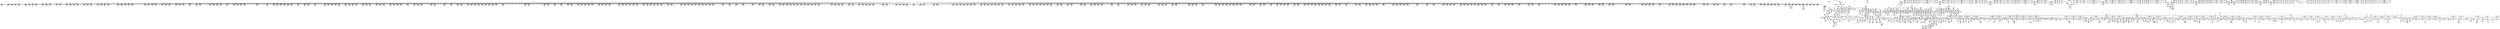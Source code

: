 digraph {
	CE0x5727e80 [shape=record,shape=Mrecord,label="{CE0x5727e80|rcu_read_unlock:_tmp17|include/linux/rcupdate.h,933}"]
	CE0x56ce700 [shape=record,shape=Mrecord,label="{CE0x56ce700|2472:_%struct.cred*,_:_CRE_2927,2928_}"]
	CE0x5741760 [shape=record,shape=Mrecord,label="{CE0x5741760|i64*_getelementptr_inbounds_(_11_x_i64_,_11_x_i64_*___llvm_gcov_ctr132,_i64_0,_i64_10)|*Constant*|*SummSink*}"]
	CE0x56aa780 [shape=record,shape=Mrecord,label="{CE0x56aa780|_call_void_mcount()_#3}"]
	CE0x56be810 [shape=record,shape=Mrecord,label="{CE0x56be810|2472:_%struct.cred*,_:_CRE_2104,2112_|*MultipleSource*|Function::task_sid&Arg::task::|Function::current_has_perm&Arg::tsk::|Function::selinux_task_movememory&Arg::p::|security/selinux/hooks.c,208}"]
	CE0x56ebc90 [shape=record,shape=Mrecord,label="{CE0x56ebc90|task_sid:_tmp11|security/selinux/hooks.c,208|*SummSink*}"]
	CE0x56cee20 [shape=record,shape=Mrecord,label="{CE0x56cee20|2472:_%struct.cred*,_:_CRE_2933,2934_}"]
	CE0x577beb0 [shape=record,shape=Mrecord,label="{CE0x577beb0|_ret_void,_!dbg_!27720|./arch/x86/include/asm/preempt.h,78}"]
	CE0x563c5a0 [shape=record,shape=Mrecord,label="{CE0x563c5a0|task_sid:_tmp3}"]
	CE0x564b8a0 [shape=record,shape=Mrecord,label="{CE0x564b8a0|selinux_task_movememory:_entry|*SummSink*}"]
	CE0x564d210 [shape=record,shape=Mrecord,label="{CE0x564d210|avc_has_perm:_entry|*SummSink*}"]
	CE0x56c95a0 [shape=record,shape=Mrecord,label="{CE0x56c95a0|2472:_%struct.cred*,_:_CRE_2744,2752_|*MultipleSource*|Function::task_sid&Arg::task::|Function::current_has_perm&Arg::tsk::|Function::selinux_task_movememory&Arg::p::|security/selinux/hooks.c,208}"]
	CE0x56c4c00 [shape=record,shape=Mrecord,label="{CE0x56c4c00|2472:_%struct.cred*,_:_CRE_2524,2525_}"]
	CE0x5654930 [shape=record,shape=Mrecord,label="{CE0x5654930|current_sid:_do.end}"]
	CE0x57784d0 [shape=record,shape=Mrecord,label="{CE0x57784d0|__rcu_read_lock:_tmp4|include/linux/rcupdate.h,239|*SummSource*}"]
	CE0x4dbd100 [shape=record,shape=Mrecord,label="{CE0x4dbd100|GLOBAL:_current_has_perm|*Constant*|*SummSink*}"]
	CE0x565e8d0 [shape=record,shape=Mrecord,label="{CE0x565e8d0|i64*_getelementptr_inbounds_(_2_x_i64_,_2_x_i64_*___llvm_gcov_ctr136,_i64_0,_i64_1)|*Constant*|*SummSource*}"]
	CE0x56f0f30 [shape=record,shape=Mrecord,label="{CE0x56f0f30|task_sid:_tmp25|security/selinux/hooks.c,208|*SummSource*}"]
	CE0x56e0ee0 [shape=record,shape=Mrecord,label="{CE0x56e0ee0|2472:_%struct.cred*,_:_CRE_6352,6353_}"]
	CE0x56dea10 [shape=record,shape=Mrecord,label="{CE0x56dea10|2472:_%struct.cred*,_:_CRE_6321,6322_}"]
	"CONST[source:1(input),value:2(dynamic)][purpose:{object}]"
	CE0x565ec10 [shape=record,shape=Mrecord,label="{CE0x565ec10|i64*_getelementptr_inbounds_(_2_x_i64_,_2_x_i64_*___llvm_gcov_ctr136,_i64_0,_i64_1)|*Constant*}"]
	CE0x56bd2b0 [shape=record,shape=Mrecord,label="{CE0x56bd2b0|2472:_%struct.cred*,_:_CRE_2048,2052_|*MultipleSource*|Function::task_sid&Arg::task::|Function::current_has_perm&Arg::tsk::|Function::selinux_task_movememory&Arg::p::|security/selinux/hooks.c,208}"]
	CE0x5647ad0 [shape=record,shape=Mrecord,label="{CE0x5647ad0|selinux_task_movememory:_tmp2}"]
	CE0x56df260 [shape=record,shape=Mrecord,label="{CE0x56df260|2472:_%struct.cred*,_:_CRE_6328,6329_}"]
	CE0x567ffb0 [shape=record,shape=Mrecord,label="{CE0x567ffb0|i32_218|*Constant*}"]
	CE0x5664990 [shape=record,shape=Mrecord,label="{CE0x5664990|GLOBAL:_current_sid.__warned|Global_var:current_sid.__warned}"]
	CE0x56f2630 [shape=record,shape=Mrecord,label="{CE0x56f2630|task_sid:_tmp9|security/selinux/hooks.c,208|*SummSink*}"]
	CE0x56570c0 [shape=record,shape=Mrecord,label="{CE0x56570c0|current_sid:_sid|security/selinux/hooks.c,220}"]
	CE0x5645500 [shape=record,shape=Mrecord,label="{CE0x5645500|current_has_perm:_tmp2|*SummSource*}"]
	CE0x57032d0 [shape=record,shape=Mrecord,label="{CE0x57032d0|rcu_read_unlock:_entry|*SummSink*}"]
	CE0x5740b70 [shape=record,shape=Mrecord,label="{CE0x5740b70|rcu_read_unlock:_tmp20|include/linux/rcupdate.h,933}"]
	CE0x5670df0 [shape=record,shape=Mrecord,label="{CE0x5670df0|rcu_read_lock:_tmp10|include/linux/rcupdate.h,882}"]
	CE0x56bce20 [shape=record,shape=Mrecord,label="{CE0x56bce20|2472:_%struct.cred*,_:_CRE_2040,2044_|*MultipleSource*|Function::task_sid&Arg::task::|Function::current_has_perm&Arg::tsk::|Function::selinux_task_movememory&Arg::p::|security/selinux/hooks.c,208}"]
	CE0x5711280 [shape=record,shape=Mrecord,label="{CE0x5711280|__preempt_count_sub:_tmp7|./arch/x86/include/asm/preempt.h,78|*SummSink*}"]
	CE0x5651ad0 [shape=record,shape=Mrecord,label="{CE0x5651ad0|__preempt_count_add:_tmp2|*SummSource*}"]
	CE0x5730e00 [shape=record,shape=Mrecord,label="{CE0x5730e00|rcu_lock_acquire:_bb|*SummSource*}"]
	CE0x5722580 [shape=record,shape=Mrecord,label="{CE0x5722580|_call_void_lockdep_rcu_suspicious(i8*_getelementptr_inbounds_(_25_x_i8_,_25_x_i8_*_.str45,_i32_0,_i32_0),_i32_883,_i8*_getelementptr_inbounds_(_42_x_i8_,_42_x_i8_*_.str46,_i32_0,_i32_0))_#10,_!dbg_!27728|include/linux/rcupdate.h,882}"]
	CE0x577bda0 [shape=record,shape=Mrecord,label="{CE0x577bda0|__preempt_count_sub:_entry|*SummSink*}"]
	CE0x57697f0 [shape=record,shape=Mrecord,label="{CE0x57697f0|__preempt_count_sub:_sub|./arch/x86/include/asm/preempt.h,77|*SummSink*}"]
	CE0x56b22a0 [shape=record,shape=Mrecord,label="{CE0x56b22a0|cred_sid:_bb|*SummSource*}"]
	CE0x56b84b0 [shape=record,shape=Mrecord,label="{CE0x56b84b0|2472:_%struct.cred*,_:_CRE_772,776_|*MultipleSource*|Function::task_sid&Arg::task::|Function::current_has_perm&Arg::tsk::|Function::selinux_task_movememory&Arg::p::|security/selinux/hooks.c,208}"]
	CE0x5656890 [shape=record,shape=Mrecord,label="{CE0x5656890|COLLAPSED:_GCMRE___llvm_gcov_ctr289_internal_global_2_x_i64_zeroinitializer:_elem_0:default:}"]
	CE0x57789d0 [shape=record,shape=Mrecord,label="{CE0x57789d0|i64*_getelementptr_inbounds_(_4_x_i64_,_4_x_i64_*___llvm_gcov_ctr134,_i64_0,_i64_1)|*Constant*|*SummSink*}"]
	CE0x577eca0 [shape=record,shape=Mrecord,label="{CE0x577eca0|__preempt_count_add:_tmp}"]
	CE0x563f160 [shape=record,shape=Mrecord,label="{CE0x563f160|avc_has_perm:_auditdata|Function::avc_has_perm&Arg::auditdata::|*SummSource*}"]
	CE0x56cebc0 [shape=record,shape=Mrecord,label="{CE0x56cebc0|2472:_%struct.cred*,_:_CRE_2931,2932_}"]
	CE0x56acf70 [shape=record,shape=Mrecord,label="{CE0x56acf70|2472:_%struct.cred*,_:_CRE_504,512_|*MultipleSource*|Function::task_sid&Arg::task::|Function::current_has_perm&Arg::tsk::|Function::selinux_task_movememory&Arg::p::|security/selinux/hooks.c,208}"]
	CE0x56b0830 [shape=record,shape=Mrecord,label="{CE0x56b0830|rcu_read_lock:_tmp20|include/linux/rcupdate.h,882}"]
	CE0x56cc780 [shape=record,shape=Mrecord,label="{CE0x56cc780|2472:_%struct.cred*,_:_CRE_2900,2904_|*MultipleSource*|Function::task_sid&Arg::task::|Function::current_has_perm&Arg::tsk::|Function::selinux_task_movememory&Arg::p::|security/selinux/hooks.c,208}"]
	CE0x5661c50 [shape=record,shape=Mrecord,label="{CE0x5661c50|2472:_%struct.cred*,_:_CRE_392,400_|*MultipleSource*|Function::task_sid&Arg::task::|Function::current_has_perm&Arg::tsk::|Function::selinux_task_movememory&Arg::p::|security/selinux/hooks.c,208}"]
	CE0x566afc0 [shape=record,shape=Mrecord,label="{CE0x566afc0|current_sid:_bb|*SummSink*}"]
	CE0x5669590 [shape=record,shape=Mrecord,label="{CE0x5669590|COLLAPSED:_GCMRE___llvm_gcov_ctr126_internal_global_13_x_i64_zeroinitializer:_elem_0:default:}"]
	CE0x569ecd0 [shape=record,shape=Mrecord,label="{CE0x569ecd0|task_sid:_tmp1|*SummSink*}"]
	CE0x57661c0 [shape=record,shape=Mrecord,label="{CE0x57661c0|i64_ptrtoint_(i8*_blockaddress(_rcu_lock_release,_%__here)_to_i64)|*Constant*|*SummSink*}"]
	CE0x56c5be0 [shape=record,shape=Mrecord,label="{CE0x56c5be0|2472:_%struct.cred*,_:_CRE_2568,2576_|*MultipleSource*|Function::task_sid&Arg::task::|Function::current_has_perm&Arg::tsk::|Function::selinux_task_movememory&Arg::p::|security/selinux/hooks.c,208}"]
	CE0x565d160 [shape=record,shape=Mrecord,label="{CE0x565d160|selinux_task_movememory:_tmp|*SummSource*}"]
	CE0x5672130 [shape=record,shape=Mrecord,label="{CE0x5672130|task_sid:_land.lhs.true2|*SummSource*}"]
	CE0x56c1eb0 [shape=record,shape=Mrecord,label="{CE0x56c1eb0|2472:_%struct.cred*,_:_CRE_2352,2360_|*MultipleSource*|Function::task_sid&Arg::task::|Function::current_has_perm&Arg::tsk::|Function::selinux_task_movememory&Arg::p::|security/selinux/hooks.c,208}"]
	CE0x56b0e60 [shape=record,shape=Mrecord,label="{CE0x56b0e60|rcu_read_lock:_tmp21|include/linux/rcupdate.h,884}"]
	CE0x5691fb0 [shape=record,shape=Mrecord,label="{CE0x5691fb0|rcu_read_lock:_do.body|*SummSink*}"]
	CE0x5736b10 [shape=record,shape=Mrecord,label="{CE0x5736b10|_call_void_lock_acquire(%struct.lockdep_map*_%map,_i32_0,_i32_0,_i32_2,_i32_0,_%struct.lockdep_map*_null,_i64_ptrtoint_(i8*_blockaddress(_rcu_lock_acquire,_%__here)_to_i64))_#10,_!dbg_!27716|include/linux/rcupdate.h,418|*SummSink*}"]
	CE0x56c31b0 [shape=record,shape=Mrecord,label="{CE0x56c31b0|2472:_%struct.cred*,_:_CRE_2416,2424_|*MultipleSource*|Function::task_sid&Arg::task::|Function::current_has_perm&Arg::tsk::|Function::selinux_task_movememory&Arg::p::|security/selinux/hooks.c,208}"]
	CE0x5641200 [shape=record,shape=Mrecord,label="{CE0x5641200|selinux_task_movememory:_tmp3|*SummSink*}"]
	CE0x56ee120 [shape=record,shape=Mrecord,label="{CE0x56ee120|task_sid:_tmp15|security/selinux/hooks.c,208|*SummSink*}"]
	CE0x56b8b70 [shape=record,shape=Mrecord,label="{CE0x56b8b70|2472:_%struct.cred*,_:_CRE_1808,1816_|*MultipleSource*|Function::task_sid&Arg::task::|Function::current_has_perm&Arg::tsk::|Function::selinux_task_movememory&Arg::p::|security/selinux/hooks.c,208}"]
	CE0x566d290 [shape=record,shape=Mrecord,label="{CE0x566d290|get_current:_tmp2|*SummSink*}"]
	CE0x565af30 [shape=record,shape=Mrecord,label="{CE0x565af30|current_sid:_entry|*SummSink*}"]
	CE0x56ed860 [shape=record,shape=Mrecord,label="{CE0x56ed860|i64_6|*Constant*|*SummSink*}"]
	CE0x56a0a50 [shape=record,shape=Mrecord,label="{CE0x56a0a50|_call_void_mcount()_#3|*SummSource*}"]
	CE0x5694610 [shape=record,shape=Mrecord,label="{CE0x5694610|2472:_%struct.cred*,_:_CRE_360,368_|*MultipleSource*|Function::task_sid&Arg::task::|Function::current_has_perm&Arg::tsk::|Function::selinux_task_movememory&Arg::p::|security/selinux/hooks.c,208}"]
	CE0x57417d0 [shape=record,shape=Mrecord,label="{CE0x57417d0|rcu_read_unlock:_tmp21|include/linux/rcupdate.h,935|*SummSource*}"]
	CE0x563c010 [shape=record,shape=Mrecord,label="{CE0x563c010|i64*_getelementptr_inbounds_(_11_x_i64_,_11_x_i64_*___llvm_gcov_ctr125,_i64_0,_i64_10)|*Constant*|*SummSource*}"]
	CE0x56d2940 [shape=record,shape=Mrecord,label="{CE0x56d2940|2472:_%struct.cred*,_:_CRE_3000,3008_|*MultipleSource*|Function::task_sid&Arg::task::|Function::current_has_perm&Arg::tsk::|Function::selinux_task_movememory&Arg::p::|security/selinux/hooks.c,208}"]
	CE0x5692d00 [shape=record,shape=Mrecord,label="{CE0x5692d00|i32_77|*Constant*}"]
	CE0x577ba10 [shape=record,shape=Mrecord,label="{CE0x577ba10|i64*_getelementptr_inbounds_(_4_x_i64_,_4_x_i64_*___llvm_gcov_ctr134,_i64_0,_i64_2)|*Constant*|*SummSource*}"]
	CE0x56c9800 [shape=record,shape=Mrecord,label="{CE0x56c9800|2472:_%struct.cred*,_:_CRE_2752,2760_|*MultipleSource*|Function::task_sid&Arg::task::|Function::current_has_perm&Arg::tsk::|Function::selinux_task_movememory&Arg::p::|security/selinux/hooks.c,208}"]
	CE0x569e500 [shape=record,shape=Mrecord,label="{CE0x569e500|2472:_%struct.cred*,_:_CRE_16,20_|*MultipleSource*|Function::task_sid&Arg::task::|Function::current_has_perm&Arg::tsk::|Function::selinux_task_movememory&Arg::p::|security/selinux/hooks.c,208}"]
	CE0x569afa0 [shape=record,shape=Mrecord,label="{CE0x569afa0|i64*_getelementptr_inbounds_(_11_x_i64_,_11_x_i64_*___llvm_gcov_ctr127,_i64_0,_i64_0)|*Constant*|*SummSource*}"]
	CE0x56403b0 [shape=record,shape=Mrecord,label="{CE0x56403b0|current_sid:_if.end|*SummSink*}"]
	CE0x56d4c50 [shape=record,shape=Mrecord,label="{CE0x56d4c50|2472:_%struct.cred*,_:_CRE_3116,3120_|*MultipleSource*|Function::task_sid&Arg::task::|Function::current_has_perm&Arg::tsk::|Function::selinux_task_movememory&Arg::p::|security/selinux/hooks.c,208}"]
	CE0x56f1700 [shape=record,shape=Mrecord,label="{CE0x56f1700|i64*_getelementptr_inbounds_(_13_x_i64_,_13_x_i64_*___llvm_gcov_ctr126,_i64_0,_i64_9)|*Constant*|*SummSource*}"]
	CE0x564fb90 [shape=record,shape=Mrecord,label="{CE0x564fb90|COLLAPSED:_GCMRE___llvm_gcov_ctr129_internal_global_4_x_i64_zeroinitializer:_elem_0:default:}"]
	CE0x5790940 [shape=record,shape=Mrecord,label="{CE0x5790940|GLOBAL:___preempt_count|Global_var:__preempt_count}"]
	CE0x5706800 [shape=record,shape=Mrecord,label="{CE0x5706800|task_sid:_tobool1|security/selinux/hooks.c,208}"]
	CE0x56e2010 [shape=record,shape=Mrecord,label="{CE0x56e2010|2472:_%struct.cred*,_:_CRE_6392,6400_|*MultipleSource*|Function::task_sid&Arg::task::|Function::current_has_perm&Arg::tsk::|Function::selinux_task_movememory&Arg::p::|security/selinux/hooks.c,208}"]
	CE0x5640ce0 [shape=record,shape=Mrecord,label="{CE0x5640ce0|current_has_perm:_tmp|*SummSource*}"]
	CE0x5662380 [shape=record,shape=Mrecord,label="{CE0x5662380|current_sid:_tmp14|security/selinux/hooks.c,218|*SummSink*}"]
	CE0x564ee00 [shape=record,shape=Mrecord,label="{CE0x564ee00|current_sid:_tmp9|security/selinux/hooks.c,218|*SummSink*}"]
	CE0x56eb710 [shape=record,shape=Mrecord,label="{CE0x56eb710|task_sid:_tmp10|security/selinux/hooks.c,208|*SummSink*}"]
	CE0x57b8e60 [shape=record,shape=Mrecord,label="{CE0x57b8e60|i64*_getelementptr_inbounds_(_4_x_i64_,_4_x_i64_*___llvm_gcov_ctr129,_i64_0,_i64_0)|*Constant*}"]
	CE0x566a980 [shape=record,shape=Mrecord,label="{CE0x566a980|current_sid:_tmp14|security/selinux/hooks.c,218}"]
	CE0x56b5e60 [shape=record,shape=Mrecord,label="{CE0x56b5e60|task_sid:_tmp19|security/selinux/hooks.c,208|*SummSource*}"]
	CE0x56a24e0 [shape=record,shape=Mrecord,label="{CE0x56a24e0|2472:_%struct.cred*,_:_CRE_64,72_|*MultipleSource*|Function::task_sid&Arg::task::|Function::current_has_perm&Arg::tsk::|Function::selinux_task_movememory&Arg::p::|security/selinux/hooks.c,208}"]
	CE0x566f880 [shape=record,shape=Mrecord,label="{CE0x566f880|current_sid:_tmp23|security/selinux/hooks.c,218|*SummSource*}"]
	CE0x56a31c0 [shape=record,shape=Mrecord,label="{CE0x56a31c0|2472:_%struct.cred*,_:_CRE_320,328_|*MultipleSource*|Function::task_sid&Arg::task::|Function::current_has_perm&Arg::tsk::|Function::selinux_task_movememory&Arg::p::|security/selinux/hooks.c,208}"]
	CE0x56b7ff0 [shape=record,shape=Mrecord,label="{CE0x56b7ff0|2472:_%struct.cred*,_:_CRE_760,768_|*MultipleSource*|Function::task_sid&Arg::task::|Function::current_has_perm&Arg::tsk::|Function::selinux_task_movememory&Arg::p::|security/selinux/hooks.c,208}"]
	CE0x56dc0e0 [shape=record,shape=Mrecord,label="{CE0x56dc0e0|2472:_%struct.cred*,_:_CRE_6288,6289_}"]
	CE0x577f660 [shape=record,shape=Mrecord,label="{CE0x577f660|_ret_void,_!dbg_!27720|./arch/x86/include/asm/preempt.h,78|*SummSource*}"]
	CE0x5730c60 [shape=record,shape=Mrecord,label="{CE0x5730c60|rcu_lock_acquire:___here|*SummSource*}"]
	CE0x56bc6d0 [shape=record,shape=Mrecord,label="{CE0x56bc6d0|2472:_%struct.cred*,_:_CRE_2020,2032_|*MultipleSource*|Function::task_sid&Arg::task::|Function::current_has_perm&Arg::tsk::|Function::selinux_task_movememory&Arg::p::|security/selinux/hooks.c,208}"]
	CE0x572b850 [shape=record,shape=Mrecord,label="{CE0x572b850|__preempt_count_add:_val|Function::__preempt_count_add&Arg::val::|*SummSink*}"]
	CE0x5648020 [shape=record,shape=Mrecord,label="{CE0x5648020|current_sid:_tmp|*SummSource*}"]
	CE0x56504c0 [shape=record,shape=Mrecord,label="{CE0x56504c0|GLOBAL:___preempt_count|Global_var:__preempt_count|*SummSource*}"]
	CE0x563ec50 [shape=record,shape=Mrecord,label="{CE0x563ec50|%struct.common_audit_data*_null|*Constant*|*SummSource*}"]
	CE0x56eba00 [shape=record,shape=Mrecord,label="{CE0x56eba00|task_sid:_tmp11|security/selinux/hooks.c,208}"]
	CE0x56d12f0 [shape=record,shape=Mrecord,label="{CE0x56d12f0|2472:_%struct.cred*,_:_CRE_2964,2965_}"]
	CE0x56ade20 [shape=record,shape=Mrecord,label="{CE0x56ade20|2472:_%struct.cred*,_:_CRE_560,568_|*MultipleSource*|Function::task_sid&Arg::task::|Function::current_has_perm&Arg::tsk::|Function::selinux_task_movememory&Arg::p::|security/selinux/hooks.c,208}"]
	CE0x56d5cf0 [shape=record,shape=Mrecord,label="{CE0x56d5cf0|2472:_%struct.cred*,_:_CRE_3152,3160_|*MultipleSource*|Function::task_sid&Arg::task::|Function::current_has_perm&Arg::tsk::|Function::selinux_task_movememory&Arg::p::|security/selinux/hooks.c,208}"]
	CE0x5725d50 [shape=record,shape=Mrecord,label="{CE0x5725d50|0:_i8,_:_GCMR_rcu_read_lock.__warned_internal_global_i8_0,_section_.data.unlikely_,_align_1:_elem_0:default:}"]
	CE0x56658e0 [shape=record,shape=Mrecord,label="{CE0x56658e0|current_sid:_land.lhs.true2}"]
	CE0x56c7b80 [shape=record,shape=Mrecord,label="{CE0x56c7b80|2472:_%struct.cred*,_:_CRE_2672,2680_|*MultipleSource*|Function::task_sid&Arg::task::|Function::current_has_perm&Arg::tsk::|Function::selinux_task_movememory&Arg::p::|security/selinux/hooks.c,208}"]
	CE0x57329e0 [shape=record,shape=Mrecord,label="{CE0x57329e0|rcu_read_unlock:_if.then|*SummSource*}"]
	CE0x5713410 [shape=record,shape=Mrecord,label="{CE0x5713410|__rcu_read_lock:_tmp|*SummSink*}"]
	CE0x573d6d0 [shape=record,shape=Mrecord,label="{CE0x573d6d0|rcu_read_unlock:_tmp17|include/linux/rcupdate.h,933|*SummSource*}"]
	CE0x56acb30 [shape=record,shape=Mrecord,label="{CE0x56acb30|2472:_%struct.cred*,_:_CRE_488,496_|*MultipleSource*|Function::task_sid&Arg::task::|Function::current_has_perm&Arg::tsk::|Function::selinux_task_movememory&Arg::p::|security/selinux/hooks.c,208}"]
	CE0x56d0e30 [shape=record,shape=Mrecord,label="{CE0x56d0e30|2472:_%struct.cred*,_:_CRE_2960,2961_}"]
	CE0x57243b0 [shape=record,shape=Mrecord,label="{CE0x57243b0|_call_void_mcount()_#3|*SummSource*}"]
	CE0x56b75e0 [shape=record,shape=Mrecord,label="{CE0x56b75e0|2472:_%struct.cred*,_:_CRE_720,728_|*MultipleSource*|Function::task_sid&Arg::task::|Function::current_has_perm&Arg::tsk::|Function::selinux_task_movememory&Arg::p::|security/selinux/hooks.c,208}"]
	CE0x5657680 [shape=record,shape=Mrecord,label="{CE0x5657680|current_sid:_sid|security/selinux/hooks.c,220|*SummSink*}"]
	CE0x56526f0 [shape=record,shape=Mrecord,label="{CE0x56526f0|_ret_void,_!dbg_!27717|include/linux/rcupdate.h,419|*SummSink*}"]
	CE0x56b2170 [shape=record,shape=Mrecord,label="{CE0x56b2170|cred_sid:_bb}"]
	CE0x56ee630 [shape=record,shape=Mrecord,label="{CE0x56ee630|task_sid:_tmp16|security/selinux/hooks.c,208|*SummSink*}"]
	CE0x56d4790 [shape=record,shape=Mrecord,label="{CE0x56d4790|2472:_%struct.cred*,_:_CRE_3108,3112_|*MultipleSource*|Function::task_sid&Arg::task::|Function::current_has_perm&Arg::tsk::|Function::selinux_task_movememory&Arg::p::|security/selinux/hooks.c,208}"]
	CE0x5660fa0 [shape=record,shape=Mrecord,label="{CE0x5660fa0|i64*_getelementptr_inbounds_(_2_x_i64_,_2_x_i64_*___llvm_gcov_ctr289,_i64_0,_i64_0)|*Constant*|*SummSource*}"]
	CE0x5738e00 [shape=record,shape=Mrecord,label="{CE0x5738e00|__preempt_count_add:_tmp5|./arch/x86/include/asm/preempt.h,72|*SummSink*}"]
	CE0x5691330 [shape=record,shape=Mrecord,label="{CE0x5691330|GLOBAL:_rcu_lock_acquire|*Constant*}"]
	CE0x56c6880 [shape=record,shape=Mrecord,label="{CE0x56c6880|2472:_%struct.cred*,_:_CRE_2596,2598_|*MultipleSource*|Function::task_sid&Arg::task::|Function::current_has_perm&Arg::tsk::|Function::selinux_task_movememory&Arg::p::|security/selinux/hooks.c,208}"]
	CE0x571fe70 [shape=record,shape=Mrecord,label="{CE0x571fe70|i8*_getelementptr_inbounds_(_25_x_i8_,_25_x_i8_*_.str45,_i32_0,_i32_0)|*Constant*}"]
	CE0x5680c30 [shape=record,shape=Mrecord,label="{CE0x5680c30|i64_3|*Constant*|*SummSource*}"]
	CE0x56a04a0 [shape=record,shape=Mrecord,label="{CE0x56a04a0|2472:_%struct.cred*,_:_CRE_136,144_|*MultipleSource*|Function::task_sid&Arg::task::|Function::current_has_perm&Arg::tsk::|Function::selinux_task_movememory&Arg::p::|security/selinux/hooks.c,208}"]
	CE0x569f2d0 [shape=record,shape=Mrecord,label="{CE0x569f2d0|i64*_getelementptr_inbounds_(_11_x_i64_,_11_x_i64_*___llvm_gcov_ctr127,_i64_0,_i64_1)|*Constant*}"]
	CE0x56f7af0 [shape=record,shape=Mrecord,label="{CE0x56f7af0|rcu_read_lock:_tmp14|include/linux/rcupdate.h,882}"]
	CE0x564f0a0 [shape=record,shape=Mrecord,label="{CE0x564f0a0|current_sid:_tmp10|security/selinux/hooks.c,218}"]
	CE0x5652350 [shape=record,shape=Mrecord,label="{CE0x5652350|_call_void_mcount()_#3|*SummSource*}"]
	CE0x5665010 [shape=record,shape=Mrecord,label="{CE0x5665010|current_sid:_tmp5|security/selinux/hooks.c,218|*SummSource*}"]
	CE0x5765440 [shape=record,shape=Mrecord,label="{CE0x5765440|rcu_lock_release:_tmp5|include/linux/rcupdate.h,423|*SummSource*}"]
	CE0x56dcd90 [shape=record,shape=Mrecord,label="{CE0x56dcd90|2472:_%struct.cred*,_:_CRE_6297,6298_}"]
	CE0x56ae6b0 [shape=record,shape=Mrecord,label="{CE0x56ae6b0|2472:_%struct.cred*,_:_CRE_592,600_|*MultipleSource*|Function::task_sid&Arg::task::|Function::current_has_perm&Arg::tsk::|Function::selinux_task_movememory&Arg::p::|security/selinux/hooks.c,208}"]
	CE0x56ef2a0 [shape=record,shape=Mrecord,label="{CE0x56ef2a0|i8*_getelementptr_inbounds_(_41_x_i8_,_41_x_i8_*_.str44,_i32_0,_i32_0)|*Constant*|*SummSink*}"]
	CE0x5651250 [shape=record,shape=Mrecord,label="{CE0x5651250|__preempt_count_add:_tmp6|./arch/x86/include/asm/preempt.h,73|*SummSource*}"]
	CE0x5779200 [shape=record,shape=Mrecord,label="{CE0x5779200|__rcu_read_lock:_do.end|*SummSink*}"]
	CE0x577f5f0 [shape=record,shape=Mrecord,label="{CE0x577f5f0|i64*_getelementptr_inbounds_(_4_x_i64_,_4_x_i64_*___llvm_gcov_ctr134,_i64_0,_i64_3)|*Constant*|*SummSource*}"]
	CE0x5794fe0 [shape=record,shape=Mrecord,label="{CE0x5794fe0|i64*_getelementptr_inbounds_(_4_x_i64_,_4_x_i64_*___llvm_gcov_ctr129,_i64_0,_i64_2)|*Constant*|*SummSink*}"]
	CE0x56c1790 [shape=record,shape=Mrecord,label="{CE0x56c1790|2472:_%struct.cred*,_:_CRE_2328,2336_|*MultipleSource*|Function::task_sid&Arg::task::|Function::current_has_perm&Arg::tsk::|Function::selinux_task_movememory&Arg::p::|security/selinux/hooks.c,208}"]
	CE0x56d9160 [shape=record,shape=Mrecord,label="{CE0x56d9160|2472:_%struct.cred*,_:_CRE_6000,6008_|*MultipleSource*|Function::task_sid&Arg::task::|Function::current_has_perm&Arg::tsk::|Function::selinux_task_movememory&Arg::p::|security/selinux/hooks.c,208}"]
	CE0x56578e0 [shape=record,shape=Mrecord,label="{CE0x56578e0|i64*_getelementptr_inbounds_(_2_x_i64_,_2_x_i64_*___llvm_gcov_ctr136,_i64_0,_i64_0)|*Constant*|*SummSource*}"]
	CE0x5768920 [shape=record,shape=Mrecord,label="{CE0x5768920|_call_void_mcount()_#3|*SummSource*}"]
	CE0x56927f0 [shape=record,shape=Mrecord,label="{CE0x56927f0|GLOBAL:___rcu_read_lock|*Constant*|*SummSource*}"]
	CE0x56e00a0 [shape=record,shape=Mrecord,label="{CE0x56e00a0|2472:_%struct.cred*,_:_CRE_6340,6341_}"]
	CE0x56e3c30 [shape=record,shape=Mrecord,label="{CE0x56e3c30|2472:_%struct.cred*,_:_CRE_6480,6484_|*MultipleSource*|Function::task_sid&Arg::task::|Function::current_has_perm&Arg::tsk::|Function::selinux_task_movememory&Arg::p::|security/selinux/hooks.c,208}"]
	CE0x5653980 [shape=record,shape=Mrecord,label="{CE0x5653980|get_current:_entry|*SummSource*}"]
	CE0x57256e0 [shape=record,shape=Mrecord,label="{CE0x57256e0|GLOBAL:_rcu_read_lock.__warned|Global_var:rcu_read_lock.__warned|*SummSink*}"]
	CE0x56b92c0 [shape=record,shape=Mrecord,label="{CE0x56b92c0|2472:_%struct.cred*,_:_CRE_1832,1840_|*MultipleSource*|Function::task_sid&Arg::task::|Function::current_has_perm&Arg::tsk::|Function::selinux_task_movememory&Arg::p::|security/selinux/hooks.c,208}"]
	CE0x56cd020 [shape=record,shape=Mrecord,label="{CE0x56cd020|2472:_%struct.cred*,_:_CRE_2907,2908_}"]
	CE0x5703a50 [shape=record,shape=Mrecord,label="{CE0x5703a50|get_current:_bb|*SummSource*}"]
	CE0x56b4b80 [shape=record,shape=Mrecord,label="{CE0x56b4b80|2472:_%struct.cred*,_:_CRE_672,680_|*MultipleSource*|Function::task_sid&Arg::task::|Function::current_has_perm&Arg::tsk::|Function::selinux_task_movememory&Arg::p::|security/selinux/hooks.c,208}"]
	CE0x5790180 [shape=record,shape=Mrecord,label="{CE0x5790180|_call_void_asm_addl_$1,_%gs:$0_,_*m,ri,*m,_dirflag_,_fpsr_,_flags_(i32*___preempt_count,_i32_%sub,_i32*___preempt_count)_#3,_!dbg_!27717,_!srcloc_!27718|./arch/x86/include/asm/preempt.h,77|*SummSink*}"]
	CE0x56a2a10 [shape=record,shape=Mrecord,label="{CE0x56a2a10|2472:_%struct.cred*,_:_CRE_288,296_|*MultipleSource*|Function::task_sid&Arg::task::|Function::current_has_perm&Arg::tsk::|Function::selinux_task_movememory&Arg::p::|security/selinux/hooks.c,208}"]
	CE0x56b57e0 [shape=record,shape=Mrecord,label="{CE0x56b57e0|task_sid:_tmp18|security/selinux/hooks.c,208}"]
	CE0x5693e60 [shape=record,shape=Mrecord,label="{CE0x5693e60|task_sid:_land.lhs.true|*SummSource*}"]
	CE0x5778030 [shape=record,shape=Mrecord,label="{CE0x5778030|i64*_getelementptr_inbounds_(_4_x_i64_,_4_x_i64_*___llvm_gcov_ctr133,_i64_0,_i64_2)|*Constant*}"]
	CE0x5669f40 [shape=record,shape=Mrecord,label="{CE0x5669f40|i64*_getelementptr_inbounds_(_11_x_i64_,_11_x_i64_*___llvm_gcov_ctr125,_i64_0,_i64_6)|*Constant*|*SummSource*}"]
	CE0x564a420 [shape=record,shape=Mrecord,label="{CE0x564a420|current_sid:_tmp16|security/selinux/hooks.c,218}"]
	CE0x565ea50 [shape=record,shape=Mrecord,label="{CE0x565ea50|i64*_getelementptr_inbounds_(_2_x_i64_,_2_x_i64_*___llvm_gcov_ctr136,_i64_0,_i64_1)|*Constant*|*SummSink*}"]
	CE0x577f100 [shape=record,shape=Mrecord,label="{CE0x577f100|i64*_getelementptr_inbounds_(_4_x_i64_,_4_x_i64_*___llvm_gcov_ctr129,_i64_0,_i64_2)|*Constant*}"]
	CE0x5674500 [shape=record,shape=Mrecord,label="{CE0x5674500|i64*_getelementptr_inbounds_(_11_x_i64_,_11_x_i64_*___llvm_gcov_ctr125,_i64_0,_i64_6)|*Constant*|*SummSink*}"]
	CE0x56af4c0 [shape=record,shape=Mrecord,label="{CE0x56af4c0|2472:_%struct.cred*,_:_CRE_640,644_|*MultipleSource*|Function::task_sid&Arg::task::|Function::current_has_perm&Arg::tsk::|Function::selinux_task_movememory&Arg::p::|security/selinux/hooks.c,208}"]
	CE0x5645ce0 [shape=record,shape=Mrecord,label="{CE0x5645ce0|current_has_perm:_tmp3|*SummSink*}"]
	CE0x5703450 [shape=record,shape=Mrecord,label="{CE0x5703450|_ret_void,_!dbg_!27735|include/linux/rcupdate.h,938|*SummSink*}"]
	CE0x5664b50 [shape=record,shape=Mrecord,label="{CE0x5664b50|i64*_getelementptr_inbounds_(_13_x_i64_,_13_x_i64_*___llvm_gcov_ctr126,_i64_0,_i64_0)|*Constant*}"]
	CE0x56a52f0 [shape=record,shape=Mrecord,label="{CE0x56a52f0|2472:_%struct.cred*,_:_CRE_216,224_|*MultipleSource*|Function::task_sid&Arg::task::|Function::current_has_perm&Arg::tsk::|Function::selinux_task_movememory&Arg::p::|security/selinux/hooks.c,208}"]
	CE0x5662f30 [shape=record,shape=Mrecord,label="{CE0x5662f30|i64_5|*Constant*|*SummSink*}"]
	CE0x564af90 [shape=record,shape=Mrecord,label="{CE0x564af90|selinux_task_movememory:_tmp1}"]
	CE0x56cfff0 [shape=record,shape=Mrecord,label="{CE0x56cfff0|2472:_%struct.cred*,_:_CRE_2948,2949_}"]
	CE0x56efb00 [shape=record,shape=Mrecord,label="{CE0x56efb00|i64*_getelementptr_inbounds_(_13_x_i64_,_13_x_i64_*___llvm_gcov_ctr126,_i64_0,_i64_10)|*Constant*|*SummSink*}"]
	CE0x5740e60 [shape=record,shape=Mrecord,label="{CE0x5740e60|rcu_read_unlock:_tmp20|include/linux/rcupdate.h,933|*SummSink*}"]
	CE0x5665bd0 [shape=record,shape=Mrecord,label="{CE0x5665bd0|2472:_%struct.cred*,_:_CRE_152,160_|*MultipleSource*|Function::task_sid&Arg::task::|Function::current_has_perm&Arg::tsk::|Function::selinux_task_movememory&Arg::p::|security/selinux/hooks.c,208}"]
	CE0x56d8090 [shape=record,shape=Mrecord,label="{CE0x56d8090|2472:_%struct.cred*,_:_CRE_5944,5952_|*MultipleSource*|Function::task_sid&Arg::task::|Function::current_has_perm&Arg::tsk::|Function::selinux_task_movememory&Arg::p::|security/selinux/hooks.c,208}"]
	CE0x573bba0 [shape=record,shape=Mrecord,label="{CE0x573bba0|rcu_lock_release:_tmp1|*SummSource*}"]
	CE0x56613e0 [shape=record,shape=Mrecord,label="{CE0x56613e0|_call_void_mcount()_#3|*SummSource*}"]
	CE0x5784410 [shape=record,shape=Mrecord,label="{CE0x5784410|rcu_lock_release:_tmp3|*SummSource*}"]
	CE0x56b1100 [shape=record,shape=Mrecord,label="{CE0x56b1100|i64*_getelementptr_inbounds_(_11_x_i64_,_11_x_i64_*___llvm_gcov_ctr127,_i64_0,_i64_10)|*Constant*}"]
	CE0x56b4d10 [shape=record,shape=Mrecord,label="{CE0x56b4d10|task_sid:_tmp17|security/selinux/hooks.c,208|*SummSource*}"]
	CE0x577ad00 [shape=record,shape=Mrecord,label="{CE0x577ad00|__rcu_read_unlock:_bb}"]
	CE0x57328e0 [shape=record,shape=Mrecord,label="{CE0x57328e0|rcu_read_unlock:_if.then}"]
	CE0x57210f0 [shape=record,shape=Mrecord,label="{CE0x57210f0|i8*_getelementptr_inbounds_(_42_x_i8_,_42_x_i8_*_.str46,_i32_0,_i32_0)|*Constant*|*SummSink*}"]
	CE0x56a1790 [shape=record,shape=Mrecord,label="{CE0x56a1790|2472:_%struct.cred*,_:_CRE_48,56_|*MultipleSource*|Function::task_sid&Arg::task::|Function::current_has_perm&Arg::tsk::|Function::selinux_task_movememory&Arg::p::|security/selinux/hooks.c,208}"]
	CE0x5742450 [shape=record,shape=Mrecord,label="{CE0x5742450|_call_void_rcu_lock_release(%struct.lockdep_map*_rcu_lock_map)_#10,_!dbg_!27733|include/linux/rcupdate.h,935|*SummSource*}"]
	CE0x57050e0 [shape=record,shape=Mrecord,label="{CE0x57050e0|task_sid:_tmp6|security/selinux/hooks.c,208}"]
	CE0x56d0d00 [shape=record,shape=Mrecord,label="{CE0x56d0d00|2472:_%struct.cred*,_:_CRE_2959,2960_}"]
	CE0x56ac060 [shape=record,shape=Mrecord,label="{CE0x56ac060|cred_sid:_tmp}"]
	CE0x56a8450 [shape=record,shape=Mrecord,label="{CE0x56a8450|2472:_%struct.cred*,_:_CRE_80,84_|*MultipleSource*|Function::task_sid&Arg::task::|Function::current_has_perm&Arg::tsk::|Function::selinux_task_movememory&Arg::p::|security/selinux/hooks.c,208}"]
	CE0x5636c20 [shape=record,shape=Mrecord,label="{CE0x5636c20|current_sid:_do.body}"]
	CE0x56c4250 [shape=record,shape=Mrecord,label="{CE0x56c4250|2472:_%struct.cred*,_:_CRE_2512,2520_|*MultipleSource*|Function::task_sid&Arg::task::|Function::current_has_perm&Arg::tsk::|Function::selinux_task_movememory&Arg::p::|security/selinux/hooks.c,208}"]
	CE0x57134f0 [shape=record,shape=Mrecord,label="{CE0x57134f0|rcu_lock_release:_tmp}"]
	CE0x5733d80 [shape=record,shape=Mrecord,label="{CE0x5733d80|rcu_read_unlock:_call3|include/linux/rcupdate.h,933|*SummSink*}"]
	CE0x56a1620 [shape=record,shape=Mrecord,label="{CE0x56a1620|2472:_%struct.cred*,_:_CRE_40,44_|*MultipleSource*|Function::task_sid&Arg::task::|Function::current_has_perm&Arg::tsk::|Function::selinux_task_movememory&Arg::p::|security/selinux/hooks.c,208}"]
	CE0x56c3b60 [shape=record,shape=Mrecord,label="{CE0x56c3b60|2472:_%struct.cred*,_:_CRE_2488,2504_|*MultipleSource*|Function::task_sid&Arg::task::|Function::current_has_perm&Arg::tsk::|Function::selinux_task_movememory&Arg::p::|security/selinux/hooks.c,208}"]
	CE0x56547d0 [shape=record,shape=Mrecord,label="{CE0x56547d0|current_sid:_land.lhs.true2|*SummSink*}"]
	CE0x566dc20 [shape=record,shape=Mrecord,label="{CE0x566dc20|current_sid:_cred|security/selinux/hooks.c,218}"]
	CE0x5704c50 [shape=record,shape=Mrecord,label="{CE0x5704c50|GLOBAL:___llvm_gcov_ctr126|Global_var:__llvm_gcov_ctr126}"]
	CE0x572acf0 [shape=record,shape=Mrecord,label="{CE0x572acf0|rcu_read_unlock:_tmp|*SummSource*}"]
	CE0x5704530 [shape=record,shape=Mrecord,label="{CE0x5704530|task_sid:_call|security/selinux/hooks.c,208|*SummSource*}"]
	CE0x5662cf0 [shape=record,shape=Mrecord,label="{CE0x5662cf0|i64_4|*Constant*|*SummSink*}"]
	CE0x56e0c80 [shape=record,shape=Mrecord,label="{CE0x56e0c80|2472:_%struct.cred*,_:_CRE_6350,6351_}"]
	CE0x5642f70 [shape=record,shape=Mrecord,label="{CE0x5642f70|2472:_%struct.cred*,_:_CRE_693,694_}"]
	CE0x56d2da0 [shape=record,shape=Mrecord,label="{CE0x56d2da0|2472:_%struct.cred*,_:_CRE_3024,3032_|*MultipleSource*|Function::task_sid&Arg::task::|Function::current_has_perm&Arg::tsk::|Function::selinux_task_movememory&Arg::p::|security/selinux/hooks.c,208}"]
	CE0x5741ea0 [shape=record,shape=Mrecord,label="{CE0x5741ea0|rcu_read_unlock:_tmp22|include/linux/rcupdate.h,935}"]
	CE0x573af10 [shape=record,shape=Mrecord,label="{CE0x573af10|rcu_read_unlock:_do.body|*SummSource*}"]
	CE0x570e7b0 [shape=record,shape=Mrecord,label="{CE0x570e7b0|i8*_undef|*Constant*|*SummSink*}"]
	CE0x56db990 [shape=record,shape=Mrecord,label="{CE0x56db990|2472:_%struct.cred*,_:_CRE_6256,6264_|*MultipleSource*|Function::task_sid&Arg::task::|Function::current_has_perm&Arg::tsk::|Function::selinux_task_movememory&Arg::p::|security/selinux/hooks.c,208}"]
	CE0x5647e20 [shape=record,shape=Mrecord,label="{CE0x5647e20|current_has_perm:_perms|Function::current_has_perm&Arg::perms::|*SummSink*}"]
	CE0x56e45b0 [shape=record,shape=Mrecord,label="{CE0x56e45b0|2472:_%struct.cred*,_:_CRE_6504,6512_|*MultipleSource*|Function::task_sid&Arg::task::|Function::current_has_perm&Arg::tsk::|Function::selinux_task_movememory&Arg::p::|security/selinux/hooks.c,208}"]
	CE0x5710f00 [shape=record,shape=Mrecord,label="{CE0x5710f00|__preempt_count_sub:_tmp6|./arch/x86/include/asm/preempt.h,78|*SummSource*}"]
	CE0x5768a30 [shape=record,shape=Mrecord,label="{CE0x5768a30|_call_void_mcount()_#3|*SummSink*}"]
	CE0x56a5930 [shape=record,shape=Mrecord,label="{CE0x56a5930|i64*_getelementptr_inbounds_(_11_x_i64_,_11_x_i64_*___llvm_gcov_ctr132,_i64_0,_i64_8)|*Constant*|*SummSink*}"]
	CE0x5765d30 [shape=record,shape=Mrecord,label="{CE0x5765d30|i64*_getelementptr_inbounds_(_4_x_i64_,_4_x_i64_*___llvm_gcov_ctr133,_i64_0,_i64_3)|*Constant*}"]
	CE0x56f18f0 [shape=record,shape=Mrecord,label="{CE0x56f18f0|i64*_getelementptr_inbounds_(_13_x_i64_,_13_x_i64_*___llvm_gcov_ctr126,_i64_0,_i64_9)|*Constant*|*SummSink*}"]
	CE0x56711f0 [shape=record,shape=Mrecord,label="{CE0x56711f0|i64_2|*Constant*}"]
	CE0x56f8480 [shape=record,shape=Mrecord,label="{CE0x56f8480|rcu_read_lock:_tmp15|include/linux/rcupdate.h,882|*SummSource*}"]
	CE0x577a810 [shape=record,shape=Mrecord,label="{CE0x577a810|rcu_lock_release:_tmp7|*SummSource*}"]
	CE0x57048b0 [shape=record,shape=Mrecord,label="{CE0x57048b0|task_sid:_tobool|security/selinux/hooks.c,208|*SummSink*}"]
	CE0x56a22c0 [shape=record,shape=Mrecord,label="{CE0x56a22c0|2472:_%struct.cred*,_:_CRE_56,64_|*MultipleSource*|Function::task_sid&Arg::task::|Function::current_has_perm&Arg::tsk::|Function::selinux_task_movememory&Arg::p::|security/selinux/hooks.c,208}"]
	CE0x56c6d40 [shape=record,shape=Mrecord,label="{CE0x56c6d40|2472:_%struct.cred*,_:_CRE_2600,2608_|*MultipleSource*|Function::task_sid&Arg::task::|Function::current_has_perm&Arg::tsk::|Function::selinux_task_movememory&Arg::p::|security/selinux/hooks.c,208}"]
	CE0x566e590 [shape=record,shape=Mrecord,label="{CE0x566e590|current_sid:_tmp21|security/selinux/hooks.c,218|*SummSink*}"]
	CE0x56de090 [shape=record,shape=Mrecord,label="{CE0x56de090|2472:_%struct.cred*,_:_CRE_6313,6314_}"]
	CE0x578f470 [shape=record,shape=Mrecord,label="{CE0x578f470|__preempt_count_sub:_tmp5|./arch/x86/include/asm/preempt.h,77|*SummSink*}"]
	CE0x56831c0 [shape=record,shape=Mrecord,label="{CE0x56831c0|current_sid:_tmp17|security/selinux/hooks.c,218}"]
	CE0x57042e0 [shape=record,shape=Mrecord,label="{CE0x57042e0|task_sid:_call|security/selinux/hooks.c,208}"]
	CE0x56e1600 [shape=record,shape=Mrecord,label="{CE0x56e1600|2472:_%struct.cred*,_:_CRE_6358,6359_}"]
	CE0x5736090 [shape=record,shape=Mrecord,label="{CE0x5736090|rcu_read_unlock:_tmp5|include/linux/rcupdate.h,933|*SummSink*}"]
	CE0x57290e0 [shape=record,shape=Mrecord,label="{CE0x57290e0|rcu_read_unlock:_bb|*SummSink*}"]
	CE0x564e2c0 [shape=record,shape=Mrecord,label="{CE0x564e2c0|avc_has_perm:_tclass|Function::avc_has_perm&Arg::tclass::|*SummSource*}"]
	CE0x577f1f0 [shape=record,shape=Mrecord,label="{CE0x577f1f0|__preempt_count_add:_tmp3}"]
	CE0x5722de0 [shape=record,shape=Mrecord,label="{CE0x5722de0|GLOBAL:___llvm_gcov_ctr127|Global_var:__llvm_gcov_ctr127}"]
	CE0x56cdeb0 [shape=record,shape=Mrecord,label="{CE0x56cdeb0|2472:_%struct.cred*,_:_CRE_2920,2921_}"]
	CE0x56943f0 [shape=record,shape=Mrecord,label="{CE0x56943f0|2472:_%struct.cred*,_:_CRE_352,360_|*MultipleSource*|Function::task_sid&Arg::task::|Function::current_has_perm&Arg::tsk::|Function::selinux_task_movememory&Arg::p::|security/selinux/hooks.c,208}"]
	CE0x57406b0 [shape=record,shape=Mrecord,label="{CE0x57406b0|rcu_read_unlock:_tmp19|include/linux/rcupdate.h,933}"]
	CE0x56db760 [shape=record,shape=Mrecord,label="{CE0x56db760|2472:_%struct.cred*,_:_CRE_6248,6256_|*MultipleSource*|Function::task_sid&Arg::task::|Function::current_has_perm&Arg::tsk::|Function::selinux_task_movememory&Arg::p::|security/selinux/hooks.c,208}"]
	CE0x569cab0 [shape=record,shape=Mrecord,label="{CE0x569cab0|cred_sid:_tmp6|security/selinux/hooks.c,197|*SummSource*}"]
	CE0x572f160 [shape=record,shape=Mrecord,label="{CE0x572f160|rcu_read_lock:_tmp11|include/linux/rcupdate.h,882}"]
	CE0x564a5a0 [shape=record,shape=Mrecord,label="{CE0x564a5a0|current_sid:_tmp16|security/selinux/hooks.c,218|*SummSource*}"]
	CE0x566ec60 [shape=record,shape=Mrecord,label="{CE0x566ec60|current_sid:_security|security/selinux/hooks.c,218}"]
	CE0x572ac80 [shape=record,shape=Mrecord,label="{CE0x572ac80|COLLAPSED:_GCMRE___llvm_gcov_ctr132_internal_global_11_x_i64_zeroinitializer:_elem_0:default:}"]
	CE0x563bc50 [shape=record,shape=Mrecord,label="{CE0x563bc50|current_sid:_tmp19|security/selinux/hooks.c,218|*SummSource*}"]
	CE0x56db2a0 [shape=record,shape=Mrecord,label="{CE0x56db2a0|2472:_%struct.cred*,_:_CRE_6232,6240_|*MultipleSource*|Function::task_sid&Arg::task::|Function::current_has_perm&Arg::tsk::|Function::selinux_task_movememory&Arg::p::|security/selinux/hooks.c,208}"]
	CE0x5723fa0 [shape=record,shape=Mrecord,label="{CE0x5723fa0|rcu_read_unlock:_tmp7|include/linux/rcupdate.h,933|*SummSource*}"]
	CE0x5784380 [shape=record,shape=Mrecord,label="{CE0x5784380|rcu_lock_release:_tmp3}"]
	CE0x56807d0 [shape=record,shape=Mrecord,label="{CE0x56807d0|i8*_getelementptr_inbounds_(_45_x_i8_,_45_x_i8_*_.str12,_i32_0,_i32_0)|*Constant*}"]
	CE0x56439e0 [shape=record,shape=Mrecord,label="{CE0x56439e0|i32_0|*Constant*}"]
	CE0x5733c10 [shape=record,shape=Mrecord,label="{CE0x5733c10|rcu_read_unlock:_call3|include/linux/rcupdate.h,933|*SummSource*}"]
	CE0x56a96b0 [shape=record,shape=Mrecord,label="{CE0x56a96b0|2472:_%struct.cred*,_:_CRE_120,128_|*MultipleSource*|Function::task_sid&Arg::task::|Function::current_has_perm&Arg::tsk::|Function::selinux_task_movememory&Arg::p::|security/selinux/hooks.c,208}"]
	CE0x5641fa0 [shape=record,shape=Mrecord,label="{CE0x5641fa0|task_sid:_entry|*SummSink*}"]
	CE0x5743780 [shape=record,shape=Mrecord,label="{CE0x5743780|_ret_void,_!dbg_!27717|include/linux/rcupdate.h,424}"]
	CE0x564b150 [shape=record,shape=Mrecord,label="{CE0x564b150|current_sid:_tmp2}"]
	CE0x56d04b0 [shape=record,shape=Mrecord,label="{CE0x56d04b0|2472:_%struct.cred*,_:_CRE_2952,2953_}"]
	CE0x567fc80 [shape=record,shape=Mrecord,label="{CE0x567fc80|GLOBAL:_lockdep_rcu_suspicious|*Constant*}"]
	CE0x5642310 [shape=record,shape=Mrecord,label="{CE0x5642310|task_sid:_task|Function::task_sid&Arg::task::|*SummSink*}"]
	CE0x56e9cc0 [shape=record,shape=Mrecord,label="{CE0x56e9cc0|2472:_%struct.cred*,_:_CRE_10604,10608_|*MultipleSource*|Function::task_sid&Arg::task::|Function::current_has_perm&Arg::tsk::|Function::selinux_task_movememory&Arg::p::|security/selinux/hooks.c,208}"]
	CE0x5723630 [shape=record,shape=Mrecord,label="{CE0x5723630|cred_sid:_tmp4|*LoadInst*|security/selinux/hooks.c,196|*SummSource*}"]
	CE0x5652e40 [shape=record,shape=Mrecord,label="{CE0x5652e40|rcu_read_lock:_tmp5|include/linux/rcupdate.h,882}"]
	CE0x56dade0 [shape=record,shape=Mrecord,label="{CE0x56dade0|2472:_%struct.cred*,_:_CRE_6216,6224_|*MultipleSource*|Function::task_sid&Arg::task::|Function::current_has_perm&Arg::tsk::|Function::selinux_task_movememory&Arg::p::|security/selinux/hooks.c,208}"]
	CE0x5659a30 [shape=record,shape=Mrecord,label="{CE0x5659a30|current_sid:_tobool|security/selinux/hooks.c,218}"]
	CE0x5728570 [shape=record,shape=Mrecord,label="{CE0x5728570|rcu_read_unlock:_call|include/linux/rcupdate.h,933}"]
	CE0x573e200 [shape=record,shape=Mrecord,label="{CE0x573e200|_call_void_lockdep_rcu_suspicious(i8*_getelementptr_inbounds_(_25_x_i8_,_25_x_i8_*_.str45,_i32_0,_i32_0),_i32_934,_i8*_getelementptr_inbounds_(_44_x_i8_,_44_x_i8_*_.str47,_i32_0,_i32_0))_#10,_!dbg_!27726|include/linux/rcupdate.h,933|*SummSource*}"]
	CE0x56d3c10 [shape=record,shape=Mrecord,label="{CE0x56d3c10|2472:_%struct.cred*,_:_CRE_3072,3080_|*MultipleSource*|Function::task_sid&Arg::task::|Function::current_has_perm&Arg::tsk::|Function::selinux_task_movememory&Arg::p::|security/selinux/hooks.c,208}"]
	CE0x56cd790 [shape=record,shape=Mrecord,label="{CE0x56cd790|2472:_%struct.cred*,_:_CRE_2914,2915_}"]
	CE0x56d9ae0 [shape=record,shape=Mrecord,label="{CE0x56d9ae0|2472:_%struct.cred*,_:_CRE_6152,6168_|*MultipleSource*|Function::task_sid&Arg::task::|Function::current_has_perm&Arg::tsk::|Function::selinux_task_movememory&Arg::p::|security/selinux/hooks.c,208}"]
	CE0x56512c0 [shape=record,shape=Mrecord,label="{CE0x56512c0|__preempt_count_add:_tmp6|./arch/x86/include/asm/preempt.h,73|*SummSink*}"]
	CE0x5650010 [shape=record,shape=Mrecord,label="{CE0x5650010|__preempt_count_add:_tmp4|./arch/x86/include/asm/preempt.h,72|*SummSource*}"]
	CE0x5657870 [shape=record,shape=Mrecord,label="{CE0x5657870|i64*_getelementptr_inbounds_(_2_x_i64_,_2_x_i64_*___llvm_gcov_ctr136,_i64_0,_i64_0)|*Constant*}"]
	CE0x56c0e40 [shape=record,shape=Mrecord,label="{CE0x56c0e40|2472:_%struct.cred*,_:_CRE_2296,2304_|*MultipleSource*|Function::task_sid&Arg::task::|Function::current_has_perm&Arg::tsk::|Function::selinux_task_movememory&Arg::p::|security/selinux/hooks.c,208}"]
	CE0x57448d0 [shape=record,shape=Mrecord,label="{CE0x57448d0|_ret_void,_!dbg_!27717|include/linux/rcupdate.h,245}"]
	CE0x57658f0 [shape=record,shape=Mrecord,label="{CE0x57658f0|_call_void_lock_release(%struct.lockdep_map*_%map,_i32_1,_i64_ptrtoint_(i8*_blockaddress(_rcu_lock_release,_%__here)_to_i64))_#10,_!dbg_!27716|include/linux/rcupdate.h,423|*SummSink*}"]
	CE0x57423e0 [shape=record,shape=Mrecord,label="{CE0x57423e0|GLOBAL:_rcu_lock_release|*Constant*}"]
	CE0x56b7b30 [shape=record,shape=Mrecord,label="{CE0x56b7b30|2472:_%struct.cred*,_:_CRE_736,744_|*MultipleSource*|Function::task_sid&Arg::task::|Function::current_has_perm&Arg::tsk::|Function::selinux_task_movememory&Arg::p::|security/selinux/hooks.c,208}"]
	CE0x5680890 [shape=record,shape=Mrecord,label="{CE0x5680890|i8*_getelementptr_inbounds_(_45_x_i8_,_45_x_i8_*_.str12,_i32_0,_i32_0)|*Constant*|*SummSource*}"]
	CE0x563e530 [shape=record,shape=Mrecord,label="{CE0x563e530|i64_1|*Constant*|*SummSink*}"]
	CE0x56df000 [shape=record,shape=Mrecord,label="{CE0x56df000|2472:_%struct.cred*,_:_CRE_6326,6327_}"]
	CE0x564da70 [shape=record,shape=Mrecord,label="{CE0x564da70|avc_has_perm:_tsid|Function::avc_has_perm&Arg::tsid::}"]
	CE0x56e24a0 [shape=record,shape=Mrecord,label="{CE0x56e24a0|2472:_%struct.cred*,_:_CRE_6408,6424_|*MultipleSource*|Function::task_sid&Arg::task::|Function::current_has_perm&Arg::tsk::|Function::selinux_task_movememory&Arg::p::|security/selinux/hooks.c,208}"]
	CE0x566ab70 [shape=record,shape=Mrecord,label="{CE0x566ab70|get_current:_tmp|*SummSink*}"]
	CE0x564e710 [shape=record,shape=Mrecord,label="{CE0x564e710|i64*_getelementptr_inbounds_(_11_x_i64_,_11_x_i64_*___llvm_gcov_ctr125,_i64_0,_i64_8)|*Constant*|*SummSource*}"]
	CE0x563b430 [shape=record,shape=Mrecord,label="{CE0x563b430|_call_void_mcount()_#3|*SummSink*}"]
	CE0x56aa100 [shape=record,shape=Mrecord,label="{CE0x56aa100|i64*_getelementptr_inbounds_(_2_x_i64_,_2_x_i64_*___llvm_gcov_ctr131,_i64_0,_i64_0)|*Constant*|*SummSource*}"]
	CE0x56dcb30 [shape=record,shape=Mrecord,label="{CE0x56dcb30|2472:_%struct.cred*,_:_CRE_6295,6296_}"]
	CE0x5711f30 [shape=record,shape=Mrecord,label="{CE0x5711f30|__preempt_count_sub:_tmp7|./arch/x86/include/asm/preempt.h,78|*SummSource*}"]
	CE0x566c740 [shape=record,shape=Mrecord,label="{CE0x566c740|task_sid:_if.end}"]
	CE0x56844b0 [shape=record,shape=Mrecord,label="{CE0x56844b0|current_sid:_call4|security/selinux/hooks.c,218|*SummSource*}"]
	CE0x56b3d50 [shape=record,shape=Mrecord,label="{CE0x56b3d50|rcu_read_unlock:_do.end|*SummSink*}"]
	CE0x56ae910 [shape=record,shape=Mrecord,label="{CE0x56ae910|2472:_%struct.cred*,_:_CRE_600,608_|*MultipleSource*|Function::task_sid&Arg::task::|Function::current_has_perm&Arg::tsk::|Function::selinux_task_movememory&Arg::p::|security/selinux/hooks.c,208}"]
	CE0x5663740 [shape=record,shape=Mrecord,label="{CE0x5663740|i64*_getelementptr_inbounds_(_11_x_i64_,_11_x_i64_*___llvm_gcov_ctr125,_i64_0,_i64_1)|*Constant*}"]
	CE0x5700880 [shape=record,shape=Mrecord,label="{CE0x5700880|i64*_getelementptr_inbounds_(_13_x_i64_,_13_x_i64_*___llvm_gcov_ctr126,_i64_0,_i64_12)|*Constant*|*SummSource*}"]
	CE0x56a4870 [shape=record,shape=Mrecord,label="{CE0x56a4870|__rcu_read_lock:_entry|*SummSink*}"]
	CE0x577df90 [shape=record,shape=Mrecord,label="{CE0x577df90|_call_void_asm_addl_$1,_%gs:$0_,_*m,ri,*m,_dirflag_,_fpsr_,_flags_(i32*___preempt_count,_i32_%val,_i32*___preempt_count)_#3,_!dbg_!27714,_!srcloc_!27717|./arch/x86/include/asm/preempt.h,72|*SummSink*}"]
	CE0x56c3900 [shape=record,shape=Mrecord,label="{CE0x56c3900|2472:_%struct.cred*,_:_CRE_2480,2488_|*MultipleSource*|Function::task_sid&Arg::task::|Function::current_has_perm&Arg::tsk::|Function::selinux_task_movememory&Arg::p::|security/selinux/hooks.c,208}"]
	CE0x5713e40 [shape=record,shape=Mrecord,label="{CE0x5713e40|i64*_getelementptr_inbounds_(_4_x_i64_,_4_x_i64_*___llvm_gcov_ctr135,_i64_0,_i64_1)|*Constant*}"]
	CE0x5769620 [shape=record,shape=Mrecord,label="{CE0x5769620|__rcu_read_unlock:_tmp3}"]
	CE0x56dcc60 [shape=record,shape=Mrecord,label="{CE0x56dcc60|2472:_%struct.cred*,_:_CRE_6296,6297_}"]
	CE0x566b550 [shape=record,shape=Mrecord,label="{CE0x566b550|COLLAPSED:_GCMRE___llvm_gcov_ctr128_internal_global_4_x_i64_zeroinitializer:_elem_0:default:}"]
	CE0x56ebe90 [shape=record,shape=Mrecord,label="{CE0x56ebe90|task_sid:_tmp12|security/selinux/hooks.c,208}"]
	CE0x563ef20 [shape=record,shape=Mrecord,label="{CE0x563ef20|avc_has_perm:_auditdata|Function::avc_has_perm&Arg::auditdata::|*SummSink*}"]
	CE0x5769540 [shape=record,shape=Mrecord,label="{CE0x5769540|_call_void_mcount()_#3}"]
	CE0x56ed110 [shape=record,shape=Mrecord,label="{CE0x56ed110|task_sid:_tobool4|security/selinux/hooks.c,208|*SummSink*}"]
	CE0x56e1010 [shape=record,shape=Mrecord,label="{CE0x56e1010|2472:_%struct.cred*,_:_CRE_6353,6354_}"]
	CE0x56d55d0 [shape=record,shape=Mrecord,label="{CE0x56d55d0|2472:_%struct.cred*,_:_CRE_3140,3144_|*MultipleSource*|Function::task_sid&Arg::task::|Function::current_has_perm&Arg::tsk::|Function::selinux_task_movememory&Arg::p::|security/selinux/hooks.c,208}"]
	CE0x56f6e80 [shape=record,shape=Mrecord,label="{CE0x56f6e80|rcu_read_unlock:_tmp14|include/linux/rcupdate.h,933|*SummSink*}"]
	CE0x57b5c20 [shape=record,shape=Mrecord,label="{CE0x57b5c20|__preempt_count_sub:_tmp|*SummSource*}"]
	CE0x5668090 [shape=record,shape=Mrecord,label="{CE0x5668090|current_sid:_tmp19|security/selinux/hooks.c,218}"]
	CE0x57358a0 [shape=record,shape=Mrecord,label="{CE0x57358a0|i64*_getelementptr_inbounds_(_11_x_i64_,_11_x_i64_*___llvm_gcov_ctr132,_i64_0,_i64_0)|*Constant*}"]
	CE0x56c8c50 [shape=record,shape=Mrecord,label="{CE0x56c8c50|2472:_%struct.cred*,_:_CRE_2720,2724_|*MultipleSource*|Function::task_sid&Arg::task::|Function::current_has_perm&Arg::tsk::|Function::selinux_task_movememory&Arg::p::|security/selinux/hooks.c,208}"]
	CE0x5729320 [shape=record,shape=Mrecord,label="{CE0x5729320|rcu_read_unlock:_land.lhs.true2|*SummSource*}"]
	CE0x56e2700 [shape=record,shape=Mrecord,label="{CE0x56e2700|2472:_%struct.cred*,_:_CRE_6424,6432_|*MultipleSource*|Function::task_sid&Arg::task::|Function::current_has_perm&Arg::tsk::|Function::selinux_task_movememory&Arg::p::|security/selinux/hooks.c,208}"]
	CE0x57030b0 [shape=record,shape=Mrecord,label="{CE0x57030b0|GLOBAL:_rcu_read_unlock|*Constant*|*SummSource*}"]
	CE0x576a020 [shape=record,shape=Mrecord,label="{CE0x576a020|__rcu_read_unlock:_do.body|*SummSource*}"]
	CE0x56b4e40 [shape=record,shape=Mrecord,label="{CE0x56b4e40|task_sid:_tmp17|security/selinux/hooks.c,208|*SummSink*}"]
	CE0x56aa900 [shape=record,shape=Mrecord,label="{CE0x56aa900|_call_void_mcount()_#3|*SummSink*}"]
	CE0x565c8b0 [shape=record,shape=Mrecord,label="{CE0x565c8b0|i64_0|*Constant*|*SummSink*}"]
	CE0x5783410 [shape=record,shape=Mrecord,label="{CE0x5783410|rcu_lock_release:_bb}"]
	CE0x56d8ca0 [shape=record,shape=Mrecord,label="{CE0x56d8ca0|2472:_%struct.cred*,_:_CRE_5984,5992_|*MultipleSource*|Function::task_sid&Arg::task::|Function::current_has_perm&Arg::tsk::|Function::selinux_task_movememory&Arg::p::|security/selinux/hooks.c,208}"]
	CE0x566e370 [shape=record,shape=Mrecord,label="{CE0x566e370|current_sid:_tmp21|security/selinux/hooks.c,218}"]
	CE0x577a090 [shape=record,shape=Mrecord,label="{CE0x577a090|rcu_lock_release:_tmp6}"]
	CE0x5664230 [shape=record,shape=Mrecord,label="{CE0x5664230|get_current:_tmp1}"]
	CE0x566a7b0 [shape=record,shape=Mrecord,label="{CE0x566a7b0|i64*_getelementptr_inbounds_(_11_x_i64_,_11_x_i64_*___llvm_gcov_ctr125,_i64_0,_i64_8)|*Constant*|*SummSink*}"]
	CE0x57359a0 [shape=record,shape=Mrecord,label="{CE0x57359a0|i64*_getelementptr_inbounds_(_11_x_i64_,_11_x_i64_*___llvm_gcov_ctr132,_i64_0,_i64_0)|*Constant*|*SummSource*}"]
	CE0x56d1b40 [shape=record,shape=Mrecord,label="{CE0x56d1b40|2472:_%struct.cred*,_:_CRE_2971,2972_}"]
	CE0x56c0be0 [shape=record,shape=Mrecord,label="{CE0x56c0be0|2472:_%struct.cred*,_:_CRE_2288,2296_|*MultipleSource*|Function::task_sid&Arg::task::|Function::current_has_perm&Arg::tsk::|Function::selinux_task_movememory&Arg::p::|security/selinux/hooks.c,208}"]
	CE0x56b1d30 [shape=record,shape=Mrecord,label="{CE0x56b1d30|rcu_read_lock:_tmp22|include/linux/rcupdate.h,884|*SummSource*}"]
	CE0x5736640 [shape=record,shape=Mrecord,label="{CE0x5736640|i64*_getelementptr_inbounds_(_4_x_i64_,_4_x_i64_*___llvm_gcov_ctr133,_i64_0,_i64_1)|*Constant*}"]
	CE0x563e800 [shape=record,shape=Mrecord,label="{CE0x563e800|avc_has_perm:_requested|Function::avc_has_perm&Arg::requested::}"]
	CE0x566deb0 [shape=record,shape=Mrecord,label="{CE0x566deb0|current_sid:_cred|security/selinux/hooks.c,218|*SummSink*}"]
	CE0x5666e00 [shape=record,shape=Mrecord,label="{CE0x5666e00|COLLAPSED:_GCMRE___llvm_gcov_ctr127_internal_global_11_x_i64_zeroinitializer:_elem_0:default:}"]
	CE0x5768680 [shape=record,shape=Mrecord,label="{CE0x5768680|GLOBAL:_lock_acquire|*Constant*|*SummSink*}"]
	CE0x5699d10 [shape=record,shape=Mrecord,label="{CE0x5699d10|__preempt_count_sub:_tmp2|*SummSource*}"]
	CE0x56506c0 [shape=record,shape=Mrecord,label="{CE0x56506c0|GLOBAL:___preempt_count|Global_var:__preempt_count|*SummSink*}"]
	CE0x5668400 [shape=record,shape=Mrecord,label="{CE0x5668400|current_sid:_tmp8|security/selinux/hooks.c,218}"]
	CE0x56e1140 [shape=record,shape=Mrecord,label="{CE0x56e1140|2472:_%struct.cred*,_:_CRE_6354,6355_}"]
	CE0x5710f70 [shape=record,shape=Mrecord,label="{CE0x5710f70|__preempt_count_sub:_tmp6|./arch/x86/include/asm/preempt.h,78|*SummSink*}"]
	CE0x57779d0 [shape=record,shape=Mrecord,label="{CE0x57779d0|GLOBAL:___preempt_count_sub|*Constant*}"]
	CE0x563ce90 [shape=record,shape=Mrecord,label="{CE0x563ce90|_call_void_lockdep_rcu_suspicious(i8*_getelementptr_inbounds_(_25_x_i8_,_25_x_i8_*_.str3,_i32_0,_i32_0),_i32_218,_i8*_getelementptr_inbounds_(_45_x_i8_,_45_x_i8_*_.str12,_i32_0,_i32_0))_#10,_!dbg_!27727|security/selinux/hooks.c,218}"]
	CE0x57113b0 [shape=record,shape=Mrecord,label="{CE0x57113b0|i64*_getelementptr_inbounds_(_4_x_i64_,_4_x_i64_*___llvm_gcov_ctr129,_i64_0,_i64_1)|*Constant*|*SummSource*}"]
	CE0x5706e80 [shape=record,shape=Mrecord,label="{CE0x5706e80|__rcu_read_lock:_do.body|*SummSink*}"]
	CE0x5643740 [shape=record,shape=Mrecord,label="{CE0x5643740|i64*_getelementptr_inbounds_(_2_x_i64_,_2_x_i64_*___llvm_gcov_ctr289,_i64_0,_i64_0)|*Constant*}"]
	CE0x5766dc0 [shape=record,shape=Mrecord,label="{CE0x5766dc0|__rcu_read_unlock:_do.body}"]
	CE0x56f0d90 [shape=record,shape=Mrecord,label="{CE0x56f0d90|task_sid:_tmp25|security/selinux/hooks.c,208}"]
	CE0x572be40 [shape=record,shape=Mrecord,label="{CE0x572be40|rcu_read_unlock:_tmp2|*SummSink*}"]
	CE0x56b9780 [shape=record,shape=Mrecord,label="{CE0x56b9780|2472:_%struct.cred*,_:_CRE_1848,1856_|*MultipleSource*|Function::task_sid&Arg::task::|Function::current_has_perm&Arg::tsk::|Function::selinux_task_movememory&Arg::p::|security/selinux/hooks.c,208}"]
	CE0x56d4070 [shape=record,shape=Mrecord,label="{CE0x56d4070|2472:_%struct.cred*,_:_CRE_3088,3096_|*MultipleSource*|Function::task_sid&Arg::task::|Function::current_has_perm&Arg::tsk::|Function::selinux_task_movememory&Arg::p::|security/selinux/hooks.c,208}"]
	CE0x56c3ff0 [shape=record,shape=Mrecord,label="{CE0x56c3ff0|2472:_%struct.cred*,_:_CRE_2508,2512_|*MultipleSource*|Function::task_sid&Arg::task::|Function::current_has_perm&Arg::tsk::|Function::selinux_task_movememory&Arg::p::|security/selinux/hooks.c,208}"]
	CE0x5703260 [shape=record,shape=Mrecord,label="{CE0x5703260|rcu_read_unlock:_entry}"]
	CE0x5778e10 [shape=record,shape=Mrecord,label="{CE0x5778e10|__rcu_read_lock:_do.end|*SummSource*}"]
	CE0x56a14e0 [shape=record,shape=Mrecord,label="{CE0x56a14e0|2472:_%struct.cred*,_:_CRE_24,28_|*MultipleSource*|Function::task_sid&Arg::task::|Function::current_has_perm&Arg::tsk::|Function::selinux_task_movememory&Arg::p::|security/selinux/hooks.c,208}"]
	CE0x56f1690 [shape=record,shape=Mrecord,label="{CE0x56f1690|i64*_getelementptr_inbounds_(_13_x_i64_,_13_x_i64_*___llvm_gcov_ctr126,_i64_0,_i64_9)|*Constant*}"]
	CE0x576a9b0 [shape=record,shape=Mrecord,label="{CE0x576a9b0|__rcu_read_unlock:_tmp7|include/linux/rcupdate.h,245|*SummSink*}"]
	CE0x5720410 [shape=record,shape=Mrecord,label="{CE0x5720410|i8*_getelementptr_inbounds_(_25_x_i8_,_25_x_i8_*_.str45,_i32_0,_i32_0)|*Constant*|*SummSink*}"]
	CE0x56a4cd0 [shape=record,shape=Mrecord,label="{CE0x56a4cd0|128:_i8*,_:_CRE_128,136_|*MultipleSource*|Function::cred_sid&Arg::cred::|*LoadInst*|security/selinux/hooks.c,208|security/selinux/hooks.c,196}"]
	CE0x5642240 [shape=record,shape=Mrecord,label="{CE0x5642240|task_sid:_task|Function::task_sid&Arg::task::|*SummSource*}"]
	CE0x5662a50 [shape=record,shape=Mrecord,label="{CE0x5662a50|i64_4|*Constant*}"]
	CE0x573a070 [shape=record,shape=Mrecord,label="{CE0x573a070|rcu_read_unlock:_bb}"]
	CE0x56435f0 [shape=record,shape=Mrecord,label="{CE0x56435f0|_ret_i32_%call7,_!dbg_!27749|security/selinux/hooks.c,210|*SummSource*}"]
	CE0x5652420 [shape=record,shape=Mrecord,label="{CE0x5652420|GLOBAL:_rcu_lock_acquire|*Constant*|*SummSource*}"]
	CE0x5665300 [shape=record,shape=Mrecord,label="{CE0x5665300|i64*_getelementptr_inbounds_(_11_x_i64_,_11_x_i64_*___llvm_gcov_ctr127,_i64_0,_i64_1)|*Constant*|*SummSink*}"]
	CE0x5682db0 [shape=record,shape=Mrecord,label="{CE0x5682db0|2472:_%struct.cred*,_:_CRE_697,698_}"]
	CE0x56e01d0 [shape=record,shape=Mrecord,label="{CE0x56e01d0|2472:_%struct.cred*,_:_CRE_6341,6342_}"]
	CE0x56b1490 [shape=record,shape=Mrecord,label="{CE0x56b1490|i64*_getelementptr_inbounds_(_11_x_i64_,_11_x_i64_*___llvm_gcov_ctr127,_i64_0,_i64_10)|*Constant*|*SummSink*}"]
	CE0x56ef1f0 [shape=record,shape=Mrecord,label="{CE0x56ef1f0|i8*_getelementptr_inbounds_(_41_x_i8_,_41_x_i8_*_.str44,_i32_0,_i32_0)|*Constant*|*SummSource*}"]
	CE0x56f8340 [shape=record,shape=Mrecord,label="{CE0x56f8340|rcu_read_lock:_tmp16|include/linux/rcupdate.h,882}"]
	CE0x56cd9f0 [shape=record,shape=Mrecord,label="{CE0x56cd9f0|2472:_%struct.cred*,_:_CRE_2916,2917_}"]
	CE0x56a8670 [shape=record,shape=Mrecord,label="{CE0x56a8670|2472:_%struct.cred*,_:_CRE_84,88_|*MultipleSource*|Function::task_sid&Arg::task::|Function::current_has_perm&Arg::tsk::|Function::selinux_task_movememory&Arg::p::|security/selinux/hooks.c,208}"]
	CE0x56cea90 [shape=record,shape=Mrecord,label="{CE0x56cea90|2472:_%struct.cred*,_:_CRE_2930,2931_}"]
	CE0x5742d00 [shape=record,shape=Mrecord,label="{CE0x5742d00|GLOBAL:_rcu_lock_release|*Constant*|*SummSource*}"]
	CE0x565a480 [shape=record,shape=Mrecord,label="{CE0x565a480|_ret_i32_%call2,_!dbg_!27718|security/selinux/hooks.c,1544|*SummSource*}"]
	CE0x563f7c0 [shape=record,shape=Mrecord,label="{CE0x563f7c0|current_sid:_if.then|*SummSource*}"]
	CE0x56397e0 [shape=record,shape=Mrecord,label="{CE0x56397e0|selinux_task_movememory:_entry}"]
	CE0x56d1ed0 [shape=record,shape=Mrecord,label="{CE0x56d1ed0|2472:_%struct.cred*,_:_CRE_2974,2975_}"]
	CE0x56f0a80 [shape=record,shape=Mrecord,label="{CE0x56f0a80|i64*_getelementptr_inbounds_(_13_x_i64_,_13_x_i64_*___llvm_gcov_ctr126,_i64_0,_i64_11)|*Constant*|*SummSource*}"]
	CE0x570d9d0 [shape=record,shape=Mrecord,label="{CE0x570d9d0|i64*_getelementptr_inbounds_(_4_x_i64_,_4_x_i64_*___llvm_gcov_ctr130,_i64_0,_i64_3)|*Constant*|*SummSource*}"]
	CE0x5668df0 [shape=record,shape=Mrecord,label="{CE0x5668df0|2472:_%struct.cred*,_:_CRE_0,8_|*MultipleSource*|Function::task_sid&Arg::task::|Function::current_has_perm&Arg::tsk::|Function::selinux_task_movememory&Arg::p::|security/selinux/hooks.c,208}"]
	CE0x572f2e0 [shape=record,shape=Mrecord,label="{CE0x572f2e0|rcu_read_lock:_tmp11|include/linux/rcupdate.h,882|*SummSource*}"]
	CE0x577bfc0 [shape=record,shape=Mrecord,label="{CE0x577bfc0|__preempt_count_sub:_val|Function::__preempt_count_sub&Arg::val::}"]
	CE0x57353f0 [shape=record,shape=Mrecord,label="{CE0x57353f0|rcu_lock_release:_indirectgoto|*SummSink*}"]
	CE0x56cf540 [shape=record,shape=Mrecord,label="{CE0x56cf540|2472:_%struct.cred*,_:_CRE_2939,2940_}"]
	CE0x563c940 [shape=record,shape=Mrecord,label="{CE0x563c940|i8_1|*Constant*}"]
	CE0x577a100 [shape=record,shape=Mrecord,label="{CE0x577a100|i64*_getelementptr_inbounds_(_4_x_i64_,_4_x_i64_*___llvm_gcov_ctr133,_i64_0,_i64_3)|*Constant*|*SummSink*}"]
	CE0x569d950 [shape=record,shape=Mrecord,label="{CE0x569d950|rcu_read_lock:_if.end|*SummSource*}"]
	CE0x56baf70 [shape=record,shape=Mrecord,label="{CE0x56baf70|2472:_%struct.cred*,_:_CRE_1928,1936_|*MultipleSource*|Function::task_sid&Arg::task::|Function::current_has_perm&Arg::tsk::|Function::selinux_task_movememory&Arg::p::|security/selinux/hooks.c,208}"]
	CE0x5662e60 [shape=record,shape=Mrecord,label="{CE0x5662e60|i64_5|*Constant*|*SummSource*}"]
	CE0x5702ad0 [shape=record,shape=Mrecord,label="{CE0x5702ad0|_call_void_rcu_read_unlock()_#10,_!dbg_!27748|security/selinux/hooks.c,209}"]
	CE0x56a5aa0 [shape=record,shape=Mrecord,label="{CE0x56a5aa0|_call_void_lockdep_rcu_suspicious(i8*_getelementptr_inbounds_(_25_x_i8_,_25_x_i8_*_.str45,_i32_0,_i32_0),_i32_934,_i8*_getelementptr_inbounds_(_44_x_i8_,_44_x_i8_*_.str47,_i32_0,_i32_0))_#10,_!dbg_!27726|include/linux/rcupdate.h,933}"]
	CE0x56ae480 [shape=record,shape=Mrecord,label="{CE0x56ae480|2472:_%struct.cred*,_:_CRE_584,592_|*MultipleSource*|Function::task_sid&Arg::task::|Function::current_has_perm&Arg::tsk::|Function::selinux_task_movememory&Arg::p::|security/selinux/hooks.c,208}"]
	CE0x5694830 [shape=record,shape=Mrecord,label="{CE0x5694830|2472:_%struct.cred*,_:_CRE_368,376_|*MultipleSource*|Function::task_sid&Arg::task::|Function::current_has_perm&Arg::tsk::|Function::selinux_task_movememory&Arg::p::|security/selinux/hooks.c,208}"]
	CE0x56ad9e0 [shape=record,shape=Mrecord,label="{CE0x56ad9e0|2472:_%struct.cred*,_:_CRE_544,552_|*MultipleSource*|Function::task_sid&Arg::task::|Function::current_has_perm&Arg::tsk::|Function::selinux_task_movememory&Arg::p::|security/selinux/hooks.c,208}"]
	CE0x56e5680 [shape=record,shape=Mrecord,label="{CE0x56e5680|2472:_%struct.cred*,_:_CRE_6560,6568_|*MultipleSource*|Function::task_sid&Arg::task::|Function::current_has_perm&Arg::tsk::|Function::selinux_task_movememory&Arg::p::|security/selinux/hooks.c,208}"]
	CE0x56e5b40 [shape=record,shape=Mrecord,label="{CE0x56e5b40|2472:_%struct.cred*,_:_CRE_6576,6584_|*MultipleSource*|Function::task_sid&Arg::task::|Function::current_has_perm&Arg::tsk::|Function::selinux_task_movememory&Arg::p::|security/selinux/hooks.c,208}"]
	CE0x56a5e70 [shape=record,shape=Mrecord,label="{CE0x56a5e70|i64*_getelementptr_inbounds_(_11_x_i64_,_11_x_i64_*___llvm_gcov_ctr132,_i64_0,_i64_8)|*Constant*}"]
	CE0x566da20 [shape=record,shape=Mrecord,label="{CE0x566da20|i32_78|*Constant*}"]
	CE0x570e010 [shape=record,shape=Mrecord,label="{CE0x570e010|rcu_lock_release:___here|*SummSink*}"]
	CE0x5727890 [shape=record,shape=Mrecord,label="{CE0x5727890|__preempt_count_add:_tmp5|./arch/x86/include/asm/preempt.h,72|*SummSource*}"]
	CE0x56b0b20 [shape=record,shape=Mrecord,label="{CE0x56b0b20|rcu_read_lock:_tmp20|include/linux/rcupdate.h,882|*SummSink*}"]
	CE0x577b2b0 [shape=record,shape=Mrecord,label="{CE0x577b2b0|i64*_getelementptr_inbounds_(_4_x_i64_,_4_x_i64_*___llvm_gcov_ctr134,_i64_0,_i64_0)|*Constant*|*SummSource*}"]
	CE0x56a3870 [shape=record,shape=Mrecord,label="{CE0x56a3870|__rcu_read_lock:_tmp7|include/linux/rcupdate.h,240|*SummSource*}"]
	CE0x56de1c0 [shape=record,shape=Mrecord,label="{CE0x56de1c0|2472:_%struct.cred*,_:_CRE_6314,6315_}"]
	CE0x56e8110 [shape=record,shape=Mrecord,label="{CE0x56e8110|2472:_%struct.cred*,_:_CRE_10528,10536_|*MultipleSource*|Function::task_sid&Arg::task::|Function::current_has_perm&Arg::tsk::|Function::selinux_task_movememory&Arg::p::|security/selinux/hooks.c,208}"]
	CE0x56afb90 [shape=record,shape=Mrecord,label="{CE0x56afb90|%struct.task_struct*_(%struct.task_struct**)*_asm_movq_%gs:$_1:P_,$0_,_r,im,_dirflag_,_fpsr_,_flags_|*SummSource*}"]
	CE0x56d0970 [shape=record,shape=Mrecord,label="{CE0x56d0970|2472:_%struct.cred*,_:_CRE_2956,2957_}"]
	CE0x56ef4f0 [shape=record,shape=Mrecord,label="{CE0x56ef4f0|task_sid:_tmp22|security/selinux/hooks.c,208}"]
	CE0x56d8320 [shape=record,shape=Mrecord,label="{CE0x56d8320|2472:_%struct.cred*,_:_CRE_5952,5960_|*MultipleSource*|Function::task_sid&Arg::task::|Function::current_has_perm&Arg::tsk::|Function::selinux_task_movememory&Arg::p::|security/selinux/hooks.c,208}"]
	CE0x56d9d40 [shape=record,shape=Mrecord,label="{CE0x56d9d40|2472:_%struct.cred*,_:_CRE_6168,6176_|*MultipleSource*|Function::task_sid&Arg::task::|Function::current_has_perm&Arg::tsk::|Function::selinux_task_movememory&Arg::p::|security/selinux/hooks.c,208}"]
	CE0x56a6000 [shape=record,shape=Mrecord,label="{CE0x56a6000|rcu_read_lock:_do.end|*SummSink*}"]
	CE0x57051e0 [shape=record,shape=Mrecord,label="{CE0x57051e0|task_sid:_tmp8|security/selinux/hooks.c,208}"]
	CE0x564ab90 [shape=record,shape=Mrecord,label="{CE0x564ab90|GLOBAL:_current_sid.__warned|Global_var:current_sid.__warned|*SummSource*}"]
	CE0x56421d0 [shape=record,shape=Mrecord,label="{CE0x56421d0|task_sid:_task|Function::task_sid&Arg::task::}"]
	CE0x5727340 [shape=record,shape=Mrecord,label="{CE0x5727340|rcu_read_unlock:_tmp16|include/linux/rcupdate.h,933|*SummSink*}"]
	CE0x5702b60 [shape=record,shape=Mrecord,label="{CE0x5702b60|_call_void_rcu_read_unlock()_#10,_!dbg_!27748|security/selinux/hooks.c,209|*SummSource*}"]
	CE0x56b2100 [shape=record,shape=Mrecord,label="{CE0x56b2100|i64*_getelementptr_inbounds_(_2_x_i64_,_2_x_i64_*___llvm_gcov_ctr131,_i64_0,_i64_0)|*Constant*|*SummSink*}"]
	CE0x565a740 [shape=record,shape=Mrecord,label="{CE0x565a740|current_has_perm:_call|security/selinux/hooks.c,1542|*SummSource*}"]
	CE0x56525a0 [shape=record,shape=Mrecord,label="{CE0x56525a0|rcu_lock_acquire:_entry}"]
	CE0x56cf670 [shape=record,shape=Mrecord,label="{CE0x56cf670|2472:_%struct.cred*,_:_CRE_2940,2941_}"]
	CE0x5706f60 [shape=record,shape=Mrecord,label="{CE0x5706f60|i64*_getelementptr_inbounds_(_4_x_i64_,_4_x_i64_*___llvm_gcov_ctr128,_i64_0,_i64_0)|*Constant*|*SummSink*}"]
	CE0x56d5830 [shape=record,shape=Mrecord,label="{CE0x56d5830|2472:_%struct.cred*,_:_CRE_3144,3148_|*MultipleSource*|Function::task_sid&Arg::task::|Function::current_has_perm&Arg::tsk::|Function::selinux_task_movememory&Arg::p::|security/selinux/hooks.c,208}"]
	CE0x5721e70 [shape=record,shape=Mrecord,label="{CE0x5721e70|rcu_read_lock:_tmp18|include/linux/rcupdate.h,882}"]
	CE0x572e410 [shape=record,shape=Mrecord,label="{CE0x572e410|__rcu_read_lock:_tmp5|include/linux/rcupdate.h,239|*SummSource*}"]
	CE0x56efa50 [shape=record,shape=Mrecord,label="{CE0x56efa50|i64*_getelementptr_inbounds_(_13_x_i64_,_13_x_i64_*___llvm_gcov_ctr126,_i64_0,_i64_10)|*Constant*|*SummSource*}"]
	CE0x56a6410 [shape=record,shape=Mrecord,label="{CE0x56a6410|_call_void___rcu_read_lock()_#10,_!dbg_!27710|include/linux/rcupdate.h,879|*SummSink*}"]
	CE0x56df980 [shape=record,shape=Mrecord,label="{CE0x56df980|2472:_%struct.cred*,_:_CRE_6334,6335_}"]
	CE0x56dfbe0 [shape=record,shape=Mrecord,label="{CE0x56dfbe0|2472:_%struct.cred*,_:_CRE_6336,6337_}"]
	CE0x5649ee0 [shape=record,shape=Mrecord,label="{CE0x5649ee0|i1_true|*Constant*|*SummSource*}"]
	CE0x5736970 [shape=record,shape=Mrecord,label="{CE0x5736970|GLOBAL:_lock_acquire|*Constant*}"]
	CE0x56e3570 [shape=record,shape=Mrecord,label="{CE0x56e3570|2472:_%struct.cred*,_:_CRE_6472,6474_|*MultipleSource*|Function::task_sid&Arg::task::|Function::current_has_perm&Arg::tsk::|Function::selinux_task_movememory&Arg::p::|security/selinux/hooks.c,208}"]
	CE0x56f76e0 [shape=record,shape=Mrecord,label="{CE0x56f76e0|rcu_read_lock:_tmp13|include/linux/rcupdate.h,882|*SummSource*}"]
	CE0x56b5150 [shape=record,shape=Mrecord,label="{CE0x56b5150|i64*_getelementptr_inbounds_(_13_x_i64_,_13_x_i64_*___llvm_gcov_ctr126,_i64_0,_i64_8)|*Constant*}"]
	CE0x573a730 [shape=record,shape=Mrecord,label="{CE0x573a730|rcu_read_unlock:_tmp8|include/linux/rcupdate.h,933}"]
	CE0x577c910 [shape=record,shape=Mrecord,label="{CE0x577c910|GLOBAL:_lock_release|*Constant*|*SummSink*}"]
	CE0x56d4eb0 [shape=record,shape=Mrecord,label="{CE0x56d4eb0|2472:_%struct.cred*,_:_CRE_3120,3128_|*MultipleSource*|Function::task_sid&Arg::task::|Function::current_has_perm&Arg::tsk::|Function::selinux_task_movememory&Arg::p::|security/selinux/hooks.c,208}"]
	CE0x56d2390 [shape=record,shape=Mrecord,label="{CE0x56d2390|2472:_%struct.cred*,_:_CRE_2984,2988_|*MultipleSource*|Function::task_sid&Arg::task::|Function::current_has_perm&Arg::tsk::|Function::selinux_task_movememory&Arg::p::|security/selinux/hooks.c,208}"]
	CE0x566e950 [shape=record,shape=Mrecord,label="{CE0x566e950|i32_22|*Constant*|*SummSource*}"]
	CE0x56b3690 [shape=record,shape=Mrecord,label="{CE0x56b3690|rcu_read_unlock:_land.lhs.true|*SummSource*}"]
	CE0x563ad90 [shape=record,shape=Mrecord,label="{CE0x563ad90|__rcu_read_lock:_tmp2|*SummSink*}"]
	CE0x572ce30 [shape=record,shape=Mrecord,label="{CE0x572ce30|rcu_lock_acquire:_tmp2|*SummSink*}"]
	CE0x57391e0 [shape=record,shape=Mrecord,label="{CE0x57391e0|rcu_lock_acquire:_tmp1}"]
	CE0x572eb70 [shape=record,shape=Mrecord,label="{CE0x572eb70|i64_1|*Constant*}"]
	CE0x56c76c0 [shape=record,shape=Mrecord,label="{CE0x56c76c0|2472:_%struct.cred*,_:_CRE_2656,2664_|*MultipleSource*|Function::task_sid&Arg::task::|Function::current_has_perm&Arg::tsk::|Function::selinux_task_movememory&Arg::p::|security/selinux/hooks.c,208}"]
	CE0x57762c0 [shape=record,shape=Mrecord,label="{CE0x57762c0|__preempt_count_sub:_sub|./arch/x86/include/asm/preempt.h,77|*SummSource*}"]
	CE0x56da950 [shape=record,shape=Mrecord,label="{CE0x56da950|2472:_%struct.cred*,_:_CRE_6200,6208_|*MultipleSource*|Function::task_sid&Arg::task::|Function::current_has_perm&Arg::tsk::|Function::selinux_task_movememory&Arg::p::|security/selinux/hooks.c,208}"]
	CE0x56ee890 [shape=record,shape=Mrecord,label="{CE0x56ee890|i32_208|*Constant*}"]
	CE0x57b8dc0 [shape=record,shape=Mrecord,label="{CE0x57b8dc0|i64_1|*Constant*}"]
	CE0x5671970 [shape=record,shape=Mrecord,label="{CE0x5671970|current_sid:_tmp24|security/selinux/hooks.c,220|*SummSink*}"]
	CE0x565d050 [shape=record,shape=Mrecord,label="{CE0x565d050|selinux_task_movememory:_call|security/selinux/hooks.c,3652|*SummSource*}"]
	CE0x56e13a0 [shape=record,shape=Mrecord,label="{CE0x56e13a0|2472:_%struct.cred*,_:_CRE_6356,6357_}"]
	CE0x5721920 [shape=record,shape=Mrecord,label="{CE0x5721920|rcu_read_lock:_tmp17|include/linux/rcupdate.h,882|*SummSource*}"]
	CE0x56905e0 [shape=record,shape=Mrecord,label="{CE0x56905e0|rcu_read_lock:_entry|*SummSource*}"]
	CE0x5732ea0 [shape=record,shape=Mrecord,label="{CE0x5732ea0|GLOBAL:___preempt_count_add|*Constant*|*SummSource*}"]
	CE0x565ed60 [shape=record,shape=Mrecord,label="{CE0x565ed60|current_sid:_tmp1}"]
	CE0x5742f30 [shape=record,shape=Mrecord,label="{CE0x5742f30|rcu_lock_release:_entry|*SummSink*}"]
	CE0x56e6490 [shape=record,shape=Mrecord,label="{CE0x56e6490|2472:_%struct.cred*,_:_CRE_6616,6624_|*MultipleSource*|Function::task_sid&Arg::task::|Function::current_has_perm&Arg::tsk::|Function::selinux_task_movememory&Arg::p::|security/selinux/hooks.c,208}"]
	CE0x56adc00 [shape=record,shape=Mrecord,label="{CE0x56adc00|2472:_%struct.cred*,_:_CRE_552,560_|*MultipleSource*|Function::task_sid&Arg::task::|Function::current_has_perm&Arg::tsk::|Function::selinux_task_movememory&Arg::p::|security/selinux/hooks.c,208}"]
	CE0x567faa0 [shape=record,shape=Mrecord,label="{CE0x567faa0|i8*_getelementptr_inbounds_(_25_x_i8_,_25_x_i8_*_.str3,_i32_0,_i32_0)|*Constant*|*SummSource*}"]
	CE0x56c7920 [shape=record,shape=Mrecord,label="{CE0x56c7920|2472:_%struct.cred*,_:_CRE_2664,2672_|*MultipleSource*|Function::task_sid&Arg::task::|Function::current_has_perm&Arg::tsk::|Function::selinux_task_movememory&Arg::p::|security/selinux/hooks.c,208}"]
	CE0x56d42d0 [shape=record,shape=Mrecord,label="{CE0x56d42d0|2472:_%struct.cred*,_:_CRE_3096,3104_|*MultipleSource*|Function::task_sid&Arg::task::|Function::current_has_perm&Arg::tsk::|Function::selinux_task_movememory&Arg::p::|security/selinux/hooks.c,208}"]
	CE0x5649360 [shape=record,shape=Mrecord,label="{CE0x5649360|i64_1|*Constant*}"]
	CE0x56ce370 [shape=record,shape=Mrecord,label="{CE0x56ce370|2472:_%struct.cred*,_:_CRE_2924,2925_}"]
	CE0x57386e0 [shape=record,shape=Mrecord,label="{CE0x57386e0|rcu_read_unlock:_tmp12|include/linux/rcupdate.h,933|*SummSource*}"]
	CE0x56be5b0 [shape=record,shape=Mrecord,label="{CE0x56be5b0|2472:_%struct.cred*,_:_CRE_2096,2104_|*MultipleSource*|Function::task_sid&Arg::task::|Function::current_has_perm&Arg::tsk::|Function::selinux_task_movememory&Arg::p::|security/selinux/hooks.c,208}"]
	CE0x5791d30 [shape=record,shape=Mrecord,label="{CE0x5791d30|__preempt_count_sub:_tmp5|./arch/x86/include/asm/preempt.h,77|*SummSource*}"]
	CE0x5657c20 [shape=record,shape=Mrecord,label="{CE0x5657c20|_ret_i32_%call,_!dbg_!27713|security/selinux/hooks.c,3652|*SummSink*}"]
	CE0x569fe80 [shape=record,shape=Mrecord,label="{CE0x569fe80|task_sid:_tmp1|*SummSource*}"]
	CE0x5650920 [shape=record,shape=Mrecord,label="{CE0x5650920|i64*_getelementptr_inbounds_(_4_x_i64_,_4_x_i64_*___llvm_gcov_ctr129,_i64_0,_i64_3)|*Constant*|*SummSource*}"]
	CE0x56d8f00 [shape=record,shape=Mrecord,label="{CE0x56d8f00|2472:_%struct.cred*,_:_CRE_5992,6000_|*MultipleSource*|Function::task_sid&Arg::task::|Function::current_has_perm&Arg::tsk::|Function::selinux_task_movememory&Arg::p::|security/selinux/hooks.c,208}"]
	CE0x576b4d0 [shape=record,shape=Mrecord,label="{CE0x576b4d0|__preempt_count_sub:_tmp1|*SummSink*}"]
	CE0x5683b60 [shape=record,shape=Mrecord,label="{CE0x5683b60|current_sid:_tmp18|security/selinux/hooks.c,218|*SummSource*}"]
	CE0x56e7c50 [shape=record,shape=Mrecord,label="{CE0x56e7c50|2472:_%struct.cred*,_:_CRE_6680,6684_|*MultipleSource*|Function::task_sid&Arg::task::|Function::current_has_perm&Arg::tsk::|Function::selinux_task_movememory&Arg::p::|security/selinux/hooks.c,208}"]
	CE0x57438f0 [shape=record,shape=Mrecord,label="{CE0x57438f0|_ret_void,_!dbg_!27717|include/linux/rcupdate.h,424|*SummSource*}"]
	CE0x5668650 [shape=record,shape=Mrecord,label="{CE0x5668650|0:_i8,_:_GCMR_current_sid.__warned_internal_global_i8_0,_section_.data.unlikely_,_align_1:_elem_0:default:}"]
	CE0x570ced0 [shape=record,shape=Mrecord,label="{CE0x570ced0|i64_ptrtoint_(i8*_blockaddress(_rcu_lock_acquire,_%__here)_to_i64)|*Constant*}"]
	CE0x5671650 [shape=record,shape=Mrecord,label="{CE0x5671650|current_sid:_tmp24|security/selinux/hooks.c,220}"]
	CE0x5735530 [shape=record,shape=Mrecord,label="{CE0x5735530|rcu_lock_release:___here}"]
	CE0x56589b0 [shape=record,shape=Mrecord,label="{CE0x56589b0|current_sid:_call|security/selinux/hooks.c,218}"]
	CE0x56e0560 [shape=record,shape=Mrecord,label="{CE0x56e0560|2472:_%struct.cred*,_:_CRE_6344,6345_}"]
	CE0x5641190 [shape=record,shape=Mrecord,label="{CE0x5641190|selinux_task_movememory:_tmp3|*SummSource*}"]
	CE0x5712b70 [shape=record,shape=Mrecord,label="{CE0x5712b70|__preempt_count_sub:_tmp4|./arch/x86/include/asm/preempt.h,77}"]
	CE0x5769b20 [shape=record,shape=Mrecord,label="{CE0x5769b20|_call_void_asm_addl_$1,_%gs:$0_,_*m,ri,*m,_dirflag_,_fpsr_,_flags_(i32*___preempt_count,_i32_%sub,_i32*___preempt_count)_#3,_!dbg_!27717,_!srcloc_!27718|./arch/x86/include/asm/preempt.h,77|*SummSource*}"]
	CE0x56e1860 [shape=record,shape=Mrecord,label="{CE0x56e1860|2472:_%struct.cred*,_:_CRE_6360,6368_|*MultipleSource*|Function::task_sid&Arg::task::|Function::current_has_perm&Arg::tsk::|Function::selinux_task_movememory&Arg::p::|security/selinux/hooks.c,208}"]
	CE0x56b2410 [shape=record,shape=Mrecord,label="{CE0x56b2410|cred_sid:_bb|*SummSink*}"]
	CE0x573b2d0 [shape=record,shape=Mrecord,label="{CE0x573b2d0|rcu_lock_acquire:_tmp4|include/linux/rcupdate.h,418|*SummSink*}"]
	CE0x56d26e0 [shape=record,shape=Mrecord,label="{CE0x56d26e0|2472:_%struct.cred*,_:_CRE_2992,3000_|*MultipleSource*|Function::task_sid&Arg::task::|Function::current_has_perm&Arg::tsk::|Function::selinux_task_movememory&Arg::p::|security/selinux/hooks.c,208}"]
	CE0x577f070 [shape=record,shape=Mrecord,label="{CE0x577f070|__preempt_count_add:_tmp2|*SummSink*}"]
	CE0x57416b0 [shape=record,shape=Mrecord,label="{CE0x57416b0|i64*_getelementptr_inbounds_(_11_x_i64_,_11_x_i64_*___llvm_gcov_ctr132,_i64_0,_i64_10)|*Constant*|*SummSource*}"]
	CE0x56bc210 [shape=record,shape=Mrecord,label="{CE0x56bc210|2472:_%struct.cred*,_:_CRE_1984,2016_|*MultipleSource*|Function::task_sid&Arg::task::|Function::current_has_perm&Arg::tsk::|Function::selinux_task_movememory&Arg::p::|security/selinux/hooks.c,208}"]
	CE0x5712be0 [shape=record,shape=Mrecord,label="{CE0x5712be0|__preempt_count_sub:_tmp4|./arch/x86/include/asm/preempt.h,77|*SummSource*}"]
	CE0x5670a20 [shape=record,shape=Mrecord,label="{CE0x5670a20|rcu_read_lock:_tmp9|include/linux/rcupdate.h,882|*SummSink*}"]
	CE0x5649d60 [shape=record,shape=Mrecord,label="{CE0x5649d60|i1_true|*Constant*}"]
	CE0x56de7b0 [shape=record,shape=Mrecord,label="{CE0x56de7b0|2472:_%struct.cred*,_:_CRE_6319,6320_}"]
	CE0x57442c0 [shape=record,shape=Mrecord,label="{CE0x57442c0|__rcu_read_unlock:_entry}"]
	CE0x56b99e0 [shape=record,shape=Mrecord,label="{CE0x56b99e0|2472:_%struct.cred*,_:_CRE_1856,1864_|*MultipleSource*|Function::task_sid&Arg::task::|Function::current_has_perm&Arg::tsk::|Function::selinux_task_movememory&Arg::p::|security/selinux/hooks.c,208}"]
	CE0x566da90 [shape=record,shape=Mrecord,label="{CE0x566da90|i32_78|*Constant*|*SummSink*}"]
	CE0x56bc470 [shape=record,shape=Mrecord,label="{CE0x56bc470|2472:_%struct.cred*,_:_CRE_2016,2020_|*MultipleSource*|Function::task_sid&Arg::task::|Function::current_has_perm&Arg::tsk::|Function::selinux_task_movememory&Arg::p::|security/selinux/hooks.c,208}"]
	CE0x5735c80 [shape=record,shape=Mrecord,label="{CE0x5735c80|__rcu_read_lock:_tmp6|include/linux/rcupdate.h,240|*SummSink*}"]
	CE0x56c6ae0 [shape=record,shape=Mrecord,label="{CE0x56c6ae0|2472:_%struct.cred*,_:_CRE_2598,2600_|*MultipleSource*|Function::task_sid&Arg::task::|Function::current_has_perm&Arg::tsk::|Function::selinux_task_movememory&Arg::p::|security/selinux/hooks.c,208}"]
	CE0x56a8fd0 [shape=record,shape=Mrecord,label="{CE0x56a8fd0|_call_void_rcu_lock_acquire(%struct.lockdep_map*_rcu_lock_map)_#10,_!dbg_!27711|include/linux/rcupdate.h,881|*SummSink*}"]
	CE0x56d93c0 [shape=record,shape=Mrecord,label="{CE0x56d93c0|2472:_%struct.cred*,_:_CRE_6008,6136_|*MultipleSource*|Function::task_sid&Arg::task::|Function::current_has_perm&Arg::tsk::|Function::selinux_task_movememory&Arg::p::|security/selinux/hooks.c,208}"]
	CE0x56d1550 [shape=record,shape=Mrecord,label="{CE0x56d1550|2472:_%struct.cred*,_:_CRE_2966,2967_}"]
	CE0x56cbdd0 [shape=record,shape=Mrecord,label="{CE0x56cbdd0|2472:_%struct.cred*,_:_CRE_2876,2880_|*MultipleSource*|Function::task_sid&Arg::task::|Function::current_has_perm&Arg::tsk::|Function::selinux_task_movememory&Arg::p::|security/selinux/hooks.c,208}"]
	CE0x573ed50 [shape=record,shape=Mrecord,label="{CE0x573ed50|i32_934|*Constant*|*SummSource*}"]
	CE0x5724670 [shape=record,shape=Mrecord,label="{CE0x5724670|GLOBAL:_rcu_lock_map|Global_var:rcu_lock_map|*SummSink*}"]
	CE0x56cef50 [shape=record,shape=Mrecord,label="{CE0x56cef50|2472:_%struct.cred*,_:_CRE_2934,2935_}"]
	CE0x57b6080 [shape=record,shape=Mrecord,label="{CE0x57b6080|__preempt_count_sub:_tmp|*SummSink*}"]
	CE0x577e850 [shape=record,shape=Mrecord,label="{CE0x577e850|i64*_getelementptr_inbounds_(_4_x_i64_,_4_x_i64_*___llvm_gcov_ctr129,_i64_0,_i64_0)|*Constant*|*SummSource*}"]
	CE0x56e7560 [shape=record,shape=Mrecord,label="{CE0x56e7560|2472:_%struct.cred*,_:_CRE_6660,6664_|*MultipleSource*|Function::task_sid&Arg::task::|Function::current_has_perm&Arg::tsk::|Function::selinux_task_movememory&Arg::p::|security/selinux/hooks.c,208}"]
	CE0x56a0310 [shape=record,shape=Mrecord,label="{CE0x56a0310|cred_sid:_tmp2}"]
	CE0x5743450 [shape=record,shape=Mrecord,label="{CE0x5743450|rcu_lock_release:_map|Function::rcu_lock_release&Arg::map::|*SummSink*}"]
	CE0x5726e60 [shape=record,shape=Mrecord,label="{CE0x5726e60|rcu_read_unlock:_tmp15|include/linux/rcupdate.h,933|*SummSink*}"]
	CE0x564f350 [shape=record,shape=Mrecord,label="{CE0x564f350|current_sid:_tmp10|security/selinux/hooks.c,218|*SummSink*}"]
	CE0x5725b00 [shape=record,shape=Mrecord,label="{CE0x5725b00|rcu_read_lock:_tmp8|include/linux/rcupdate.h,882}"]
	CE0x569d5b0 [shape=record,shape=Mrecord,label="{CE0x569d5b0|rcu_read_unlock:_tmp6|include/linux/rcupdate.h,933|*SummSource*}"]
	CE0x57834d0 [shape=record,shape=Mrecord,label="{CE0x57834d0|rcu_lock_release:_bb|*SummSource*}"]
	CE0x568f250 [shape=record,shape=Mrecord,label="{CE0x568f250|rcu_read_lock:_call|include/linux/rcupdate.h,882|*SummSink*}"]
	CE0x568ef40 [shape=record,shape=Mrecord,label="{CE0x568ef40|2472:_%struct.cred*,_:_CRE_248,256_|*MultipleSource*|Function::task_sid&Arg::task::|Function::current_has_perm&Arg::tsk::|Function::selinux_task_movememory&Arg::p::|security/selinux/hooks.c,208}"]
	CE0x569e830 [shape=record,shape=Mrecord,label="{CE0x569e830|rcu_read_lock:_tmp2|*SummSource*}"]
	CE0x56e5420 [shape=record,shape=Mrecord,label="{CE0x56e5420|2472:_%struct.cred*,_:_CRE_6552,6560_|*MultipleSource*|Function::task_sid&Arg::task::|Function::current_has_perm&Arg::tsk::|Function::selinux_task_movememory&Arg::p::|security/selinux/hooks.c,208}"]
	CE0x569e8a0 [shape=record,shape=Mrecord,label="{CE0x569e8a0|rcu_read_lock:_tmp2|*SummSink*}"]
	CE0x56e0a20 [shape=record,shape=Mrecord,label="{CE0x56e0a20|2472:_%struct.cred*,_:_CRE_6348,6349_}"]
	CE0x578fa10 [shape=record,shape=Mrecord,label="{CE0x578fa10|__preempt_count_sub:_val|Function::__preempt_count_sub&Arg::val::|*SummSink*}"]
	CE0x577f9a0 [shape=record,shape=Mrecord,label="{CE0x577f9a0|i64*_getelementptr_inbounds_(_4_x_i64_,_4_x_i64_*___llvm_gcov_ctr134,_i64_0,_i64_3)|*Constant*}"]
	CE0x569b290 [shape=record,shape=Mrecord,label="{CE0x569b290|i64_1|*Constant*}"]
	CE0x57021c0 [shape=record,shape=Mrecord,label="{CE0x57021c0|cred_sid:_cred|Function::cred_sid&Arg::cred::|*SummSource*}"]
	CE0x5742010 [shape=record,shape=Mrecord,label="{CE0x5742010|rcu_read_unlock:_tmp22|include/linux/rcupdate.h,935|*SummSource*}"]
	CE0x56cfa00 [shape=record,shape=Mrecord,label="{CE0x56cfa00|2472:_%struct.cred*,_:_CRE_2943,2944_}"]
	CE0x56ec120 [shape=record,shape=Mrecord,label="{CE0x56ec120|task_sid:_tmp12|security/selinux/hooks.c,208|*SummSink*}"]
	CE0x56a1e70 [shape=record,shape=Mrecord,label="{CE0x56a1e70|cred_sid:_tmp1}"]
	CE0x564dfe0 [shape=record,shape=Mrecord,label="{CE0x564dfe0|i16_2|*Constant*|*SummSource*}"]
	CE0x56c1530 [shape=record,shape=Mrecord,label="{CE0x56c1530|2472:_%struct.cred*,_:_CRE_2320,2328_|*MultipleSource*|Function::task_sid&Arg::task::|Function::current_has_perm&Arg::tsk::|Function::selinux_task_movememory&Arg::p::|security/selinux/hooks.c,208}"]
	CE0x56c82a0 [shape=record,shape=Mrecord,label="{CE0x56c82a0|2472:_%struct.cred*,_:_CRE_2692,2696_|*MultipleSource*|Function::task_sid&Arg::task::|Function::current_has_perm&Arg::tsk::|Function::selinux_task_movememory&Arg::p::|security/selinux/hooks.c,208}"]
	CE0x572a350 [shape=record,shape=Mrecord,label="{CE0x572a350|i64*_getelementptr_inbounds_(_4_x_i64_,_4_x_i64_*___llvm_gcov_ctr128,_i64_0,_i64_1)|*Constant*}"]
	CE0x5642dd0 [shape=record,shape=Mrecord,label="{CE0x5642dd0|2472:_%struct.cred*,_:_CRE_691,692_}"]
	CE0x57218b0 [shape=record,shape=Mrecord,label="{CE0x57218b0|rcu_read_lock:_tmp17|include/linux/rcupdate.h,882}"]
	CE0x56f35d0 [shape=record,shape=Mrecord,label="{CE0x56f35d0|cred_sid:_tmp4|*LoadInst*|security/selinux/hooks.c,196|*SummSink*}"]
	CE0x566f260 [shape=record,shape=Mrecord,label="{CE0x566f260|current_sid:_tmp22|security/selinux/hooks.c,218}"]
	CE0x56e0b50 [shape=record,shape=Mrecord,label="{CE0x56e0b50|2472:_%struct.cred*,_:_CRE_6349,6350_}"]
	CE0x5656950 [shape=record,shape=Mrecord,label="{CE0x5656950|current_sid:_tobool|security/selinux/hooks.c,218|*SummSource*}"]
	CE0x56c19f0 [shape=record,shape=Mrecord,label="{CE0x56c19f0|2472:_%struct.cred*,_:_CRE_2336,2344_|*MultipleSource*|Function::task_sid&Arg::task::|Function::current_has_perm&Arg::tsk::|Function::selinux_task_movememory&Arg::p::|security/selinux/hooks.c,208}"]
	CE0x56deb40 [shape=record,shape=Mrecord,label="{CE0x56deb40|2472:_%struct.cred*,_:_CRE_6322,6323_}"]
	CE0x5708670 [shape=record,shape=Mrecord,label="{CE0x5708670|i64*_getelementptr_inbounds_(_4_x_i64_,_4_x_i64_*___llvm_gcov_ctr133,_i64_0,_i64_2)|*Constant*|*SummSource*}"]
	CE0x566ab00 [shape=record,shape=Mrecord,label="{CE0x566ab00|get_current:_tmp|*SummSource*}"]
	CE0x56ea680 [shape=record,shape=Mrecord,label="{CE0x56ea680|2472:_%struct.cred*,_:_CRE_10628,10632_|*MultipleSource*|Function::task_sid&Arg::task::|Function::current_has_perm&Arg::tsk::|Function::selinux_task_movememory&Arg::p::|security/selinux/hooks.c,208}"]
	CE0x563f580 [shape=record,shape=Mrecord,label="{CE0x563f580|_ret_i32_%retval.0,_!dbg_!27728|security/selinux/avc.c,775|*SummSink*}"]
	CE0x566c3d0 [shape=record,shape=Mrecord,label="{CE0x566c3d0|rcu_read_lock:_if.then|*SummSource*}"]
	CE0x5664e60 [shape=record,shape=Mrecord,label="{CE0x5664e60|GLOBAL:___llvm_gcov_ctr125|Global_var:__llvm_gcov_ctr125|*SummSource*}"]
	CE0x56e14d0 [shape=record,shape=Mrecord,label="{CE0x56e14d0|2472:_%struct.cred*,_:_CRE_6357,6358_}"]
	CE0x56e1db0 [shape=record,shape=Mrecord,label="{CE0x56e1db0|2472:_%struct.cred*,_:_CRE_6384,6392_|*MultipleSource*|Function::task_sid&Arg::task::|Function::current_has_perm&Arg::tsk::|Function::selinux_task_movememory&Arg::p::|security/selinux/hooks.c,208}"]
	CE0x56a7880 [shape=record,shape=Mrecord,label="{CE0x56a7880|get_current:_tmp3|*SummSink*}"]
	CE0x56b2ca0 [shape=record,shape=Mrecord,label="{CE0x56b2ca0|cred_sid:_tmp5|security/selinux/hooks.c,196|*SummSink*}"]
	CE0x57679a0 [shape=record,shape=Mrecord,label="{CE0x57679a0|rcu_lock_acquire:_tmp4|include/linux/rcupdate.h,418|*SummSource*}"]
	CE0x5657790 [shape=record,shape=Mrecord,label="{CE0x5657790|current_has_perm:_bb|*SummSink*}"]
	CE0x5739170 [shape=record,shape=Mrecord,label="{CE0x5739170|i64*_getelementptr_inbounds_(_4_x_i64_,_4_x_i64_*___llvm_gcov_ctr130,_i64_0,_i64_1)|*Constant*|*SummSink*}"]
	CE0x56953f0 [shape=record,shape=Mrecord,label="{CE0x56953f0|2472:_%struct.cred*,_:_CRE_336,344_|*MultipleSource*|Function::task_sid&Arg::task::|Function::current_has_perm&Arg::tsk::|Function::selinux_task_movememory&Arg::p::|security/selinux/hooks.c,208}"]
	CE0x56eb1b0 [shape=record,shape=Mrecord,label="{CE0x56eb1b0|i64*_getelementptr_inbounds_(_13_x_i64_,_13_x_i64_*___llvm_gcov_ctr126,_i64_0,_i64_8)|*Constant*|*SummSink*}"]
	CE0x56cd0d0 [shape=record,shape=Mrecord,label="{CE0x56cd0d0|2472:_%struct.cred*,_:_CRE_2908,2909_}"]
	CE0x5724110 [shape=record,shape=Mrecord,label="{CE0x5724110|rcu_read_unlock:_tmp7|include/linux/rcupdate.h,933|*SummSink*}"]
	CE0x568ed20 [shape=record,shape=Mrecord,label="{CE0x568ed20|2472:_%struct.cred*,_:_CRE_240,248_|*MultipleSource*|Function::task_sid&Arg::task::|Function::current_has_perm&Arg::tsk::|Function::selinux_task_movememory&Arg::p::|security/selinux/hooks.c,208}"]
	CE0x56bf8e0 [shape=record,shape=Mrecord,label="{CE0x56bf8e0|2472:_%struct.cred*,_:_CRE_2160,2168_|*MultipleSource*|Function::task_sid&Arg::task::|Function::current_has_perm&Arg::tsk::|Function::selinux_task_movememory&Arg::p::|security/selinux/hooks.c,208}"]
	CE0x56e4cd0 [shape=record,shape=Mrecord,label="{CE0x56e4cd0|2472:_%struct.cred*,_:_CRE_6528,6536_|*MultipleSource*|Function::task_sid&Arg::task::|Function::current_has_perm&Arg::tsk::|Function::selinux_task_movememory&Arg::p::|security/selinux/hooks.c,208}"]
	CE0x566c510 [shape=record,shape=Mrecord,label="{CE0x566c510|task_sid:_do.body5|*SummSource*}"]
	CE0x56535f0 [shape=record,shape=Mrecord,label="{CE0x56535f0|GLOBAL:_get_current|*Constant*|*SummSource*}"]
	CE0x56bdc30 [shape=record,shape=Mrecord,label="{CE0x56bdc30|2472:_%struct.cred*,_:_CRE_2072,2076_|*MultipleSource*|Function::task_sid&Arg::task::|Function::current_has_perm&Arg::tsk::|Function::selinux_task_movememory&Arg::p::|security/selinux/hooks.c,208}"]
	CE0x56a7740 [shape=record,shape=Mrecord,label="{CE0x56a7740|get_current:_tmp4|./arch/x86/include/asm/current.h,14}"]
	CE0x5727a90 [shape=record,shape=Mrecord,label="{CE0x5727a90|rcu_read_unlock:_tmp10|include/linux/rcupdate.h,933}"]
	CE0x56bb8f0 [shape=record,shape=Mrecord,label="{CE0x56bb8f0|2472:_%struct.cred*,_:_CRE_1960,1968_|*MultipleSource*|Function::task_sid&Arg::task::|Function::current_has_perm&Arg::tsk::|Function::selinux_task_movememory&Arg::p::|security/selinux/hooks.c,208}"]
	CE0x564b4c0 [shape=record,shape=Mrecord,label="{CE0x564b4c0|i64*_getelementptr_inbounds_(_2_x_i64_,_2_x_i64_*___llvm_gcov_ctr289,_i64_0,_i64_1)|*Constant*|*SummSource*}"]
	CE0x56d6670 [shape=record,shape=Mrecord,label="{CE0x56d6670|2472:_%struct.cred*,_:_CRE_5856,5860_|*MultipleSource*|Function::task_sid&Arg::task::|Function::current_has_perm&Arg::tsk::|Function::selinux_task_movememory&Arg::p::|security/selinux/hooks.c,208}"]
	CE0x56d5f50 [shape=record,shape=Mrecord,label="{CE0x56d5f50|2472:_%struct.cred*,_:_CRE_3160,3164_|*MultipleSource*|Function::task_sid&Arg::task::|Function::current_has_perm&Arg::tsk::|Function::selinux_task_movememory&Arg::p::|security/selinux/hooks.c,208}"]
	CE0x5721570 [shape=record,shape=Mrecord,label="{CE0x5721570|i64*_getelementptr_inbounds_(_11_x_i64_,_11_x_i64_*___llvm_gcov_ctr127,_i64_0,_i64_9)|*Constant*|*SummSource*}"]
	CE0x57015b0 [shape=record,shape=Mrecord,label="{CE0x57015b0|task_sid:_call7|security/selinux/hooks.c,208|*SummSource*}"]
	CE0x56b1570 [shape=record,shape=Mrecord,label="{CE0x56b1570|rcu_read_lock:_tmp22|include/linux/rcupdate.h,884|*SummSink*}"]
	CE0x573ddb0 [shape=record,shape=Mrecord,label="{CE0x573ddb0|rcu_read_unlock:_tmp18|include/linux/rcupdate.h,933|*SummSource*}"]
	CE0x5701b60 [shape=record,shape=Mrecord,label="{CE0x5701b60|GLOBAL:_cred_sid|*Constant*|*SummSource*}"]
	CE0x57686f0 [shape=record,shape=Mrecord,label="{CE0x57686f0|%struct.lockdep_map*_null|*Constant*}"]
	CE0x56bef60 [shape=record,shape=Mrecord,label="{CE0x56bef60|2472:_%struct.cred*,_:_CRE_2128,2136_|*MultipleSource*|Function::task_sid&Arg::task::|Function::current_has_perm&Arg::tsk::|Function::selinux_task_movememory&Arg::p::|security/selinux/hooks.c,208}"]
	CE0x56a75b0 [shape=record,shape=Mrecord,label="{CE0x56a75b0|task_sid:_do.end6}"]
	CE0x56c9ef0 [shape=record,shape=Mrecord,label="{CE0x56c9ef0|2472:_%struct.cred*,_:_CRE_2776,2784_|*MultipleSource*|Function::task_sid&Arg::task::|Function::current_has_perm&Arg::tsk::|Function::selinux_task_movememory&Arg::p::|security/selinux/hooks.c,208}"]
	CE0x56543c0 [shape=record,shape=Mrecord,label="{CE0x56543c0|COLLAPSED:_GCMRE___llvm_gcov_ctr98_internal_global_2_x_i64_zeroinitializer:_elem_0:default:}"]
	CE0x566fdf0 [shape=record,shape=Mrecord,label="{CE0x566fdf0|i32_1|*Constant*}"]
	CE0x56cdb20 [shape=record,shape=Mrecord,label="{CE0x56cdb20|2472:_%struct.cred*,_:_CRE_2917,2918_}"]
	CE0x5666120 [shape=record,shape=Mrecord,label="{CE0x5666120|i32_0|*Constant*|*SummSource*}"]
	CE0x570e270 [shape=record,shape=Mrecord,label="{CE0x570e270|rcu_lock_acquire:_tmp7|*SummSource*}"]
	CE0x56d2260 [shape=record,shape=Mrecord,label="{CE0x56d2260|2472:_%struct.cred*,_:_CRE_2980,2984_|*MultipleSource*|Function::task_sid&Arg::task::|Function::current_has_perm&Arg::tsk::|Function::selinux_task_movememory&Arg::p::|security/selinux/hooks.c,208}"]
	CE0x5706260 [shape=record,shape=Mrecord,label="{CE0x5706260|GLOBAL:_task_sid.__warned|Global_var:task_sid.__warned|*SummSource*}"]
	CE0x56d1c70 [shape=record,shape=Mrecord,label="{CE0x56d1c70|2472:_%struct.cred*,_:_CRE_2972,2973_}"]
	CE0x571f320 [shape=record,shape=Mrecord,label="{CE0x571f320|i64*_getelementptr_inbounds_(_11_x_i64_,_11_x_i64_*___llvm_gcov_ctr127,_i64_0,_i64_8)|*Constant*|*SummSource*}"]
	CE0x5704140 [shape=record,shape=Mrecord,label="{CE0x5704140|get_current:_tmp}"]
	CE0x572d9c0 [shape=record,shape=Mrecord,label="{CE0x572d9c0|rcu_read_lock:_tmp8|include/linux/rcupdate.h,882|*SummSource*}"]
	CE0x5776f70 [shape=record,shape=Mrecord,label="{CE0x5776f70|rcu_lock_release:_indirectgoto|*SummSource*}"]
	CE0x56e1730 [shape=record,shape=Mrecord,label="{CE0x56e1730|2472:_%struct.cred*,_:_CRE_6359,6360_}"]
	CE0x5693df0 [shape=record,shape=Mrecord,label="{CE0x5693df0|task_sid:_do.body|*SummSink*}"]
	CE0x56ef780 [shape=record,shape=Mrecord,label="{CE0x56ef780|i64*_getelementptr_inbounds_(_13_x_i64_,_13_x_i64_*___llvm_gcov_ctr126,_i64_0,_i64_10)|*Constant*}"]
	CE0x56cdc50 [shape=record,shape=Mrecord,label="{CE0x56cdc50|2472:_%struct.cred*,_:_CRE_2918,2919_}"]
	CE0x5641d00 [shape=record,shape=Mrecord,label="{CE0x5641d00|current_has_perm:_call2|security/selinux/hooks.c,1544|*SummSink*}"]
	CE0x56cf1b0 [shape=record,shape=Mrecord,label="{CE0x56cf1b0|2472:_%struct.cred*,_:_CRE_2936,2937_}"]
	CE0x56c5000 [shape=record,shape=Mrecord,label="{CE0x56c5000|2472:_%struct.cred*,_:_CRE_2528,2529_}"]
	CE0x56926d0 [shape=record,shape=Mrecord,label="{CE0x56926d0|GLOBAL:___rcu_read_lock|*Constant*|*SummSink*}"]
	CE0x564d710 [shape=record,shape=Mrecord,label="{CE0x564d710|avc_has_perm:_ssid|Function::avc_has_perm&Arg::ssid::}"]
	CE0x566bb40 [shape=record,shape=Mrecord,label="{CE0x566bb40|i64*_getelementptr_inbounds_(_2_x_i64_,_2_x_i64_*___llvm_gcov_ctr98,_i64_0,_i64_1)|*Constant*|*SummSource*}"]
	CE0x56ec520 [shape=record,shape=Mrecord,label="{CE0x56ec520|task_sid:_tmp13|security/selinux/hooks.c,208|*SummSink*}"]
	CE0x56a0ba0 [shape=record,shape=Mrecord,label="{CE0x56a0ba0|_call_void_mcount()_#3|*SummSink*}"]
	CE0x5725380 [shape=record,shape=Mrecord,label="{CE0x5725380|GLOBAL:_rcu_read_unlock.__warned|Global_var:rcu_read_unlock.__warned|*SummSink*}"]
	CE0x5728870 [shape=record,shape=Mrecord,label="{CE0x5728870|__rcu_read_lock:_tmp1|*SummSource*}"]
	CE0x573df20 [shape=record,shape=Mrecord,label="{CE0x573df20|rcu_read_unlock:_tmp18|include/linux/rcupdate.h,933|*SummSink*}"]
	CE0x56b6ff0 [shape=record,shape=Mrecord,label="{CE0x56b6ff0|2472:_%struct.cred*,_:_CRE_701,702_}"]
	CE0x5680900 [shape=record,shape=Mrecord,label="{CE0x5680900|i8*_getelementptr_inbounds_(_45_x_i8_,_45_x_i8_*_.str12,_i32_0,_i32_0)|*Constant*|*SummSink*}"]
	CE0x572d390 [shape=record,shape=Mrecord,label="{CE0x572d390|rcu_read_unlock:_tmp13|include/linux/rcupdate.h,933}"]
	CE0x5702150 [shape=record,shape=Mrecord,label="{CE0x5702150|cred_sid:_cred|Function::cred_sid&Arg::cred::}"]
	CE0x564e4a0 [shape=record,shape=Mrecord,label="{CE0x564e4a0|i1_true|*Constant*|*SummSink*}"]
	CE0x573f5b0 [shape=record,shape=Mrecord,label="{CE0x573f5b0|i8*_getelementptr_inbounds_(_44_x_i8_,_44_x_i8_*_.str47,_i32_0,_i32_0)|*Constant*|*SummSink*}"]
	CE0x5743bd0 [shape=record,shape=Mrecord,label="{CE0x5743bd0|_call_void___rcu_read_unlock()_#10,_!dbg_!27734|include/linux/rcupdate.h,937|*SummSink*}"]
	CE0x5691250 [shape=record,shape=Mrecord,label="{CE0x5691250|rcu_lock_acquire:_entry|*SummSource*}"]
	CE0x577fce0 [shape=record,shape=Mrecord,label="{CE0x577fce0|__rcu_read_unlock:_tmp2|*SummSink*}"]
	CE0x5769cc0 [shape=record,shape=Mrecord,label="{CE0x5769cc0|__rcu_read_unlock:_tmp5|include/linux/rcupdate.h,244|*SummSource*}"]
	CE0x56458e0 [shape=record,shape=Mrecord,label="{CE0x56458e0|GLOBAL:_current_sid|*Constant*}"]
	CE0x5701f50 [shape=record,shape=Mrecord,label="{CE0x5701f50|cred_sid:_entry|*SummSink*}"]
	CE0x563c2a0 [shape=record,shape=Mrecord,label="{CE0x563c2a0|current_sid:_tmp20|security/selinux/hooks.c,218}"]
	CE0x56e9090 [shape=record,shape=Mrecord,label="{CE0x56e9090|2472:_%struct.cred*,_:_CRE_10572,10576_|*MultipleSource*|Function::task_sid&Arg::task::|Function::current_has_perm&Arg::tsk::|Function::selinux_task_movememory&Arg::p::|security/selinux/hooks.c,208}"]
	CE0x57657c0 [shape=record,shape=Mrecord,label="{CE0x57657c0|_call_void_lock_release(%struct.lockdep_map*_%map,_i32_1,_i64_ptrtoint_(i8*_blockaddress(_rcu_lock_release,_%__here)_to_i64))_#10,_!dbg_!27716|include/linux/rcupdate.h,423|*SummSource*}"]
	CE0x56acd50 [shape=record,shape=Mrecord,label="{CE0x56acd50|2472:_%struct.cred*,_:_CRE_496,504_|*MultipleSource*|Function::task_sid&Arg::task::|Function::current_has_perm&Arg::tsk::|Function::selinux_task_movememory&Arg::p::|security/selinux/hooks.c,208}"]
	CE0x5737470 [shape=record,shape=Mrecord,label="{CE0x5737470|rcu_read_unlock:_tobool1|include/linux/rcupdate.h,933}"]
	CE0x5659540 [shape=record,shape=Mrecord,label="{CE0x5659540|current_sid:_tmp12|security/selinux/hooks.c,218|*SummSource*}"]
	CE0x56b6dc0 [shape=record,shape=Mrecord,label="{CE0x56b6dc0|2472:_%struct.cred*,_:_CRE_699,700_}"]
	CE0x569d050 [shape=record,shape=Mrecord,label="{CE0x569d050|cred_sid:_tmp6|security/selinux/hooks.c,197|*SummSink*}"]
	CE0x56704f0 [shape=record,shape=Mrecord,label="{CE0x56704f0|i64_5|*Constant*}"]
	CE0x572c900 [shape=record,shape=Mrecord,label="{CE0x572c900|_ret_void,_!dbg_!27719|./arch/x86/include/asm/preempt.h,73|*SummSink*}"]
	CE0x56604c0 [shape=record,shape=Mrecord,label="{CE0x56604c0|current_sid:_tmp|*SummSink*}"]
	CE0x56571c0 [shape=record,shape=Mrecord,label="{CE0x56571c0|current_sid:_sid|security/selinux/hooks.c,220|*SummSource*}"]
	CE0x56511e0 [shape=record,shape=Mrecord,label="{CE0x56511e0|__preempt_count_add:_tmp6|./arch/x86/include/asm/preempt.h,73}"]
	CE0x5722450 [shape=record,shape=Mrecord,label="{CE0x5722450|i8_1|*Constant*}"]
	CE0x5777d30 [shape=record,shape=Mrecord,label="{CE0x5777d30|rcu_lock_release:_tmp2|*SummSource*}"]
	CE0x56dd970 [shape=record,shape=Mrecord,label="{CE0x56dd970|2472:_%struct.cred*,_:_CRE_6307,6308_}"]
	CE0x56eda60 [shape=record,shape=Mrecord,label="{CE0x56eda60|task_sid:_tmp14|security/selinux/hooks.c,208|*SummSource*}"]
	CE0x57b5a30 [shape=record,shape=Mrecord,label="{CE0x57b5a30|COLLAPSED:_GCMRE___llvm_gcov_ctr135_internal_global_4_x_i64_zeroinitializer:_elem_0:default:}"]
	CE0x56cfb30 [shape=record,shape=Mrecord,label="{CE0x56cfb30|2472:_%struct.cred*,_:_CRE_2944,2945_}"]
	CE0x569cd40 [shape=record,shape=Mrecord,label="{CE0x569cd40|rcu_read_unlock:_do.body}"]
	CE0x56530c0 [shape=record,shape=Mrecord,label="{CE0x56530c0|rcu_read_lock:_tmp5|include/linux/rcupdate.h,882|*SummSink*}"]
	CE0x565a6a0 [shape=record,shape=Mrecord,label="{CE0x565a6a0|current_has_perm:_call|security/selinux/hooks.c,1542}"]
	CE0x5705d90 [shape=record,shape=Mrecord,label="{CE0x5705d90|task_sid:_tmp8|security/selinux/hooks.c,208|*SummSource*}"]
	CE0x565ba80 [shape=record,shape=Mrecord,label="{CE0x565ba80|GLOBAL:_task_sid|*Constant*|*SummSink*}"]
	CE0x57b8c50 [shape=record,shape=Mrecord,label="{CE0x57b8c50|__preempt_count_add:_bb|*SummSource*}"]
	CE0x5778f10 [shape=record,shape=Mrecord,label="{CE0x5778f10|__rcu_read_unlock:_tmp|*SummSource*}"]
	CE0x569efc0 [shape=record,shape=Mrecord,label="{CE0x569efc0|i64*_getelementptr_inbounds_(_13_x_i64_,_13_x_i64_*___llvm_gcov_ctr126,_i64_0,_i64_1)|*Constant*|*SummSource*}"]
	"CONST[source:0(mediator),value:0(static)][purpose:{operation}]"
	CE0x5690300 [shape=record,shape=Mrecord,label="{CE0x5690300|_ret_void,_!dbg_!27735|include/linux/rcupdate.h,884|*SummSource*}"]
	CE0x56aaf80 [shape=record,shape=Mrecord,label="{CE0x56aaf80|i64_1|*Constant*}"]
	CE0x569f120 [shape=record,shape=Mrecord,label="{CE0x569f120|rcu_read_lock:_tmp1|*SummSink*}"]
	CE0x5643fb0 [shape=record,shape=Mrecord,label="{CE0x5643fb0|i32_2|*Constant*|*SummSink*}"]
	CE0x5643070 [shape=record,shape=Mrecord,label="{CE0x5643070|2472:_%struct.cred*,_:_CRE_694,695_}"]
	CE0x563aec0 [shape=record,shape=Mrecord,label="{CE0x563aec0|get_current:_tmp2}"]
	CE0x56d6ff0 [shape=record,shape=Mrecord,label="{CE0x56d6ff0|2472:_%struct.cred*,_:_CRE_5888,5896_|*MultipleSource*|Function::task_sid&Arg::task::|Function::current_has_perm&Arg::tsk::|Function::selinux_task_movememory&Arg::p::|security/selinux/hooks.c,208}"]
	CE0x56ea410 [shape=record,shape=Mrecord,label="{CE0x56ea410|2472:_%struct.cred*,_:_CRE_10624,10628_|*MultipleSource*|Function::task_sid&Arg::task::|Function::current_has_perm&Arg::tsk::|Function::selinux_task_movememory&Arg::p::|security/selinux/hooks.c,208}"]
	CE0x57404e0 [shape=record,shape=Mrecord,label="{CE0x57404e0|__rcu_read_lock:_tmp6|include/linux/rcupdate.h,240}"]
	CE0x563cf00 [shape=record,shape=Mrecord,label="{CE0x563cf00|_call_void_lockdep_rcu_suspicious(i8*_getelementptr_inbounds_(_25_x_i8_,_25_x_i8_*_.str3,_i32_0,_i32_0),_i32_218,_i8*_getelementptr_inbounds_(_45_x_i8_,_45_x_i8_*_.str12,_i32_0,_i32_0))_#10,_!dbg_!27727|security/selinux/hooks.c,218|*SummSource*}"]
	CE0x5647cb0 [shape=record,shape=Mrecord,label="{CE0x5647cb0|i32_512|*Constant*|*SummSink*}"]
	CE0x56ce960 [shape=record,shape=Mrecord,label="{CE0x56ce960|2472:_%struct.cred*,_:_CRE_2929,2930_}"]
	CE0x56a6be0 [shape=record,shape=Mrecord,label="{CE0x56a6be0|2472:_%struct.cred*,_:_CRE_72,76_|*MultipleSource*|Function::task_sid&Arg::task::|Function::current_has_perm&Arg::tsk::|Function::selinux_task_movememory&Arg::p::|security/selinux/hooks.c,208}"]
	CE0x5721fa0 [shape=record,shape=Mrecord,label="{CE0x5721fa0|rcu_read_lock:_tmp18|include/linux/rcupdate.h,882|*SummSource*}"]
	CE0x569fe10 [shape=record,shape=Mrecord,label="{CE0x569fe10|task_sid:_tmp1}"]
	CE0x57229e0 [shape=record,shape=Mrecord,label="{CE0x57229e0|rcu_read_lock:_tmp4|include/linux/rcupdate.h,882|*SummSink*}"]
	CE0x565b570 [shape=record,shape=Mrecord,label="{CE0x565b570|current_has_perm:_call1|security/selinux/hooks.c,1543}"]
	CE0x5711a50 [shape=record,shape=Mrecord,label="{CE0x5711a50|_call_void_mcount()_#3|*SummSink*}"]
	CE0x5706c90 [shape=record,shape=Mrecord,label="{CE0x5706c90|__rcu_read_lock:_do.body}"]
	CE0x56b7250 [shape=record,shape=Mrecord,label="{CE0x56b7250|2472:_%struct.cred*,_:_CRE_703,704_}"]
	CE0x56a6640 [shape=record,shape=Mrecord,label="{CE0x56a6640|_call_void___rcu_read_lock()_#10,_!dbg_!27710|include/linux/rcupdate.h,879}"]
	CE0x56802a0 [shape=record,shape=Mrecord,label="{CE0x56802a0|i32_218|*Constant*|*SummSource*}"]
	CE0x57062f0 [shape=record,shape=Mrecord,label="{CE0x57062f0|GLOBAL:_task_sid.__warned|Global_var:task_sid.__warned|*SummSink*}"]
	CE0x5650530 [shape=record,shape=Mrecord,label="{CE0x5650530|GLOBAL:___preempt_count|Global_var:__preempt_count}"]
	CE0x56b5f90 [shape=record,shape=Mrecord,label="{CE0x56b5f90|task_sid:_tmp19|security/selinux/hooks.c,208|*SummSink*}"]
	CE0x56c9340 [shape=record,shape=Mrecord,label="{CE0x56c9340|2472:_%struct.cred*,_:_CRE_2736,2744_|*MultipleSource*|Function::task_sid&Arg::task::|Function::current_has_perm&Arg::tsk::|Function::selinux_task_movememory&Arg::p::|security/selinux/hooks.c,208}"]
	CE0x5731130 [shape=record,shape=Mrecord,label="{CE0x5731130|rcu_read_unlock:_tobool|include/linux/rcupdate.h,933|*SummSource*}"]
	CE0x568f9c0 [shape=record,shape=Mrecord,label="{CE0x568f9c0|i32_1|*Constant*}"]
	CE0x56805e0 [shape=record,shape=Mrecord,label="{CE0x56805e0|i32_218|*Constant*|*SummSink*}"]
	CE0x56a7cf0 [shape=record,shape=Mrecord,label="{CE0x56a7cf0|task_sid:_bb|*SummSink*}"]
	CE0x56d0710 [shape=record,shape=Mrecord,label="{CE0x56d0710|2472:_%struct.cred*,_:_CRE_2954,2955_}"]
	CE0x56c5ab0 [shape=record,shape=Mrecord,label="{CE0x56c5ab0|2472:_%struct.cred*,_:_CRE_2544,2568_|*MultipleSource*|Function::task_sid&Arg::task::|Function::current_has_perm&Arg::tsk::|Function::selinux_task_movememory&Arg::p::|security/selinux/hooks.c,208}"]
	CE0x56c6160 [shape=record,shape=Mrecord,label="{CE0x56c6160|2472:_%struct.cred*,_:_CRE_2584,2592_|*MultipleSource*|Function::task_sid&Arg::task::|Function::current_has_perm&Arg::tsk::|Function::selinux_task_movememory&Arg::p::|security/selinux/hooks.c,208}"]
	CE0x563b760 [shape=record,shape=Mrecord,label="{CE0x563b760|current_sid:_call|security/selinux/hooks.c,218|*SummSource*}"]
	CE0x57069d0 [shape=record,shape=Mrecord,label="{CE0x57069d0|task_sid:_tobool1|security/selinux/hooks.c,208|*SummSource*}"]
	CE0x56dc830 [shape=record,shape=Mrecord,label="{CE0x56dc830|2472:_%struct.cred*,_:_CRE_6292,6293_}"]
	CE0x5702290 [shape=record,shape=Mrecord,label="{CE0x5702290|cred_sid:_cred|Function::cred_sid&Arg::cred::|*SummSink*}"]
	CE0x566f700 [shape=record,shape=Mrecord,label="{CE0x566f700|current_sid:_tmp23|security/selinux/hooks.c,218}"]
	CE0x56a7c50 [shape=record,shape=Mrecord,label="{CE0x56a7c50|task_sid:_bb|*SummSource*}"]
	CE0x56a7070 [shape=record,shape=Mrecord,label="{CE0x56a7070|i64*_getelementptr_inbounds_(_2_x_i64_,_2_x_i64_*___llvm_gcov_ctr131,_i64_0,_i64_1)|*Constant*}"]
	CE0x56d9850 [shape=record,shape=Mrecord,label="{CE0x56d9850|2472:_%struct.cred*,_:_CRE_6144,6152_|*MultipleSource*|Function::task_sid&Arg::task::|Function::current_has_perm&Arg::tsk::|Function::selinux_task_movememory&Arg::p::|security/selinux/hooks.c,208}"]
	CE0x56b2e20 [shape=record,shape=Mrecord,label="{CE0x56b2e20|cred_sid:_sid|security/selinux/hooks.c,197}"]
	CE0x56ca8a0 [shape=record,shape=Mrecord,label="{CE0x56ca8a0|2472:_%struct.cred*,_:_CRE_2808,2816_|*MultipleSource*|Function::task_sid&Arg::task::|Function::current_has_perm&Arg::tsk::|Function::selinux_task_movememory&Arg::p::|security/selinux/hooks.c,208}"]
	CE0x56baa80 [shape=record,shape=Mrecord,label="{CE0x56baa80|2472:_%struct.cred*,_:_CRE_1912,1920_|*MultipleSource*|Function::task_sid&Arg::task::|Function::current_has_perm&Arg::tsk::|Function::selinux_task_movememory&Arg::p::|security/selinux/hooks.c,208}"]
	CE0x563cbe0 [shape=record,shape=Mrecord,label="{CE0x563cbe0|i8_1|*Constant*|*SummSink*}"]
	CE0x56e9300 [shape=record,shape=Mrecord,label="{CE0x56e9300|2472:_%struct.cred*,_:_CRE_10576,10584_|*MultipleSource*|Function::task_sid&Arg::task::|Function::current_has_perm&Arg::tsk::|Function::selinux_task_movememory&Arg::p::|security/selinux/hooks.c,208}"]
	CE0x56a1580 [shape=record,shape=Mrecord,label="{CE0x56a1580|2472:_%struct.cred*,_:_CRE_32,40_|*MultipleSource*|Function::task_sid&Arg::task::|Function::current_has_perm&Arg::tsk::|Function::selinux_task_movememory&Arg::p::|security/selinux/hooks.c,208}"]
	CE0x5731760 [shape=record,shape=Mrecord,label="{CE0x5731760|rcu_read_unlock:_tmp|*SummSink*}"]
	CE0x56dd120 [shape=record,shape=Mrecord,label="{CE0x56dd120|2472:_%struct.cred*,_:_CRE_6300,6301_}"]
	CE0x576aa20 [shape=record,shape=Mrecord,label="{CE0x576aa20|__preempt_count_add:_do.end}"]
	CE0x5784ac0 [shape=record,shape=Mrecord,label="{CE0x5784ac0|rcu_lock_acquire:_tmp}"]
	CE0x56e9a50 [shape=record,shape=Mrecord,label="{CE0x56e9a50|2472:_%struct.cred*,_:_CRE_10600,10604_|*MultipleSource*|Function::task_sid&Arg::task::|Function::current_has_perm&Arg::tsk::|Function::selinux_task_movememory&Arg::p::|security/selinux/hooks.c,208}"]
	CE0x566e4a0 [shape=record,shape=Mrecord,label="{CE0x566e4a0|current_sid:_tmp21|security/selinux/hooks.c,218|*SummSource*}"]
	CE0x566aed0 [shape=record,shape=Mrecord,label="{CE0x566aed0|current_sid:_bb|*SummSource*}"]
	CE0x5682c60 [shape=record,shape=Mrecord,label="{CE0x5682c60|2472:_%struct.cred*,_:_CRE_460,464_|*MultipleSource*|Function::task_sid&Arg::task::|Function::current_has_perm&Arg::tsk::|Function::selinux_task_movememory&Arg::p::|security/selinux/hooks.c,208}"]
	CE0x5791160 [shape=record,shape=Mrecord,label="{CE0x5791160|__preempt_count_sub:_do.end}"]
	CE0x570fee0 [shape=record,shape=Mrecord,label="{CE0x570fee0|__preempt_count_sub:_do.end|*SummSource*}"]
	CE0x56e8370 [shape=record,shape=Mrecord,label="{CE0x56e8370|2472:_%struct.cred*,_:_CRE_10536,10544_|*MultipleSource*|Function::task_sid&Arg::task::|Function::current_has_perm&Arg::tsk::|Function::selinux_task_movememory&Arg::p::|security/selinux/hooks.c,208}"]
	CE0x5667130 [shape=record,shape=Mrecord,label="{CE0x5667130|GLOBAL:_rcu_read_unlock.__warned|Global_var:rcu_read_unlock.__warned}"]
	CE0x5682850 [shape=record,shape=Mrecord,label="{CE0x5682850|2472:_%struct.cred*,_:_CRE_448,456_|*MultipleSource*|Function::task_sid&Arg::task::|Function::current_has_perm&Arg::tsk::|Function::selinux_task_movememory&Arg::p::|security/selinux/hooks.c,208}"]
	CE0x56470b0 [shape=record,shape=Mrecord,label="{CE0x56470b0|_call_void_mcount()_#3}"]
	CE0x573b700 [shape=record,shape=Mrecord,label="{CE0x573b700|rcu_read_unlock:_tmp8|include/linux/rcupdate.h,933|*SummSource*}"]
	CE0x5664700 [shape=record,shape=Mrecord,label="{CE0x5664700|current_sid:_tmp7|security/selinux/hooks.c,218|*SummSink*}"]
	CE0x56efce0 [shape=record,shape=Mrecord,label="{CE0x56efce0|task_sid:_tmp23|security/selinux/hooks.c,208}"]
	CE0x5716250 [shape=record,shape=Mrecord,label="{CE0x5716250|__rcu_read_unlock:_do.end|*SummSource*}"]
	CE0x56c4f00 [shape=record,shape=Mrecord,label="{CE0x56c4f00|2472:_%struct.cred*,_:_CRE_2527,2528_}"]
	CE0x573b580 [shape=record,shape=Mrecord,label="{CE0x573b580|_call_void_lock_acquire(%struct.lockdep_map*_%map,_i32_0,_i32_0,_i32_2,_i32_0,_%struct.lockdep_map*_null,_i64_ptrtoint_(i8*_blockaddress(_rcu_lock_acquire,_%__here)_to_i64))_#10,_!dbg_!27716|include/linux/rcupdate.h,418}"]
	CE0x563e6f0 [shape=record,shape=Mrecord,label="{CE0x563e6f0|%struct.common_audit_data*_null|*Constant*}"]
	CE0x572ac10 [shape=record,shape=Mrecord,label="{CE0x572ac10|rcu_read_unlock:_tmp}"]
	CE0x564af20 [shape=record,shape=Mrecord,label="{CE0x564af20|i64_1|*Constant*|*SummSource*}"]
	CE0x57024c0 [shape=record,shape=Mrecord,label="{CE0x57024c0|_ret_i32_%tmp6,_!dbg_!27716|security/selinux/hooks.c,197}"]
	CE0x563fbd0 [shape=record,shape=Mrecord,label="{CE0x563fbd0|current_sid:_if.then}"]
	CE0x570f220 [shape=record,shape=Mrecord,label="{CE0x570f220|i64*_getelementptr_inbounds_(_4_x_i64_,_4_x_i64_*___llvm_gcov_ctr130,_i64_0,_i64_0)|*Constant*|*SummSource*}"]
	CE0x573a8f0 [shape=record,shape=Mrecord,label="{CE0x573a8f0|0:_i8,_:_GCMR_rcu_read_unlock.__warned_internal_global_i8_0,_section_.data.unlikely_,_align_1:_elem_0:default:}"]
	CE0x56f7190 [shape=record,shape=Mrecord,label="{CE0x56f7190|rcu_read_unlock:_tmp15|include/linux/rcupdate.h,933}"]
	CE0x56ccc40 [shape=record,shape=Mrecord,label="{CE0x56ccc40|2472:_%struct.cred*,_:_CRE_2905,2906_}"]
	CE0x5724790 [shape=record,shape=Mrecord,label="{CE0x5724790|rcu_lock_acquire:_map|Function::rcu_lock_acquire&Arg::map::}"]
	CE0x5704d80 [shape=record,shape=Mrecord,label="{CE0x5704d80|task_sid:_tmp5|security/selinux/hooks.c,208|*SummSource*}"]
	CE0x564eb30 [shape=record,shape=Mrecord,label="{CE0x564eb30|current_sid:_tmp15|security/selinux/hooks.c,218|*SummSource*}"]
	"CONST[source:2(external),value:2(dynamic)][purpose:{subject}]"
	CE0x5775b90 [shape=record,shape=Mrecord,label="{CE0x5775b90|__rcu_read_lock:_tmp1}"]
	CE0x56eb5e0 [shape=record,shape=Mrecord,label="{CE0x56eb5e0|task_sid:_tmp10|security/selinux/hooks.c,208|*SummSource*}"]
	CE0x572ebe0 [shape=record,shape=Mrecord,label="{CE0x572ebe0|rcu_lock_release:_tmp1}"]
	CE0x5710220 [shape=record,shape=Mrecord,label="{CE0x5710220|__preempt_count_sub:_bb|*SummSink*}"]
	CE0x56d61b0 [shape=record,shape=Mrecord,label="{CE0x56d61b0|2472:_%struct.cred*,_:_CRE_3164,3168_|*MultipleSource*|Function::task_sid&Arg::task::|Function::current_has_perm&Arg::tsk::|Function::selinux_task_movememory&Arg::p::|security/selinux/hooks.c,208}"]
	CE0x56c36a0 [shape=record,shape=Mrecord,label="{CE0x56c36a0|2472:_%struct.cred*,_:_CRE_2472,2480_|*MultipleSource*|Function::task_sid&Arg::task::|Function::current_has_perm&Arg::tsk::|Function::selinux_task_movememory&Arg::p::|security/selinux/hooks.c,208}"]
	CE0x5648630 [shape=record,shape=Mrecord,label="{CE0x5648630|i64*_getelementptr_inbounds_(_2_x_i64_,_2_x_i64_*___llvm_gcov_ctr289,_i64_0,_i64_0)|*Constant*|*SummSink*}"]
	CE0x56f3ad0 [shape=record,shape=Mrecord,label="{CE0x56f3ad0|cred_sid:_tmp6|security/selinux/hooks.c,197}"]
	CE0x572c220 [shape=record,shape=Mrecord,label="{CE0x572c220|_ret_void,_!dbg_!27719|./arch/x86/include/asm/preempt.h,73}"]
	CE0x576a5b0 [shape=record,shape=Mrecord,label="{CE0x576a5b0|__rcu_read_unlock:_tmp6|include/linux/rcupdate.h,245|*SummSource*}"]
	CE0x5766a30 [shape=record,shape=Mrecord,label="{CE0x5766a30|i64*_getelementptr_inbounds_(_4_x_i64_,_4_x_i64_*___llvm_gcov_ctr130,_i64_0,_i64_2)|*Constant*|*SummSink*}"]
	CE0x56b9ea0 [shape=record,shape=Mrecord,label="{CE0x56b9ea0|2472:_%struct.cred*,_:_CRE_1872,1880_|*MultipleSource*|Function::task_sid&Arg::task::|Function::current_has_perm&Arg::tsk::|Function::selinux_task_movememory&Arg::p::|security/selinux/hooks.c,208}"]
	CE0x5731b70 [shape=record,shape=Mrecord,label="{CE0x5731b70|_call_void___preempt_count_add(i32_1)_#10,_!dbg_!27711|include/linux/rcupdate.h,239|*SummSource*}"]
	CE0x56e8bb0 [shape=record,shape=Mrecord,label="{CE0x56e8bb0|2472:_%struct.cred*,_:_CRE_10560,10568_|*MultipleSource*|Function::task_sid&Arg::task::|Function::current_has_perm&Arg::tsk::|Function::selinux_task_movememory&Arg::p::|security/selinux/hooks.c,208}"]
	CE0x56c0980 [shape=record,shape=Mrecord,label="{CE0x56c0980|2472:_%struct.cred*,_:_CRE_2280,2288_|*MultipleSource*|Function::task_sid&Arg::task::|Function::current_has_perm&Arg::tsk::|Function::selinux_task_movememory&Arg::p::|security/selinux/hooks.c,208}"]
	CE0x5660c20 [shape=record,shape=Mrecord,label="{CE0x5660c20|current_has_perm:_tmp2}"]
	CE0x57696e0 [shape=record,shape=Mrecord,label="{CE0x57696e0|__rcu_read_unlock:_tmp3|*SummSource*}"]
	CE0x570d670 [shape=record,shape=Mrecord,label="{CE0x570d670|_call_void_mcount()_#3}"]
	CE0x5735660 [shape=record,shape=Mrecord,label="{CE0x5735660|rcu_lock_release:___here|*SummSource*}"]
	CE0x56c2cf0 [shape=record,shape=Mrecord,label="{CE0x56c2cf0|2472:_%struct.cred*,_:_CRE_2400,2408_|*MultipleSource*|Function::task_sid&Arg::task::|Function::current_has_perm&Arg::tsk::|Function::selinux_task_movememory&Arg::p::|security/selinux/hooks.c,208}"]
	CE0x564a9f0 [shape=record,shape=Mrecord,label="{CE0x564a9f0|current_has_perm:_tmp}"]
	CE0x5775b20 [shape=record,shape=Mrecord,label="{CE0x5775b20|i64*_getelementptr_inbounds_(_4_x_i64_,_4_x_i64_*___llvm_gcov_ctr128,_i64_0,_i64_1)|*Constant*|*SummSink*}"]
	CE0x56bace0 [shape=record,shape=Mrecord,label="{CE0x56bace0|2472:_%struct.cred*,_:_CRE_1920,1928_|*MultipleSource*|Function::task_sid&Arg::task::|Function::current_has_perm&Arg::tsk::|Function::selinux_task_movememory&Arg::p::|security/selinux/hooks.c,208}"]
	CE0x56cc9e0 [shape=record,shape=Mrecord,label="{CE0x56cc9e0|2472:_%struct.cred*,_:_CRE_2904,2905_}"]
	CE0x56a0e40 [shape=record,shape=Mrecord,label="{CE0x56a0e40|2472:_%struct.cred*,_:_CRE_128,136_|*MultipleSource*|Function::task_sid&Arg::task::|Function::current_has_perm&Arg::tsk::|Function::selinux_task_movememory&Arg::p::|security/selinux/hooks.c,208}"]
	CE0x56bfda0 [shape=record,shape=Mrecord,label="{CE0x56bfda0|2472:_%struct.cred*,_:_CRE_2240,2248_|*MultipleSource*|Function::task_sid&Arg::task::|Function::current_has_perm&Arg::tsk::|Function::selinux_task_movememory&Arg::p::|security/selinux/hooks.c,208}"]
	CE0x57788d0 [shape=record,shape=Mrecord,label="{CE0x57788d0|__rcu_read_lock:_bb|*SummSink*}"]
	CE0x56a87c0 [shape=record,shape=Mrecord,label="{CE0x56a87c0|_call_void_mcount()_#3|*SummSink*}"]
	CE0x56d49f0 [shape=record,shape=Mrecord,label="{CE0x56d49f0|2472:_%struct.cred*,_:_CRE_3112,3116_|*MultipleSource*|Function::task_sid&Arg::task::|Function::current_has_perm&Arg::tsk::|Function::selinux_task_movememory&Arg::p::|security/selinux/hooks.c,208}"]
	CE0x5704940 [shape=record,shape=Mrecord,label="{CE0x5704940|GLOBAL:___llvm_gcov_ctr126|Global_var:__llvm_gcov_ctr126|*SummSource*}"]
	CE0x56c12d0 [shape=record,shape=Mrecord,label="{CE0x56c12d0|2472:_%struct.cred*,_:_CRE_2312,2320_|*MultipleSource*|Function::task_sid&Arg::task::|Function::current_has_perm&Arg::tsk::|Function::selinux_task_movememory&Arg::p::|security/selinux/hooks.c,208}"]
	CE0x56e86d0 [shape=record,shape=Mrecord,label="{CE0x56e86d0|2472:_%struct.cred*,_:_CRE_10544,10548_|*MultipleSource*|Function::task_sid&Arg::task::|Function::current_has_perm&Arg::tsk::|Function::selinux_task_movememory&Arg::p::|security/selinux/hooks.c,208}"]
	CE0x5722cb0 [shape=record,shape=Mrecord,label="{CE0x5722cb0|i64_0|*Constant*}"]
	CE0x565b440 [shape=record,shape=Mrecord,label="{CE0x565b440|GLOBAL:_task_sid|*Constant*}"]
	CE0x56c2f50 [shape=record,shape=Mrecord,label="{CE0x56c2f50|2472:_%struct.cred*,_:_CRE_2408,2416_|*MultipleSource*|Function::task_sid&Arg::task::|Function::current_has_perm&Arg::tsk::|Function::selinux_task_movememory&Arg::p::|security/selinux/hooks.c,208}"]
	CE0x5644950 [shape=record,shape=Mrecord,label="{CE0x5644950|i64_2|*Constant*|*SummSink*}"]
	CE0x5738200 [shape=record,shape=Mrecord,label="{CE0x5738200|rcu_read_unlock:_tmp11|include/linux/rcupdate.h,933|*SummSource*}"]
	CE0x56b3c70 [shape=record,shape=Mrecord,label="{CE0x56b3c70|rcu_read_unlock:_do.end|*SummSource*}"]
	CE0x573efd0 [shape=record,shape=Mrecord,label="{CE0x573efd0|i32_934|*Constant*|*SummSink*}"]
	CE0x57769d0 [shape=record,shape=Mrecord,label="{CE0x57769d0|void_(i32*,_i32,_i32*)*_asm_addl_$1,_%gs:$0_,_*m,ri,*m,_dirflag_,_fpsr_,_flags_|*SummSource*}"]
	CE0x56c55f0 [shape=record,shape=Mrecord,label="{CE0x56c55f0|2472:_%struct.cred*,_:_CRE_2533,2534_}"]
	CE0x56d6b30 [shape=record,shape=Mrecord,label="{CE0x56d6b30|2472:_%struct.cred*,_:_CRE_5872,5880_|*MultipleSource*|Function::task_sid&Arg::task::|Function::current_has_perm&Arg::tsk::|Function::selinux_task_movememory&Arg::p::|security/selinux/hooks.c,208}"]
	CE0x564acc0 [shape=record,shape=Mrecord,label="{CE0x564acc0|GLOBAL:_current_sid.__warned|Global_var:current_sid.__warned|*SummSink*}"]
	CE0x56635c0 [shape=record,shape=Mrecord,label="{CE0x56635c0|current_sid:_tmp1|*SummSink*}"]
	CE0x5777cc0 [shape=record,shape=Mrecord,label="{CE0x5777cc0|rcu_lock_release:_tmp2}"]
	CE0x577d9a0 [shape=record,shape=Mrecord,label="{CE0x577d9a0|i64*_getelementptr_inbounds_(_4_x_i64_,_4_x_i64_*___llvm_gcov_ctr134,_i64_0,_i64_3)|*Constant*|*SummSink*}"]
	CE0x5708da0 [shape=record,shape=Mrecord,label="{CE0x5708da0|rcu_lock_acquire:_indirectgoto}"]
	CE0x56d6d90 [shape=record,shape=Mrecord,label="{CE0x56d6d90|2472:_%struct.cred*,_:_CRE_5880,5888_|*MultipleSource*|Function::task_sid&Arg::task::|Function::current_has_perm&Arg::tsk::|Function::selinux_task_movememory&Arg::p::|security/selinux/hooks.c,208}"]
	CE0x56e0300 [shape=record,shape=Mrecord,label="{CE0x56e0300|2472:_%struct.cred*,_:_CRE_6342,6343_}"]
	CE0x56a8f60 [shape=record,shape=Mrecord,label="{CE0x56a8f60|_call_void_rcu_lock_acquire(%struct.lockdep_map*_rcu_lock_map)_#10,_!dbg_!27711|include/linux/rcupdate.h,881|*SummSource*}"]
	CE0x56c44b0 [shape=record,shape=Mrecord,label="{CE0x56c44b0|2472:_%struct.cred*,_:_CRE_2520,2521_}"]
	CE0x5726560 [shape=record,shape=Mrecord,label="{CE0x5726560|i64*_getelementptr_inbounds_(_11_x_i64_,_11_x_i64_*___llvm_gcov_ctr132,_i64_0,_i64_1)|*Constant*|*SummSink*}"]
	CE0x572c6a0 [shape=record,shape=Mrecord,label="{CE0x572c6a0|GLOBAL:___llvm_gcov_ctr132|Global_var:__llvm_gcov_ctr132}"]
	CE0x56c0260 [shape=record,shape=Mrecord,label="{CE0x56c0260|2472:_%struct.cred*,_:_CRE_2256,2264_|*MultipleSource*|Function::task_sid&Arg::task::|Function::current_has_perm&Arg::tsk::|Function::selinux_task_movememory&Arg::p::|security/selinux/hooks.c,208}"]
	CE0x57375e0 [shape=record,shape=Mrecord,label="{CE0x57375e0|rcu_read_unlock:_tobool1|include/linux/rcupdate.h,933|*SummSource*}"]
	CE0x5740cf0 [shape=record,shape=Mrecord,label="{CE0x5740cf0|rcu_read_unlock:_tmp20|include/linux/rcupdate.h,933|*SummSource*}"]
	CE0x565e2d0 [shape=record,shape=Mrecord,label="{CE0x565e2d0|current_has_perm:_call2|security/selinux/hooks.c,1544|*SummSource*}"]
	CE0x5662520 [shape=record,shape=Mrecord,label="{CE0x5662520|task_sid:_tmp2|*SummSource*}"]
	CE0x56d34f0 [shape=record,shape=Mrecord,label="{CE0x56d34f0|2472:_%struct.cred*,_:_CRE_3048,3056_|*MultipleSource*|Function::task_sid&Arg::task::|Function::current_has_perm&Arg::tsk::|Function::selinux_task_movememory&Arg::p::|security/selinux/hooks.c,208}"]
	CE0x57b8cc0 [shape=record,shape=Mrecord,label="{CE0x57b8cc0|__preempt_count_add:_bb|*SummSink*}"]
	CE0x56b2eb0 [shape=record,shape=Mrecord,label="{CE0x56b2eb0|cred_sid:_sid|security/selinux/hooks.c,197|*SummSource*}"]
	CE0x564e250 [shape=record,shape=Mrecord,label="{CE0x564e250|avc_has_perm:_tclass|Function::avc_has_perm&Arg::tclass::}"]
	CE0x570f4e0 [shape=record,shape=Mrecord,label="{CE0x570f4e0|__rcu_read_lock:_tmp3|*SummSink*}"]
	CE0x564eac0 [shape=record,shape=Mrecord,label="{CE0x564eac0|current_sid:_tmp15|security/selinux/hooks.c,218}"]
	CE0x571f840 [shape=record,shape=Mrecord,label="{CE0x571f840|_call_void_lockdep_rcu_suspicious(i8*_getelementptr_inbounds_(_25_x_i8_,_25_x_i8_*_.str45,_i32_0,_i32_0),_i32_883,_i8*_getelementptr_inbounds_(_42_x_i8_,_42_x_i8_*_.str46,_i32_0,_i32_0))_#10,_!dbg_!27728|include/linux/rcupdate.h,882|*SummSink*}"]
	CE0x569dfa0 [shape=record,shape=Mrecord,label="{CE0x569dfa0|task_sid:_tmp2}"]
	CE0x56aa640 [shape=record,shape=Mrecord,label="{CE0x56aa640|2472:_%struct.cred*,_:_CRE_144,152_|*MultipleSource*|Function::task_sid&Arg::task::|Function::current_has_perm&Arg::tsk::|Function::selinux_task_movememory&Arg::p::|security/selinux/hooks.c,208}"]
	CE0x56c7200 [shape=record,shape=Mrecord,label="{CE0x56c7200|2472:_%struct.cred*,_:_CRE_2616,2648_|*MultipleSource*|Function::task_sid&Arg::task::|Function::current_has_perm&Arg::tsk::|Function::selinux_task_movememory&Arg::p::|security/selinux/hooks.c,208}"]
	CE0x570cce0 [shape=record,shape=Mrecord,label="{CE0x570cce0|%struct.lockdep_map*_null|*Constant*|*SummSink*}"]
	CE0x56ae040 [shape=record,shape=Mrecord,label="{CE0x56ae040|2472:_%struct.cred*,_:_CRE_568,576_|*MultipleSource*|Function::task_sid&Arg::task::|Function::current_has_perm&Arg::tsk::|Function::selinux_task_movememory&Arg::p::|security/selinux/hooks.c,208}"]
	CE0x5651a60 [shape=record,shape=Mrecord,label="{CE0x5651a60|__preempt_count_add:_tmp2}"]
	CE0x56d7250 [shape=record,shape=Mrecord,label="{CE0x56d7250|2472:_%struct.cred*,_:_CRE_5896,5904_|*MultipleSource*|Function::task_sid&Arg::task::|Function::current_has_perm&Arg::tsk::|Function::selinux_task_movememory&Arg::p::|security/selinux/hooks.c,208}"]
	CE0x565da00 [shape=record,shape=Mrecord,label="{CE0x565da00|selinux_task_movememory:_call|security/selinux/hooks.c,3652|*SummSink*}"]
	CE0x5656fe0 [shape=record,shape=Mrecord,label="{CE0x5656fe0|i32_1|*Constant*|*SummSource*}"]
	CE0x56e3a00 [shape=record,shape=Mrecord,label="{CE0x56e3a00|2472:_%struct.cred*,_:_CRE_6476,6480_|*MultipleSource*|Function::task_sid&Arg::task::|Function::current_has_perm&Arg::tsk::|Function::selinux_task_movememory&Arg::p::|security/selinux/hooks.c,208}"]
	CE0x576a160 [shape=record,shape=Mrecord,label="{CE0x576a160|i64_1|*Constant*}"]
	CE0x56a0380 [shape=record,shape=Mrecord,label="{CE0x56a0380|cred_sid:_tmp2|*SummSource*}"]
	CE0x5664c20 [shape=record,shape=Mrecord,label="{CE0x5664c20|i64*_getelementptr_inbounds_(_13_x_i64_,_13_x_i64_*___llvm_gcov_ctr126,_i64_0,_i64_0)|*Constant*|*SummSource*}"]
	CE0x569be40 [shape=record,shape=Mrecord,label="{CE0x569be40|rcu_read_lock:_if.end}"]
	CE0x572c330 [shape=record,shape=Mrecord,label="{CE0x572c330|__preempt_count_add:_val|Function::__preempt_count_add&Arg::val::}"]
	CE0x5767930 [shape=record,shape=Mrecord,label="{CE0x5767930|rcu_lock_acquire:_tmp4|include/linux/rcupdate.h,418}"]
	CE0x56f80a0 [shape=record,shape=Mrecord,label="{CE0x56f80a0|rcu_read_lock:_tmp15|include/linux/rcupdate.h,882}"]
	CE0x572c110 [shape=record,shape=Mrecord,label="{CE0x572c110|i32_1|*Constant*}"]
	CE0x56537c0 [shape=record,shape=Mrecord,label="{CE0x56537c0|GLOBAL:_get_current|*Constant*|*SummSink*}"]
	CE0x5654a00 [shape=record,shape=Mrecord,label="{CE0x5654a00|current_sid:_do.end|*SummSource*}"]
	CE0x56e3310 [shape=record,shape=Mrecord,label="{CE0x56e3310|2472:_%struct.cred*,_:_CRE_6464,6472_|*MultipleSource*|Function::task_sid&Arg::task::|Function::current_has_perm&Arg::tsk::|Function::selinux_task_movememory&Arg::p::|security/selinux/hooks.c,208}"]
	CE0x5661a30 [shape=record,shape=Mrecord,label="{CE0x5661a30|2472:_%struct.cred*,_:_CRE_384,392_|*MultipleSource*|Function::task_sid&Arg::task::|Function::current_has_perm&Arg::tsk::|Function::selinux_task_movememory&Arg::p::|security/selinux/hooks.c,208}"]
	CE0x56bb430 [shape=record,shape=Mrecord,label="{CE0x56bb430|2472:_%struct.cred*,_:_CRE_1944,1952_|*MultipleSource*|Function::task_sid&Arg::task::|Function::current_has_perm&Arg::tsk::|Function::selinux_task_movememory&Arg::p::|security/selinux/hooks.c,208}"]
	CE0x565ccf0 [shape=record,shape=Mrecord,label="{CE0x565ccf0|current_sid:_tmp7|security/selinux/hooks.c,218}"]
	CE0x56dc780 [shape=record,shape=Mrecord,label="{CE0x56dc780|2472:_%struct.cred*,_:_CRE_6291,6292_}"]
	CE0x5776ea0 [shape=record,shape=Mrecord,label="{CE0x5776ea0|rcu_lock_release:_indirectgoto}"]
	CE0x5705480 [shape=record,shape=Mrecord,label="{CE0x5705480|task_sid:_tmp7|security/selinux/hooks.c,208}"]
	CE0x565e430 [shape=record,shape=Mrecord,label="{CE0x565e430|avc_has_perm:_entry|*SummSource*}"]
	CE0x56a1c40 [shape=record,shape=Mrecord,label="{CE0x56a1c40|rcu_read_lock:_tmp2}"]
	CE0x56dfd10 [shape=record,shape=Mrecord,label="{CE0x56dfd10|2472:_%struct.cred*,_:_CRE_6337,6338_}"]
	CE0x5738370 [shape=record,shape=Mrecord,label="{CE0x5738370|rcu_read_unlock:_tmp11|include/linux/rcupdate.h,933|*SummSink*}"]
	CE0x56e1990 [shape=record,shape=Mrecord,label="{CE0x56e1990|2472:_%struct.cred*,_:_CRE_6368,6376_|*MultipleSource*|Function::task_sid&Arg::task::|Function::current_has_perm&Arg::tsk::|Function::selinux_task_movememory&Arg::p::|security/selinux/hooks.c,208}"]
	CE0x56aa7f0 [shape=record,shape=Mrecord,label="{CE0x56aa7f0|_call_void_mcount()_#3|*SummSource*}"]
	CE0x573c610 [shape=record,shape=Mrecord,label="{CE0x573c610|i64*_getelementptr_inbounds_(_4_x_i64_,_4_x_i64_*___llvm_gcov_ctr133,_i64_0,_i64_0)|*Constant*|*SummSink*}"]
	CE0x56a2880 [shape=record,shape=Mrecord,label="{CE0x56a2880|rcu_read_lock:_tmp3|*SummSink*}"]
	CE0x572f690 [shape=record,shape=Mrecord,label="{CE0x572f690|rcu_read_lock:_tmp12|include/linux/rcupdate.h,882}"]
	CE0x5639010 [shape=record,shape=Mrecord,label="{CE0x5639010|i32_512|*Constant*}"]
	CE0x573aa30 [shape=record,shape=Mrecord,label="{CE0x573aa30|rcu_lock_acquire:_tmp1|*SummSink*}"]
	CE0x5739100 [shape=record,shape=Mrecord,label="{CE0x5739100|rcu_lock_acquire:_tmp|*SummSink*}"]
	CE0x5721660 [shape=record,shape=Mrecord,label="{CE0x5721660|i64*_getelementptr_inbounds_(_11_x_i64_,_11_x_i64_*___llvm_gcov_ctr127,_i64_0,_i64_9)|*Constant*|*SummSink*}"]
	CE0x5646020 [shape=record,shape=Mrecord,label="{CE0x5646020|_call_void_mcount()_#3|*SummSource*}"]
	CE0x5735d50 [shape=record,shape=Mrecord,label="{CE0x5735d50|__rcu_read_lock:_tmp7|include/linux/rcupdate.h,240|*SummSink*}"]
	CE0x56dca30 [shape=record,shape=Mrecord,label="{CE0x56dca30|2472:_%struct.cred*,_:_CRE_6294,6295_}"]
	CE0x5690890 [shape=record,shape=Mrecord,label="{CE0x5690890|GLOBAL:_current_task|Global_var:current_task}"]
	CE0x56a3070 [shape=record,shape=Mrecord,label="{CE0x56a3070|2472:_%struct.cred*,_:_CRE_312,320_|*MultipleSource*|Function::task_sid&Arg::task::|Function::current_has_perm&Arg::tsk::|Function::selinux_task_movememory&Arg::p::|security/selinux/hooks.c,208}"]
	CE0x5682e50 [shape=record,shape=Mrecord,label="{CE0x5682e50|i64*_getelementptr_inbounds_(_11_x_i64_,_11_x_i64_*___llvm_gcov_ctr125,_i64_0,_i64_9)|*Constant*}"]
	CE0x573c3b0 [shape=record,shape=Mrecord,label="{CE0x573c3b0|rcu_lock_release:_tmp|*SummSource*}"]
	CE0x56593c0 [shape=record,shape=Mrecord,label="{CE0x56593c0|current_sid:_tmp12|security/selinux/hooks.c,218}"]
	CE0x565a5b0 [shape=record,shape=Mrecord,label="{CE0x565a5b0|_ret_i32_%call2,_!dbg_!27718|security/selinux/hooks.c,1544|*SummSink*}"]
	CE0x56d0840 [shape=record,shape=Mrecord,label="{CE0x56d0840|2472:_%struct.cred*,_:_CRE_2955,2956_}"]
	CE0x567fe20 [shape=record,shape=Mrecord,label="{CE0x567fe20|GLOBAL:_lockdep_rcu_suspicious|*Constant*|*SummSink*}"]
	CE0x570daf0 [shape=record,shape=Mrecord,label="{CE0x570daf0|rcu_lock_acquire:_tmp6}"]
	CE0x577e220 [shape=record,shape=Mrecord,label="{CE0x577e220|__rcu_read_unlock:_tmp1|*SummSink*}"]
	CE0x56bbd80 [shape=record,shape=Mrecord,label="{CE0x56bbd80|2472:_%struct.cred*,_:_CRE_1976,1977_|*MultipleSource*|Function::task_sid&Arg::task::|Function::current_has_perm&Arg::tsk::|Function::selinux_task_movememory&Arg::p::|security/selinux/hooks.c,208}"]
	CE0x56f3f40 [shape=record,shape=Mrecord,label="{CE0x56f3f40|rcu_read_lock:_tmp7|include/linux/rcupdate.h,882|*SummSink*}"]
	CE0x563ebe0 [shape=record,shape=Mrecord,label="{CE0x563ebe0|_ret_i32_%retval.0,_!dbg_!27728|security/selinux/avc.c,775}"]
	CE0x5659b40 [shape=record,shape=Mrecord,label="{CE0x5659b40|current_sid:_tmp4|security/selinux/hooks.c,218|*SummSink*}"]
	CE0x5663a10 [shape=record,shape=Mrecord,label="{CE0x5663a10|_call_void_mcount()_#3}"]
	CE0x5728050 [shape=record,shape=Mrecord,label="{CE0x5728050|i64*_getelementptr_inbounds_(_4_x_i64_,_4_x_i64_*___llvm_gcov_ctr128,_i64_0,_i64_3)|*Constant*}"]
	CE0x56f72c0 [shape=record,shape=Mrecord,label="{CE0x56f72c0|rcu_read_unlock:_tmp15|include/linux/rcupdate.h,933|*SummSource*}"]
	CE0x5731410 [shape=record,shape=Mrecord,label="{CE0x5731410|rcu_lock_acquire:_tmp5|include/linux/rcupdate.h,418}"]
	CE0x576aeb0 [shape=record,shape=Mrecord,label="{CE0x576aeb0|__preempt_count_sub:_do.end|*SummSink*}"]
	CE0x5658fb0 [shape=record,shape=Mrecord,label="{CE0x5658fb0|current_sid:_tmp11|security/selinux/hooks.c,218}"]
	CE0x5653a60 [shape=record,shape=Mrecord,label="{CE0x5653a60|get_current:_entry|*SummSink*}"]
	CE0x5734630 [shape=record,shape=Mrecord,label="{CE0x5734630|_call_void___preempt_count_add(i32_1)_#10,_!dbg_!27711|include/linux/rcupdate.h,239}"]
	CE0x56c5390 [shape=record,shape=Mrecord,label="{CE0x56c5390|2472:_%struct.cred*,_:_CRE_2531,2532_}"]
	CE0x56bed00 [shape=record,shape=Mrecord,label="{CE0x56bed00|2472:_%struct.cred*,_:_CRE_2120,2128_|*MultipleSource*|Function::task_sid&Arg::task::|Function::current_has_perm&Arg::tsk::|Function::selinux_task_movememory&Arg::p::|security/selinux/hooks.c,208}"]
	CE0x57009a0 [shape=record,shape=Mrecord,label="{CE0x57009a0|task_sid:_tmp26|security/selinux/hooks.c,208|*SummSink*}"]
	CE0x566bce0 [shape=record,shape=Mrecord,label="{CE0x566bce0|task_sid:_land.lhs.true|*SummSink*}"]
	CE0x5652f50 [shape=record,shape=Mrecord,label="{CE0x5652f50|rcu_read_lock:_tmp5|include/linux/rcupdate.h,882|*SummSource*}"]
	CE0x56391c0 [shape=record,shape=Mrecord,label="{CE0x56391c0|i32_512|*Constant*|*SummSource*}"]
	CE0x56c5850 [shape=record,shape=Mrecord,label="{CE0x56c5850|2472:_%struct.cred*,_:_CRE_2535,2536_}"]
	CE0x573ad60 [shape=record,shape=Mrecord,label="{CE0x573ad60|i64*_getelementptr_inbounds_(_4_x_i64_,_4_x_i64_*___llvm_gcov_ctr130,_i64_0,_i64_1)|*Constant*|*SummSource*}"]
	CE0x56c4e00 [shape=record,shape=Mrecord,label="{CE0x56c4e00|2472:_%struct.cred*,_:_CRE_2526,2527_}"]
	CE0x5741b60 [shape=record,shape=Mrecord,label="{CE0x5741b60|_call_void_rcu_lock_release(%struct.lockdep_map*_rcu_lock_map)_#10,_!dbg_!27733|include/linux/rcupdate.h,935}"]
	CE0x5700930 [shape=record,shape=Mrecord,label="{CE0x5700930|i64*_getelementptr_inbounds_(_13_x_i64_,_13_x_i64_*___llvm_gcov_ctr126,_i64_0,_i64_12)|*Constant*|*SummSink*}"]
	CE0x570f390 [shape=record,shape=Mrecord,label="{CE0x570f390|__rcu_read_lock:_tmp3}"]
	CE0x578f9a0 [shape=record,shape=Mrecord,label="{CE0x578f9a0|__preempt_count_sub:_entry}"]
	CE0x56b46c0 [shape=record,shape=Mrecord,label="{CE0x56b46c0|2472:_%struct.cred*,_:_CRE_656,660_|*MultipleSource*|Function::task_sid&Arg::task::|Function::current_has_perm&Arg::tsk::|Function::selinux_task_movememory&Arg::p::|security/selinux/hooks.c,208}"]
	CE0x5703840 [shape=record,shape=Mrecord,label="{CE0x5703840|_ret_void,_!dbg_!27735|include/linux/rcupdate.h,938}"]
	CE0x564b230 [shape=record,shape=Mrecord,label="{CE0x564b230|current_sid:_tmp2|*SummSink*}"]
	CE0x56ddd00 [shape=record,shape=Mrecord,label="{CE0x56ddd00|2472:_%struct.cred*,_:_CRE_6310,6311_}"]
	CE0x56951d0 [shape=record,shape=Mrecord,label="{CE0x56951d0|2472:_%struct.cred*,_:_CRE_328,336_|*MultipleSource*|Function::task_sid&Arg::task::|Function::current_has_perm&Arg::tsk::|Function::selinux_task_movememory&Arg::p::|security/selinux/hooks.c,208}"]
	CE0x5650080 [shape=record,shape=Mrecord,label="{CE0x5650080|__preempt_count_add:_tmp4|./arch/x86/include/asm/preempt.h,72|*SummSink*}"]
	CE0x5721500 [shape=record,shape=Mrecord,label="{CE0x5721500|i64*_getelementptr_inbounds_(_11_x_i64_,_11_x_i64_*___llvm_gcov_ctr127,_i64_0,_i64_9)|*Constant*}"]
	CE0x5739f20 [shape=record,shape=Mrecord,label="{CE0x5739f20|rcu_read_unlock:_if.end|*SummSink*}"]
	CE0x571f1f0 [shape=record,shape=Mrecord,label="{CE0x571f1f0|i64*_getelementptr_inbounds_(_11_x_i64_,_11_x_i64_*___llvm_gcov_ctr127,_i64_0,_i64_8)|*Constant*}"]
	CE0x5783bb0 [shape=record,shape=Mrecord,label="{CE0x5783bb0|__preempt_count_add:_do.body|*SummSource*}"]
	CE0x5712df0 [shape=record,shape=Mrecord,label="{CE0x5712df0|_call_void_mcount()_#3|*SummSink*}"]
	CE0x5647f40 [shape=record,shape=Mrecord,label="{CE0x5647f40|current_sid:_tmp}"]
	CE0x5648740 [shape=record,shape=Mrecord,label="{CE0x5648740|get_current:_tmp1|*SummSink*}"]
	CE0x5662090 [shape=record,shape=Mrecord,label="{CE0x5662090|2472:_%struct.cred*,_:_CRE_408,416_|*MultipleSource*|Function::task_sid&Arg::task::|Function::current_has_perm&Arg::tsk::|Function::selinux_task_movememory&Arg::p::|security/selinux/hooks.c,208}"]
	CE0x5739a80 [shape=record,shape=Mrecord,label="{CE0x5739a80|i64*_getelementptr_inbounds_(_4_x_i64_,_4_x_i64_*___llvm_gcov_ctr128,_i64_0,_i64_3)|*Constant*|*SummSource*}"]
	CE0x5662df0 [shape=record,shape=Mrecord,label="{CE0x5662df0|i64_5|*Constant*}"]
	CE0x5730f40 [shape=record,shape=Mrecord,label="{CE0x5730f40|rcu_read_unlock:_call|include/linux/rcupdate.h,933|*SummSource*}"]
	CE0x563ba50 [shape=record,shape=Mrecord,label="{CE0x563ba50|i64*_getelementptr_inbounds_(_2_x_i64_,_2_x_i64_*___llvm_gcov_ctr98,_i64_0,_i64_1)|*Constant*|*SummSink*}"]
	CE0x56a7b50 [shape=record,shape=Mrecord,label="{CE0x56a7b50|task_sid:_bb}"]
	CE0x5775c80 [shape=record,shape=Mrecord,label="{CE0x5775c80|__rcu_read_unlock:_tmp1|*SummSource*}"]
	CE0x5650840 [shape=record,shape=Mrecord,label="{CE0x5650840|i64*_getelementptr_inbounds_(_4_x_i64_,_4_x_i64_*___llvm_gcov_ctr129,_i64_0,_i64_3)|*Constant*}"]
	CE0x5647fb0 [shape=record,shape=Mrecord,label="{CE0x5647fb0|COLLAPSED:_GCMRE___llvm_gcov_ctr125_internal_global_11_x_i64_zeroinitializer:_elem_0:default:}"]
	CE0x572dbe0 [shape=record,shape=Mrecord,label="{CE0x572dbe0|rcu_read_lock:_tmp8|include/linux/rcupdate.h,882|*SummSink*}"]
	CE0x5670230 [shape=record,shape=Mrecord,label="{CE0x5670230|rcu_read_lock:_tobool1|include/linux/rcupdate.h,882|*SummSource*}"]
	CE0x56c4b50 [shape=record,shape=Mrecord,label="{CE0x56c4b50|2472:_%struct.cred*,_:_CRE_2523,2524_}"]
	CE0x56cb910 [shape=record,shape=Mrecord,label="{CE0x56cb910|2472:_%struct.cred*,_:_CRE_2864,2872_|*MultipleSource*|Function::task_sid&Arg::task::|Function::current_has_perm&Arg::tsk::|Function::selinux_task_movememory&Arg::p::|security/selinux/hooks.c,208}"]
	CE0x56f0c10 [shape=record,shape=Mrecord,label="{CE0x56f0c10|task_sid:_tmp26|security/selinux/hooks.c,208|*SummSource*}"]
	CE0x5695950 [shape=record,shape=Mrecord,label="{CE0x5695950|_call_void_mcount()_#3|*SummSink*}"]
	CE0x566ed20 [shape=record,shape=Mrecord,label="{CE0x566ed20|current_sid:_security|security/selinux/hooks.c,218|*SummSource*}"]
	CE0x5652020 [shape=record,shape=Mrecord,label="{CE0x5652020|rcu_read_unlock:_tmp3|*SummSink*}"]
	CE0x571ee50 [shape=record,shape=Mrecord,label="{CE0x571ee50|rcu_read_lock:_tmp16|include/linux/rcupdate.h,882|*SummSink*}"]
	CE0x572eb00 [shape=record,shape=Mrecord,label="{CE0x572eb00|i64*_getelementptr_inbounds_(_4_x_i64_,_4_x_i64_*___llvm_gcov_ctr133,_i64_0,_i64_1)|*Constant*|*SummSink*}"]
	CE0x56eab60 [shape=record,shape=Mrecord,label="{CE0x56eab60|task_sid:_tmp4|*LoadInst*|security/selinux/hooks.c,208}"]
	CE0x56e2e50 [shape=record,shape=Mrecord,label="{CE0x56e2e50|2472:_%struct.cred*,_:_CRE_6448,6456_|*MultipleSource*|Function::task_sid&Arg::task::|Function::current_has_perm&Arg::tsk::|Function::selinux_task_movememory&Arg::p::|security/selinux/hooks.c,208}"]
	CE0x5691960 [shape=record,shape=Mrecord,label="{CE0x5691960|rcu_read_lock:_entry|*SummSink*}"]
	CE0x5712360 [shape=record,shape=Mrecord,label="{CE0x5712360|__rcu_read_unlock:_do.body|*SummSink*}"]
	CE0x5652d10 [shape=record,shape=Mrecord,label="{CE0x5652d10|GLOBAL:___llvm_gcov_ctr127|Global_var:__llvm_gcov_ctr127|*SummSink*}"]
	CE0x57b7200 [shape=record,shape=Mrecord,label="{CE0x57b7200|__preempt_count_add:_bb}"]
	CE0x56c4d00 [shape=record,shape=Mrecord,label="{CE0x56c4d00|2472:_%struct.cred*,_:_CRE_2525,2526_}"]
	CE0x563c0c0 [shape=record,shape=Mrecord,label="{CE0x563c0c0|i64*_getelementptr_inbounds_(_11_x_i64_,_11_x_i64_*___llvm_gcov_ctr125,_i64_0,_i64_10)|*Constant*|*SummSink*}"]
	CE0x563eda0 [shape=record,shape=Mrecord,label="{CE0x563eda0|%struct.common_audit_data*_null|*Constant*|*SummSink*}"]
	CE0x5693780 [shape=record,shape=Mrecord,label="{CE0x5693780|2472:_%struct.cred*,_:_CRE_280,288_|*MultipleSource*|Function::task_sid&Arg::task::|Function::current_has_perm&Arg::tsk::|Function::selinux_task_movememory&Arg::p::|security/selinux/hooks.c,208}"]
	CE0x5701a00 [shape=record,shape=Mrecord,label="{CE0x5701a00|GLOBAL:_cred_sid|*Constant*}"]
	CE0x564d460 [shape=record,shape=Mrecord,label="{CE0x564d460|avc_has_perm:_requested|Function::avc_has_perm&Arg::requested::|*SummSink*}"]
	CE0x57b6160 [shape=record,shape=Mrecord,label="{CE0x57b6160|__preempt_count_sub:_do.body|*SummSource*}"]
	CE0x4dbcfd0 [shape=record,shape=Mrecord,label="{CE0x4dbcfd0|GLOBAL:_current_has_perm|*Constant*}"]
	CE0x569aed0 [shape=record,shape=Mrecord,label="{CE0x569aed0|i64*_getelementptr_inbounds_(_11_x_i64_,_11_x_i64_*___llvm_gcov_ctr127,_i64_0,_i64_0)|*Constant*}"]
	CE0x572e2a0 [shape=record,shape=Mrecord,label="{CE0x572e2a0|__rcu_read_lock:_tmp5|include/linux/rcupdate.h,239}"]
	CE0x5683580 [shape=record,shape=Mrecord,label="{CE0x5683580|current_sid:_tmp17|security/selinux/hooks.c,218|*SummSource*}"]
	CE0x569c1e0 [shape=record,shape=Mrecord,label="{CE0x569c1e0|__preempt_count_add:_val|Function::__preempt_count_add&Arg::val::|*SummSource*}"]
	CE0x5737910 [shape=record,shape=Mrecord,label="{CE0x5737910|rcu_read_unlock:_tmp9|include/linux/rcupdate.h,933|*SummSource*}"]
	CE0x56b7d90 [shape=record,shape=Mrecord,label="{CE0x56b7d90|2472:_%struct.cred*,_:_CRE_744,760_|*MultipleSource*|Function::task_sid&Arg::task::|Function::current_has_perm&Arg::tsk::|Function::selinux_task_movememory&Arg::p::|security/selinux/hooks.c,208}"]
	CE0x563c610 [shape=record,shape=Mrecord,label="{CE0x563c610|task_sid:_tmp3|*SummSource*}"]
	CE0x56bd510 [shape=record,shape=Mrecord,label="{CE0x56bd510|2472:_%struct.cred*,_:_CRE_2052,2056_|*MultipleSource*|Function::task_sid&Arg::task::|Function::current_has_perm&Arg::tsk::|Function::selinux_task_movememory&Arg::p::|security/selinux/hooks.c,208}"]
	CE0x569fda0 [shape=record,shape=Mrecord,label="{CE0x569fda0|i64*_getelementptr_inbounds_(_13_x_i64_,_13_x_i64_*___llvm_gcov_ctr126,_i64_0,_i64_1)|*Constant*|*SummSink*}"]
	CE0x572ff70 [shape=record,shape=Mrecord,label="{CE0x572ff70|rcu_read_lock:_call3|include/linux/rcupdate.h,882|*SummSink*}"]
	CE0x56ca640 [shape=record,shape=Mrecord,label="{CE0x56ca640|2472:_%struct.cred*,_:_CRE_2800,2808_|*MultipleSource*|Function::task_sid&Arg::task::|Function::current_has_perm&Arg::tsk::|Function::selinux_task_movememory&Arg::p::|security/selinux/hooks.c,208}"]
	CE0x56ea8f0 [shape=record,shape=Mrecord,label="{CE0x56ea8f0|2472:_%struct.cred*,_:_CRE_10632,10640_|*MultipleSource*|Function::task_sid&Arg::task::|Function::current_has_perm&Arg::tsk::|Function::selinux_task_movememory&Arg::p::|security/selinux/hooks.c,208}"]
	CE0x72846a0 [shape=record,shape=Mrecord,label="{CE0x72846a0|_ret_i32_%call2,_!dbg_!27718|security/selinux/hooks.c,1544}"]
	CE0x577a2f0 [shape=record,shape=Mrecord,label="{CE0x577a2f0|rcu_lock_release:_tmp6|*SummSink*}"]
	CE0x5693560 [shape=record,shape=Mrecord,label="{CE0x5693560|2472:_%struct.cred*,_:_CRE_272,280_|*MultipleSource*|Function::task_sid&Arg::task::|Function::current_has_perm&Arg::tsk::|Function::selinux_task_movememory&Arg::p::|security/selinux/hooks.c,208}"]
	CE0x57136d0 [shape=record,shape=Mrecord,label="{CE0x57136d0|i64*_getelementptr_inbounds_(_4_x_i64_,_4_x_i64_*___llvm_gcov_ctr133,_i64_0,_i64_0)|*Constant*|*SummSource*}"]
	CE0x566bf00 [shape=record,shape=Mrecord,label="{CE0x566bf00|task_sid:_do.end|*SummSource*}"]
	CE0x56af000 [shape=record,shape=Mrecord,label="{CE0x56af000|2472:_%struct.cred*,_:_CRE_624,632_|*MultipleSource*|Function::task_sid&Arg::task::|Function::current_has_perm&Arg::tsk::|Function::selinux_task_movememory&Arg::p::|security/selinux/hooks.c,208}"]
	CE0x56b13e0 [shape=record,shape=Mrecord,label="{CE0x56b13e0|i64*_getelementptr_inbounds_(_11_x_i64_,_11_x_i64_*___llvm_gcov_ctr127,_i64_0,_i64_10)|*Constant*|*SummSource*}"]
	CE0x5700b90 [shape=record,shape=Mrecord,label="{CE0x5700b90|task_sid:_tmp27|security/selinux/hooks.c,208}"]
	CE0x57265d0 [shape=record,shape=Mrecord,label="{CE0x57265d0|i64*_getelementptr_inbounds_(_11_x_i64_,_11_x_i64_*___llvm_gcov_ctr132,_i64_0,_i64_1)|*Constant*|*SummSource*}"]
	CE0x56cb6b0 [shape=record,shape=Mrecord,label="{CE0x56cb6b0|2472:_%struct.cred*,_:_CRE_2856,2864_|*MultipleSource*|Function::task_sid&Arg::task::|Function::current_has_perm&Arg::tsk::|Function::selinux_task_movememory&Arg::p::|security/selinux/hooks.c,208}"]
	CE0x5701e70 [shape=record,shape=Mrecord,label="{CE0x5701e70|cred_sid:_entry|*SummSource*}"]
	CE0x57271d0 [shape=record,shape=Mrecord,label="{CE0x57271d0|rcu_read_unlock:_tmp16|include/linux/rcupdate.h,933|*SummSource*}"]
	CE0x56af980 [shape=record,shape=Mrecord,label="{CE0x56af980|2472:_%struct.cred*,_:_CRE_648,652_|*MultipleSource*|Function::task_sid&Arg::task::|Function::current_has_perm&Arg::tsk::|Function::selinux_task_movememory&Arg::p::|security/selinux/hooks.c,208}"]
	CE0x5693b40 [shape=record,shape=Mrecord,label="{CE0x5693b40|rcu_read_lock:_call|include/linux/rcupdate.h,882}"]
	CE0x56659b0 [shape=record,shape=Mrecord,label="{CE0x56659b0|current_sid:_land.lhs.true2|*SummSource*}"]
	CE0x56596b0 [shape=record,shape=Mrecord,label="{CE0x56596b0|current_sid:_tmp12|security/selinux/hooks.c,218|*SummSink*}"]
	CE0x56f7d90 [shape=record,shape=Mrecord,label="{CE0x56f7d90|rcu_read_lock:_tmp14|include/linux/rcupdate.h,882|*SummSink*}"]
	CE0x56b2a00 [shape=record,shape=Mrecord,label="{CE0x56b2a00|cred_sid:_tmp5|security/selinux/hooks.c,196}"]
	CE0x5738850 [shape=record,shape=Mrecord,label="{CE0x5738850|rcu_read_unlock:_tmp12|include/linux/rcupdate.h,933|*SummSink*}"]
	CE0x743f9b0 [shape=record,shape=Mrecord,label="{CE0x743f9b0|selinux_task_movememory:_p|Function::selinux_task_movememory&Arg::p::}"]
	CE0x572c3d0 [shape=record,shape=Mrecord,label="{CE0x572c3d0|rcu_read_unlock:_tobool|include/linux/rcupdate.h,933}"]
	CE0x57b8d50 [shape=record,shape=Mrecord,label="{CE0x57b8d50|i64*_getelementptr_inbounds_(_4_x_i64_,_4_x_i64_*___llvm_gcov_ctr135,_i64_0,_i64_1)|*Constant*|*SummSink*}"]
	CE0x570faa0 [shape=record,shape=Mrecord,label="{CE0x570faa0|__preempt_count_sub:_tmp7|./arch/x86/include/asm/preempt.h,78}"]
	CE0x56c89f0 [shape=record,shape=Mrecord,label="{CE0x56c89f0|2472:_%struct.cred*,_:_CRE_2712,2720_|*MultipleSource*|Function::task_sid&Arg::task::|Function::current_has_perm&Arg::tsk::|Function::selinux_task_movememory&Arg::p::|security/selinux/hooks.c,208}"]
	CE0x56c04c0 [shape=record,shape=Mrecord,label="{CE0x56c04c0|2472:_%struct.cred*,_:_CRE_2264,2272_|*MultipleSource*|Function::task_sid&Arg::task::|Function::current_has_perm&Arg::tsk::|Function::selinux_task_movememory&Arg::p::|security/selinux/hooks.c,208}"]
	CE0x56be350 [shape=record,shape=Mrecord,label="{CE0x56be350|2472:_%struct.cred*,_:_CRE_2088,2096_|*MultipleSource*|Function::task_sid&Arg::task::|Function::current_has_perm&Arg::tsk::|Function::selinux_task_movememory&Arg::p::|security/selinux/hooks.c,208}"]
	CE0x569b150 [shape=record,shape=Mrecord,label="{CE0x569b150|i64*_getelementptr_inbounds_(_4_x_i64_,_4_x_i64_*___llvm_gcov_ctr128,_i64_0,_i64_0)|*Constant*|*SummSource*}"]
	CE0x5659250 [shape=record,shape=Mrecord,label="{CE0x5659250|current_sid:_tmp11|security/selinux/hooks.c,218|*SummSink*}"]
	CE0x5778540 [shape=record,shape=Mrecord,label="{CE0x5778540|__rcu_read_lock:_tmp4|include/linux/rcupdate.h,239|*SummSink*}"]
	CE0x56957f0 [shape=record,shape=Mrecord,label="{CE0x56957f0|_call_void_mcount()_#3}"]
	CE0x566a440 [shape=record,shape=Mrecord,label="{CE0x566a440|current_sid:_tmp13|security/selinux/hooks.c,218}"]
	CE0x56fb1a0 [shape=record,shape=Mrecord,label="{CE0x56fb1a0|rcu_read_lock:_land.lhs.true2}"]
	CE0x573f500 [shape=record,shape=Mrecord,label="{CE0x573f500|i8*_getelementptr_inbounds_(_44_x_i8_,_44_x_i8_*_.str47,_i32_0,_i32_0)|*Constant*|*SummSource*}"]
	CE0x564e150 [shape=record,shape=Mrecord,label="{CE0x564e150|i16_2|*Constant*|*SummSink*}"]
	CE0x56b1500 [shape=record,shape=Mrecord,label="{CE0x56b1500|rcu_read_lock:_tmp21|include/linux/rcupdate.h,884|*SummSink*}"]
	CE0x56ac140 [shape=record,shape=Mrecord,label="{CE0x56ac140|cred_sid:_tmp|*SummSource*}"]
	CE0x56eb120 [shape=record,shape=Mrecord,label="{CE0x56eb120|task_sid:_tobool1|security/selinux/hooks.c,208|*SummSink*}"]
	CE0x56cf7a0 [shape=record,shape=Mrecord,label="{CE0x56cf7a0|2472:_%struct.cred*,_:_CRE_2941,2942_}"]
	CE0x56cf8d0 [shape=record,shape=Mrecord,label="{CE0x56cf8d0|2472:_%struct.cred*,_:_CRE_2942,2943_}"]
	CE0x5705970 [shape=record,shape=Mrecord,label="{CE0x5705970|task_sid:_tmp7|security/selinux/hooks.c,208|*SummSink*}"]
	CE0x577fc70 [shape=record,shape=Mrecord,label="{CE0x577fc70|__rcu_read_unlock:_tmp2|*SummSource*}"]
	CE0x569fd10 [shape=record,shape=Mrecord,label="{CE0x569fd10|task_sid:_tmp|*SummSink*}"]
	CE0x56cf410 [shape=record,shape=Mrecord,label="{CE0x56cf410|2472:_%struct.cred*,_:_CRE_2938,2939_}"]
	CE0x563cf70 [shape=record,shape=Mrecord,label="{CE0x563cf70|_call_void_lockdep_rcu_suspicious(i8*_getelementptr_inbounds_(_25_x_i8_,_25_x_i8_*_.str3,_i32_0,_i32_0),_i32_218,_i8*_getelementptr_inbounds_(_45_x_i8_,_45_x_i8_*_.str12,_i32_0,_i32_0))_#10,_!dbg_!27727|security/selinux/hooks.c,218|*SummSink*}"]
	CE0x5727ef0 [shape=record,shape=Mrecord,label="{CE0x5727ef0|rcu_read_unlock:_tmp11|include/linux/rcupdate.h,933}"]
	CE0x563ad20 [shape=record,shape=Mrecord,label="{CE0x563ad20|__rcu_read_lock:_tmp2|*SummSource*}"]
	CE0x56e37a0 [shape=record,shape=Mrecord,label="{CE0x56e37a0|2472:_%struct.cred*,_:_CRE_6474,6476_|*MultipleSource*|Function::task_sid&Arg::task::|Function::current_has_perm&Arg::tsk::|Function::selinux_task_movememory&Arg::p::|security/selinux/hooks.c,208}"]
	CE0x564ffa0 [shape=record,shape=Mrecord,label="{CE0x564ffa0|__preempt_count_add:_tmp4|./arch/x86/include/asm/preempt.h,72}"]
	CE0x56a6e00 [shape=record,shape=Mrecord,label="{CE0x56a6e00|2472:_%struct.cred*,_:_CRE_76,80_|*MultipleSource*|Function::task_sid&Arg::task::|Function::current_has_perm&Arg::tsk::|Function::selinux_task_movememory&Arg::p::|security/selinux/hooks.c,208}"]
	CE0x5731f80 [shape=record,shape=Mrecord,label="{CE0x5731f80|GLOBAL:___llvm_gcov_ctr132|Global_var:__llvm_gcov_ctr132|*SummSink*}"]
	CE0x563bdc0 [shape=record,shape=Mrecord,label="{CE0x563bdc0|i64*_getelementptr_inbounds_(_11_x_i64_,_11_x_i64_*___llvm_gcov_ctr125,_i64_0,_i64_10)|*Constant*}"]
	CE0x5650ab0 [shape=record,shape=Mrecord,label="{CE0x5650ab0|i64*_getelementptr_inbounds_(_4_x_i64_,_4_x_i64_*___llvm_gcov_ctr135,_i64_0,_i64_3)|*Constant*}"]
	CE0x5703e30 [shape=record,shape=Mrecord,label="{CE0x5703e30|i64*_getelementptr_inbounds_(_2_x_i64_,_2_x_i64_*___llvm_gcov_ctr98,_i64_0,_i64_0)|*Constant*}"]
	CE0x573b510 [shape=record,shape=Mrecord,label="{CE0x573b510|rcu_lock_acquire:_tmp5|include/linux/rcupdate.h,418|*SummSink*}"]
	CE0x56d87e0 [shape=record,shape=Mrecord,label="{CE0x56d87e0|2472:_%struct.cred*,_:_CRE_5968,5976_|*MultipleSource*|Function::task_sid&Arg::task::|Function::current_has_perm&Arg::tsk::|Function::selinux_task_movememory&Arg::p::|security/selinux/hooks.c,208}"]
	CE0x5651e90 [shape=record,shape=Mrecord,label="{CE0x5651e90|rcu_read_lock:_tobool|include/linux/rcupdate.h,882}"]
	CE0x572b6a0 [shape=record,shape=Mrecord,label="{CE0x572b6a0|rcu_read_unlock:_tmp4|include/linux/rcupdate.h,933}"]
	CE0x5780230 [shape=record,shape=Mrecord,label="{CE0x5780230|i64*_getelementptr_inbounds_(_4_x_i64_,_4_x_i64_*___llvm_gcov_ctr135,_i64_0,_i64_2)|*Constant*}"]
	CE0x56c0000 [shape=record,shape=Mrecord,label="{CE0x56c0000|2472:_%struct.cred*,_:_CRE_2248,2256_|*MultipleSource*|Function::task_sid&Arg::task::|Function::current_has_perm&Arg::tsk::|Function::selinux_task_movememory&Arg::p::|security/selinux/hooks.c,208}"]
	CE0x572ba50 [shape=record,shape=Mrecord,label="{CE0x572ba50|__preempt_count_add:_entry|*SummSource*}"]
	CE0x5684a10 [shape=record,shape=Mrecord,label="{CE0x5684a10|GLOBAL:___llvm_gcov_ctr125|Global_var:__llvm_gcov_ctr125|*SummSink*}"]
	CE0x56f6d10 [shape=record,shape=Mrecord,label="{CE0x56f6d10|rcu_read_unlock:_tmp14|include/linux/rcupdate.h,933|*SummSource*}"]
	CE0x56cce70 [shape=record,shape=Mrecord,label="{CE0x56cce70|2472:_%struct.cred*,_:_CRE_2906,2907_}"]
	CE0x565a830 [shape=record,shape=Mrecord,label="{CE0x565a830|current_has_perm:_call|security/selinux/hooks.c,1542|*SummSink*}"]
	CE0x565df20 [shape=record,shape=Mrecord,label="{CE0x565df20|i32_(i32,_i32,_i16,_i32,_%struct.common_audit_data*)*_bitcast_(i32_(i32,_i32,_i16,_i32,_%struct.common_audit_data.495*)*_avc_has_perm_to_i32_(i32,_i32,_i16,_i32,_%struct.common_audit_data*)*)|*Constant*}"]
	CE0x56bde90 [shape=record,shape=Mrecord,label="{CE0x56bde90|2472:_%struct.cred*,_:_CRE_2076,2080_|*MultipleSource*|Function::task_sid&Arg::task::|Function::current_has_perm&Arg::tsk::|Function::selinux_task_movememory&Arg::p::|security/selinux/hooks.c,208}"]
	CE0x56e4a70 [shape=record,shape=Mrecord,label="{CE0x56e4a70|2472:_%struct.cred*,_:_CRE_6520,6528_|*MultipleSource*|Function::task_sid&Arg::task::|Function::current_has_perm&Arg::tsk::|Function::selinux_task_movememory&Arg::p::|security/selinux/hooks.c,208}"]
	CE0x56ed960 [shape=record,shape=Mrecord,label="{CE0x56ed960|task_sid:_tmp14|security/selinux/hooks.c,208}"]
	CE0x563b130 [shape=record,shape=Mrecord,label="{CE0x563b130|_call_void_rcu_read_lock()_#10,_!dbg_!27712|security/selinux/hooks.c,207}"]
	CE0x569f370 [shape=record,shape=Mrecord,label="{CE0x569f370|i64*_getelementptr_inbounds_(_11_x_i64_,_11_x_i64_*___llvm_gcov_ctr127,_i64_0,_i64_1)|*Constant*|*SummSource*}"]
	CE0x5667480 [shape=record,shape=Mrecord,label="{CE0x5667480|_call_void_rcu_lock_acquire(%struct.lockdep_map*_rcu_lock_map)_#10,_!dbg_!27711|include/linux/rcupdate.h,881}"]
	CE0x572a3c0 [shape=record,shape=Mrecord,label="{CE0x572a3c0|i64*_getelementptr_inbounds_(_4_x_i64_,_4_x_i64_*___llvm_gcov_ctr128,_i64_0,_i64_1)|*Constant*|*SummSource*}"]
	CE0x578efe0 [shape=record,shape=Mrecord,label="{CE0x578efe0|__preempt_count_add:_tmp1|*SummSink*}"]
	CE0x5692240 [shape=record,shape=Mrecord,label="{CE0x5692240|_call_void_rcu_read_lock()_#10,_!dbg_!27712|security/selinux/hooks.c,207|*SummSink*}"]
	CE0x5646480 [shape=record,shape=Mrecord,label="{CE0x5646480|current_has_perm:_tsk|Function::current_has_perm&Arg::tsk::}"]
	CE0x566bc20 [shape=record,shape=Mrecord,label="{CE0x566bc20|i64*_getelementptr_inbounds_(_13_x_i64_,_13_x_i64_*___llvm_gcov_ctr126,_i64_0,_i64_0)|*Constant*|*SummSink*}"]
	CE0x56d1680 [shape=record,shape=Mrecord,label="{CE0x56d1680|2472:_%struct.cred*,_:_CRE_2967,2968_}"]
	CE0x57005b0 [shape=record,shape=Mrecord,label="{CE0x57005b0|i64*_getelementptr_inbounds_(_13_x_i64_,_13_x_i64_*___llvm_gcov_ctr126,_i64_0,_i64_12)|*Constant*}"]
	CE0x56db010 [shape=record,shape=Mrecord,label="{CE0x56db010|2472:_%struct.cred*,_:_CRE_6224,6232_|*MultipleSource*|Function::task_sid&Arg::task::|Function::current_has_perm&Arg::tsk::|Function::selinux_task_movememory&Arg::p::|security/selinux/hooks.c,208}"]
	CE0x56ac4a0 [shape=record,shape=Mrecord,label="{CE0x56ac4a0|2472:_%struct.cred*,_:_CRE_464,472_|*MultipleSource*|Function::task_sid&Arg::task::|Function::current_has_perm&Arg::tsk::|Function::selinux_task_movememory&Arg::p::|security/selinux/hooks.c,208}"]
	CE0x563c6e0 [shape=record,shape=Mrecord,label="{CE0x563c6e0|task_sid:_tmp3|*SummSink*}"]
	CE0x56ab170 [shape=record,shape=Mrecord,label="{CE0x56ab170|rcu_read_lock:_tmp1}"]
	CE0x5682410 [shape=record,shape=Mrecord,label="{CE0x5682410|2472:_%struct.cred*,_:_CRE_432,440_|*MultipleSource*|Function::task_sid&Arg::task::|Function::current_has_perm&Arg::tsk::|Function::selinux_task_movememory&Arg::p::|security/selinux/hooks.c,208}"]
	CE0x56ed350 [shape=record,shape=Mrecord,label="{CE0x56ed350|i64_7|*Constant*}"]
	CE0x57059e0 [shape=record,shape=Mrecord,label="{CE0x57059e0|task_sid:_tmp7|security/selinux/hooks.c,208|*SummSource*}"]
	CE0x5724240 [shape=record,shape=Mrecord,label="{CE0x5724240|rcu_lock_acquire:_tmp3|*SummSink*}"]
	CE0x56ba100 [shape=record,shape=Mrecord,label="{CE0x56ba100|2472:_%struct.cred*,_:_CRE_1880,1888_|*MultipleSource*|Function::task_sid&Arg::task::|Function::current_has_perm&Arg::tsk::|Function::selinux_task_movememory&Arg::p::|security/selinux/hooks.c,208}"]
	CE0x56cbb70 [shape=record,shape=Mrecord,label="{CE0x56cbb70|2472:_%struct.cred*,_:_CRE_2872,2876_|*MultipleSource*|Function::task_sid&Arg::task::|Function::current_has_perm&Arg::tsk::|Function::selinux_task_movememory&Arg::p::|security/selinux/hooks.c,208}"]
	CE0x5701c90 [shape=record,shape=Mrecord,label="{CE0x5701c90|GLOBAL:_cred_sid|*Constant*|*SummSink*}"]
	CE0x57693a0 [shape=record,shape=Mrecord,label="{CE0x57693a0|rcu_lock_acquire:___here}"]
	CE0x56dc5d0 [shape=record,shape=Mrecord,label="{CE0x56dc5d0|2472:_%struct.cred*,_:_CRE_6290,6291_}"]
	CE0x5692dd0 [shape=record,shape=Mrecord,label="{CE0x5692dd0|cred_sid:_tmp3}"]
	CE0x564d870 [shape=record,shape=Mrecord,label="{CE0x564d870|avc_has_perm:_ssid|Function::avc_has_perm&Arg::ssid::|*SummSink*}"]
	CE0x5723a20 [shape=record,shape=Mrecord,label="{CE0x5723a20|rcu_read_lock:_tmp6|include/linux/rcupdate.h,882|*SummSource*}"]
	CE0x567fb30 [shape=record,shape=Mrecord,label="{CE0x567fb30|i8*_getelementptr_inbounds_(_25_x_i8_,_25_x_i8_*_.str3,_i32_0,_i32_0)|*Constant*|*SummSink*}"]
	CE0x57393b0 [shape=record,shape=Mrecord,label="{CE0x57393b0|rcu_lock_acquire:_tmp1|*SummSource*}"]
	CE0x56dfe40 [shape=record,shape=Mrecord,label="{CE0x56dfe40|2472:_%struct.cred*,_:_CRE_6338,6339_}"]
	CE0x56e6e40 [shape=record,shape=Mrecord,label="{CE0x56e6e40|2472:_%struct.cred*,_:_CRE_6644,6648_|*MultipleSource*|Function::task_sid&Arg::task::|Function::current_has_perm&Arg::tsk::|Function::selinux_task_movememory&Arg::p::|security/selinux/hooks.c,208}"]
	CE0x5705e20 [shape=record,shape=Mrecord,label="{CE0x5705e20|GLOBAL:_task_sid.__warned|Global_var:task_sid.__warned}"]
	CE0x56d95f0 [shape=record,shape=Mrecord,label="{CE0x56d95f0|2472:_%struct.cred*,_:_CRE_6136,6140_|*MultipleSource*|Function::task_sid&Arg::task::|Function::current_has_perm&Arg::tsk::|Function::selinux_task_movememory&Arg::p::|security/selinux/hooks.c,208}"]
	CE0x56a06a0 [shape=record,shape=Mrecord,label="{CE0x56a06a0|task_sid:_real_cred|security/selinux/hooks.c,208|*SummSource*}"]
	CE0x577bb20 [shape=record,shape=Mrecord,label="{CE0x577bb20|__preempt_count_add:_tmp1|*SummSource*}"]
	CE0x56d11c0 [shape=record,shape=Mrecord,label="{CE0x56d11c0|2472:_%struct.cred*,_:_CRE_2963,2964_}"]
	CE0x5663ae0 [shape=record,shape=Mrecord,label="{CE0x5663ae0|_call_void_mcount()_#3|*SummSource*}"]
	CE0x56de680 [shape=record,shape=Mrecord,label="{CE0x56de680|2472:_%struct.cred*,_:_CRE_6318,6319_}"]
	CE0x565b110 [shape=record,shape=Mrecord,label="{CE0x565b110|_ret_i32_%tmp24,_!dbg_!27742|security/selinux/hooks.c,220}"]
	CE0x5740720 [shape=record,shape=Mrecord,label="{CE0x5740720|rcu_read_unlock:_tmp19|include/linux/rcupdate.h,933|*SummSource*}"]
	CE0x57835b0 [shape=record,shape=Mrecord,label="{CE0x57835b0|rcu_lock_release:_bb|*SummSink*}"]
	CE0x570eb20 [shape=record,shape=Mrecord,label="{CE0x570eb20|__rcu_read_lock:_tmp1|*SummSink*}"]
	CE0x5721990 [shape=record,shape=Mrecord,label="{CE0x5721990|rcu_read_lock:_tmp17|include/linux/rcupdate.h,882|*SummSink*}"]
	CE0x56c9a30 [shape=record,shape=Mrecord,label="{CE0x56c9a30|2472:_%struct.cred*,_:_CRE_2760,2768_|*MultipleSource*|Function::task_sid&Arg::task::|Function::current_has_perm&Arg::tsk::|Function::selinux_task_movememory&Arg::p::|security/selinux/hooks.c,208}"]
	CE0x56eadd0 [shape=record,shape=Mrecord,label="{CE0x56eadd0|task_sid:_tmp4|*LoadInst*|security/selinux/hooks.c,208|*SummSource*}"]
	CE0x565a1d0 [shape=record,shape=Mrecord,label="{CE0x565a1d0|selinux_task_movememory:_entry|*SummSource*}"]
	CE0x5731ce0 [shape=record,shape=Mrecord,label="{CE0x5731ce0|_call_void___preempt_count_add(i32_1)_#10,_!dbg_!27711|include/linux/rcupdate.h,239|*SummSink*}"]
	CE0x56a5510 [shape=record,shape=Mrecord,label="{CE0x56a5510|2472:_%struct.cred*,_:_CRE_224,232_|*MultipleSource*|Function::task_sid&Arg::task::|Function::current_has_perm&Arg::tsk::|Function::selinux_task_movememory&Arg::p::|security/selinux/hooks.c,208}"]
	CE0x564dd10 [shape=record,shape=Mrecord,label="{CE0x564dd10|avc_has_perm:_tsid|Function::avc_has_perm&Arg::tsid::|*SummSink*}"]
	CE0x5736700 [shape=record,shape=Mrecord,label="{CE0x5736700|i64*_getelementptr_inbounds_(_4_x_i64_,_4_x_i64_*___llvm_gcov_ctr133,_i64_0,_i64_1)|*Constant*|*SummSource*}"]
	CE0x56707e0 [shape=record,shape=Mrecord,label="{CE0x56707e0|rcu_read_lock:_tmp16|include/linux/rcupdate.h,882|*SummSource*}"]
	CE0x5636bb0 [shape=record,shape=Mrecord,label="{CE0x5636bb0|i64*_getelementptr_inbounds_(_11_x_i64_,_11_x_i64_*___llvm_gcov_ctr125,_i64_0,_i64_0)|*Constant*|*SummSink*}"]
	CE0x570d150 [shape=record,shape=Mrecord,label="{CE0x570d150|i64_ptrtoint_(i8*_blockaddress(_rcu_lock_acquire,_%__here)_to_i64)|*Constant*|*SummSink*}"]
	CE0x5670670 [shape=record,shape=Mrecord,label="{CE0x5670670|rcu_read_lock:_tmp9|include/linux/rcupdate.h,882}"]
	CE0x56aa090 [shape=record,shape=Mrecord,label="{CE0x56aa090|i64*_getelementptr_inbounds_(_2_x_i64_,_2_x_i64_*___llvm_gcov_ctr131,_i64_0,_i64_0)|*Constant*}"]
	CE0x56a1d00 [shape=record,shape=Mrecord,label="{CE0x56a1d00|task_sid:_do.body|*SummSource*}"]
	CE0x5721080 [shape=record,shape=Mrecord,label="{CE0x5721080|i8*_getelementptr_inbounds_(_42_x_i8_,_42_x_i8_*_.str46,_i32_0,_i32_0)|*Constant*|*SummSource*}"]
	CE0x5649860 [shape=record,shape=Mrecord,label="{CE0x5649860|get_current:_tmp1|*SummSource*}"]
	CE0x56a8e20 [shape=record,shape=Mrecord,label="{CE0x56a8e20|task_sid:_if.then|*SummSink*}"]
	CE0x56e79f0 [shape=record,shape=Mrecord,label="{CE0x56e79f0|2472:_%struct.cred*,_:_CRE_6672,6680_|*MultipleSource*|Function::task_sid&Arg::task::|Function::current_has_perm&Arg::tsk::|Function::selinux_task_movememory&Arg::p::|security/selinux/hooks.c,208}"]
	CE0x56a6850 [shape=record,shape=Mrecord,label="{CE0x56a6850|get_current:_tmp4|./arch/x86/include/asm/current.h,14|*SummSource*}"]
	CE0x569f620 [shape=record,shape=Mrecord,label="{CE0x569f620|GLOBAL:_rcu_read_lock|*Constant*|*SummSource*}"]
	CE0x5663e20 [shape=record,shape=Mrecord,label="{CE0x5663e20|current_sid:_call|security/selinux/hooks.c,218|*SummSink*}"]
	CE0x5692180 [shape=record,shape=Mrecord,label="{CE0x5692180|_call_void_rcu_read_lock()_#10,_!dbg_!27712|security/selinux/hooks.c,207|*SummSource*}"]
	CE0x566c620 [shape=record,shape=Mrecord,label="{CE0x566c620|task_sid:_do.body5|*SummSink*}"]
	CE0x56d3030 [shape=record,shape=Mrecord,label="{CE0x56d3030|2472:_%struct.cred*,_:_CRE_3032,3036_|*MultipleSource*|Function::task_sid&Arg::task::|Function::current_has_perm&Arg::tsk::|Function::selinux_task_movememory&Arg::p::|security/selinux/hooks.c,208}"]
	CE0x5666e70 [shape=record,shape=Mrecord,label="{CE0x5666e70|rcu_read_lock:_tmp|*SummSource*}"]
	CE0x565ec80 [shape=record,shape=Mrecord,label="{CE0x565ec80|i64*_getelementptr_inbounds_(_11_x_i64_,_11_x_i64_*___llvm_gcov_ctr125,_i64_0,_i64_1)|*Constant*|*SummSink*}"]
	CE0x56839e0 [shape=record,shape=Mrecord,label="{CE0x56839e0|current_sid:_tmp18|security/selinux/hooks.c,218}"]
	CE0x5657260 [shape=record,shape=Mrecord,label="{CE0x5657260|i64_3|*Constant*}"]
	CE0x56dd250 [shape=record,shape=Mrecord,label="{CE0x56dd250|2472:_%struct.cred*,_:_CRE_6301,6302_}"]
	CE0x56f0ba0 [shape=record,shape=Mrecord,label="{CE0x56f0ba0|task_sid:_tmp24|security/selinux/hooks.c,208|*SummSink*}"]
	CE0x56e8e20 [shape=record,shape=Mrecord,label="{CE0x56e8e20|2472:_%struct.cred*,_:_CRE_10568,10572_|*MultipleSource*|Function::task_sid&Arg::task::|Function::current_has_perm&Arg::tsk::|Function::selinux_task_movememory&Arg::p::|security/selinux/hooks.c,208}"]
	CE0x5643c70 [shape=record,shape=Mrecord,label="{CE0x5643c70|i32_2|*Constant*|*SummSource*}"]
	CE0x56b3590 [shape=record,shape=Mrecord,label="{CE0x56b3590|rcu_read_unlock:_land.lhs.true|*SummSink*}"]
	CE0x577f820 [shape=record,shape=Mrecord,label="{CE0x577f820|_ret_void,_!dbg_!27720|./arch/x86/include/asm/preempt.h,78|*SummSink*}"]
	CE0x56e0430 [shape=record,shape=Mrecord,label="{CE0x56e0430|2472:_%struct.cred*,_:_CRE_6343,6344_}"]
	CE0x56fab10 [shape=record,shape=Mrecord,label="{CE0x56fab10|GLOBAL:_rcu_lock_acquire|*Constant*|*SummSink*}"]
	CE0x577a280 [shape=record,shape=Mrecord,label="{CE0x577a280|rcu_lock_release:_tmp6|*SummSource*}"]
	CE0x5665290 [shape=record,shape=Mrecord,label="{CE0x5665290|rcu_read_lock:_tmp|*SummSink*}"]
	CE0x57652d0 [shape=record,shape=Mrecord,label="{CE0x57652d0|rcu_lock_release:_tmp5|include/linux/rcupdate.h,423}"]
	CE0x5778a40 [shape=record,shape=Mrecord,label="{CE0x5778a40|__rcu_read_unlock:_tmp1}"]
	CE0x56bbfe0 [shape=record,shape=Mrecord,label="{CE0x56bbfe0|2472:_%struct.cred*,_:_CRE_1980,1984_|*MultipleSource*|Function::task_sid&Arg::task::|Function::current_has_perm&Arg::tsk::|Function::selinux_task_movememory&Arg::p::|security/selinux/hooks.c,208}"]
	CE0x56af720 [shape=record,shape=Mrecord,label="{CE0x56af720|2472:_%struct.cred*,_:_CRE_644,648_|*MultipleSource*|Function::task_sid&Arg::task::|Function::current_has_perm&Arg::tsk::|Function::selinux_task_movememory&Arg::p::|security/selinux/hooks.c,208}"]
	CE0x5724910 [shape=record,shape=Mrecord,label="{CE0x5724910|rcu_lock_acquire:_map|Function::rcu_lock_acquire&Arg::map::|*SummSource*}"]
	CE0x566fa50 [shape=record,shape=Mrecord,label="{CE0x566fa50|current_sid:_tmp23|security/selinux/hooks.c,218|*SummSink*}"]
	CE0x577e740 [shape=record,shape=Mrecord,label="{CE0x577e740|__preempt_count_sub:_tmp1|*SummSource*}"]
	CE0x56e08f0 [shape=record,shape=Mrecord,label="{CE0x56e08f0|2472:_%struct.cred*,_:_CRE_6347,6348_}"]
	CE0x5736340 [shape=record,shape=Mrecord,label="{CE0x5736340|rcu_read_unlock:_tmp6|include/linux/rcupdate.h,933}"]
	CE0x572ca80 [shape=record,shape=Mrecord,label="{CE0x572ca80|_call_void_asm_sideeffect_,_memory_,_dirflag_,_fpsr_,_flags_()_#3,_!dbg_!27714,_!srcloc_!27715|include/linux/rcupdate.h,239}"]
	CE0x5723430 [shape=record,shape=Mrecord,label="{CE0x5723430|cred_sid:_tmp4|*LoadInst*|security/selinux/hooks.c,196}"]
	CE0x56d17b0 [shape=record,shape=Mrecord,label="{CE0x56d17b0|2472:_%struct.cred*,_:_CRE_2968,2969_}"]
	CE0x5668f70 [shape=record,shape=Mrecord,label="{CE0x5668f70|2472:_%struct.cred*,_:_CRE_8,16_|*MultipleSource*|Function::task_sid&Arg::task::|Function::current_has_perm&Arg::tsk::|Function::selinux_task_movememory&Arg::p::|security/selinux/hooks.c,208}"]
	CE0x577c0d0 [shape=record,shape=Mrecord,label="{CE0x577c0d0|__preempt_count_sub:_val|Function::__preempt_count_sub&Arg::val::|*SummSource*}"]
	CE0x573bd50 [shape=record,shape=Mrecord,label="{CE0x573bd50|rcu_lock_acquire:___here|*SummSink*}"]
	CE0x56da230 [shape=record,shape=Mrecord,label="{CE0x56da230|2472:_%struct.cred*,_:_CRE_6184,6192_|*MultipleSource*|Function::task_sid&Arg::task::|Function::current_has_perm&Arg::tsk::|Function::selinux_task_movememory&Arg::p::|security/selinux/hooks.c,208}"]
	CE0x56b0550 [shape=record,shape=Mrecord,label="{CE0x56b0550|rcu_read_lock:_tmp19|include/linux/rcupdate.h,882|*SummSink*}"]
	CE0x572c630 [shape=record,shape=Mrecord,label="{CE0x572c630|rcu_read_unlock:_tobool|include/linux/rcupdate.h,933|*SummSink*}"]
	CE0x56628a0 [shape=record,shape=Mrecord,label="{CE0x56628a0|GLOBAL:_rcu_read_lock|*Constant*}"]
	CE0x5658c30 [shape=record,shape=Mrecord,label="{CE0x5658c30|current_sid:_tmp3|*SummSource*}"]
	CE0x565b2c0 [shape=record,shape=Mrecord,label="{CE0x565b2c0|_ret_i32_%tmp24,_!dbg_!27742|security/selinux/hooks.c,220|*SummSink*}"]
	CE0x5783910 [shape=record,shape=Mrecord,label="{CE0x5783910|__preempt_count_add:_do.end|*SummSource*}"]
	CE0x57a5300 [shape=record,shape=Mrecord,label="{CE0x57a5300|i64*_getelementptr_inbounds_(_4_x_i64_,_4_x_i64_*___llvm_gcov_ctr135,_i64_0,_i64_2)|*Constant*|*SummSink*}"]
	CE0x5642a00 [shape=record,shape=Mrecord,label="{CE0x5642a00|2472:_%struct.cred*,_:_CRE_689,690_}"]
	CE0x5778ae0 [shape=record,shape=Mrecord,label="{CE0x5778ae0|__rcu_read_lock:_do.end}"]
	CE0x56d0f60 [shape=record,shape=Mrecord,label="{CE0x56d0f60|2472:_%struct.cred*,_:_CRE_2961,2962_}"]
	CE0x743fa50 [shape=record,shape=Mrecord,label="{CE0x743fa50|selinux_task_movememory:_p|Function::selinux_task_movememory&Arg::p::|*SummSource*}"]
	CE0x56a3c40 [shape=record,shape=Mrecord,label="{CE0x56a3c40|rcu_read_lock:_call|include/linux/rcupdate.h,882|*SummSource*}"]
	CE0x56f43a0 [shape=record,shape=Mrecord,label="{CE0x56f43a0|GLOBAL:_rcu_read_lock.__warned|Global_var:rcu_read_lock.__warned|*SummSource*}"]
	CE0x5776cd0 [shape=record,shape=Mrecord,label="{CE0x5776cd0|void_(i32*,_i32,_i32*)*_asm_addl_$1,_%gs:$0_,_*m,ri,*m,_dirflag_,_fpsr_,_flags_|*SummSink*}"]
	CE0x56452e0 [shape=record,shape=Mrecord,label="{CE0x56452e0|selinux_task_movememory:_tmp2|*SummSink*}"]
	CE0x578f610 [shape=record,shape=Mrecord,label="{CE0x578f610|COLLAPSED:_GCMRE___llvm_gcov_ctr134_internal_global_4_x_i64_zeroinitializer:_elem_0:default:}"]
	CE0x57a5900 [shape=record,shape=Mrecord,label="{CE0x57a5900|__preempt_count_sub:_do.body|*SummSink*}"]
	CE0x56a3ac0 [shape=record,shape=Mrecord,label="{CE0x56a3ac0|_ret_void,_!dbg_!27717|include/linux/rcupdate.h,419|*SummSource*}"]
	CE0x5655980 [shape=record,shape=Mrecord,label="{CE0x5655980|current_sid:_tobool1|security/selinux/hooks.c,218}"]
	CE0x565b780 [shape=record,shape=Mrecord,label="{CE0x565b780|current_has_perm:_call1|security/selinux/hooks.c,1543|*SummSource*}"]
	CE0x5691ef0 [shape=record,shape=Mrecord,label="{CE0x5691ef0|rcu_read_lock:_do.body|*SummSource*}"]
	CE0x5691e50 [shape=record,shape=Mrecord,label="{CE0x5691e50|rcu_read_lock:_do.body}"]
	CE0x56d05e0 [shape=record,shape=Mrecord,label="{CE0x56d05e0|2472:_%struct.cred*,_:_CRE_2953,2954_}"]
	CE0x566ba10 [shape=record,shape=Mrecord,label="{CE0x566ba10|current_sid:_if.end}"]
	CE0x56e07c0 [shape=record,shape=Mrecord,label="{CE0x56e07c0|2472:_%struct.cred*,_:_CRE_6346,6347_}"]
	CE0x569ef50 [shape=record,shape=Mrecord,label="{CE0x569ef50|i64*_getelementptr_inbounds_(_13_x_i64_,_13_x_i64_*___llvm_gcov_ctr126,_i64_0,_i64_1)|*Constant*}"]
	CE0x56fb130 [shape=record,shape=Mrecord,label="{CE0x56fb130|i64*_getelementptr_inbounds_(_11_x_i64_,_11_x_i64_*___llvm_gcov_ctr127,_i64_0,_i64_0)|*Constant*|*SummSink*}"]
	CE0x56a9cb0 [shape=record,shape=Mrecord,label="{CE0x56a9cb0|2472:_%struct.cred*,_:_CRE_88,92_|*MultipleSource*|Function::task_sid&Arg::task::|Function::current_has_perm&Arg::tsk::|Function::selinux_task_movememory&Arg::p::|security/selinux/hooks.c,208}"]
	CE0x56a7ac0 [shape=record,shape=Mrecord,label="{CE0x56a7ac0|i64*_getelementptr_inbounds_(_2_x_i64_,_2_x_i64_*___llvm_gcov_ctr98,_i64_0,_i64_1)|*Constant*}"]
	CE0x56a2690 [shape=record,shape=Mrecord,label="{CE0x56a2690|rcu_read_lock:_tmp3}"]
	CE0x56b8250 [shape=record,shape=Mrecord,label="{CE0x56b8250|2472:_%struct.cred*,_:_CRE_768,772_|*MultipleSource*|Function::task_sid&Arg::task::|Function::current_has_perm&Arg::tsk::|Function::selinux_task_movememory&Arg::p::|security/selinux/hooks.c,208}"]
	CE0x5737a50 [shape=record,shape=Mrecord,label="{CE0x5737a50|_call_void_asm_sideeffect_,_memory_,_dirflag_,_fpsr_,_flags_()_#3,_!dbg_!27711,_!srcloc_!27714|include/linux/rcupdate.h,244|*SummSource*}"]
	CE0x56d5370 [shape=record,shape=Mrecord,label="{CE0x56d5370|2472:_%struct.cred*,_:_CRE_3136,3140_|*MultipleSource*|Function::task_sid&Arg::task::|Function::current_has_perm&Arg::tsk::|Function::selinux_task_movememory&Arg::p::|security/selinux/hooks.c,208}"]
	CE0x573fbf0 [shape=record,shape=Mrecord,label="{CE0x573fbf0|i64*_getelementptr_inbounds_(_11_x_i64_,_11_x_i64_*___llvm_gcov_ctr132,_i64_0,_i64_9)|*Constant*|*SummSink*}"]
	CE0x577a910 [shape=record,shape=Mrecord,label="{CE0x577a910|rcu_lock_release:_tmp7|*SummSink*}"]
	CE0x57317d0 [shape=record,shape=Mrecord,label="{CE0x57317d0|i64*_getelementptr_inbounds_(_11_x_i64_,_11_x_i64_*___llvm_gcov_ctr132,_i64_0,_i64_1)|*Constant*}"]
	CE0x5670030 [shape=record,shape=Mrecord,label="{CE0x5670030|i64_4|*Constant*}"]
	CE0x572b7e0 [shape=record,shape=Mrecord,label="{CE0x572b7e0|__preempt_count_add:_entry}"]
	CE0x56a70e0 [shape=record,shape=Mrecord,label="{CE0x56a70e0|i64*_getelementptr_inbounds_(_2_x_i64_,_2_x_i64_*___llvm_gcov_ctr131,_i64_0,_i64_1)|*Constant*|*SummSource*}"]
	CE0x5722110 [shape=record,shape=Mrecord,label="{CE0x5722110|rcu_read_lock:_tmp18|include/linux/rcupdate.h,882|*SummSink*}"]
	CE0x5733fa0 [shape=record,shape=Mrecord,label="{CE0x5733fa0|i64*_getelementptr_inbounds_(_4_x_i64_,_4_x_i64_*___llvm_gcov_ctr130,_i64_0,_i64_2)|*Constant*}"]
	CE0x56bc930 [shape=record,shape=Mrecord,label="{CE0x56bc930|2472:_%struct.cred*,_:_CRE_2032,2036_|*MultipleSource*|Function::task_sid&Arg::task::|Function::current_has_perm&Arg::tsk::|Function::selinux_task_movememory&Arg::p::|security/selinux/hooks.c,208}"]
	CE0x572ed70 [shape=record,shape=Mrecord,label="{CE0x572ed70|rcu_read_lock:_tmp10|include/linux/rcupdate.h,882|*SummSource*}"]
	CE0x56d7970 [shape=record,shape=Mrecord,label="{CE0x56d7970|2472:_%struct.cred*,_:_CRE_5920,5928_|*MultipleSource*|Function::task_sid&Arg::task::|Function::current_has_perm&Arg::tsk::|Function::selinux_task_movememory&Arg::p::|security/selinux/hooks.c,208}"]
	"CONST[source:0(mediator),value:2(dynamic)][purpose:{object}]"
	CE0x56cc520 [shape=record,shape=Mrecord,label="{CE0x56cc520|2472:_%struct.cred*,_:_CRE_2896,2900_|*MultipleSource*|Function::task_sid&Arg::task::|Function::current_has_perm&Arg::tsk::|Function::selinux_task_movememory&Arg::p::|security/selinux/hooks.c,208}"]
	CE0x576ade0 [shape=record,shape=Mrecord,label="{CE0x576ade0|i64*_getelementptr_inbounds_(_4_x_i64_,_4_x_i64_*___llvm_gcov_ctr134,_i64_0,_i64_0)|*Constant*|*SummSink*}"]
	CE0x56b1890 [shape=record,shape=Mrecord,label="{CE0x56b1890|rcu_read_lock:_tmp22|include/linux/rcupdate.h,884}"]
	CE0x5720780 [shape=record,shape=Mrecord,label="{CE0x5720780|i32_883|*Constant*}"]
	CE0x5650370 [shape=record,shape=Mrecord,label="{CE0x5650370|__preempt_count_sub:_tmp3|*SummSink*}"]
	CE0x56a68f0 [shape=record,shape=Mrecord,label="{CE0x56a68f0|get_current:_tmp4|./arch/x86/include/asm/current.h,14|*SummSink*}"]
	CE0x5724320 [shape=record,shape=Mrecord,label="{CE0x5724320|_call_void_mcount()_#3}"]
	CE0x56c8040 [shape=record,shape=Mrecord,label="{CE0x56c8040|2472:_%struct.cred*,_:_CRE_2688,2692_|*MultipleSource*|Function::task_sid&Arg::task::|Function::current_has_perm&Arg::tsk::|Function::selinux_task_movememory&Arg::p::|security/selinux/hooks.c,208}"]
	CE0x56ddf60 [shape=record,shape=Mrecord,label="{CE0x56ddf60|2472:_%struct.cred*,_:_CRE_6312,6313_}"]
	CE0x5766700 [shape=record,shape=Mrecord,label="{CE0x5766700|i64*_getelementptr_inbounds_(_4_x_i64_,_4_x_i64_*___llvm_gcov_ctr133,_i64_0,_i64_3)|*Constant*|*SummSource*}"]
	CE0x5680d10 [shape=record,shape=Mrecord,label="{CE0x5680d10|current_sid:_tmp4|security/selinux/hooks.c,218}"]
	CE0x572bfc0 [shape=record,shape=Mrecord,label="{CE0x572bfc0|__preempt_count_add:_entry|*SummSink*}"]
	CE0x578f910 [shape=record,shape=Mrecord,label="{CE0x578f910|GLOBAL:___preempt_count_sub|*Constant*|*SummSource*}"]
	CE0x5736dc0 [shape=record,shape=Mrecord,label="{CE0x5736dc0|__rcu_read_unlock:_tmp4|include/linux/rcupdate.h,244}"]
	CE0x570dda0 [shape=record,shape=Mrecord,label="{CE0x570dda0|rcu_lock_acquire:_tmp6|*SummSource*}"]
	CE0x5710060 [shape=record,shape=Mrecord,label="{CE0x5710060|__preempt_count_sub:_bb|*SummSource*}"]
	CE0x56a77e0 [shape=record,shape=Mrecord,label="{CE0x56a77e0|get_current:_tmp3|*SummSource*}"]
	CE0x5667bf0 [shape=record,shape=Mrecord,label="{CE0x5667bf0|rcu_read_lock:_land.lhs.true2|*SummSink*}"]
	CE0x57276f0 [shape=record,shape=Mrecord,label="{CE0x57276f0|__preempt_count_add:_tmp5|./arch/x86/include/asm/preempt.h,72}"]
	CE0x56b09b0 [shape=record,shape=Mrecord,label="{CE0x56b09b0|rcu_read_lock:_tmp20|include/linux/rcupdate.h,882|*SummSource*}"]
	CE0x5690220 [shape=record,shape=Mrecord,label="{CE0x5690220|i64*_getelementptr_inbounds_(_2_x_i64_,_2_x_i64_*___llvm_gcov_ctr98,_i64_0,_i64_0)|*Constant*|*SummSource*}"]
	CE0x5669dc0 [shape=record,shape=Mrecord,label="{CE0x5669dc0|i64*_getelementptr_inbounds_(_11_x_i64_,_11_x_i64_*___llvm_gcov_ctr125,_i64_0,_i64_6)|*Constant*}"]
	CE0x5769190 [shape=record,shape=Mrecord,label="{CE0x5769190|_call_void_asm_sideeffect_,_memory_,_dirflag_,_fpsr_,_flags_()_#3,_!dbg_!27711,_!srcloc_!27714|include/linux/rcupdate.h,244}"]
	CE0x56ea1a0 [shape=record,shape=Mrecord,label="{CE0x56ea1a0|2472:_%struct.cred*,_:_CRE_10616,10624_|*MultipleSource*|Function::task_sid&Arg::task::|Function::current_has_perm&Arg::tsk::|Function::selinux_task_movememory&Arg::p::|security/selinux/hooks.c,208}"]
	CE0x56f7c20 [shape=record,shape=Mrecord,label="{CE0x56f7c20|rcu_read_lock:_tmp14|include/linux/rcupdate.h,882|*SummSource*}"]
	CE0x566b5c0 [shape=record,shape=Mrecord,label="{CE0x566b5c0|__rcu_read_lock:_tmp|*SummSource*}"]
	CE0x56e70a0 [shape=record,shape=Mrecord,label="{CE0x56e70a0|2472:_%struct.cred*,_:_CRE_6648,6656_|*MultipleSource*|Function::task_sid&Arg::task::|Function::current_has_perm&Arg::tsk::|Function::selinux_task_movememory&Arg::p::|security/selinux/hooks.c,208}"]
	CE0x5739870 [shape=record,shape=Mrecord,label="{CE0x5739870|rcu_read_unlock:_tmp9|include/linux/rcupdate.h,933}"]
	CE0x56eb0b0 [shape=record,shape=Mrecord,label="{CE0x56eb0b0|task_sid:_tmp10|security/selinux/hooks.c,208}"]
	CE0x56b7380 [shape=record,shape=Mrecord,label="{CE0x56b7380|2472:_%struct.cred*,_:_CRE_704,712_|*MultipleSource*|Function::task_sid&Arg::task::|Function::current_has_perm&Arg::tsk::|Function::selinux_task_movememory&Arg::p::|security/selinux/hooks.c,208}"]
	CE0x57287c0 [shape=record,shape=Mrecord,label="{CE0x57287c0|rcu_read_unlock:_tmp3|*SummSource*}"]
	CE0x56fb470 [shape=record,shape=Mrecord,label="{CE0x56fb470|_call_void_mcount()_#3|*SummSink*}"]
	CE0x56c1070 [shape=record,shape=Mrecord,label="{CE0x56c1070|2472:_%struct.cred*,_:_CRE_2304,2312_|*MultipleSource*|Function::task_sid&Arg::task::|Function::current_has_perm&Arg::tsk::|Function::selinux_task_movememory&Arg::p::|security/selinux/hooks.c,208}"]
	CE0x56fb360 [shape=record,shape=Mrecord,label="{CE0x56fb360|_call_void_mcount()_#3|*SummSource*}"]
	CE0x56d3e40 [shape=record,shape=Mrecord,label="{CE0x56d3e40|2472:_%struct.cred*,_:_CRE_3080,3084_|*MultipleSource*|Function::task_sid&Arg::task::|Function::current_has_perm&Arg::tsk::|Function::selinux_task_movememory&Arg::p::|security/selinux/hooks.c,208}"]
	CE0x5656b60 [shape=record,shape=Mrecord,label="{CE0x5656b60|i64_1|*Constant*}"]
	CE0x563f0c0 [shape=record,shape=Mrecord,label="{CE0x563f0c0|avc_has_perm:_auditdata|Function::avc_has_perm&Arg::auditdata::}"]
	CE0x5682630 [shape=record,shape=Mrecord,label="{CE0x5682630|2472:_%struct.cred*,_:_CRE_440,448_|*MultipleSource*|Function::task_sid&Arg::task::|Function::current_has_perm&Arg::tsk::|Function::selinux_task_movememory&Arg::p::|security/selinux/hooks.c,208}"]
	CE0x576f410 [shape=record,shape=Mrecord,label="{CE0x576f410|i64*_getelementptr_inbounds_(_4_x_i64_,_4_x_i64_*___llvm_gcov_ctr135,_i64_0,_i64_0)|*Constant*|*SummSink*}"]
	CE0x56be0f0 [shape=record,shape=Mrecord,label="{CE0x56be0f0|2472:_%struct.cred*,_:_CRE_2080,2088_|*MultipleSource*|Function::task_sid&Arg::task::|Function::current_has_perm&Arg::tsk::|Function::selinux_task_movememory&Arg::p::|security/selinux/hooks.c,208}"]
	CE0x56a09b0 [shape=record,shape=Mrecord,label="{CE0x56a09b0|_call_void_mcount()_#3}"]
	CE0x56a3700 [shape=record,shape=Mrecord,label="{CE0x56a3700|__rcu_read_lock:_tmp7|include/linux/rcupdate.h,240}"]
	CE0x56d0bd0 [shape=record,shape=Mrecord,label="{CE0x56d0bd0|2472:_%struct.cred*,_:_CRE_2958,2959_}"]
	CE0x56f6ad0 [shape=record,shape=Mrecord,label="{CE0x56f6ad0|i64_7|*Constant*}"]
	CE0x56ebff0 [shape=record,shape=Mrecord,label="{CE0x56ebff0|task_sid:_tmp12|security/selinux/hooks.c,208|*SummSource*}"]
	CE0x5652be0 [shape=record,shape=Mrecord,label="{CE0x5652be0|GLOBAL:___llvm_gcov_ctr127|Global_var:__llvm_gcov_ctr127|*SummSource*}"]
	CE0x564aa60 [shape=record,shape=Mrecord,label="{CE0x564aa60|COLLAPSED:_GCMRE___llvm_gcov_ctr136_internal_global_2_x_i64_zeroinitializer:_elem_0:default:}"]
	CE0x56ba360 [shape=record,shape=Mrecord,label="{CE0x56ba360|2472:_%struct.cred*,_:_CRE_1888,1896_|*MultipleSource*|Function::task_sid&Arg::task::|Function::current_has_perm&Arg::tsk::|Function::selinux_task_movememory&Arg::p::|security/selinux/hooks.c,208}"]
	CE0x57055f0 [shape=record,shape=Mrecord,label="{CE0x57055f0|task_sid:_tmp6|security/selinux/hooks.c,208|*SummSource*}"]
	CE0x56700c0 [shape=record,shape=Mrecord,label="{CE0x56700c0|rcu_read_lock:_tobool1|include/linux/rcupdate.h,882}"]
	CE0x56c6fa0 [shape=record,shape=Mrecord,label="{CE0x56c6fa0|2472:_%struct.cred*,_:_CRE_2608,2616_|*MultipleSource*|Function::task_sid&Arg::task::|Function::current_has_perm&Arg::tsk::|Function::selinux_task_movememory&Arg::p::|security/selinux/hooks.c,208}"]
	CE0x56f23c0 [shape=record,shape=Mrecord,label="{CE0x56f23c0|task_sid:_tmp21|security/selinux/hooks.c,208|*SummSource*}"]
	CE0x5700320 [shape=record,shape=Mrecord,label="{CE0x5700320|task_sid:_tmp26|security/selinux/hooks.c,208}"]
	CE0x5644140 [shape=record,shape=Mrecord,label="{CE0x5644140|%struct.lockdep_map*_null|*Constant*|*SummSource*}"]
	CE0x570d7a0 [shape=record,shape=Mrecord,label="{CE0x570d7a0|i64*_getelementptr_inbounds_(_4_x_i64_,_4_x_i64_*___llvm_gcov_ctr130,_i64_0,_i64_3)|*Constant*}"]
	CE0x5668b20 [shape=record,shape=Mrecord,label="{CE0x5668b20|cred_sid:_tmp|*SummSink*}"]
	CE0x56386a0 [shape=record,shape=Mrecord,label="{CE0x56386a0|selinux_task_movememory:_bb}"]
	CE0x56cc2c0 [shape=record,shape=Mrecord,label="{CE0x56cc2c0|2472:_%struct.cred*,_:_CRE_2888,2896_|*MultipleSource*|Function::task_sid&Arg::task::|Function::current_has_perm&Arg::tsk::|Function::selinux_task_movememory&Arg::p::|security/selinux/hooks.c,208}"]
	CE0x5645bd0 [shape=record,shape=Mrecord,label="{CE0x5645bd0|current_has_perm:_tmp3|*SummSource*}"]
	CE0x5703780 [shape=record,shape=Mrecord,label="{CE0x5703780|get_current:_bb}"]
	CE0x5655800 [shape=record,shape=Mrecord,label="{CE0x5655800|current_sid:_tmp8|security/selinux/hooks.c,218|*SummSink*}"]
	CE0x5777da0 [shape=record,shape=Mrecord,label="{CE0x5777da0|rcu_lock_release:_tmp2|*SummSink*}"]
	CE0x572f930 [shape=record,shape=Mrecord,label="{CE0x572f930|rcu_read_lock:_tmp12|include/linux/rcupdate.h,882|*SummSink*}"]
	CE0x5703950 [shape=record,shape=Mrecord,label="{CE0x5703950|_ret_void,_!dbg_!27735|include/linux/rcupdate.h,938|*SummSource*}"]
	CE0x5703120 [shape=record,shape=Mrecord,label="{CE0x5703120|rcu_read_unlock:_entry|*SummSource*}"]
	CE0x5744330 [shape=record,shape=Mrecord,label="{CE0x5744330|__rcu_read_unlock:_entry|*SummSource*}"]
	CE0x577d1d0 [shape=record,shape=Mrecord,label="{CE0x577d1d0|__preempt_count_add:_do.body|*SummSink*}"]
	CE0x56e3e90 [shape=record,shape=Mrecord,label="{CE0x56e3e90|2472:_%struct.cred*,_:_CRE_6484,6488_|*MultipleSource*|Function::task_sid&Arg::task::|Function::current_has_perm&Arg::tsk::|Function::selinux_task_movememory&Arg::p::|security/selinux/hooks.c,208}"]
	CE0x5656bd0 [shape=record,shape=Mrecord,label="{CE0x5656bd0|current_has_perm:_tmp1}"]
	CE0x56941a0 [shape=record,shape=Mrecord,label="{CE0x56941a0|GLOBAL:_current_task|Global_var:current_task|*SummSink*}"]
	CE0x57028b0 [shape=record,shape=Mrecord,label="{CE0x57028b0|GLOBAL:_rcu_read_unlock|*Constant*}"]
	CE0x576a0f0 [shape=record,shape=Mrecord,label="{CE0x576a0f0|i64*_getelementptr_inbounds_(_4_x_i64_,_4_x_i64_*___llvm_gcov_ctr129,_i64_0,_i64_1)|*Constant*|*SummSink*}"]
	CE0x56ed4d0 [shape=record,shape=Mrecord,label="{CE0x56ed4d0|i64_7|*Constant*|*SummSource*}"]
	CE0x5729430 [shape=record,shape=Mrecord,label="{CE0x5729430|rcu_read_unlock:_land.lhs.true2|*SummSink*}"]
	CE0x5664a50 [shape=record,shape=Mrecord,label="{CE0x5664a50|task_sid:_do.end6|*SummSink*}"]
	CE0x5765150 [shape=record,shape=Mrecord,label="{CE0x5765150|_call_void_lock_release(%struct.lockdep_map*_%map,_i32_1,_i64_ptrtoint_(i8*_blockaddress(_rcu_lock_release,_%__here)_to_i64))_#10,_!dbg_!27716|include/linux/rcupdate.h,423}"]
	CE0x5662210 [shape=record,shape=Mrecord,label="{CE0x5662210|current_sid:_tmp14|security/selinux/hooks.c,218|*SummSource*}"]
	CE0x5743f40 [shape=record,shape=Mrecord,label="{CE0x5743f40|GLOBAL:___rcu_read_unlock|*Constant*|*SummSource*}"]
	CE0x56e77c0 [shape=record,shape=Mrecord,label="{CE0x56e77c0|2472:_%struct.cred*,_:_CRE_6664,6668_|*MultipleSource*|Function::task_sid&Arg::task::|Function::current_has_perm&Arg::tsk::|Function::selinux_task_movememory&Arg::p::|security/selinux/hooks.c,208}"]
	CE0x56dd840 [shape=record,shape=Mrecord,label="{CE0x56dd840|2472:_%struct.cred*,_:_CRE_6306,6307_}"]
	CE0x56a20a0 [shape=record,shape=Mrecord,label="{CE0x56a20a0|cred_sid:_tmp1|*SummSink*}"]
	CE0x5739e10 [shape=record,shape=Mrecord,label="{CE0x5739e10|rcu_read_unlock:_if.end|*SummSource*}"]
	CE0x5708c70 [shape=record,shape=Mrecord,label="{CE0x5708c70|rcu_lock_release:_tmp4|include/linux/rcupdate.h,423|*SummSource*}"]
	CE0x56c5ed0 [shape=record,shape=Mrecord,label="{CE0x56c5ed0|2472:_%struct.cred*,_:_CRE_2576,2584_|*MultipleSource*|Function::task_sid&Arg::task::|Function::current_has_perm&Arg::tsk::|Function::selinux_task_movememory&Arg::p::|security/selinux/hooks.c,208}"]
	CE0x56f1f80 [shape=record,shape=Mrecord,label="{CE0x56f1f80|task_sid:_tmp20|security/selinux/hooks.c,208|*SummSink*}"]
	CE0x57066a0 [shape=record,shape=Mrecord,label="{CE0x57066a0|0:_i8,_:_GCMR_task_sid.__warned_internal_global_i8_0,_section_.data.unlikely_,_align_1:_elem_0:default:}"]
	CE0x5703ac0 [shape=record,shape=Mrecord,label="{CE0x5703ac0|get_current:_bb|*SummSink*}"]
	CE0x56aeb70 [shape=record,shape=Mrecord,label="{CE0x56aeb70|2472:_%struct.cred*,_:_CRE_608,616_|*MultipleSource*|Function::task_sid&Arg::task::|Function::current_has_perm&Arg::tsk::|Function::selinux_task_movememory&Arg::p::|security/selinux/hooks.c,208}"]
	CE0x56ba820 [shape=record,shape=Mrecord,label="{CE0x56ba820|2472:_%struct.cred*,_:_CRE_1904,1912_|*MultipleSource*|Function::task_sid&Arg::task::|Function::current_has_perm&Arg::tsk::|Function::selinux_task_movememory&Arg::p::|security/selinux/hooks.c,208}"]
	CE0x56e5da0 [shape=record,shape=Mrecord,label="{CE0x56e5da0|2472:_%struct.cred*,_:_CRE_6584,6600_|*MultipleSource*|Function::task_sid&Arg::task::|Function::current_has_perm&Arg::tsk::|Function::selinux_task_movememory&Arg::p::|security/selinux/hooks.c,208}"]
	CE0x5729940 [shape=record,shape=Mrecord,label="{CE0x5729940|_call_void_asm_sideeffect_,_memory_,_dirflag_,_fpsr_,_flags_()_#3,_!dbg_!27714,_!srcloc_!27715|include/linux/rcupdate.h,239|*SummSink*}"]
	CE0x56f2260 [shape=record,shape=Mrecord,label="{CE0x56f2260|task_sid:_tmp21|security/selinux/hooks.c,208}"]
	CE0x5657050 [shape=record,shape=Mrecord,label="{CE0x5657050|task_sid:_do.body}"]
	CE0x577c3f0 [shape=record,shape=Mrecord,label="{CE0x577c3f0|GLOBAL:_lock_release|*Constant*|*SummSource*}"]
	CE0x5702ee0 [shape=record,shape=Mrecord,label="{CE0x5702ee0|GLOBAL:_rcu_read_unlock|*Constant*|*SummSink*}"]
	CE0x56d2b70 [shape=record,shape=Mrecord,label="{CE0x56d2b70|2472:_%struct.cred*,_:_CRE_3008,3024_|*MultipleSource*|Function::task_sid&Arg::task::|Function::current_has_perm&Arg::tsk::|Function::selinux_task_movememory&Arg::p::|security/selinux/hooks.c,208}"]
	CE0x56dbe80 [shape=record,shape=Mrecord,label="{CE0x56dbe80|2472:_%struct.cred*,_:_CRE_6280,6284_|*MultipleSource*|Function::task_sid&Arg::task::|Function::current_has_perm&Arg::tsk::|Function::selinux_task_movememory&Arg::p::|security/selinux/hooks.c,208}"]
	CE0x5730fe0 [shape=record,shape=Mrecord,label="{CE0x5730fe0|rcu_read_unlock:_call|include/linux/rcupdate.h,933|*SummSink*}"]
	CE0x56ec7f0 [shape=record,shape=Mrecord,label="{CE0x56ec7f0|task_sid:_call3|security/selinux/hooks.c,208}"]
	CE0x573dc80 [shape=record,shape=Mrecord,label="{CE0x573dc80|rcu_read_unlock:_tmp18|include/linux/rcupdate.h,933}"]
	CE0x568eb00 [shape=record,shape=Mrecord,label="{CE0x568eb00|2472:_%struct.cred*,_:_CRE_232,240_|*MultipleSource*|Function::task_sid&Arg::task::|Function::current_has_perm&Arg::tsk::|Function::selinux_task_movememory&Arg::p::|security/selinux/hooks.c,208}"]
	CE0x57263b0 [shape=record,shape=Mrecord,label="{CE0x57263b0|rcu_read_lock:_land.lhs.true}"]
	CE0x737dce0 [shape=record,shape=Mrecord,label="{CE0x737dce0|_ret_i32_%call,_!dbg_!27713|security/selinux/hooks.c,3652|*SummSource*}"]
	CE0x566ccd0 [shape=record,shape=Mrecord,label="{CE0x566ccd0|0:_i32,_4:_i32,_8:_i32,_12:_i32,_:_CMRE_4,8_|*MultipleSource*|security/selinux/hooks.c,218|security/selinux/hooks.c,218|security/selinux/hooks.c,220}"]
	CE0x56efbe0 [shape=record,shape=Mrecord,label="{CE0x56efbe0|task_sid:_tmp24|security/selinux/hooks.c,208|*SummSource*}"]
	CE0x564dba0 [shape=record,shape=Mrecord,label="{CE0x564dba0|avc_has_perm:_tsid|Function::avc_has_perm&Arg::tsid::|*SummSource*}"]
	CE0x565e1a0 [shape=record,shape=Mrecord,label="{CE0x565e1a0|current_has_perm:_call2|security/selinux/hooks.c,1544}"]
	CE0x56df720 [shape=record,shape=Mrecord,label="{CE0x56df720|2472:_%struct.cred*,_:_CRE_6332,6333_}"]
	CE0x56449e0 [shape=record,shape=Mrecord,label="{CE0x56449e0|i64_3|*Constant*}"]
	CE0x56c2a90 [shape=record,shape=Mrecord,label="{CE0x56c2a90|2472:_%struct.cred*,_:_CRE_2392,2400_|*MultipleSource*|Function::task_sid&Arg::task::|Function::current_has_perm&Arg::tsk::|Function::selinux_task_movememory&Arg::p::|security/selinux/hooks.c,208}"]
	CE0x56a6330 [shape=record,shape=Mrecord,label="{CE0x56a6330|_call_void___rcu_read_lock()_#10,_!dbg_!27710|include/linux/rcupdate.h,879|*SummSource*}"]
	CE0x56b58c0 [shape=record,shape=Mrecord,label="{CE0x56b58c0|task_sid:_tmp18|security/selinux/hooks.c,208|*SummSink*}"]
	CE0x56dbc20 [shape=record,shape=Mrecord,label="{CE0x56dbc20|2472:_%struct.cred*,_:_CRE_6264,6280_|*MultipleSource*|Function::task_sid&Arg::task::|Function::current_has_perm&Arg::tsk::|Function::selinux_task_movememory&Arg::p::|security/selinux/hooks.c,208}"]
	CE0x56d2000 [shape=record,shape=Mrecord,label="{CE0x56d2000|2472:_%struct.cred*,_:_CRE_2975,2976_}"]
	CE0x56ac6f0 [shape=record,shape=Mrecord,label="{CE0x56ac6f0|2472:_%struct.cred*,_:_CRE_472,480_|*MultipleSource*|Function::task_sid&Arg::task::|Function::current_has_perm&Arg::tsk::|Function::selinux_task_movememory&Arg::p::|security/selinux/hooks.c,208}"]
	CE0x5743690 [shape=record,shape=Mrecord,label="{CE0x5743690|GLOBAL:___rcu_read_unlock|*Constant*}"]
	CE0x5716040 [shape=record,shape=Mrecord,label="{CE0x5716040|__rcu_read_unlock:_do.end}"]
	CE0x5662b80 [shape=record,shape=Mrecord,label="{CE0x5662b80|i64_4|*Constant*|*SummSource*}"]
	CE0x563e970 [shape=record,shape=Mrecord,label="{CE0x563e970|avc_has_perm:_requested|Function::avc_has_perm&Arg::requested::|*SummSource*}"]
	CE0x5734a10 [shape=record,shape=Mrecord,label="{CE0x5734a10|i64*_getelementptr_inbounds_(_4_x_i64_,_4_x_i64_*___llvm_gcov_ctr128,_i64_0,_i64_2)|*Constant*|*SummSource*}"]
	CE0x578f8a0 [shape=record,shape=Mrecord,label="{CE0x578f8a0|GLOBAL:___preempt_count_sub|*Constant*|*SummSink*}"]
	CE0x5723d40 [shape=record,shape=Mrecord,label="{CE0x5723d40|rcu_read_lock:_tmp7|include/linux/rcupdate.h,882}"]
	CE0x56d5a90 [shape=record,shape=Mrecord,label="{CE0x56d5a90|2472:_%struct.cred*,_:_CRE_3148,3152_|*MultipleSource*|Function::task_sid&Arg::task::|Function::current_has_perm&Arg::tsk::|Function::selinux_task_movememory&Arg::p::|security/selinux/hooks.c,208}"]
	CE0x573d9c0 [shape=record,shape=Mrecord,label="{CE0x573d9c0|rcu_read_unlock:_tmp17|include/linux/rcupdate.h,933|*SummSink*}"]
	CE0x5732b00 [shape=record,shape=Mrecord,label="{CE0x5732b00|rcu_read_unlock:_if.then|*SummSink*}"]
	CE0x56f4220 [shape=record,shape=Mrecord,label="{CE0x56f4220|GLOBAL:_rcu_read_lock.__warned|Global_var:rcu_read_lock.__warned}"]
	CE0x56432a0 [shape=record,shape=Mrecord,label="{CE0x56432a0|2472:_%struct.cred*,_:_CRE_696,697_}"]
	CE0x56df850 [shape=record,shape=Mrecord,label="{CE0x56df850|2472:_%struct.cred*,_:_CRE_6333,6334_}"]
	CE0x56ebb60 [shape=record,shape=Mrecord,label="{CE0x56ebb60|task_sid:_tmp11|security/selinux/hooks.c,208|*SummSource*}"]
	CE0x5665fa0 [shape=record,shape=Mrecord,label="{CE0x5665fa0|i32_0|*Constant*}"]
	CE0x5742fa0 [shape=record,shape=Mrecord,label="{CE0x5742fa0|_ret_void,_!dbg_!27717|include/linux/rcupdate.h,424|*SummSink*}"]
	CE0x569c7f0 [shape=record,shape=Mrecord,label="{CE0x569c7f0|GLOBAL:_rcu_lock_map|Global_var:rcu_lock_map|*SummSource*}"]
	CE0x573ae50 [shape=record,shape=Mrecord,label="{CE0x573ae50|i64*_getelementptr_inbounds_(_11_x_i64_,_11_x_i64_*___llvm_gcov_ctr132,_i64_0,_i64_0)|*Constant*|*SummSink*}"]
	CE0x563acb0 [shape=record,shape=Mrecord,label="{CE0x563acb0|__rcu_read_lock:_tmp2}"]
	CE0x56cb250 [shape=record,shape=Mrecord,label="{CE0x56cb250|2472:_%struct.cred*,_:_CRE_2840,2848_|*MultipleSource*|Function::task_sid&Arg::task::|Function::current_has_perm&Arg::tsk::|Function::selinux_task_movememory&Arg::p::|security/selinux/hooks.c,208}"]
	CE0x5731840 [shape=record,shape=Mrecord,label="{CE0x5731840|rcu_read_unlock:_tmp1}"]
	CE0x565a410 [shape=record,shape=Mrecord,label="{CE0x565a410|_ret_i32_%call,_!dbg_!27713|security/selinux/hooks.c,3652}"]
	CE0x56c2830 [shape=record,shape=Mrecord,label="{CE0x56c2830|2472:_%struct.cred*,_:_CRE_2384,2392_|*MultipleSource*|Function::task_sid&Arg::task::|Function::current_has_perm&Arg::tsk::|Function::selinux_task_movememory&Arg::p::|security/selinux/hooks.c,208}"]
	CE0x566e1f0 [shape=record,shape=Mrecord,label="{CE0x566e1f0|COLLAPSED:_GCMRE_current_task_external_global_%struct.task_struct*:_elem_0::|security/selinux/hooks.c,218}"]
	CE0x5652680 [shape=record,shape=Mrecord,label="{CE0x5652680|rcu_lock_acquire:_entry|*SummSink*}"]
	CE0x56dc930 [shape=record,shape=Mrecord,label="{CE0x56dc930|2472:_%struct.cred*,_:_CRE_6293,6294_}"]
	CE0x5667650 [shape=record,shape=Mrecord,label="{CE0x5667650|_ret_void,_!dbg_!27717|include/linux/rcupdate.h,240|*SummSource*}"]
	CE0x56b3440 [shape=record,shape=Mrecord,label="{CE0x56b3440|4:_i32,_:_CRE_4,8_|*MultipleSource*|security/selinux/hooks.c,196|security/selinux/hooks.c,197|*LoadInst*|security/selinux/hooks.c,196}"]
	CE0x56da490 [shape=record,shape=Mrecord,label="{CE0x56da490|2472:_%struct.cred*,_:_CRE_6192,6196_|*MultipleSource*|Function::task_sid&Arg::task::|Function::current_has_perm&Arg::tsk::|Function::selinux_task_movememory&Arg::p::|security/selinux/hooks.c,208}"]
	CE0x566f3d0 [shape=record,shape=Mrecord,label="{CE0x566f3d0|current_sid:_tmp22|security/selinux/hooks.c,218|*SummSource*}"]
	CE0x56bb690 [shape=record,shape=Mrecord,label="{CE0x56bb690|2472:_%struct.cred*,_:_CRE_1952,1960_|*MultipleSource*|Function::task_sid&Arg::task::|Function::current_has_perm&Arg::tsk::|Function::selinux_task_movememory&Arg::p::|security/selinux/hooks.c,208}"]
	CE0x572bd60 [shape=record,shape=Mrecord,label="{CE0x572bd60|rcu_read_unlock:_tmp2}"]
	CE0x566f0e0 [shape=record,shape=Mrecord,label="{CE0x566f0e0|COLLAPSED:_CMRE:_elem_0::|security/selinux/hooks.c,218}"]
	CE0x56a1e00 [shape=record,shape=Mrecord,label="{CE0x56a1e00|i64*_getelementptr_inbounds_(_2_x_i64_,_2_x_i64_*___llvm_gcov_ctr131,_i64_0,_i64_1)|*Constant*|*SummSink*}"]
	CE0x56717e0 [shape=record,shape=Mrecord,label="{CE0x56717e0|current_sid:_tmp24|security/selinux/hooks.c,220|*SummSource*}"]
	CE0x565a110 [shape=record,shape=Mrecord,label="{CE0x565a110|current_sid:_tmp6|security/selinux/hooks.c,218|*SummSource*}"]
	CE0x572ea70 [shape=record,shape=Mrecord,label="{CE0x572ea70|rcu_lock_release:_tmp|*SummSink*}"]
	CE0x56efb70 [shape=record,shape=Mrecord,label="{CE0x56efb70|task_sid:_tmp22|security/selinux/hooks.c,208|*SummSink*}"]
	CE0x56d3290 [shape=record,shape=Mrecord,label="{CE0x56d3290|2472:_%struct.cred*,_:_CRE_3040,3048_|*MultipleSource*|Function::task_sid&Arg::task::|Function::current_has_perm&Arg::tsk::|Function::selinux_task_movememory&Arg::p::|security/selinux/hooks.c,208}"]
	CE0x5642570 [shape=record,shape=Mrecord,label="{CE0x5642570|2472:_%struct.cred*,_:_CRE_680,688_|*MultipleSource*|Function::task_sid&Arg::task::|Function::current_has_perm&Arg::tsk::|Function::selinux_task_movememory&Arg::p::|security/selinux/hooks.c,208}"]
	CE0x56633c0 [shape=record,shape=Mrecord,label="{CE0x56633c0|current_sid:_tmp1|*SummSource*}"]
	CE0x5645b10 [shape=record,shape=Mrecord,label="{CE0x5645b10|current_has_perm:_tmp3}"]
	CE0x56afcc0 [shape=record,shape=Mrecord,label="{CE0x56afcc0|%struct.task_struct*_(%struct.task_struct**)*_asm_movq_%gs:$_1:P_,$0_,_r,im,_dirflag_,_fpsr_,_flags_|*SummSink*}"]
	CE0x56ce4a0 [shape=record,shape=Mrecord,label="{CE0x56ce4a0|2472:_%struct.cred*,_:_CRE_2925,2926_}"]
	CE0x573aca0 [shape=record,shape=Mrecord,label="{CE0x573aca0|i64*_getelementptr_inbounds_(_4_x_i64_,_4_x_i64_*___llvm_gcov_ctr130,_i64_0,_i64_1)|*Constant*}"]
	CE0x5705150 [shape=record,shape=Mrecord,label="{CE0x5705150|GLOBAL:___llvm_gcov_ctr126|Global_var:__llvm_gcov_ctr126|*SummSink*}"]
	CE0x5704840 [shape=record,shape=Mrecord,label="{CE0x5704840|task_sid:_tmp5|security/selinux/hooks.c,208}"]
	CE0x5703d50 [shape=record,shape=Mrecord,label="{CE0x5703d50|i64*_getelementptr_inbounds_(_2_x_i64_,_2_x_i64_*___llvm_gcov_ctr98,_i64_0,_i64_0)|*Constant*|*SummSink*}"]
	CE0x5641080 [shape=record,shape=Mrecord,label="{CE0x5641080|current_has_perm:_tmp|*SummSink*}"]
	CE0x572d630 [shape=record,shape=Mrecord,label="{CE0x572d630|rcu_read_unlock:_tmp13|include/linux/rcupdate.h,933|*SummSink*}"]
	CE0x56c5260 [shape=record,shape=Mrecord,label="{CE0x56c5260|2472:_%struct.cred*,_:_CRE_2530,2531_}"]
	CE0x5672030 [shape=record,shape=Mrecord,label="{CE0x5672030|task_sid:_land.lhs.true2}"]
	CE0x56e4350 [shape=record,shape=Mrecord,label="{CE0x56e4350|2472:_%struct.cred*,_:_CRE_6496,6504_|*MultipleSource*|Function::task_sid&Arg::task::|Function::current_has_perm&Arg::tsk::|Function::selinux_task_movememory&Arg::p::|security/selinux/hooks.c,208}"]
	CE0x56f7580 [shape=record,shape=Mrecord,label="{CE0x56f7580|rcu_read_lock:_tmp13|include/linux/rcupdate.h,882}"]
	CE0x56f2070 [shape=record,shape=Mrecord,label="{CE0x56f2070|task_sid:_tmp22|security/selinux/hooks.c,208|*SummSource*}"]
	CE0x56657c0 [shape=record,shape=Mrecord,label="{CE0x56657c0|current_sid:_land.lhs.true|*SummSink*}"]
	CE0x56c5720 [shape=record,shape=Mrecord,label="{CE0x56c5720|2472:_%struct.cred*,_:_CRE_2534,2535_}"]
	CE0x576ffd0 [shape=record,shape=Mrecord,label="{CE0x576ffd0|__preempt_count_add:_tmp7|./arch/x86/include/asm/preempt.h,73|*SummSink*}"]
	CE0x5723e70 [shape=record,shape=Mrecord,label="{CE0x5723e70|rcu_read_unlock:_tmp7|include/linux/rcupdate.h,933}"]
	CE0x5729d60 [shape=record,shape=Mrecord,label="{CE0x5729d60|rcu_read_unlock:_tmp9|include/linux/rcupdate.h,933|*SummSink*}"]
	CE0x563af30 [shape=record,shape=Mrecord,label="{CE0x563af30|get_current:_tmp2|*SummSource*}"]
	CE0x569c730 [shape=record,shape=Mrecord,label="{CE0x569c730|GLOBAL:_rcu_lock_map|Global_var:rcu_lock_map}"]
	CE0x5733ae0 [shape=record,shape=Mrecord,label="{CE0x5733ae0|rcu_read_unlock:_call3|include/linux/rcupdate.h,933}"]
	CE0x569daa0 [shape=record,shape=Mrecord,label="{CE0x569daa0|rcu_read_lock:_if.end|*SummSink*}"]
	CE0x56a9490 [shape=record,shape=Mrecord,label="{CE0x56a9490|2472:_%struct.cred*,_:_CRE_112,116_|*MultipleSource*|Function::task_sid&Arg::task::|Function::current_has_perm&Arg::tsk::|Function::selinux_task_movememory&Arg::p::|security/selinux/hooks.c,208}"]
	CE0x56d0380 [shape=record,shape=Mrecord,label="{CE0x56d0380|2472:_%struct.cred*,_:_CRE_2951,2952_}"]
	CE0x56dcec0 [shape=record,shape=Mrecord,label="{CE0x56dcec0|2472:_%struct.cred*,_:_CRE_6298,6299_}"]
	CE0x5766c50 [shape=record,shape=Mrecord,label="{CE0x5766c50|i64*_getelementptr_inbounds_(_4_x_i64_,_4_x_i64_*___llvm_gcov_ctr130,_i64_0,_i64_2)|*Constant*|*SummSource*}"]
	CE0x5661340 [shape=record,shape=Mrecord,label="{CE0x5661340|_call_void_mcount()_#3}"]
	CE0x56d8a40 [shape=record,shape=Mrecord,label="{CE0x56d8a40|2472:_%struct.cred*,_:_CRE_5976,5984_|*MultipleSource*|Function::task_sid&Arg::task::|Function::current_has_perm&Arg::tsk::|Function::selinux_task_movememory&Arg::p::|security/selinux/hooks.c,208}"]
	CE0x56b78d0 [shape=record,shape=Mrecord,label="{CE0x56b78d0|2472:_%struct.cred*,_:_CRE_728,732_|*MultipleSource*|Function::task_sid&Arg::task::|Function::current_has_perm&Arg::tsk::|Function::selinux_task_movememory&Arg::p::|security/selinux/hooks.c,208}"]
	CE0x5792150 [shape=record,shape=Mrecord,label="{CE0x5792150|i64*_getelementptr_inbounds_(_4_x_i64_,_4_x_i64_*___llvm_gcov_ctr129,_i64_0,_i64_3)|*Constant*|*SummSink*}"]
	CE0x564ed00 [shape=record,shape=Mrecord,label="{CE0x564ed00|current_sid:_tmp9|security/selinux/hooks.c,218|*SummSource*}"]
	CE0x570e5a0 [shape=record,shape=Mrecord,label="{CE0x570e5a0|i8*_undef|*Constant*}"]
	CE0x56d9fd0 [shape=record,shape=Mrecord,label="{CE0x56d9fd0|2472:_%struct.cred*,_:_CRE_6176,6180_|*MultipleSource*|Function::task_sid&Arg::task::|Function::current_has_perm&Arg::tsk::|Function::selinux_task_movememory&Arg::p::|security/selinux/hooks.c,208}"]
	CE0x572d4c0 [shape=record,shape=Mrecord,label="{CE0x572d4c0|rcu_read_unlock:_tmp13|include/linux/rcupdate.h,933|*SummSource*}"]
	CE0x576b860 [shape=record,shape=Mrecord,label="{CE0x576b860|i64*_getelementptr_inbounds_(_4_x_i64_,_4_x_i64_*___llvm_gcov_ctr129,_i64_0,_i64_0)|*Constant*|*SummSink*}"]
	CE0x56f1340 [shape=record,shape=Mrecord,label="{CE0x56f1340|task_sid:_tmp25|security/selinux/hooks.c,208|*SummSink*}"]
	CE0x56b04e0 [shape=record,shape=Mrecord,label="{CE0x56b04e0|rcu_read_lock:_tmp19|include/linux/rcupdate.h,882|*SummSource*}"]
	CE0x577a570 [shape=record,shape=Mrecord,label="{CE0x577a570|__rcu_read_unlock:_bb|*SummSink*}"]
	CE0x56dd5e0 [shape=record,shape=Mrecord,label="{CE0x56dd5e0|2472:_%struct.cred*,_:_CRE_6304,6305_}"]
	CE0x57a5140 [shape=record,shape=Mrecord,label="{CE0x57a5140|i64*_getelementptr_inbounds_(_4_x_i64_,_4_x_i64_*___llvm_gcov_ctr135,_i64_0,_i64_2)|*Constant*|*SummSource*}"]
	CE0x565a9b0 [shape=record,shape=Mrecord,label="{CE0x565a9b0|current_sid:_entry}"]
	CE0x56e40f0 [shape=record,shape=Mrecord,label="{CE0x56e40f0|2472:_%struct.cred*,_:_CRE_6488,6492_|*MultipleSource*|Function::task_sid&Arg::task::|Function::current_has_perm&Arg::tsk::|Function::selinux_task_movememory&Arg::p::|security/selinux/hooks.c,208}"]
	CE0x57146b0 [shape=record,shape=Mrecord,label="{CE0x57146b0|_call_void_mcount()_#3}"]
	CE0x5733230 [shape=record,shape=Mrecord,label="{CE0x5733230|GLOBAL:___llvm_gcov_ctr132|Global_var:__llvm_gcov_ctr132|*SummSource*}"]
	CE0x5723b90 [shape=record,shape=Mrecord,label="{CE0x5723b90|rcu_read_lock:_tmp6|include/linux/rcupdate.h,882|*SummSink*}"]
	CE0x571ebc0 [shape=record,shape=Mrecord,label="{CE0x571ebc0|i64*_getelementptr_inbounds_(_11_x_i64_,_11_x_i64_*___llvm_gcov_ctr127,_i64_0,_i64_8)|*Constant*|*SummSink*}"]
	CE0x564cdf0 [shape=record,shape=Mrecord,label="{CE0x564cdf0|i32_(i32,_i32,_i16,_i32,_%struct.common_audit_data*)*_bitcast_(i32_(i32,_i32,_i16,_i32,_%struct.common_audit_data.495*)*_avc_has_perm_to_i32_(i32,_i32,_i16,_i32,_%struct.common_audit_data*)*)|*Constant*|*SummSink*}"]
	CE0x56e6230 [shape=record,shape=Mrecord,label="{CE0x56e6230|2472:_%struct.cred*,_:_CRE_6608,6616_|*MultipleSource*|Function::task_sid&Arg::task::|Function::current_has_perm&Arg::tsk::|Function::selinux_task_movememory&Arg::p::|security/selinux/hooks.c,208}"]
	CE0x564e650 [shape=record,shape=Mrecord,label="{CE0x564e650|i64*_getelementptr_inbounds_(_11_x_i64_,_11_x_i64_*___llvm_gcov_ctr125,_i64_0,_i64_8)|*Constant*}"]
	CE0x569ac50 [shape=record,shape=Mrecord,label="{CE0x569ac50|rcu_read_lock:_bb|*SummSource*}"]
	CE0x56a9ed0 [shape=record,shape=Mrecord,label="{CE0x56a9ed0|2472:_%struct.cred*,_:_CRE_92,96_|*MultipleSource*|Function::task_sid&Arg::task::|Function::current_has_perm&Arg::tsk::|Function::selinux_task_movememory&Arg::p::|security/selinux/hooks.c,208}"]
	"CONST[source:0(mediator),value:2(dynamic)][purpose:{subject}]"
	CE0x56ce110 [shape=record,shape=Mrecord,label="{CE0x56ce110|2472:_%struct.cred*,_:_CRE_2922,2923_}"]
	CE0x57413e0 [shape=record,shape=Mrecord,label="{CE0x57413e0|rcu_read_unlock:_tmp21|include/linux/rcupdate.h,935}"]
	CE0x56d0aa0 [shape=record,shape=Mrecord,label="{CE0x56d0aa0|2472:_%struct.cred*,_:_CRE_2957,2958_}"]
	CE0x5646130 [shape=record,shape=Mrecord,label="{CE0x5646130|_call_void_mcount()_#3|*SummSink*}"]
	CE0x56eca80 [shape=record,shape=Mrecord,label="{CE0x56eca80|task_sid:_call3|security/selinux/hooks.c,208|*SummSink*}"]
	CE0x56ae260 [shape=record,shape=Mrecord,label="{CE0x56ae260|2472:_%struct.cred*,_:_CRE_576,584_|*MultipleSource*|Function::task_sid&Arg::task::|Function::current_has_perm&Arg::tsk::|Function::selinux_task_movememory&Arg::p::|security/selinux/hooks.c,208}"]
	CE0x5705d20 [shape=record,shape=Mrecord,label="{CE0x5705d20|task_sid:_tmp8|security/selinux/hooks.c,208|*SummSink*}"]
	CE0x5693c90 [shape=record,shape=Mrecord,label="{CE0x5693c90|_ret_void,_!dbg_!27717|include/linux/rcupdate.h,419}"]
	CE0x5706d00 [shape=record,shape=Mrecord,label="{CE0x5706d00|__rcu_read_lock:_do.body|*SummSource*}"]
	CE0x57207f0 [shape=record,shape=Mrecord,label="{CE0x57207f0|i32_883|*Constant*|*SummSource*}"]
	CE0x564deb0 [shape=record,shape=Mrecord,label="{CE0x564deb0|i16_2|*Constant*}"]
	CE0x56835f0 [shape=record,shape=Mrecord,label="{CE0x56835f0|current_sid:_tmp17|security/selinux/hooks.c,218|*SummSink*}"]
	CE0x5690b80 [shape=record,shape=Mrecord,label="{CE0x5690b80|2472:_%struct.cred*,_:_CRE_184,192_|*MultipleSource*|Function::task_sid&Arg::task::|Function::current_has_perm&Arg::tsk::|Function::selinux_task_movememory&Arg::p::|security/selinux/hooks.c,208}"]
	CE0x56f1f10 [shape=record,shape=Mrecord,label="{CE0x56f1f10|task_sid:_tmp20|security/selinux/hooks.c,208|*SummSource*}"]
	CE0x56b3010 [shape=record,shape=Mrecord,label="{CE0x56b3010|cred_sid:_sid|security/selinux/hooks.c,197|*SummSink*}"]
	CE0x56bfb40 [shape=record,shape=Mrecord,label="{CE0x56bfb40|2472:_%struct.cred*,_:_CRE_2168,2240_|*MultipleSource*|Function::task_sid&Arg::task::|Function::current_has_perm&Arg::tsk::|Function::selinux_task_movememory&Arg::p::|security/selinux/hooks.c,208}"]
	CE0x5653c40 [shape=record,shape=Mrecord,label="{CE0x5653c40|_ret_%struct.task_struct*_%tmp4,_!dbg_!27714|./arch/x86/include/asm/current.h,14|*SummSource*}"]
	CE0x564b1c0 [shape=record,shape=Mrecord,label="{CE0x564b1c0|current_sid:_tmp2|*SummSource*}"]
	CE0x57043f0 [shape=record,shape=Mrecord,label="{CE0x57043f0|task_sid:_tobool|security/selinux/hooks.c,208}"]
	CE0x564eba0 [shape=record,shape=Mrecord,label="{CE0x564eba0|current_sid:_tmp15|security/selinux/hooks.c,218|*SummSink*}"]
	CE0x57147c0 [shape=record,shape=Mrecord,label="{CE0x57147c0|_call_void_mcount()_#3|*SummSource*}"]
	CE0x569eb30 [shape=record,shape=Mrecord,label="{CE0x569eb30|GLOBAL:___rcu_read_lock|*Constant*}"]
	CE0x56eea00 [shape=record,shape=Mrecord,label="{CE0x56eea00|i32_208|*Constant*|*SummSource*}"]
	CE0x57379e0 [shape=record,shape=Mrecord,label="{CE0x57379e0|_call_void___preempt_count_sub(i32_1)_#10,_!dbg_!27715|include/linux/rcupdate.h,244|*SummSource*}"]
	CE0x5674570 [shape=record,shape=Mrecord,label="{CE0x5674570|i64_2|*Constant*}"]
	CE0x5736500 [shape=record,shape=Mrecord,label="{CE0x5736500|rcu_lock_release:_tmp1|*SummSink*}"]
	CE0x56e0db0 [shape=record,shape=Mrecord,label="{CE0x56e0db0|2472:_%struct.cred*,_:_CRE_6351,6352_}"]
	CE0x5681fd0 [shape=record,shape=Mrecord,label="{CE0x5681fd0|2472:_%struct.cred*,_:_CRE_416,424_|*MultipleSource*|Function::task_sid&Arg::task::|Function::current_has_perm&Arg::tsk::|Function::selinux_task_movememory&Arg::p::|security/selinux/hooks.c,208}"]
	CE0x56af260 [shape=record,shape=Mrecord,label="{CE0x56af260|2472:_%struct.cred*,_:_CRE_632,640_|*MultipleSource*|Function::task_sid&Arg::task::|Function::current_has_perm&Arg::tsk::|Function::selinux_task_movememory&Arg::p::|security/selinux/hooks.c,208}"]
	CE0x56e0690 [shape=record,shape=Mrecord,label="{CE0x56e0690|2472:_%struct.cred*,_:_CRE_6345,6346_}"]
	CE0x571fc20 [shape=record,shape=Mrecord,label="{CE0x571fc20|GLOBAL:_lockdep_rcu_suspicious|*Constant*}"]
	CE0x56929a0 [shape=record,shape=Mrecord,label="{CE0x56929a0|i32_77|*Constant*|*SummSource*}"]
	CE0x56cd8c0 [shape=record,shape=Mrecord,label="{CE0x56cd8c0|2472:_%struct.cred*,_:_CRE_2915,2916_}"]
	CE0x569ad60 [shape=record,shape=Mrecord,label="{CE0x569ad60|rcu_read_lock:_bb|*SummSink*}"]
	CE0x5653300 [shape=record,shape=Mrecord,label="{CE0x5653300|rcu_read_lock:_if.then|*SummSink*}"]
	CE0x5657ab0 [shape=record,shape=Mrecord,label="{CE0x5657ab0|_call_void_mcount()_#3|*SummSink*}"]
	CE0x563ca70 [shape=record,shape=Mrecord,label="{CE0x563ca70|i8_1|*Constant*|*SummSource*}"]
	CE0x56cd530 [shape=record,shape=Mrecord,label="{CE0x56cd530|2472:_%struct.cred*,_:_CRE_2912,2913_}"]
	CE0x5699d80 [shape=record,shape=Mrecord,label="{CE0x5699d80|__preempt_count_sub:_tmp2|*SummSink*}"]
	CE0x56b9c40 [shape=record,shape=Mrecord,label="{CE0x56b9c40|2472:_%struct.cred*,_:_CRE_1864,1872_|*MultipleSource*|Function::task_sid&Arg::task::|Function::current_has_perm&Arg::tsk::|Function::selinux_task_movememory&Arg::p::|security/selinux/hooks.c,208}"]
	CE0x5709530 [shape=record,shape=Mrecord,label="{CE0x5709530|_call_void_mcount()_#3|*SummSink*}"]
	CE0x566c2d0 [shape=record,shape=Mrecord,label="{CE0x566c2d0|rcu_read_lock:_if.then}"]
	CE0x5690370 [shape=record,shape=Mrecord,label="{CE0x5690370|rcu_read_lock:_entry}"]
	CE0x572c710 [shape=record,shape=Mrecord,label="{CE0x572c710|rcu_read_unlock:_tmp4|include/linux/rcupdate.h,933|*SummSource*}"]
	CE0x5706b20 [shape=record,shape=Mrecord,label="{CE0x5706b20|_ret_void,_!dbg_!27717|include/linux/rcupdate.h,245|*SummSource*}"]
	CE0x57345c0 [shape=record,shape=Mrecord,label="{CE0x57345c0|GLOBAL:___preempt_count_add|*Constant*}"]
	CE0x5671180 [shape=record,shape=Mrecord,label="{CE0x5671180|rcu_read_lock:_tobool1|include/linux/rcupdate.h,882|*SummSink*}"]
	CE0x569ab20 [shape=record,shape=Mrecord,label="{CE0x569ab20|_call_void_mcount()_#3}"]
	CE0x56c5980 [shape=record,shape=Mrecord,label="{CE0x56c5980|2472:_%struct.cred*,_:_CRE_2536,2544_|*MultipleSource*|Function::task_sid&Arg::task::|Function::current_has_perm&Arg::tsk::|Function::selinux_task_movememory&Arg::p::|security/selinux/hooks.c,208}"]
	CE0x565b8e0 [shape=record,shape=Mrecord,label="{CE0x565b8e0|task_sid:_entry}"]
	CE0x573f990 [shape=record,shape=Mrecord,label="{CE0x573f990|i64*_getelementptr_inbounds_(_11_x_i64_,_11_x_i64_*___llvm_gcov_ctr132,_i64_0,_i64_9)|*Constant*}"]
	CE0x5739d70 [shape=record,shape=Mrecord,label="{CE0x5739d70|i64*_getelementptr_inbounds_(_4_x_i64_,_4_x_i64_*___llvm_gcov_ctr128,_i64_0,_i64_3)|*Constant*|*SummSink*}"]
	CE0x5665df0 [shape=record,shape=Mrecord,label="{CE0x5665df0|2472:_%struct.cred*,_:_CRE_160,164_|*MultipleSource*|Function::task_sid&Arg::task::|Function::current_has_perm&Arg::tsk::|Function::selinux_task_movememory&Arg::p::|security/selinux/hooks.c,208}"]
	CE0x5724500 [shape=record,shape=Mrecord,label="{CE0x5724500|_call_void_mcount()_#3|*SummSink*}"]
	CE0x57164b0 [shape=record,shape=Mrecord,label="{CE0x57164b0|i64*_getelementptr_inbounds_(_4_x_i64_,_4_x_i64_*___llvm_gcov_ctr134,_i64_0,_i64_0)|*Constant*}"]
	CE0x56ef180 [shape=record,shape=Mrecord,label="{CE0x56ef180|i8*_getelementptr_inbounds_(_41_x_i8_,_41_x_i8_*_.str44,_i32_0,_i32_0)|*Constant*}"]
	CE0x570de10 [shape=record,shape=Mrecord,label="{CE0x570de10|rcu_lock_acquire:_tmp6|*SummSink*}"]
	CE0x5667b50 [shape=record,shape=Mrecord,label="{CE0x5667b50|rcu_read_lock:_land.lhs.true2|*SummSource*}"]
	CE0x56dcff0 [shape=record,shape=Mrecord,label="{CE0x56dcff0|2472:_%struct.cred*,_:_CRE_6299,6300_}"]
	CE0x5720fc0 [shape=record,shape=Mrecord,label="{CE0x5720fc0|i8*_getelementptr_inbounds_(_42_x_i8_,_42_x_i8_*_.str46,_i32_0,_i32_0)|*Constant*}"]
	CE0x57162c0 [shape=record,shape=Mrecord,label="{CE0x57162c0|__rcu_read_unlock:_do.end|*SummSink*}"]
	CE0x56d3750 [shape=record,shape=Mrecord,label="{CE0x56d3750|2472:_%struct.cred*,_:_CRE_3056,3064_|*MultipleSource*|Function::task_sid&Arg::task::|Function::current_has_perm&Arg::tsk::|Function::selinux_task_movememory&Arg::p::|security/selinux/hooks.c,208}"]
	CE0x56dc310 [shape=record,shape=Mrecord,label="{CE0x56dc310|2472:_%struct.cred*,_:_CRE_6289,6290_}"]
	CE0x567fdb0 [shape=record,shape=Mrecord,label="{CE0x567fdb0|GLOBAL:_lockdep_rcu_suspicious|*Constant*|*SummSource*}"]
	CE0x5777730 [shape=record,shape=Mrecord,label="{CE0x5777730|_call_void_asm_addl_$1,_%gs:$0_,_*m,ri,*m,_dirflag_,_fpsr_,_flags_(i32*___preempt_count,_i32_%val,_i32*___preempt_count)_#3,_!dbg_!27714,_!srcloc_!27717|./arch/x86/include/asm/preempt.h,72}"]
	CE0x566dc90 [shape=record,shape=Mrecord,label="{CE0x566dc90|i32_1|*Constant*|*SummSink*}"]
	CE0x566d380 [shape=record,shape=Mrecord,label="{CE0x566d380|get_current:_tmp3}"]
	CE0x743f940 [shape=record,shape=Mrecord,label="{CE0x743f940|current_has_perm:_entry|*SummSink*}"]
	CE0x572f450 [shape=record,shape=Mrecord,label="{CE0x572f450|rcu_read_lock:_tmp11|include/linux/rcupdate.h,882|*SummSink*}"]
	CE0x56c49a0 [shape=record,shape=Mrecord,label="{CE0x56c49a0|2472:_%struct.cred*,_:_CRE_2522,2523_}"]
	CE0x5657570 [shape=record,shape=Mrecord,label="{CE0x5657570|rcu_read_lock:_tmp4|include/linux/rcupdate.h,882|*SummSource*}"]
	CE0x56a03f0 [shape=record,shape=Mrecord,label="{CE0x56a03f0|cred_sid:_tmp2|*SummSink*}"]
	CE0x56dfab0 [shape=record,shape=Mrecord,label="{CE0x56dfab0|2472:_%struct.cred*,_:_CRE_6335,6336_}"]
	CE0x56da6f0 [shape=record,shape=Mrecord,label="{CE0x56da6f0|2472:_%struct.cred*,_:_CRE_6196,6200_|*MultipleSource*|Function::task_sid&Arg::task::|Function::current_has_perm&Arg::tsk::|Function::selinux_task_movememory&Arg::p::|security/selinux/hooks.c,208}"]
	CE0x56ca150 [shape=record,shape=Mrecord,label="{CE0x56ca150|2472:_%struct.cred*,_:_CRE_2784,2792_|*MultipleSource*|Function::task_sid&Arg::task::|Function::current_has_perm&Arg::tsk::|Function::selinux_task_movememory&Arg::p::|security/selinux/hooks.c,208}"]
	CE0x5783a40 [shape=record,shape=Mrecord,label="{CE0x5783a40|__preempt_count_add:_do.end|*SummSink*}"]
	CE0x56bea70 [shape=record,shape=Mrecord,label="{CE0x56bea70|2472:_%struct.cred*,_:_CRE_2112,2120_|*MultipleSource*|Function::task_sid&Arg::task::|Function::current_has_perm&Arg::tsk::|Function::selinux_task_movememory&Arg::p::|security/selinux/hooks.c,208}"]
	CE0x57061f0 [shape=record,shape=Mrecord,label="{CE0x57061f0|task_sid:_tmp9|security/selinux/hooks.c,208|*SummSource*}"]
	CE0x5769120 [shape=record,shape=Mrecord,label="{CE0x5769120|__rcu_read_unlock:_tmp5|include/linux/rcupdate.h,244|*SummSink*}"]
	CE0x5662fd0 [shape=record,shape=Mrecord,label="{CE0x5662fd0|current_sid:_tmp9|security/selinux/hooks.c,218}"]
	CE0x56a8af0 [shape=record,shape=Mrecord,label="{CE0x56a8af0|task_sid:_do.end|*SummSink*}"]
	CE0x5667e00 [shape=record,shape=Mrecord,label="{CE0x5667e00|rcu_read_lock:_do.end}"]
	CE0x5794df0 [shape=record,shape=Mrecord,label="{CE0x5794df0|i64*_getelementptr_inbounds_(_4_x_i64_,_4_x_i64_*___llvm_gcov_ctr129,_i64_0,_i64_2)|*Constant*|*SummSource*}"]
	CE0x56e6be0 [shape=record,shape=Mrecord,label="{CE0x56e6be0|2472:_%struct.cred*,_:_CRE_6640,6644_|*MultipleSource*|Function::task_sid&Arg::task::|Function::current_has_perm&Arg::tsk::|Function::selinux_task_movememory&Arg::p::|security/selinux/hooks.c,208}"]
	CE0x56b5850 [shape=record,shape=Mrecord,label="{CE0x56b5850|task_sid:_tmp18|security/selinux/hooks.c,208|*SummSource*}"]
	CE0x5790bc0 [shape=record,shape=Mrecord,label="{CE0x5790bc0|__preempt_count_sub:_tmp6|./arch/x86/include/asm/preempt.h,78}"]
	CE0x572eee0 [shape=record,shape=Mrecord,label="{CE0x572eee0|rcu_read_lock:_tmp10|include/linux/rcupdate.h,882|*SummSink*}"]
	CE0x5711610 [shape=record,shape=Mrecord,label="{CE0x5711610|__preempt_count_add:_tmp3|*SummSource*}"]
	CE0x5694a50 [shape=record,shape=Mrecord,label="{CE0x5694a50|2472:_%struct.cred*,_:_CRE_376,384_|*MultipleSource*|Function::task_sid&Arg::task::|Function::current_has_perm&Arg::tsk::|Function::selinux_task_movememory&Arg::p::|security/selinux/hooks.c,208}"]
	CE0x56db500 [shape=record,shape=Mrecord,label="{CE0x56db500|2472:_%struct.cred*,_:_CRE_6240,6248_|*MultipleSource*|Function::task_sid&Arg::task::|Function::current_has_perm&Arg::tsk::|Function::selinux_task_movememory&Arg::p::|security/selinux/hooks.c,208}"]
	CE0x5695890 [shape=record,shape=Mrecord,label="{CE0x5695890|_call_void_mcount()_#3|*SummSource*}"]
	CE0x56c0720 [shape=record,shape=Mrecord,label="{CE0x56c0720|2472:_%struct.cred*,_:_CRE_2272,2280_|*MultipleSource*|Function::task_sid&Arg::task::|Function::current_has_perm&Arg::tsk::|Function::selinux_task_movememory&Arg::p::|security/selinux/hooks.c,208}"]
	CE0x56e2270 [shape=record,shape=Mrecord,label="{CE0x56e2270|2472:_%struct.cred*,_:_CRE_6400,6408_|*MultipleSource*|Function::task_sid&Arg::task::|Function::current_has_perm&Arg::tsk::|Function::selinux_task_movememory&Arg::p::|security/selinux/hooks.c,208}"]
	CE0x56cecf0 [shape=record,shape=Mrecord,label="{CE0x56cecf0|2472:_%struct.cred*,_:_CRE_2932,2933_}"]
	CE0x5664ed0 [shape=record,shape=Mrecord,label="{CE0x5664ed0|current_sid:_tmp5|security/selinux/hooks.c,218}"]
	CE0x578f1f0 [shape=record,shape=Mrecord,label="{CE0x578f1f0|__preempt_count_sub:_tmp4|./arch/x86/include/asm/preempt.h,77|*SummSink*}"]
	CE0x5732260 [shape=record,shape=Mrecord,label="{CE0x5732260|rcu_read_unlock:_tmp5|include/linux/rcupdate.h,933|*SummSource*}"]
	CE0x56cd2d0 [shape=record,shape=Mrecord,label="{CE0x56cd2d0|2472:_%struct.cred*,_:_CRE_2910,2911_}"]
	CE0x56e58e0 [shape=record,shape=Mrecord,label="{CE0x56e58e0|2472:_%struct.cred*,_:_CRE_6568,6576_|*MultipleSource*|Function::task_sid&Arg::task::|Function::current_has_perm&Arg::tsk::|Function::selinux_task_movememory&Arg::p::|security/selinux/hooks.c,208}"]
	CE0x5670480 [shape=record,shape=Mrecord,label="{CE0x5670480|rcu_read_lock:_tmp9|include/linux/rcupdate.h,882|*SummSource*}"]
	CE0x56ab280 [shape=record,shape=Mrecord,label="{CE0x56ab280|rcu_read_lock:_tmp1|*SummSource*}"]
	CE0x5655a60 [shape=record,shape=Mrecord,label="{CE0x5655a60|current_sid:_tobool1|security/selinux/hooks.c,218|*SummSource*}"]
	CE0x5704fd0 [shape=record,shape=Mrecord,label="{CE0x5704fd0|task_sid:_tmp5|security/selinux/hooks.c,208|*SummSink*}"]
	CE0x577b070 [shape=record,shape=Mrecord,label="{CE0x577b070|__rcu_read_unlock:_bb|*SummSource*}"]
	CE0x56b94f0 [shape=record,shape=Mrecord,label="{CE0x56b94f0|2472:_%struct.cred*,_:_CRE_1840,1844_|*MultipleSource*|Function::task_sid&Arg::task::|Function::current_has_perm&Arg::tsk::|Function::selinux_task_movememory&Arg::p::|security/selinux/hooks.c,208}"]
	CE0x56aa350 [shape=record,shape=Mrecord,label="{CE0x56aa350|task_sid:_tobool|security/selinux/hooks.c,208|*SummSource*}"]
	CE0x5729ed0 [shape=record,shape=Mrecord,label="{CE0x5729ed0|rcu_read_unlock:_tmp10|include/linux/rcupdate.h,933|*SummSink*}"]
	CE0x56a7dd0 [shape=record,shape=Mrecord,label="{CE0x56a7dd0|task_sid:_land.lhs.true}"]
	CE0x5663bb0 [shape=record,shape=Mrecord,label="{CE0x5663bb0|_call_void_mcount()_#3|*SummSink*}"]
	CE0x56dde30 [shape=record,shape=Mrecord,label="{CE0x56dde30|2472:_%struct.cred*,_:_CRE_6311,6312_}"]
	CE0x56b9060 [shape=record,shape=Mrecord,label="{CE0x56b9060|2472:_%struct.cred*,_:_CRE_1824,1832_|*MultipleSource*|Function::task_sid&Arg::task::|Function::current_has_perm&Arg::tsk::|Function::selinux_task_movememory&Arg::p::|security/selinux/hooks.c,208}"]
	CE0x56d6410 [shape=record,shape=Mrecord,label="{CE0x56d6410|2472:_%struct.cred*,_:_CRE_3168,5856_|*MultipleSource*|Function::task_sid&Arg::task::|Function::current_has_perm&Arg::tsk::|Function::selinux_task_movememory&Arg::p::|security/selinux/hooks.c,208}"]
	CE0x56ec290 [shape=record,shape=Mrecord,label="{CE0x56ec290|task_sid:_tmp13|security/selinux/hooks.c,208}"]
	CE0x5683c60 [shape=record,shape=Mrecord,label="{CE0x5683c60|current_sid:_tmp20|security/selinux/hooks.c,218|*SummSource*}"]
	CE0x573f490 [shape=record,shape=Mrecord,label="{CE0x573f490|i8*_getelementptr_inbounds_(_44_x_i8_,_44_x_i8_*_.str47,_i32_0,_i32_0)|*Constant*}"]
	CE0x56d1da0 [shape=record,shape=Mrecord,label="{CE0x56d1da0|2472:_%struct.cred*,_:_CRE_2973,2974_}"]
	CE0x566b8d0 [shape=record,shape=Mrecord,label="{CE0x566b8d0|current_sid:_do.body|*SummSource*}"]
	CE0x5741840 [shape=record,shape=Mrecord,label="{CE0x5741840|rcu_read_unlock:_tmp21|include/linux/rcupdate.h,935|*SummSink*}"]
	CE0x565aa20 [shape=record,shape=Mrecord,label="{CE0x565aa20|GLOBAL:_current_sid|*Constant*|*SummSource*}"]
	CE0x56ede90 [shape=record,shape=Mrecord,label="{CE0x56ede90|task_sid:_tmp15|security/selinux/hooks.c,208}"]
	CE0x68a06b0 [shape=record,shape=Mrecord,label="{CE0x68a06b0|current_has_perm:_entry}"]
	CE0x56eb040 [shape=record,shape=Mrecord,label="{CE0x56eb040|task_sid:_tmp4|*LoadInst*|security/selinux/hooks.c,208|*SummSink*}"]
	CE0x570f400 [shape=record,shape=Mrecord,label="{CE0x570f400|__rcu_read_lock:_tmp3|*SummSource*}"]
	CE0x577cd00 [shape=record,shape=Mrecord,label="{CE0x577cd00|__preempt_count_sub:_sub|./arch/x86/include/asm/preempt.h,77}"]
	CE0x56bbb20 [shape=record,shape=Mrecord,label="{CE0x56bbb20|2472:_%struct.cred*,_:_CRE_1968,1976_|*MultipleSource*|Function::task_sid&Arg::task::|Function::current_has_perm&Arg::tsk::|Function::selinux_task_movememory&Arg::p::|security/selinux/hooks.c,208}"]
	CE0x5643170 [shape=record,shape=Mrecord,label="{CE0x5643170|2472:_%struct.cred*,_:_CRE_695,696_}"]
	CE0x56e7eb0 [shape=record,shape=Mrecord,label="{CE0x56e7eb0|2472:_%struct.cred*,_:_CRE_6688,10528_|*MultipleSource*|Function::task_sid&Arg::task::|Function::current_has_perm&Arg::tsk::|Function::selinux_task_movememory&Arg::p::|security/selinux/hooks.c,208}"]
	CE0x569c3c0 [shape=record,shape=Mrecord,label="{CE0x569c3c0|_call_void_asm_sideeffect_,_memory_,_dirflag_,_fpsr_,_flags_()_#3,_!dbg_!27714,_!srcloc_!27715|include/linux/rcupdate.h,239|*SummSource*}"]
	CE0x5729250 [shape=record,shape=Mrecord,label="{CE0x5729250|rcu_read_unlock:_land.lhs.true2}"]
	CE0x569d720 [shape=record,shape=Mrecord,label="{CE0x569d720|rcu_read_unlock:_tmp6|include/linux/rcupdate.h,933|*SummSink*}"]
	CE0x57238f0 [shape=record,shape=Mrecord,label="{CE0x57238f0|rcu_read_lock:_tmp6|include/linux/rcupdate.h,882}"]
	CE0x5644390 [shape=record,shape=Mrecord,label="{CE0x5644390|current_has_perm:_entry|*SummSource*}"]
	CE0x56e1ac0 [shape=record,shape=Mrecord,label="{CE0x56e1ac0|2472:_%struct.cred*,_:_CRE_6376,6384_|*MultipleSource*|Function::task_sid&Arg::task::|Function::current_has_perm&Arg::tsk::|Function::selinux_task_movememory&Arg::p::|security/selinux/hooks.c,208}"]
	CE0x572cd50 [shape=record,shape=Mrecord,label="{CE0x572cd50|rcu_lock_acquire:_tmp2}"]
	CE0x57369e0 [shape=record,shape=Mrecord,label="{CE0x57369e0|_call_void_lock_acquire(%struct.lockdep_map*_%map,_i32_0,_i32_0,_i32_2,_i32_0,_%struct.lockdep_map*_null,_i64_ptrtoint_(i8*_blockaddress(_rcu_lock_acquire,_%__here)_to_i64))_#10,_!dbg_!27716|include/linux/rcupdate.h,418|*SummSource*}"]
	CE0x56b74b0 [shape=record,shape=Mrecord,label="{CE0x56b74b0|2472:_%struct.cred*,_:_CRE_712,720_|*MultipleSource*|Function::task_sid&Arg::task::|Function::current_has_perm&Arg::tsk::|Function::selinux_task_movememory&Arg::p::|security/selinux/hooks.c,208}"]
	CE0x56a43f0 [shape=record,shape=Mrecord,label="{CE0x56a43f0|2472:_%struct.cred*,_:_CRE_168,176_|*MultipleSource*|Function::task_sid&Arg::task::|Function::current_has_perm&Arg::tsk::|Function::selinux_task_movememory&Arg::p::|security/selinux/hooks.c,208}"]
	CE0x56ed600 [shape=record,shape=Mrecord,label="{CE0x56ed600|i64_7|*Constant*|*SummSink*}"]
	CE0x56ec3f0 [shape=record,shape=Mrecord,label="{CE0x56ec3f0|task_sid:_tmp13|security/selinux/hooks.c,208|*SummSource*}"]
	CE0x567f850 [shape=record,shape=Mrecord,label="{CE0x567f850|i8*_getelementptr_inbounds_(_25_x_i8_,_25_x_i8_*_.str3,_i32_0,_i32_0)|*Constant*}"]
	CE0x5669520 [shape=record,shape=Mrecord,label="{CE0x5669520|task_sid:_tmp}"]
	CE0x56dff70 [shape=record,shape=Mrecord,label="{CE0x56dff70|2472:_%struct.cred*,_:_CRE_6339,6340_}"]
	CE0x56bf1c0 [shape=record,shape=Mrecord,label="{CE0x56bf1c0|2472:_%struct.cred*,_:_CRE_2136,2144_|*MultipleSource*|Function::task_sid&Arg::task::|Function::current_has_perm&Arg::tsk::|Function::selinux_task_movememory&Arg::p::|security/selinux/hooks.c,208}"]
	CE0x56caff0 [shape=record,shape=Mrecord,label="{CE0x56caff0|2472:_%struct.cred*,_:_CRE_2832,2840_|*MultipleSource*|Function::task_sid&Arg::task::|Function::current_has_perm&Arg::tsk::|Function::selinux_task_movememory&Arg::p::|security/selinux/hooks.c,208}"]
	CE0x56de2f0 [shape=record,shape=Mrecord,label="{CE0x56de2f0|2472:_%struct.cred*,_:_CRE_6315,6316_}"]
	CE0x5737cd0 [shape=record,shape=Mrecord,label="{CE0x5737cd0|_call_void___preempt_count_sub(i32_1)_#10,_!dbg_!27715|include/linux/rcupdate.h,244}"]
	CE0x56aaf10 [shape=record,shape=Mrecord,label="{CE0x56aaf10|2472:_%struct.cred*,_:_CRE_104,112_|*MultipleSource*|Function::task_sid&Arg::task::|Function::current_has_perm&Arg::tsk::|Function::selinux_task_movememory&Arg::p::|security/selinux/hooks.c,208}"]
	CE0x56dabb0 [shape=record,shape=Mrecord,label="{CE0x56dabb0|2472:_%struct.cred*,_:_CRE_6208,6216_|*MultipleSource*|Function::task_sid&Arg::task::|Function::current_has_perm&Arg::tsk::|Function::selinux_task_movememory&Arg::p::|security/selinux/hooks.c,208}"]
	CE0x5682fc0 [shape=record,shape=Mrecord,label="{CE0x5682fc0|i64*_getelementptr_inbounds_(_11_x_i64_,_11_x_i64_*___llvm_gcov_ctr125,_i64_0,_i64_9)|*Constant*|*SummSource*}"]
	CE0x577ab40 [shape=record,shape=Mrecord,label="{CE0x577ab40|i8*_undef|*Constant*}"]
	CE0x56b8dd0 [shape=record,shape=Mrecord,label="{CE0x56b8dd0|2472:_%struct.cred*,_:_CRE_1816,1817_|*MultipleSource*|Function::task_sid&Arg::task::|Function::current_has_perm&Arg::tsk::|Function::selinux_task_movememory&Arg::p::|security/selinux/hooks.c,208}"]
	CE0x5716140 [shape=record,shape=Mrecord,label="{CE0x5716140|__preempt_count_add:_tmp1}"]
	CE0x57318b0 [shape=record,shape=Mrecord,label="{CE0x57318b0|rcu_read_unlock:_tmp1|*SummSource*}"]
	CE0x57670d0 [shape=record,shape=Mrecord,label="{CE0x57670d0|rcu_lock_acquire:_tmp|*SummSource*}"]
	CE0x5701450 [shape=record,shape=Mrecord,label="{CE0x5701450|task_sid:_call7|security/selinux/hooks.c,208}"]
	CE0x569a1d0 [shape=record,shape=Mrecord,label="{CE0x569a1d0|__preempt_count_sub:_tmp5|./arch/x86/include/asm/preempt.h,77}"]
	CE0x57795e0 [shape=record,shape=Mrecord,label="{CE0x57795e0|i64*_getelementptr_inbounds_(_4_x_i64_,_4_x_i64_*___llvm_gcov_ctr134,_i64_0,_i64_1)|*Constant*}"]
	CE0x5657800 [shape=record,shape=Mrecord,label="{CE0x5657800|i64*_getelementptr_inbounds_(_2_x_i64_,_2_x_i64_*___llvm_gcov_ctr136,_i64_0,_i64_0)|*Constant*|*SummSink*}"]
	CE0x56b52b0 [shape=record,shape=Mrecord,label="{CE0x56b52b0|i64*_getelementptr_inbounds_(_13_x_i64_,_13_x_i64_*___llvm_gcov_ctr126,_i64_0,_i64_8)|*Constant*|*SummSource*}"]
	CE0x56ac910 [shape=record,shape=Mrecord,label="{CE0x56ac910|2472:_%struct.cred*,_:_CRE_480,488_|*MultipleSource*|Function::task_sid&Arg::task::|Function::current_has_perm&Arg::tsk::|Function::selinux_task_movememory&Arg::p::|security/selinux/hooks.c,208}"]
	CE0x5730cd0 [shape=record,shape=Mrecord,label="{CE0x5730cd0|rcu_lock_acquire:_bb}"]
	CE0x56394f0 [shape=record,shape=Mrecord,label="{CE0x56394f0|selinux_task_movememory:_bb|*SummSink*}"]
	CE0x568f410 [shape=record,shape=Mrecord,label="{CE0x568f410|i32_0|*Constant*}"]
	CE0x566c440 [shape=record,shape=Mrecord,label="{CE0x566c440|task_sid:_do.body5}"]
	CE0x5667260 [shape=record,shape=Mrecord,label="{CE0x5667260|GLOBAL:_rcu_read_unlock.__warned|Global_var:rcu_read_unlock.__warned|*SummSource*}"]
	CE0x566f4d0 [shape=record,shape=Mrecord,label="{CE0x566f4d0|current_sid:_tmp22|security/selinux/hooks.c,218|*SummSink*}"]
	CE0x56f07b0 [shape=record,shape=Mrecord,label="{CE0x56f07b0|i64*_getelementptr_inbounds_(_13_x_i64_,_13_x_i64_*___llvm_gcov_ctr126,_i64_0,_i64_11)|*Constant*}"]
	CE0x56c3440 [shape=record,shape=Mrecord,label="{CE0x56c3440|2472:_%struct.cred*,_:_CRE_2424,2472_|*MultipleSource*|Function::task_sid&Arg::task::|Function::current_has_perm&Arg::tsk::|Function::selinux_task_movememory&Arg::p::|security/selinux/hooks.c,208}"]
	CE0x5659fe0 [shape=record,shape=Mrecord,label="{CE0x5659fe0|current_sid:_tmp6|security/selinux/hooks.c,218}"]
	CE0x565f4c0 [shape=record,shape=Mrecord,label="{CE0x565f4c0|current_has_perm:_bb|*SummSource*}"]
	CE0x56a8d10 [shape=record,shape=Mrecord,label="{CE0x56a8d10|task_sid:_if.then|*SummSource*}"]
	CE0x56ecfe0 [shape=record,shape=Mrecord,label="{CE0x56ecfe0|task_sid:_tobool4|security/selinux/hooks.c,208|*SummSource*}"]
	CE0x5692e70 [shape=record,shape=Mrecord,label="{CE0x5692e70|cred_sid:_tmp3|*SummSource*}"]
	CE0x5670f00 [shape=record,shape=Mrecord,label="{CE0x5670f00|rcu_read_lock:_tobool|include/linux/rcupdate.h,882|*SummSource*}"]
	CE0x56cab30 [shape=record,shape=Mrecord,label="{CE0x56cab30|2472:_%struct.cred*,_:_CRE_2816,2824_|*MultipleSource*|Function::task_sid&Arg::task::|Function::current_has_perm&Arg::tsk::|Function::selinux_task_movememory&Arg::p::|security/selinux/hooks.c,208}"]
	CE0x56efe00 [shape=record,shape=Mrecord,label="{CE0x56efe00|task_sid:_tmp23|security/selinux/hooks.c,208|*SummSource*}"]
	CE0x56821f0 [shape=record,shape=Mrecord,label="{CE0x56821f0|2472:_%struct.cred*,_:_CRE_424,428_|*MultipleSource*|Function::task_sid&Arg::task::|Function::current_has_perm&Arg::tsk::|Function::selinux_task_movememory&Arg::p::|security/selinux/hooks.c,208}"]
	CE0x56c2140 [shape=record,shape=Mrecord,label="{CE0x56c2140|2472:_%struct.cred*,_:_CRE_2360,2368_|*MultipleSource*|Function::task_sid&Arg::task::|Function::current_has_perm&Arg::tsk::|Function::selinux_task_movememory&Arg::p::|security/selinux/hooks.c,208}"]
	CE0x56dd710 [shape=record,shape=Mrecord,label="{CE0x56dd710|2472:_%struct.cred*,_:_CRE_6305,6306_}"]
	CE0x5645f60 [shape=record,shape=Mrecord,label="{CE0x5645f60|_call_void_mcount()_#3}"]
	CE0x5764ea0 [shape=record,shape=Mrecord,label="{CE0x5764ea0|rcu_lock_release:_tmp4|include/linux/rcupdate.h,423|*SummSink*}"]
	CE0x56cad90 [shape=record,shape=Mrecord,label="{CE0x56cad90|2472:_%struct.cred*,_:_CRE_2824,2832_|*MultipleSource*|Function::task_sid&Arg::task::|Function::current_has_perm&Arg::tsk::|Function::selinux_task_movememory&Arg::p::|security/selinux/hooks.c,208}"]
	CE0x56a0770 [shape=record,shape=Mrecord,label="{CE0x56a0770|task_sid:_real_cred|security/selinux/hooks.c,208|*SummSink*}"]
	CE0x56d5110 [shape=record,shape=Mrecord,label="{CE0x56d5110|2472:_%struct.cred*,_:_CRE_3128,3136_|*MultipleSource*|Function::task_sid&Arg::task::|Function::current_has_perm&Arg::tsk::|Function::selinux_task_movememory&Arg::p::|security/selinux/hooks.c,208}"]
	CE0x56b6ec0 [shape=record,shape=Mrecord,label="{CE0x56b6ec0|2472:_%struct.cred*,_:_CRE_700,701_}"]
	CE0x569e6e0 [shape=record,shape=Mrecord,label="{CE0x569e6e0|2472:_%struct.cred*,_:_CRE_20,24_|*MultipleSource*|Function::task_sid&Arg::task::|Function::current_has_perm&Arg::tsk::|Function::selinux_task_movememory&Arg::p::|security/selinux/hooks.c,208}"]
	CE0x56b2b90 [shape=record,shape=Mrecord,label="{CE0x56b2b90|cred_sid:_tmp5|security/selinux/hooks.c,196|*SummSource*}"]
	CE0x57093f0 [shape=record,shape=Mrecord,label="{CE0x57093f0|_call_void_mcount()_#3|*SummSource*}"]
	CE0x5663f30 [shape=record,shape=Mrecord,label="{CE0x5663f30|current_sid:_tobool|security/selinux/hooks.c,218|*SummSink*}"]
	CE0x565ae50 [shape=record,shape=Mrecord,label="{CE0x565ae50|current_sid:_entry|*SummSource*}"]
	CE0x5702620 [shape=record,shape=Mrecord,label="{CE0x5702620|_ret_i32_%tmp6,_!dbg_!27716|security/selinux/hooks.c,197|*SummSource*}"]
	CE0x5743a30 [shape=record,shape=Mrecord,label="{CE0x5743a30|_call_void___rcu_read_unlock()_#10,_!dbg_!27734|include/linux/rcupdate.h,937}"]
	CE0x5704730 [shape=record,shape=Mrecord,label="{CE0x5704730|task_sid:_call|security/selinux/hooks.c,208|*SummSink*}"]
	CE0x565ecf0 [shape=record,shape=Mrecord,label="{CE0x565ecf0|i64_1|*Constant*}"]
	CE0x56544c0 [shape=record,shape=Mrecord,label="{CE0x56544c0|i64_1|*Constant*}"]
	CE0x5705860 [shape=record,shape=Mrecord,label="{CE0x5705860|task_sid:_tmp6|security/selinux/hooks.c,208|*SummSink*}"]
	CE0x5638ef0 [shape=record,shape=Mrecord,label="{CE0x5638ef0|selinux_task_movememory:_bb|*SummSource*}"]
	CE0x573b020 [shape=record,shape=Mrecord,label="{CE0x573b020|rcu_read_unlock:_do.body|*SummSink*}"]
	CE0x5713280 [shape=record,shape=Mrecord,label="{CE0x5713280|i64*_getelementptr_inbounds_(_4_x_i64_,_4_x_i64_*___llvm_gcov_ctr130,_i64_0,_i64_0)|*Constant*|*SummSink*}"]
	CE0x5780320 [shape=record,shape=Mrecord,label="{CE0x5780320|__preempt_count_sub:_tmp3}"]
	CE0x56b5d00 [shape=record,shape=Mrecord,label="{CE0x56b5d00|task_sid:_tmp19|security/selinux/hooks.c,208}"]
	CE0x56ddbd0 [shape=record,shape=Mrecord,label="{CE0x56ddbd0|2472:_%struct.cred*,_:_CRE_6309,6310_}"]
	CE0x56de420 [shape=record,shape=Mrecord,label="{CE0x56de420|2472:_%struct.cred*,_:_CRE_6316,6317_}"]
	CE0x56ad3b0 [shape=record,shape=Mrecord,label="{CE0x56ad3b0|2472:_%struct.cred*,_:_CRE_520,524_|*MultipleSource*|Function::task_sid&Arg::task::|Function::current_has_perm&Arg::tsk::|Function::selinux_task_movememory&Arg::p::|security/selinux/hooks.c,208}"]
	CE0x5769930 [shape=record,shape=Mrecord,label="{CE0x5769930|_call_void_asm_addl_$1,_%gs:$0_,_*m,ri,*m,_dirflag_,_fpsr_,_flags_(i32*___preempt_count,_i32_%sub,_i32*___preempt_count)_#3,_!dbg_!27717,_!srcloc_!27718|./arch/x86/include/asm/preempt.h,77}"]
	CE0x57135d0 [shape=record,shape=Mrecord,label="{CE0x57135d0|i64*_getelementptr_inbounds_(_4_x_i64_,_4_x_i64_*___llvm_gcov_ctr133,_i64_0,_i64_0)|*Constant*}"]
	CE0x56e5fd0 [shape=record,shape=Mrecord,label="{CE0x56e5fd0|2472:_%struct.cred*,_:_CRE_6600,6608_|*MultipleSource*|Function::task_sid&Arg::task::|Function::current_has_perm&Arg::tsk::|Function::selinux_task_movememory&Arg::p::|security/selinux/hooks.c,208}"]
	CE0x56cf2e0 [shape=record,shape=Mrecord,label="{CE0x56cf2e0|2472:_%struct.cred*,_:_CRE_2937,2938_}"]
	CE0x56ee500 [shape=record,shape=Mrecord,label="{CE0x56ee500|task_sid:_tmp16|security/selinux/hooks.c,208|*SummSource*}"]
	CE0x56c2600 [shape=record,shape=Mrecord,label="{CE0x56c2600|2472:_%struct.cred*,_:_CRE_2376,2384_|*MultipleSource*|Function::task_sid&Arg::task::|Function::current_has_perm&Arg::tsk::|Function::selinux_task_movememory&Arg::p::|security/selinux/hooks.c,208}"]
	CE0x5669030 [shape=record,shape=Mrecord,label="{CE0x5669030|i64*_getelementptr_inbounds_(_11_x_i64_,_11_x_i64_*___llvm_gcov_ctr125,_i64_0,_i64_0)|*Constant*}"]
	CE0x5734140 [shape=record,shape=Mrecord,label="{CE0x5734140|rcu_lock_acquire:_tmp3}"]
	CE0x5700d30 [shape=record,shape=Mrecord,label="{CE0x5700d30|task_sid:_tmp27|security/selinux/hooks.c,208|*SummSource*}"]
	CE0x5683150 [shape=record,shape=Mrecord,label="{CE0x5683150|i64*_getelementptr_inbounds_(_11_x_i64_,_11_x_i64_*___llvm_gcov_ctr125,_i64_0,_i64_9)|*Constant*|*SummSink*}"]
	CE0x56a7440 [shape=record,shape=Mrecord,label="{CE0x56a7440|task_sid:_if.end|*SummSink*}"]
	CE0x57351c0 [shape=record,shape=Mrecord,label="{CE0x57351c0|rcu_read_unlock:_tobool1|include/linux/rcupdate.h,933|*SummSink*}"]
	CE0x56e7300 [shape=record,shape=Mrecord,label="{CE0x56e7300|2472:_%struct.cred*,_:_CRE_6656,6660_|*MultipleSource*|Function::task_sid&Arg::task::|Function::current_has_perm&Arg::tsk::|Function::selinux_task_movememory&Arg::p::|security/selinux/hooks.c,208}"]
	CE0x56920e0 [shape=record,shape=Mrecord,label="{CE0x56920e0|rcu_read_lock:_bb}"]
	CE0x57378a0 [shape=record,shape=Mrecord,label="{CE0x57378a0|i64*_getelementptr_inbounds_(_11_x_i64_,_11_x_i64_*___llvm_gcov_ctr132,_i64_0,_i64_8)|*Constant*|*SummSource*}"]
	CE0x5690290 [shape=record,shape=Mrecord,label="{CE0x5690290|GLOBAL:_rcu_read_lock|*Constant*|*SummSink*}"]
	CE0x5765a60 [shape=record,shape=Mrecord,label="{CE0x5765a60|i64_ptrtoint_(i8*_blockaddress(_rcu_lock_release,_%__here)_to_i64)|*Constant*|*SummSource*}"]
	CE0x56a7330 [shape=record,shape=Mrecord,label="{CE0x56a7330|task_sid:_if.end|*SummSource*}"]
	CE0x56cb480 [shape=record,shape=Mrecord,label="{CE0x56cb480|2472:_%struct.cred*,_:_CRE_2848,2856_|*MultipleSource*|Function::task_sid&Arg::task::|Function::current_has_perm&Arg::tsk::|Function::selinux_task_movememory&Arg::p::|security/selinux/hooks.c,208}"]
	CE0x57650e0 [shape=record,shape=Mrecord,label="{CE0x57650e0|rcu_lock_release:_tmp5|include/linux/rcupdate.h,423|*SummSink*}"]
	CE0x5705a70 [shape=record,shape=Mrecord,label="{CE0x5705a70|task_sid:_tmp9|security/selinux/hooks.c,208}"]
	CE0x56d8580 [shape=record,shape=Mrecord,label="{CE0x56d8580|2472:_%struct.cred*,_:_CRE_5960,5968_|*MultipleSource*|Function::task_sid&Arg::task::|Function::current_has_perm&Arg::tsk::|Function::selinux_task_movememory&Arg::p::|security/selinux/hooks.c,208}"]
	CE0x565ab80 [shape=record,shape=Mrecord,label="{CE0x565ab80|GLOBAL:_current_sid|*Constant*|*SummSink*}"]
	CE0x5734200 [shape=record,shape=Mrecord,label="{CE0x5734200|rcu_lock_acquire:_tmp3|*SummSource*}"]
	CE0x566a4b0 [shape=record,shape=Mrecord,label="{CE0x566a4b0|current_sid:_tmp13|security/selinux/hooks.c,218|*SummSource*}"]
	CE0x57675e0 [shape=record,shape=Mrecord,label="{CE0x57675e0|i64*_getelementptr_inbounds_(_4_x_i64_,_4_x_i64_*___llvm_gcov_ctr128,_i64_0,_i64_0)|*Constant*}"]
	CE0x566ed90 [shape=record,shape=Mrecord,label="{CE0x566ed90|current_sid:_security|security/selinux/hooks.c,218|*SummSink*}"]
	CE0x56f7410 [shape=record,shape=Mrecord,label="{CE0x56f7410|i64_6|*Constant*}"]
	CE0x56e1270 [shape=record,shape=Mrecord,label="{CE0x56e1270|2472:_%struct.cred*,_:_CRE_6355,6356_}"]
	CE0x56402c0 [shape=record,shape=Mrecord,label="{CE0x56402c0|current_sid:_if.end|*SummSource*}"]
	CE0x56a50d0 [shape=record,shape=Mrecord,label="{CE0x56a50d0|2472:_%struct.cred*,_:_CRE_208,216_|*MultipleSource*|Function::task_sid&Arg::task::|Function::current_has_perm&Arg::tsk::|Function::selinux_task_movememory&Arg::p::|security/selinux/hooks.c,208}"]
	CE0x56dec70 [shape=record,shape=Mrecord,label="{CE0x56dec70|2472:_%struct.cred*,_:_CRE_6323,6324_}"]
	CE0x577cb10 [shape=record,shape=Mrecord,label="{CE0x577cb10|i32_0|*Constant*}"]
	CE0x5784b30 [shape=record,shape=Mrecord,label="{CE0x5784b30|COLLAPSED:_GCMRE___llvm_gcov_ctr130_internal_global_4_x_i64_zeroinitializer:_elem_0:default:}"]
	CE0x5662590 [shape=record,shape=Mrecord,label="{CE0x5662590|task_sid:_tmp2|*SummSink*}"]
	CE0x56ddaa0 [shape=record,shape=Mrecord,label="{CE0x56ddaa0|2472:_%struct.cred*,_:_CRE_6308,6309_}"]
	CE0x5691670 [shape=record,shape=Mrecord,label="{CE0x5691670|cred_sid:_security|security/selinux/hooks.c,196}"]
	CE0x5726450 [shape=record,shape=Mrecord,label="{CE0x5726450|rcu_read_lock:_land.lhs.true|*SummSource*}"]
	CE0x56e9f30 [shape=record,shape=Mrecord,label="{CE0x56e9f30|2472:_%struct.cred*,_:_CRE_10608,10609_|*MultipleSource*|Function::task_sid&Arg::task::|Function::current_has_perm&Arg::tsk::|Function::selinux_task_movememory&Arg::p::|security/selinux/hooks.c,208}"]
	CE0x56d2130 [shape=record,shape=Mrecord,label="{CE0x56d2130|2472:_%struct.cred*,_:_CRE_2976,2980_|*MultipleSource*|Function::task_sid&Arg::task::|Function::current_has_perm&Arg::tsk::|Function::selinux_task_movememory&Arg::p::|security/selinux/hooks.c,208}"]
	CE0x56cc030 [shape=record,shape=Mrecord,label="{CE0x56cc030|2472:_%struct.cred*,_:_CRE_2880,2884_|*MultipleSource*|Function::task_sid&Arg::task::|Function::current_has_perm&Arg::tsk::|Function::selinux_task_movememory&Arg::p::|security/selinux/hooks.c,208}"]
	CE0x5666d90 [shape=record,shape=Mrecord,label="{CE0x5666d90|rcu_read_lock:_tmp}"]
	CE0x56d4530 [shape=record,shape=Mrecord,label="{CE0x56d4530|2472:_%struct.cred*,_:_CRE_3104,3108_|*MultipleSource*|Function::task_sid&Arg::task::|Function::current_has_perm&Arg::tsk::|Function::selinux_task_movememory&Arg::p::|security/selinux/hooks.c,208}"]
	CE0x5653870 [shape=record,shape=Mrecord,label="{CE0x5653870|get_current:_entry}"]
	CE0x56ad5d0 [shape=record,shape=Mrecord,label="{CE0x56ad5d0|2472:_%struct.cred*,_:_CRE_528,536_|*MultipleSource*|Function::task_sid&Arg::task::|Function::current_has_perm&Arg::tsk::|Function::selinux_task_movememory&Arg::p::|security/selinux/hooks.c,208}"]
	CE0x56c54c0 [shape=record,shape=Mrecord,label="{CE0x56c54c0|2472:_%struct.cred*,_:_CRE_2532,2533_}"]
	CE0x56cd1d0 [shape=record,shape=Mrecord,label="{CE0x56cd1d0|2472:_%struct.cred*,_:_CRE_2909,2910_}"]
	CE0x56b0470 [shape=record,shape=Mrecord,label="{CE0x56b0470|rcu_read_lock:_tmp19|include/linux/rcupdate.h,882}"]
	CE0x5655b90 [shape=record,shape=Mrecord,label="{CE0x5655b90|current_sid:_tobool1|security/selinux/hooks.c,218|*SummSink*}"]
	CE0x57683f0 [shape=record,shape=Mrecord,label="{CE0x57683f0|GLOBAL:_lock_acquire|*Constant*|*SummSource*}"]
	CE0x578f100 [shape=record,shape=Mrecord,label="{CE0x578f100|i64*_getelementptr_inbounds_(_4_x_i64_,_4_x_i64_*___llvm_gcov_ctr129,_i64_0,_i64_1)|*Constant*}"]
	CE0x56bb1d0 [shape=record,shape=Mrecord,label="{CE0x56bb1d0|2472:_%struct.cred*,_:_CRE_1936,1944_|*MultipleSource*|Function::task_sid&Arg::task::|Function::current_has_perm&Arg::tsk::|Function::selinux_task_movememory&Arg::p::|security/selinux/hooks.c,208}"]
	CE0x577e950 [shape=record,shape=Mrecord,label="{CE0x577e950|__preempt_count_sub:_tmp1}"]
	CE0x56d1420 [shape=record,shape=Mrecord,label="{CE0x56d1420|2472:_%struct.cred*,_:_CRE_2965,2966_}"]
	CE0x5648dc0 [shape=record,shape=Mrecord,label="{CE0x5648dc0|selinux_task_movememory:_call|security/selinux/hooks.c,3652}"]
	CE0x566de10 [shape=record,shape=Mrecord,label="{CE0x566de10|current_sid:_cred|security/selinux/hooks.c,218|*SummSource*}"]
	CE0x56de8e0 [shape=record,shape=Mrecord,label="{CE0x56de8e0|2472:_%struct.cred*,_:_CRE_6320,6321_}"]
	CE0x566eb50 [shape=record,shape=Mrecord,label="{CE0x566eb50|i32_22|*Constant*|*SummSink*}"]
	CE0x56ac0d0 [shape=record,shape=Mrecord,label="{CE0x56ac0d0|COLLAPSED:_GCMRE___llvm_gcov_ctr131_internal_global_2_x_i64_zeroinitializer:_elem_0:default:}"]
	CE0x5690d70 [shape=record,shape=Mrecord,label="{CE0x5690d70|2472:_%struct.cred*,_:_CRE_192,200_|*MultipleSource*|Function::task_sid&Arg::task::|Function::current_has_perm&Arg::tsk::|Function::selinux_task_movememory&Arg::p::|security/selinux/hooks.c,208}"]
	CE0x57200f0 [shape=record,shape=Mrecord,label="{CE0x57200f0|i8*_getelementptr_inbounds_(_25_x_i8_,_25_x_i8_*_.str45,_i32_0,_i32_0)|*Constant*|*SummSource*}"]
	CE0x5728eb0 [shape=record,shape=Mrecord,label="{CE0x5728eb0|rcu_lock_acquire:_indirectgoto|*SummSource*}"]
	CE0x56df4c0 [shape=record,shape=Mrecord,label="{CE0x56df4c0|2472:_%struct.cred*,_:_CRE_6330,6331_}"]
	CE0x56c9c90 [shape=record,shape=Mrecord,label="{CE0x56c9c90|2472:_%struct.cred*,_:_CRE_2768,2776_|*MultipleSource*|Function::task_sid&Arg::task::|Function::current_has_perm&Arg::tsk::|Function::selinux_task_movememory&Arg::p::|security/selinux/hooks.c,208}"]
	CE0x56427d0 [shape=record,shape=Mrecord,label="{CE0x56427d0|2472:_%struct.cred*,_:_CRE_688,689_}"]
	CE0x5644cb0 [shape=record,shape=Mrecord,label="{CE0x5644cb0|current_sid:_tmp8|security/selinux/hooks.c,218|*SummSource*}"]
	CE0x56d0250 [shape=record,shape=Mrecord,label="{CE0x56d0250|2472:_%struct.cred*,_:_CRE_2950,2951_}"]
	CE0x5690f90 [shape=record,shape=Mrecord,label="{CE0x5690f90|2472:_%struct.cred*,_:_CRE_200,208_|*MultipleSource*|Function::task_sid&Arg::task::|Function::current_has_perm&Arg::tsk::|Function::selinux_task_movememory&Arg::p::|security/selinux/hooks.c,208}"]
	CE0x56c7de0 [shape=record,shape=Mrecord,label="{CE0x56c7de0|2472:_%struct.cred*,_:_CRE_2680,2688_|*MultipleSource*|Function::task_sid&Arg::task::|Function::current_has_perm&Arg::tsk::|Function::selinux_task_movememory&Arg::p::|security/selinux/hooks.c,208}"]
	CE0x56522e0 [shape=record,shape=Mrecord,label="{CE0x56522e0|_call_void_mcount()_#3}"]
	CE0x5659950 [shape=record,shape=Mrecord,label="{CE0x5659950|i32_0|*Constant*|*SummSink*}"]
	CE0x5732e30 [shape=record,shape=Mrecord,label="{CE0x5732e30|GLOBAL:___preempt_count_add|*Constant*|*SummSink*}"]
	CE0x5770490 [shape=record,shape=Mrecord,label="{CE0x5770490|__preempt_count_add:_tmp7|./arch/x86/include/asm/preempt.h,73|*SummSource*}"]
	CE0x566be10 [shape=record,shape=Mrecord,label="{CE0x566be10|task_sid:_do.end}"]
	CE0x565e5c0 [shape=record,shape=Mrecord,label="{CE0x565e5c0|current_has_perm:_tmp1|*SummSource*}"]
	CE0x56b8940 [shape=record,shape=Mrecord,label="{CE0x56b8940|2472:_%struct.cred*,_:_CRE_784,1808_|*MultipleSource*|Function::task_sid&Arg::task::|Function::current_has_perm&Arg::tsk::|Function::selinux_task_movememory&Arg::p::|security/selinux/hooks.c,208}"]
	CE0x572cdc0 [shape=record,shape=Mrecord,label="{CE0x572cdc0|rcu_lock_acquire:_tmp2|*SummSource*}"]
	CE0x577c8a0 [shape=record,shape=Mrecord,label="{CE0x577c8a0|i64_ptrtoint_(i8*_blockaddress(_rcu_lock_release,_%__here)_to_i64)|*Constant*}"]
	CE0x56f6be0 [shape=record,shape=Mrecord,label="{CE0x56f6be0|rcu_read_unlock:_tmp14|include/linux/rcupdate.h,933}"]
	CE0x5741270 [shape=record,shape=Mrecord,label="{CE0x5741270|i64*_getelementptr_inbounds_(_11_x_i64_,_11_x_i64_*___llvm_gcov_ctr132,_i64_0,_i64_10)|*Constant*}"]
	CE0x5711700 [shape=record,shape=Mrecord,label="{CE0x5711700|__preempt_count_add:_tmp3|*SummSink*}"]
	CE0x5667f60 [shape=record,shape=Mrecord,label="{CE0x5667f60|current_sid:_tmp18|security/selinux/hooks.c,218|*SummSink*}"]
	CE0x5728750 [shape=record,shape=Mrecord,label="{CE0x5728750|rcu_read_unlock:_tmp3}"]
	CE0x56ba5c0 [shape=record,shape=Mrecord,label="{CE0x56ba5c0|2472:_%struct.cred*,_:_CRE_1896,1900_|*MultipleSource*|Function::task_sid&Arg::task::|Function::current_has_perm&Arg::tsk::|Function::selinux_task_movememory&Arg::p::|security/selinux/hooks.c,208}"]
	CE0x56dd4b0 [shape=record,shape=Mrecord,label="{CE0x56dd4b0|2472:_%struct.cred*,_:_CRE_6303,6304_}"]
	CE0x563fdb0 [shape=record,shape=Mrecord,label="{CE0x563fdb0|i64*_getelementptr_inbounds_(_11_x_i64_,_11_x_i64_*___llvm_gcov_ctr125,_i64_0,_i64_1)|*Constant*|*SummSource*}"]
	CE0x56c7460 [shape=record,shape=Mrecord,label="{CE0x56c7460|2472:_%struct.cred*,_:_CRE_2648,2656_|*MultipleSource*|Function::task_sid&Arg::task::|Function::current_has_perm&Arg::tsk::|Function::selinux_task_movememory&Arg::p::|security/selinux/hooks.c,208}"]
	CE0x5680ca0 [shape=record,shape=Mrecord,label="{CE0x5680ca0|i64_3|*Constant*|*SummSink*}"]
	CE0x56b4920 [shape=record,shape=Mrecord,label="{CE0x56b4920|2472:_%struct.cred*,_:_CRE_664,672_|*MultipleSource*|Function::task_sid&Arg::task::|Function::current_has_perm&Arg::tsk::|Function::selinux_task_movememory&Arg::p::|security/selinux/hooks.c,208}"]
	CE0x56a4a40 [shape=record,shape=Mrecord,label="{CE0x56a4a40|_ret_void,_!dbg_!27717|include/linux/rcupdate.h,240|*SummSink*}"]
	CE0x56a0600 [shape=record,shape=Mrecord,label="{CE0x56a0600|task_sid:_real_cred|security/selinux/hooks.c,208}"]
	CE0x56b3600 [shape=record,shape=Mrecord,label="{CE0x56b3600|rcu_read_unlock:_land.lhs.true}"]
	CE0x56939e0 [shape=record,shape=Mrecord,label="{CE0x56939e0|rcu_lock_acquire:_map|Function::rcu_lock_acquire&Arg::map::|*SummSink*}"]
	CE0x56a2c30 [shape=record,shape=Mrecord,label="{CE0x56a2c30|2472:_%struct.cred*,_:_CRE_296,304_|*MultipleSource*|Function::task_sid&Arg::task::|Function::current_has_perm&Arg::tsk::|Function::selinux_task_movememory&Arg::p::|security/selinux/hooks.c,208}"]
	CE0x56c63c0 [shape=record,shape=Mrecord,label="{CE0x56c63c0|2472:_%struct.cred*,_:_CRE_2592,2594_|*MultipleSource*|Function::task_sid&Arg::task::|Function::current_has_perm&Arg::tsk::|Function::selinux_task_movememory&Arg::p::|security/selinux/hooks.c,208}"]
	CE0x56a2730 [shape=record,shape=Mrecord,label="{CE0x56a2730|rcu_read_lock:_tmp3|*SummSource*}"]
	CE0x5644890 [shape=record,shape=Mrecord,label="{CE0x5644890|i64_2|*Constant*|*SummSource*}"]
	CE0x577dc50 [shape=record,shape=Mrecord,label="{CE0x577dc50|__rcu_read_unlock:_tmp6|include/linux/rcupdate.h,245}"]
	CE0x564a710 [shape=record,shape=Mrecord,label="{CE0x564a710|current_sid:_tmp16|security/selinux/hooks.c,218|*SummSink*}"]
	CE0x5691770 [shape=record,shape=Mrecord,label="{CE0x5691770|cred_sid:_security|security/selinux/hooks.c,196|*SummSource*}"]
	CE0x56e66f0 [shape=record,shape=Mrecord,label="{CE0x56e66f0|2472:_%struct.cred*,_:_CRE_6624,6632_|*MultipleSource*|Function::task_sid&Arg::task::|Function::current_has_perm&Arg::tsk::|Function::selinux_task_movememory&Arg::p::|security/selinux/hooks.c,208}"]
	CE0x56e4f30 [shape=record,shape=Mrecord,label="{CE0x56e4f30|2472:_%struct.cred*,_:_CRE_6536,6544_|*MultipleSource*|Function::task_sid&Arg::task::|Function::current_has_perm&Arg::tsk::|Function::selinux_task_movememory&Arg::p::|security/selinux/hooks.c,208}"]
	CE0x56e8940 [shape=record,shape=Mrecord,label="{CE0x56e8940|2472:_%struct.cred*,_:_CRE_10552,10560_|*MultipleSource*|Function::task_sid&Arg::task::|Function::current_has_perm&Arg::tsk::|Function::selinux_task_movememory&Arg::p::|security/selinux/hooks.c,208}"]
	CE0x5650260 [shape=record,shape=Mrecord,label="{CE0x5650260|__preempt_count_sub:_tmp3|*SummSource*}"]
	CE0x577a750 [shape=record,shape=Mrecord,label="{CE0x577a750|rcu_lock_release:_tmp7}"]
	CE0x577fc00 [shape=record,shape=Mrecord,label="{CE0x577fc00|__rcu_read_unlock:_tmp2}"]
	CE0x56c1c50 [shape=record,shape=Mrecord,label="{CE0x56c1c50|2472:_%struct.cred*,_:_CRE_2344,2352_|*MultipleSource*|Function::task_sid&Arg::task::|Function::current_has_perm&Arg::tsk::|Function::selinux_task_movememory&Arg::p::|security/selinux/hooks.c,208}"]
	CE0x576b750 [shape=record,shape=Mrecord,label="{CE0x576b750|i64*_getelementptr_inbounds_(_4_x_i64_,_4_x_i64_*___llvm_gcov_ctr135,_i64_0,_i64_0)|*Constant*}"]
	CE0x56ce830 [shape=record,shape=Mrecord,label="{CE0x56ce830|2472:_%struct.cred*,_:_CRE_2928,2929_}"]
	CE0x565ce70 [shape=record,shape=Mrecord,label="{CE0x565ce70|current_sid:_tmp7|security/selinux/hooks.c,218|*SummSource*}"]
	CE0x565c780 [shape=record,shape=Mrecord,label="{CE0x565c780|i64_0|*Constant*|*SummSource*}"]
	CE0x57b59c0 [shape=record,shape=Mrecord,label="{CE0x57b59c0|__preempt_count_sub:_tmp}"]
	CE0x56f0520 [shape=record,shape=Mrecord,label="{CE0x56f0520|task_sid:_tmp24|security/selinux/hooks.c,208}"]
	CE0x5767b80 [shape=record,shape=Mrecord,label="{CE0x5767b80|i64*_getelementptr_inbounds_(_4_x_i64_,_4_x_i64_*___llvm_gcov_ctr135,_i64_0,_i64_3)|*Constant*|*SummSink*}"]
	CE0x56a2e50 [shape=record,shape=Mrecord,label="{CE0x56a2e50|2472:_%struct.cred*,_:_CRE_304,312_|*MultipleSource*|Function::task_sid&Arg::task::|Function::current_has_perm&Arg::tsk::|Function::selinux_task_movememory&Arg::p::|security/selinux/hooks.c,208}"]
	CE0x56610d0 [shape=record,shape=Mrecord,label="{CE0x56610d0|current_sid:_tmp3|*SummSink*}"]
	CE0x5737b60 [shape=record,shape=Mrecord,label="{CE0x5737b60|_call_void_asm_sideeffect_,_memory_,_dirflag_,_fpsr_,_flags_()_#3,_!dbg_!27711,_!srcloc_!27714|include/linux/rcupdate.h,244|*SummSink*}"]
	CE0x56b7120 [shape=record,shape=Mrecord,label="{CE0x56b7120|2472:_%struct.cred*,_:_CRE_702,703_}"]
	CE0x577b810 [shape=record,shape=Mrecord,label="{CE0x577b810|i64*_getelementptr_inbounds_(_4_x_i64_,_4_x_i64_*___llvm_gcov_ctr134,_i64_0,_i64_2)|*Constant*|*SummSink*}"]
	CE0x565cb80 [shape=record,shape=Mrecord,label="{CE0x565cb80|current_sid:_tmp6|security/selinux/hooks.c,218|*SummSink*}"]
	CE0x564f220 [shape=record,shape=Mrecord,label="{CE0x564f220|current_sid:_tmp10|security/selinux/hooks.c,218|*SummSource*}"]
	CE0x5736e30 [shape=record,shape=Mrecord,label="{CE0x5736e30|__rcu_read_unlock:_tmp4|include/linux/rcupdate.h,244|*SummSource*}"]
	CE0x5728f50 [shape=record,shape=Mrecord,label="{CE0x5728f50|rcu_lock_acquire:_indirectgoto|*SummSink*}"]
	CE0x56e30b0 [shape=record,shape=Mrecord,label="{CE0x56e30b0|2472:_%struct.cred*,_:_CRE_6456,6464_|*MultipleSource*|Function::task_sid&Arg::task::|Function::current_has_perm&Arg::tsk::|Function::selinux_task_movememory&Arg::p::|security/selinux/hooks.c,208}"]
	CE0x5656780 [shape=record,shape=Mrecord,label="{CE0x5656780|selinux_task_movememory:_p|Function::selinux_task_movememory&Arg::p::|*SummSink*}"]
	CE0x56deed0 [shape=record,shape=Mrecord,label="{CE0x56deed0|2472:_%struct.cred*,_:_CRE_6325,6326_}"]
	CE0x570e370 [shape=record,shape=Mrecord,label="{CE0x570e370|rcu_lock_acquire:_tmp7|*SummSink*}"]
	CE0x566e820 [shape=record,shape=Mrecord,label="{CE0x566e820|i32_22|*Constant*}"]
	CE0x56ed710 [shape=record,shape=Mrecord,label="{CE0x56ed710|i64_6|*Constant*}"]
	CE0x5778460 [shape=record,shape=Mrecord,label="{CE0x5778460|__rcu_read_lock:_tmp4|include/linux/rcupdate.h,239}"]
	CE0x5716440 [shape=record,shape=Mrecord,label="{CE0x5716440|__preempt_count_add:_tmp|*SummSink*}"]
	CE0x564fc00 [shape=record,shape=Mrecord,label="{CE0x564fc00|__preempt_count_add:_tmp|*SummSource*}"]
	CE0x5701d60 [shape=record,shape=Mrecord,label="{CE0x5701d60|cred_sid:_entry}"]
	CE0x572fe00 [shape=record,shape=Mrecord,label="{CE0x572fe00|rcu_read_lock:_call3|include/linux/rcupdate.h,882|*SummSource*}"]
	CE0x57385b0 [shape=record,shape=Mrecord,label="{CE0x57385b0|rcu_read_unlock:_tmp12|include/linux/rcupdate.h,933}"]
	CE0x56e9570 [shape=record,shape=Mrecord,label="{CE0x56e9570|2472:_%struct.cred*,_:_CRE_10584,10592_|*MultipleSource*|Function::task_sid&Arg::task::|Function::current_has_perm&Arg::tsk::|Function::selinux_task_movememory&Arg::p::|security/selinux/hooks.c,208}"]
	CE0x5645570 [shape=record,shape=Mrecord,label="{CE0x5645570|current_has_perm:_tmp2|*SummSink*}"]
	CE0x573b160 [shape=record,shape=Mrecord,label="{CE0x573b160|rcu_read_unlock:_if.end}"]
	CE0x573dc10 [shape=record,shape=Mrecord,label="{CE0x573dc10|i32_934|*Constant*}"]
	CE0x5769310 [shape=record,shape=Mrecord,label="{CE0x5769310|__rcu_read_unlock:_tmp5|include/linux/rcupdate.h,244}"]
	CE0x56bcbc0 [shape=record,shape=Mrecord,label="{CE0x56bcbc0|2472:_%struct.cred*,_:_CRE_2036,2040_|*MultipleSource*|Function::task_sid&Arg::task::|Function::current_has_perm&Arg::tsk::|Function::selinux_task_movememory&Arg::p::|security/selinux/hooks.c,208}"]
	CE0x5742ae0 [shape=record,shape=Mrecord,label="{CE0x5742ae0|GLOBAL:_rcu_lock_release|*Constant*|*SummSink*}"]
	CE0x572f7c0 [shape=record,shape=Mrecord,label="{CE0x572f7c0|rcu_read_lock:_tmp12|include/linux/rcupdate.h,882|*SummSource*}"]
	CE0x56e6980 [shape=record,shape=Mrecord,label="{CE0x56e6980|2472:_%struct.cred*,_:_CRE_6632,6640_|*MultipleSource*|Function::task_sid&Arg::task::|Function::current_has_perm&Arg::tsk::|Function::selinux_task_movememory&Arg::p::|security/selinux/hooks.c,208}"]
	CE0x565a270 [shape=record,shape=Mrecord,label="{CE0x565a270|current_has_perm:_perms|Function::current_has_perm&Arg::perms::|*SummSource*}"]
	CE0x5692f40 [shape=record,shape=Mrecord,label="{CE0x5692f40|cred_sid:_tmp3|*SummSink*}"]
	CE0x57226f0 [shape=record,shape=Mrecord,label="{CE0x57226f0|_call_void_lockdep_rcu_suspicious(i8*_getelementptr_inbounds_(_25_x_i8_,_25_x_i8_*_.str45,_i32_0,_i32_0),_i32_883,_i8*_getelementptr_inbounds_(_42_x_i8_,_42_x_i8_*_.str46,_i32_0,_i32_0))_#10,_!dbg_!27728|include/linux/rcupdate.h,882|*SummSource*}"]
	CE0x57847e0 [shape=record,shape=Mrecord,label="{CE0x57847e0|_call_void_mcount()_#3}"]
	CE0x5744600 [shape=record,shape=Mrecord,label="{CE0x5744600|__rcu_read_unlock:_entry|*SummSink*}"]
	CE0x56ee3a0 [shape=record,shape=Mrecord,label="{CE0x56ee3a0|task_sid:_tmp16|security/selinux/hooks.c,208}"]
	CE0x5643490 [shape=record,shape=Mrecord,label="{CE0x5643490|_ret_i32_%call7,_!dbg_!27749|security/selinux/hooks.c,210}"]
	CE0x56b38d0 [shape=record,shape=Mrecord,label="{CE0x56b38d0|rcu_lock_acquire:_bb|*SummSink*}"]
	CE0x5699ca0 [shape=record,shape=Mrecord,label="{CE0x5699ca0|__preempt_count_sub:_tmp2}"]
	CE0x57270a0 [shape=record,shape=Mrecord,label="{CE0x57270a0|rcu_read_unlock:_tmp16|include/linux/rcupdate.h,933}"]
	CE0x577c690 [shape=record,shape=Mrecord,label="{CE0x577c690|i32_1|*Constant*}"]
	CE0x565de20 [shape=record,shape=Mrecord,label="{CE0x565de20|_ret_i32_%call7,_!dbg_!27749|security/selinux/hooks.c,210|*SummSink*}"]
	CE0x69d28c0 [shape=record,shape=Mrecord,label="{CE0x69d28c0|selinux_task_movememory:_tmp1|*SummSink*}"]
	CE0x57796a0 [shape=record,shape=Mrecord,label="{CE0x57796a0|i64*_getelementptr_inbounds_(_4_x_i64_,_4_x_i64_*___llvm_gcov_ctr134,_i64_0,_i64_1)|*Constant*|*SummSource*}"]
	CE0x56ce240 [shape=record,shape=Mrecord,label="{CE0x56ce240|2472:_%struct.cred*,_:_CRE_2923,2924_}"]
	CE0x5743340 [shape=record,shape=Mrecord,label="{CE0x5743340|rcu_lock_release:_map|Function::rcu_lock_release&Arg::map::|*SummSource*}"]
	CE0x57776c0 [shape=record,shape=Mrecord,label="{CE0x57776c0|void_(i32*,_i32,_i32*)*_asm_addl_$1,_%gs:$0_,_*m,ri,*m,_dirflag_,_fpsr_,_flags_}"]
	CE0x56d68d0 [shape=record,shape=Mrecord,label="{CE0x56d68d0|2472:_%struct.cred*,_:_CRE_5864,5872_|*MultipleSource*|Function::task_sid&Arg::task::|Function::current_has_perm&Arg::tsk::|Function::selinux_task_movememory&Arg::p::|security/selinux/hooks.c,208}"]
	CE0x566ae00 [shape=record,shape=Mrecord,label="{CE0x566ae00|current_sid:_bb}"]
	CE0x565b1b0 [shape=record,shape=Mrecord,label="{CE0x565b1b0|_ret_i32_%tmp24,_!dbg_!27742|security/selinux/hooks.c,220|*SummSource*}"]
	CE0x573a130 [shape=record,shape=Mrecord,label="{CE0x573a130|rcu_read_unlock:_bb|*SummSource*}"]
	CE0x56d1090 [shape=record,shape=Mrecord,label="{CE0x56d1090|2472:_%struct.cred*,_:_CRE_2962,2963_}"]
	CE0x570fe70 [shape=record,shape=Mrecord,label="{CE0x570fe70|__preempt_count_sub:_bb}"]
	CE0x57408f0 [shape=record,shape=Mrecord,label="{CE0x57408f0|rcu_read_unlock:_tmp19|include/linux/rcupdate.h,933|*SummSink*}"]
	CE0x56dd380 [shape=record,shape=Mrecord,label="{CE0x56dd380|2472:_%struct.cred*,_:_CRE_6302,6303_}"]
	CE0x564d7b0 [shape=record,shape=Mrecord,label="{CE0x564d7b0|avc_has_perm:_ssid|Function::avc_has_perm&Arg::ssid::|*SummSource*}"]
	CE0x5742e80 [shape=record,shape=Mrecord,label="{CE0x5742e80|rcu_lock_release:_entry}"]
	CE0x56721d0 [shape=record,shape=Mrecord,label="{CE0x56721d0|task_sid:_land.lhs.true2|*SummSink*}"]
	CE0x5653ce0 [shape=record,shape=Mrecord,label="{CE0x5653ce0|_ret_%struct.task_struct*_%tmp4,_!dbg_!27714|./arch/x86/include/asm/current.h,14}"]
	CE0x56bf420 [shape=record,shape=Mrecord,label="{CE0x56bf420|2472:_%struct.cred*,_:_CRE_2144,2152_|*MultipleSource*|Function::task_sid&Arg::task::|Function::current_has_perm&Arg::tsk::|Function::selinux_task_movememory&Arg::p::|security/selinux/hooks.c,208}"]
	CE0x57426f0 [shape=record,shape=Mrecord,label="{CE0x57426f0|rcu_lock_release:_entry|*SummSource*}"]
	CE0x565e790 [shape=record,shape=Mrecord,label="{CE0x565e790|current_has_perm:_tmp1|*SummSink*}"]
	CE0x5701140 [shape=record,shape=Mrecord,label="{CE0x5701140|task_sid:_tmp27|security/selinux/hooks.c,208|*SummSink*}"]
	CE0x5739610 [shape=record,shape=Mrecord,label="{CE0x5739610|rcu_read_unlock:_tmp8|include/linux/rcupdate.h,933|*SummSink*}"]
	CE0x5731580 [shape=record,shape=Mrecord,label="{CE0x5731580|rcu_lock_acquire:_tmp5|include/linux/rcupdate.h,418|*SummSource*}"]
	CE0x5647db0 [shape=record,shape=Mrecord,label="{CE0x5647db0|current_has_perm:_perms|Function::current_has_perm&Arg::perms::}"]
	CE0x569bcb0 [shape=record,shape=Mrecord,label="{CE0x569bcb0|rcu_read_lock:_land.lhs.true|*SummSink*}"]
	CE0x576a730 [shape=record,shape=Mrecord,label="{CE0x576a730|__rcu_read_unlock:_tmp6|include/linux/rcupdate.h,245|*SummSink*}"]
	CE0x5692b00 [shape=record,shape=Mrecord,label="{CE0x5692b00|i32_77|*Constant*|*SummSink*}"]
	CE0x565c960 [shape=record,shape=Mrecord,label="{CE0x565c960|GLOBAL:___llvm_gcov_ctr125|Global_var:__llvm_gcov_ctr125}"]
	CE0x56f0b30 [shape=record,shape=Mrecord,label="{CE0x56f0b30|i64*_getelementptr_inbounds_(_13_x_i64_,_13_x_i64_*___llvm_gcov_ctr126,_i64_0,_i64_11)|*Constant*|*SummSink*}"]
	CE0x57838a0 [shape=record,shape=Mrecord,label="{CE0x57838a0|__preempt_count_add:_do.body}"]
	CE0x56afab0 [shape=record,shape=Mrecord,label="{CE0x56afab0|%struct.task_struct*_(%struct.task_struct**)*_asm_movq_%gs:$_1:P_,$0_,_r,im,_dirflag_,_fpsr_,_flags_}"]
	CE0x564cf90 [shape=record,shape=Mrecord,label="{CE0x564cf90|avc_has_perm:_entry}"]
	CE0x56fb2f0 [shape=record,shape=Mrecord,label="{CE0x56fb2f0|i64*_getelementptr_inbounds_(_4_x_i64_,_4_x_i64_*___llvm_gcov_ctr128,_i64_0,_i64_2)|*Constant*}"]
	CE0x5727c00 [shape=record,shape=Mrecord,label="{CE0x5727c00|rcu_read_unlock:_tmp10|include/linux/rcupdate.h,933|*SummSource*}"]
	CE0x566db00 [shape=record,shape=Mrecord,label="{CE0x566db00|i32_78|*Constant*|*SummSource*}"]
	CE0x5691be0 [shape=record,shape=Mrecord,label="{CE0x5691be0|_ret_void,_!dbg_!27735|include/linux/rcupdate.h,884}"]
	CE0x56a4610 [shape=record,shape=Mrecord,label="{CE0x56a4610|2472:_%struct.cred*,_:_CRE_176,184_|*MultipleSource*|Function::task_sid&Arg::task::|Function::current_has_perm&Arg::tsk::|Function::selinux_task_movememory&Arg::p::|security/selinux/hooks.c,208}"]
	CE0x5660820 [shape=record,shape=Mrecord,label="{CE0x5660820|i64*_getelementptr_inbounds_(_2_x_i64_,_2_x_i64_*___llvm_gcov_ctr289,_i64_0,_i64_1)|*Constant*|*SummSink*}"]
	CE0x570db60 [shape=record,shape=Mrecord,label="{CE0x570db60|i64*_getelementptr_inbounds_(_4_x_i64_,_4_x_i64_*___llvm_gcov_ctr130,_i64_0,_i64_3)|*Constant*|*SummSink*}"]
	CE0x56cfec0 [shape=record,shape=Mrecord,label="{CE0x56cfec0|2472:_%struct.cred*,_:_CRE_2947,2948_}"]
	CE0x56ed780 [shape=record,shape=Mrecord,label="{CE0x56ed780|i64_6|*Constant*|*SummSource*}"]
	CE0x572bdd0 [shape=record,shape=Mrecord,label="{CE0x572bdd0|rcu_read_unlock:_tmp2|*SummSource*}"]
	CE0x56c8790 [shape=record,shape=Mrecord,label="{CE0x56c8790|2472:_%struct.cred*,_:_CRE_2704,2712_|*MultipleSource*|Function::task_sid&Arg::task::|Function::current_has_perm&Arg::tsk::|Function::selinux_task_movememory&Arg::p::|security/selinux/hooks.c,208}"]
	CE0x56deda0 [shape=record,shape=Mrecord,label="{CE0x56deda0|2472:_%struct.cred*,_:_CRE_6324,6325_}"]
	CE0x69d2930 [shape=record,shape=Mrecord,label="{CE0x69d2930|selinux_task_movememory:_tmp1|*SummSource*}"]
	CE0x56f81d0 [shape=record,shape=Mrecord,label="{CE0x56f81d0|rcu_read_lock:_tmp15|include/linux/rcupdate.h,882|*SummSink*}"]
	CE0x56cdfe0 [shape=record,shape=Mrecord,label="{CE0x56cdfe0|2472:_%struct.cred*,_:_CRE_2921,2922_}"]
	CE0x5656820 [shape=record,shape=Mrecord,label="{CE0x5656820|selinux_task_movememory:_tmp}"]
	CE0x56b0620 [shape=record,shape=Mrecord,label="{CE0x56b0620|rcu_read_lock:_tmp21|include/linux/rcupdate.h,884|*SummSource*}"]
	CE0x5642c60 [shape=record,shape=Mrecord,label="{CE0x5642c60|2472:_%struct.cred*,_:_CRE_690,691_}"]
	CE0x56656f0 [shape=record,shape=Mrecord,label="{CE0x56656f0|current_sid:_land.lhs.true|*SummSource*}"]
	CE0x57307f0 [shape=record,shape=Mrecord,label="{CE0x57307f0|rcu_read_unlock:_tmp1|*SummSink*}"]
	CE0x56cfc60 [shape=record,shape=Mrecord,label="{CE0x56cfc60|2472:_%struct.cred*,_:_CRE_2945,2946_}"]
	CE0x5667540 [shape=record,shape=Mrecord,label="{CE0x5667540|_ret_void,_!dbg_!27717|include/linux/rcupdate.h,240}"]
	CE0x5742580 [shape=record,shape=Mrecord,label="{CE0x5742580|_call_void_rcu_lock_release(%struct.lockdep_map*_rcu_lock_map)_#10,_!dbg_!27733|include/linux/rcupdate.h,935|*SummSink*}"]
	CE0x565f650 [shape=record,shape=Mrecord,label="{CE0x565f650|current_has_perm:_bb}"]
	CE0x56b8710 [shape=record,shape=Mrecord,label="{CE0x56b8710|2472:_%struct.cred*,_:_CRE_776,780_|*MultipleSource*|Function::task_sid&Arg::task::|Function::current_has_perm&Arg::tsk::|Function::selinux_task_movememory&Arg::p::|security/selinux/hooks.c,208}"]
	CE0x5695610 [shape=record,shape=Mrecord,label="{CE0x5695610|2472:_%struct.cred*,_:_CRE_344,352_|*MultipleSource*|Function::task_sid&Arg::task::|Function::current_has_perm&Arg::tsk::|Function::selinux_task_movememory&Arg::p::|security/selinux/hooks.c,208}"]
	CE0x5732150 [shape=record,shape=Mrecord,label="{CE0x5732150|rcu_read_unlock:_tmp5|include/linux/rcupdate.h,933}"]
	CE0x5682a40 [shape=record,shape=Mrecord,label="{CE0x5682a40|2472:_%struct.cred*,_:_CRE_456,460_|*MultipleSource*|Function::task_sid&Arg::task::|Function::current_has_perm&Arg::tsk::|Function::selinux_task_movememory&Arg::p::|security/selinux/hooks.c,208}"]
	CE0x563c130 [shape=record,shape=Mrecord,label="{CE0x563c130|current_sid:_tmp19|security/selinux/hooks.c,218|*SummSink*}"]
	CE0x56e2bf0 [shape=record,shape=Mrecord,label="{CE0x56e2bf0|2472:_%struct.cred*,_:_CRE_6440,6448_|*MultipleSource*|Function::task_sid&Arg::task::|Function::current_has_perm&Arg::tsk::|Function::selinux_task_movememory&Arg::p::|security/selinux/hooks.c,208}"]
	CE0x56c90e0 [shape=record,shape=Mrecord,label="{CE0x56c90e0|2472:_%struct.cred*,_:_CRE_2728,2736_|*MultipleSource*|Function::task_sid&Arg::task::|Function::current_has_perm&Arg::tsk::|Function::selinux_task_movememory&Arg::p::|security/selinux/hooks.c,208}"]
	CE0x5653df0 [shape=record,shape=Mrecord,label="{CE0x5653df0|_ret_%struct.task_struct*_%tmp4,_!dbg_!27714|./arch/x86/include/asm/current.h,14|*SummSink*}"]
	CE0x56a1ee0 [shape=record,shape=Mrecord,label="{CE0x56a1ee0|cred_sid:_tmp1|*SummSource*}"]
	CE0x577ddd0 [shape=record,shape=Mrecord,label="{CE0x577ddd0|_call_void_asm_addl_$1,_%gs:$0_,_*m,ri,*m,_dirflag_,_fpsr_,_flags_(i32*___preempt_count,_i32_%val,_i32*___preempt_count)_#3,_!dbg_!27714,_!srcloc_!27717|./arch/x86/include/asm/preempt.h,72|*SummSource*}"]
	CE0x578f5a0 [shape=record,shape=Mrecord,label="{CE0x578f5a0|__rcu_read_unlock:_tmp}"]
	CE0x5636b40 [shape=record,shape=Mrecord,label="{CE0x5636b40|current_sid:_if.then|*SummSink*}"]
	CE0x5743aa0 [shape=record,shape=Mrecord,label="{CE0x5743aa0|_call_void___rcu_read_unlock()_#10,_!dbg_!27734|include/linux/rcupdate.h,937|*SummSource*}"]
	CE0x56a4800 [shape=record,shape=Mrecord,label="{CE0x56a4800|__rcu_read_lock:_entry}"]
	CE0x56cfd90 [shape=record,shape=Mrecord,label="{CE0x56cfd90|2472:_%struct.cred*,_:_CRE_2946,2947_}"]
	CE0x56aedd0 [shape=record,shape=Mrecord,label="{CE0x56aedd0|2472:_%struct.cred*,_:_CRE_616,624_|*MultipleSource*|Function::task_sid&Arg::task::|Function::current_has_perm&Arg::tsk::|Function::selinux_task_movememory&Arg::p::|security/selinux/hooks.c,208}"]
	CE0x569e2b0 [shape=record,shape=Mrecord,label="{CE0x569e2b0|i32_22|*Constant*}"]
	CE0x5665680 [shape=record,shape=Mrecord,label="{CE0x5665680|current_sid:_land.lhs.true}"]
	CE0x56a8c40 [shape=record,shape=Mrecord,label="{CE0x56a8c40|task_sid:_if.then}"]
	CE0x573e330 [shape=record,shape=Mrecord,label="{CE0x573e330|_call_void_lockdep_rcu_suspicious(i8*_getelementptr_inbounds_(_25_x_i8_,_25_x_i8_*_.str45,_i32_0,_i32_0),_i32_934,_i8*_getelementptr_inbounds_(_44_x_i8_,_44_x_i8_*_.str47,_i32_0,_i32_0))_#10,_!dbg_!27726|include/linux/rcupdate.h,933|*SummSink*}"]
	CE0x5700a10 [shape=record,shape=Mrecord,label="{CE0x5700a10|_call_void_rcu_read_unlock()_#10,_!dbg_!27748|security/selinux/hooks.c,209|*SummSink*}"]
	CE0x56d0120 [shape=record,shape=Mrecord,label="{CE0x56d0120|2472:_%struct.cred*,_:_CRE_2949,2950_}"]
	CE0x56b6340 [shape=record,shape=Mrecord,label="{CE0x56b6340|_call_void_lockdep_rcu_suspicious(i8*_getelementptr_inbounds_(_25_x_i8_,_25_x_i8_*_.str3,_i32_0,_i32_0),_i32_208,_i8*_getelementptr_inbounds_(_41_x_i8_,_41_x_i8_*_.str44,_i32_0,_i32_0))_#10,_!dbg_!27732|security/selinux/hooks.c,208|*SummSource*}"]
	CE0x56492f0 [shape=record,shape=Mrecord,label="{CE0x56492f0|selinux_task_movememory:_tmp|*SummSink*}"]
	CE0x5653470 [shape=record,shape=Mrecord,label="{CE0x5653470|GLOBAL:_get_current|*Constant*}"]
	CE0x56df5f0 [shape=record,shape=Mrecord,label="{CE0x56df5f0|2472:_%struct.cred*,_:_CRE_6331,6332_}"]
	CE0x57419c0 [shape=record,shape=Mrecord,label="{CE0x57419c0|rcu_read_unlock:_tmp22|include/linux/rcupdate.h,935|*SummSink*}"]
	CE0x56a98b0 [shape=record,shape=Mrecord,label="{CE0x56a98b0|__rcu_read_lock:_tmp5|include/linux/rcupdate.h,239|*SummSink*}"]
	CE0x56edb70 [shape=record,shape=Mrecord,label="{CE0x56edb70|task_sid:_tmp14|security/selinux/hooks.c,208|*SummSink*}"]
	CE0x5654ae0 [shape=record,shape=Mrecord,label="{CE0x5654ae0|current_sid:_do.end|*SummSink*}"]
	CE0x56bd080 [shape=record,shape=Mrecord,label="{CE0x56bd080|2472:_%struct.cred*,_:_CRE_2044,2048_|*MultipleSource*|Function::task_sid&Arg::task::|Function::current_has_perm&Arg::tsk::|Function::selinux_task_movememory&Arg::p::|security/selinux/hooks.c,208}"]
	CE0x57702d0 [shape=record,shape=Mrecord,label="{CE0x57702d0|__preempt_count_add:_tmp7|./arch/x86/include/asm/preempt.h,73}"]
	CE0x56e97e0 [shape=record,shape=Mrecord,label="{CE0x56e97e0|2472:_%struct.cred*,_:_CRE_10592,10600_|*MultipleSource*|Function::task_sid&Arg::task::|Function::current_has_perm&Arg::tsk::|Function::selinux_task_movememory&Arg::p::|security/selinux/hooks.c,208}"]
	CE0x5735050 [shape=record,shape=Mrecord,label="{CE0x5735050|rcu_read_unlock:_tmp4|include/linux/rcupdate.h,933|*SummSink*}"]
	CE0x5720970 [shape=record,shape=Mrecord,label="{CE0x5720970|i32_883|*Constant*|*SummSink*}"]
	CE0x5778c30 [shape=record,shape=Mrecord,label="{CE0x5778c30|__rcu_read_lock:_bb|*SummSource*}"]
	CE0x566a520 [shape=record,shape=Mrecord,label="{CE0x566a520|current_sid:_tmp13|security/selinux/hooks.c,218|*SummSink*}"]
	CE0x56a7650 [shape=record,shape=Mrecord,label="{CE0x56a7650|task_sid:_do.end6|*SummSource*}"]
	CE0x568f660 [shape=record,shape=Mrecord,label="{CE0x568f660|cred_sid:_security|security/selinux/hooks.c,196|*SummSink*}"]
	CE0x569c430 [shape=record,shape=Mrecord,label="{CE0x569c430|_ret_void,_!dbg_!27719|./arch/x86/include/asm/preempt.h,73|*SummSource*}"]
	CE0x56ad190 [shape=record,shape=Mrecord,label="{CE0x56ad190|2472:_%struct.cred*,_:_CRE_512,520_|*MultipleSource*|Function::task_sid&Arg::task::|Function::current_has_perm&Arg::tsk::|Function::selinux_task_movememory&Arg::p::|security/selinux/hooks.c,208}"]
	CE0x56df130 [shape=record,shape=Mrecord,label="{CE0x56df130|2472:_%struct.cred*,_:_CRE_6327,6328_}"]
	CE0x5790b50 [shape=record,shape=Mrecord,label="{CE0x5790b50|i64*_getelementptr_inbounds_(_4_x_i64_,_4_x_i64_*___llvm_gcov_ctr135,_i64_0,_i64_3)|*Constant*|*SummSource*}"]
	CE0x56c6620 [shape=record,shape=Mrecord,label="{CE0x56c6620|2472:_%struct.cred*,_:_CRE_2594,2596_|*MultipleSource*|Function::task_sid&Arg::task::|Function::current_has_perm&Arg::tsk::|Function::selinux_task_movememory&Arg::p::|security/selinux/hooks.c,208}"]
	CE0x56bd9d0 [shape=record,shape=Mrecord,label="{CE0x56bd9d0|2472:_%struct.cred*,_:_CRE_2064,2072_|*MultipleSource*|Function::task_sid&Arg::task::|Function::current_has_perm&Arg::tsk::|Function::selinux_task_movememory&Arg::p::|security/selinux/hooks.c,208}"]
	CE0x5735c10 [shape=record,shape=Mrecord,label="{CE0x5735c10|__rcu_read_lock:_tmp6|include/linux/rcupdate.h,240|*SummSource*}"]
	CE0x5641e90 [shape=record,shape=Mrecord,label="{CE0x5641e90|task_sid:_entry|*SummSource*}"]
	CE0x56d1a10 [shape=record,shape=Mrecord,label="{CE0x56d1a10|2472:_%struct.cred*,_:_CRE_2970,2971_}"]
	CE0x5643b10 [shape=record,shape=Mrecord,label="{CE0x5643b10|i32_2|*Constant*}"]
	CE0x568f160 [shape=record,shape=Mrecord,label="{CE0x568f160|2472:_%struct.cred*,_:_CRE_256,264_|*MultipleSource*|Function::task_sid&Arg::task::|Function::current_has_perm&Arg::tsk::|Function::selinux_task_movememory&Arg::p::|security/selinux/hooks.c,208}"]
	CE0x57b7100 [shape=record,shape=Mrecord,label="{CE0x57b7100|i64*_getelementptr_inbounds_(_4_x_i64_,_4_x_i64_*___llvm_gcov_ctr135,_i64_0,_i64_0)|*Constant*|*SummSource*}"]
	CE0x56e4810 [shape=record,shape=Mrecord,label="{CE0x56e4810|2472:_%struct.cred*,_:_CRE_6512,6520_|*MultipleSource*|Function::task_sid&Arg::task::|Function::current_has_perm&Arg::tsk::|Function::selinux_task_movememory&Arg::p::|security/selinux/hooks.c,208}"]
	CE0x570d010 [shape=record,shape=Mrecord,label="{CE0x570d010|i64_ptrtoint_(i8*_blockaddress(_rcu_lock_acquire,_%__here)_to_i64)|*Constant*|*SummSource*}"]
	CE0x56df390 [shape=record,shape=Mrecord,label="{CE0x56df390|2472:_%struct.cred*,_:_CRE_6329,6330_}"]
	CE0x5744160 [shape=record,shape=Mrecord,label="{CE0x5744160|_ret_void,_!dbg_!27717|include/linux/rcupdate.h,245|*SummSink*}"]
	CE0x56651b0 [shape=record,shape=Mrecord,label="{CE0x56651b0|current_sid:_tmp5|security/selinux/hooks.c,218|*SummSink*}"]
	CE0x56cd400 [shape=record,shape=Mrecord,label="{CE0x56cd400|2472:_%struct.cred*,_:_CRE_2911,2912_}"]
	CE0x56f24f0 [shape=record,shape=Mrecord,label="{CE0x56f24f0|task_sid:_tmp21|security/selinux/hooks.c,208|*SummSink*}"]
	CE0x5661690 [shape=record,shape=Mrecord,label="{CE0x5661690|__rcu_read_lock:_tmp}"]
	CE0x56cdd80 [shape=record,shape=Mrecord,label="{CE0x56cdd80|2472:_%struct.cred*,_:_CRE_2919,2920_}"]
	CE0x565ac60 [shape=record,shape=Mrecord,label="{CE0x565ac60|current_has_perm:_call1|security/selinux/hooks.c,1543|*SummSink*}"]
	CE0x56edff0 [shape=record,shape=Mrecord,label="{CE0x56edff0|task_sid:_tmp15|security/selinux/hooks.c,208|*SummSource*}"]
	CE0x56ca3e0 [shape=record,shape=Mrecord,label="{CE0x56ca3e0|2472:_%struct.cred*,_:_CRE_2792,2800_|*MultipleSource*|Function::task_sid&Arg::task::|Function::current_has_perm&Arg::tsk::|Function::selinux_task_movememory&Arg::p::|security/selinux/hooks.c,208}"]
	CE0x56c3d90 [shape=record,shape=Mrecord,label="{CE0x56c3d90|2472:_%struct.cred*,_:_CRE_2504,2508_|*MultipleSource*|Function::task_sid&Arg::task::|Function::current_has_perm&Arg::tsk::|Function::selinux_task_movememory&Arg::p::|security/selinux/hooks.c,208}"]
	CE0x5778da0 [shape=record,shape=Mrecord,label="{CE0x5778da0|__rcu_read_unlock:_tmp|*SummSink*}"]
	CE0x56f3dd0 [shape=record,shape=Mrecord,label="{CE0x56f3dd0|rcu_read_lock:_tmp7|include/linux/rcupdate.h,882|*SummSource*}"]
	CE0x5642ec0 [shape=record,shape=Mrecord,label="{CE0x5642ec0|2472:_%struct.cred*,_:_CRE_692,693_}"]
	CE0x572e890 [shape=record,shape=Mrecord,label="{CE0x572e890|_call_void___preempt_count_sub(i32_1)_#10,_!dbg_!27715|include/linux/rcupdate.h,244|*SummSink*}"]
	CE0x56ec950 [shape=record,shape=Mrecord,label="{CE0x56ec950|task_sid:_call3|security/selinux/hooks.c,208|*SummSource*}"]
	CE0x56cf080 [shape=record,shape=Mrecord,label="{CE0x56cf080|2472:_%struct.cred*,_:_CRE_2935,2936_}"]
	CE0x5768860 [shape=record,shape=Mrecord,label="{CE0x5768860|i64*_getelementptr_inbounds_(_4_x_i64_,_4_x_i64_*___llvm_gcov_ctr134,_i64_0,_i64_2)|*Constant*}"]
	CE0x56b6470 [shape=record,shape=Mrecord,label="{CE0x56b6470|_call_void_lockdep_rcu_suspicious(i8*_getelementptr_inbounds_(_25_x_i8_,_25_x_i8_*_.str3,_i32_0,_i32_0),_i32_208,_i8*_getelementptr_inbounds_(_41_x_i8_,_41_x_i8_*_.str44,_i32_0,_i32_0))_#10,_!dbg_!27732|security/selinux/hooks.c,208|*SummSink*}"]
	CE0x5702750 [shape=record,shape=Mrecord,label="{CE0x5702750|_ret_i32_%tmp6,_!dbg_!27716|security/selinux/hooks.c,197|*SummSink*}"]
	CE0x564e390 [shape=record,shape=Mrecord,label="{CE0x564e390|avc_has_perm:_tclass|Function::avc_has_perm&Arg::tclass::|*SummSink*}"]
	CE0x56c4710 [shape=record,shape=Mrecord,label="{CE0x56c4710|2472:_%struct.cred*,_:_CRE_2521,2522_}"]
	CE0x577bcb0 [shape=record,shape=Mrecord,label="{CE0x577bcb0|__preempt_count_sub:_entry|*SummSource*}"]
	CE0x5708c00 [shape=record,shape=Mrecord,label="{CE0x5708c00|rcu_lock_release:_tmp4|include/linux/rcupdate.h,423}"]
	CE0x56f77b0 [shape=record,shape=Mrecord,label="{CE0x56f77b0|rcu_read_lock:_tmp13|include/linux/rcupdate.h,882|*SummSink*}"]
	CE0x576aab0 [shape=record,shape=Mrecord,label="{CE0x576aab0|__rcu_read_unlock:_tmp7|include/linux/rcupdate.h,245}"]
	CE0x56b4460 [shape=record,shape=Mrecord,label="{CE0x56b4460|2472:_%struct.cred*,_:_CRE_652,656_|*MultipleSource*|Function::task_sid&Arg::task::|Function::current_has_perm&Arg::tsk::|Function::selinux_task_movememory&Arg::p::|security/selinux/hooks.c,208}"]
	CE0x56c8eb0 [shape=record,shape=Mrecord,label="{CE0x56c8eb0|2472:_%struct.cred*,_:_CRE_2724,2725_|*MultipleSource*|Function::task_sid&Arg::task::|Function::current_has_perm&Arg::tsk::|Function::selinux_task_movememory&Arg::p::|security/selinux/hooks.c,208}"]
	CE0x570f160 [shape=record,shape=Mrecord,label="{CE0x570f160|i64*_getelementptr_inbounds_(_4_x_i64_,_4_x_i64_*___llvm_gcov_ctr130,_i64_0,_i64_0)|*Constant*}"]
	CE0x5659aa0 [shape=record,shape=Mrecord,label="{CE0x5659aa0|current_sid:_tmp4|security/selinux/hooks.c,218|*SummSource*}"]
	CE0x56d7e30 [shape=record,shape=Mrecord,label="{CE0x56d7e30|2472:_%struct.cred*,_:_CRE_5936,5944_|*MultipleSource*|Function::task_sid&Arg::task::|Function::current_has_perm&Arg::tsk::|Function::selinux_task_movememory&Arg::p::|security/selinux/hooks.c,208}"]
	CE0x57440f0 [shape=record,shape=Mrecord,label="{CE0x57440f0|GLOBAL:___rcu_read_unlock|*Constant*|*SummSink*}"]
	CE0x56ece80 [shape=record,shape=Mrecord,label="{CE0x56ece80|task_sid:_tobool4|security/selinux/hooks.c,208}"]
	CE0x563f3a0 [shape=record,shape=Mrecord,label="{CE0x563f3a0|_ret_i32_%retval.0,_!dbg_!27728|security/selinux/avc.c,775|*SummSource*}"]
	CE0x5656680 [shape=record,shape=Mrecord,label="{CE0x5656680|current_has_perm:_tsk|Function::current_has_perm&Arg::tsk::|*SummSource*}"]
	CE0x577caa0 [shape=record,shape=Mrecord,label="{CE0x577caa0|void_(i32*,_i32,_i32*)*_asm_addl_$1,_%gs:$0_,_*m,ri,*m,_dirflag_,_fpsr_,_flags_}"]
	CE0x743fac0 [shape=record,shape=Mrecord,label="{CE0x743fac0|current_has_perm:_tsk|Function::current_has_perm&Arg::tsk::|*SummSink*}"]
	CE0x564fcd0 [shape=record,shape=Mrecord,label="{CE0x564fcd0|i64*_getelementptr_inbounds_(_4_x_i64_,_4_x_i64_*___llvm_gcov_ctr135,_i64_0,_i64_1)|*Constant*|*SummSource*}"]
	CE0x68a05b0 [shape=record,shape=Mrecord,label="{CE0x68a05b0|GLOBAL:_current_has_perm|*Constant*|*SummSource*}"]
	CE0x5692860 [shape=record,shape=Mrecord,label="{CE0x5692860|__rcu_read_lock:_entry|*SummSource*}"]
	CE0x57785d0 [shape=record,shape=Mrecord,label="{CE0x57785d0|__rcu_read_unlock:_tmp3|*SummSink*}"]
	CE0x5684330 [shape=record,shape=Mrecord,label="{CE0x5684330|current_sid:_call4|security/selinux/hooks.c,218}"]
	CE0x56d7710 [shape=record,shape=Mrecord,label="{CE0x56d7710|2472:_%struct.cred*,_:_CRE_5912,5920_|*MultipleSource*|Function::task_sid&Arg::task::|Function::current_has_perm&Arg::tsk::|Function::selinux_task_movememory&Arg::p::|security/selinux/hooks.c,208}"]
	CE0x56ce5d0 [shape=record,shape=Mrecord,label="{CE0x56ce5d0|2472:_%struct.cred*,_:_CRE_2926,2927_}"]
	CE0x56579f0 [shape=record,shape=Mrecord,label="{CE0x56579f0|_call_void_mcount()_#3|*SummSource*}"]
	CE0x5669600 [shape=record,shape=Mrecord,label="{CE0x5669600|task_sid:_tmp|*SummSource*}"]
	CE0x5736fb0 [shape=record,shape=Mrecord,label="{CE0x5736fb0|__rcu_read_unlock:_tmp4|include/linux/rcupdate.h,244|*SummSink*}"]
	CE0x56e5190 [shape=record,shape=Mrecord,label="{CE0x56e5190|2472:_%struct.cred*,_:_CRE_6544,6552_|*MultipleSource*|Function::task_sid&Arg::task::|Function::current_has_perm&Arg::tsk::|Function::selinux_task_movememory&Arg::p::|security/selinux/hooks.c,208}"]
	CE0x570e1b0 [shape=record,shape=Mrecord,label="{CE0x570e1b0|rcu_lock_acquire:_tmp7}"]
	CE0x56b6cc0 [shape=record,shape=Mrecord,label="{CE0x56b6cc0|2472:_%struct.cred*,_:_CRE_698,699_}"]
	CE0x5713c60 [shape=record,shape=Mrecord,label="{CE0x5713c60|__rcu_read_lock:_bb}"]
	CE0x572fcd0 [shape=record,shape=Mrecord,label="{CE0x572fcd0|rcu_read_lock:_call3|include/linux/rcupdate.h,882}"]
	CE0x5743280 [shape=record,shape=Mrecord,label="{CE0x5743280|rcu_lock_release:_map|Function::rcu_lock_release&Arg::map::}"]
	CE0x56eecc0 [shape=record,shape=Mrecord,label="{CE0x56eecc0|i32_208|*Constant*|*SummSink*}"]
	CE0x5684620 [shape=record,shape=Mrecord,label="{CE0x5684620|current_sid:_call4|security/selinux/hooks.c,218|*SummSink*}"]
	CE0x56de550 [shape=record,shape=Mrecord,label="{CE0x56de550|2472:_%struct.cred*,_:_CRE_6317,6318_}"]
	CE0x570fe00 [shape=record,shape=Mrecord,label="{CE0x570fe00|__preempt_count_sub:_do.body}"]
	CE0x56d74b0 [shape=record,shape=Mrecord,label="{CE0x56d74b0|2472:_%struct.cred*,_:_CRE_5904,5912_|*MultipleSource*|Function::task_sid&Arg::task::|Function::current_has_perm&Arg::tsk::|Function::selinux_task_movememory&Arg::p::|security/selinux/hooks.c,208}"]
	CE0x565b950 [shape=record,shape=Mrecord,label="{CE0x565b950|GLOBAL:_task_sid|*Constant*|*SummSource*}"]
	CE0x56a5ee0 [shape=record,shape=Mrecord,label="{CE0x56a5ee0|rcu_read_lock:_do.end|*SummSource*}"]
	CE0x56573d0 [shape=record,shape=Mrecord,label="{CE0x56573d0|rcu_read_lock:_tmp4|include/linux/rcupdate.h,882}"]
	CE0x56bf680 [shape=record,shape=Mrecord,label="{CE0x56bf680|2472:_%struct.cred*,_:_CRE_2152,2160_|*MultipleSource*|Function::task_sid&Arg::task::|Function::current_has_perm&Arg::tsk::|Function::selinux_task_movememory&Arg::p::|security/selinux/hooks.c,208}"]
	CE0x56590e0 [shape=record,shape=Mrecord,label="{CE0x56590e0|current_sid:_tmp11|security/selinux/hooks.c,218|*SummSource*}"]
	CE0x56e2990 [shape=record,shape=Mrecord,label="{CE0x56e2990|2472:_%struct.cred*,_:_CRE_6432,6436_|*MultipleSource*|Function::task_sid&Arg::task::|Function::current_has_perm&Arg::tsk::|Function::selinux_task_movememory&Arg::p::|security/selinux/hooks.c,208}"]
	CE0x56ad7c0 [shape=record,shape=Mrecord,label="{CE0x56ad7c0|2472:_%struct.cred*,_:_CRE_536,544_|*MultipleSource*|Function::task_sid&Arg::task::|Function::current_has_perm&Arg::tsk::|Function::selinux_task_movememory&Arg::p::|security/selinux/hooks.c,208}"]
	CE0x565e4a0 [shape=record,shape=Mrecord,label="{CE0x565e4a0|i32_(i32,_i32,_i16,_i32,_%struct.common_audit_data*)*_bitcast_(i32_(i32,_i32,_i16,_i32,_%struct.common_audit_data.495*)*_avc_has_perm_to_i32_(i32,_i32,_i16,_i32,_%struct.common_audit_data*)*)|*Constant*|*SummSource*}"]
	CE0x56c8500 [shape=record,shape=Mrecord,label="{CE0x56c8500|2472:_%struct.cred*,_:_CRE_2696,2704_|*MultipleSource*|Function::task_sid&Arg::task::|Function::current_has_perm&Arg::tsk::|Function::selinux_task_movememory&Arg::p::|security/selinux/hooks.c,208}"]
	CE0x565c620 [shape=record,shape=Mrecord,label="{CE0x565c620|i64_0|*Constant*}"]
	CE0x5645350 [shape=record,shape=Mrecord,label="{CE0x5645350|selinux_task_movememory:_tmp2|*SummSource*}"]
	CE0x56bd770 [shape=record,shape=Mrecord,label="{CE0x56bd770|2472:_%struct.cred*,_:_CRE_2056,2057_|*MultipleSource*|Function::task_sid&Arg::task::|Function::current_has_perm&Arg::tsk::|Function::selinux_task_movememory&Arg::p::|security/selinux/hooks.c,208}"]
	CE0x5784560 [shape=record,shape=Mrecord,label="{CE0x5784560|rcu_lock_release:_tmp3|*SummSink*}"]
	CE0x56d7bd0 [shape=record,shape=Mrecord,label="{CE0x56d7bd0|2472:_%struct.cred*,_:_CRE_5928,5936_|*MultipleSource*|Function::task_sid&Arg::task::|Function::current_has_perm&Arg::tsk::|Function::selinux_task_movememory&Arg::p::|security/selinux/hooks.c,208}"]
	CE0x5658b90 [shape=record,shape=Mrecord,label="{CE0x5658b90|current_sid:_tmp3}"]
	CE0x572cbf0 [shape=record,shape=Mrecord,label="{CE0x572cbf0|rcu_read_unlock:_do.end}"]
	CE0x5693fb0 [shape=record,shape=Mrecord,label="{CE0x5693fb0|GLOBAL:_current_task|Global_var:current_task|*SummSource*}"]
	CE0x56d39b0 [shape=record,shape=Mrecord,label="{CE0x56d39b0|2472:_%struct.cred*,_:_CRE_3064,3072_|*MultipleSource*|Function::task_sid&Arg::task::|Function::current_has_perm&Arg::tsk::|Function::selinux_task_movememory&Arg::p::|security/selinux/hooks.c,208}"]
	CE0x566b970 [shape=record,shape=Mrecord,label="{CE0x566b970|current_sid:_do.body|*SummSink*}"]
	CE0x56b61e0 [shape=record,shape=Mrecord,label="{CE0x56b61e0|_call_void_lockdep_rcu_suspicious(i8*_getelementptr_inbounds_(_25_x_i8_,_25_x_i8_*_.str3,_i32_0,_i32_0),_i32_208,_i8*_getelementptr_inbounds_(_41_x_i8_,_41_x_i8_*_.str44,_i32_0,_i32_0))_#10,_!dbg_!27732|security/selinux/hooks.c,208}"]
	CE0x5708990 [shape=record,shape=Mrecord,label="{CE0x5708990|i64*_getelementptr_inbounds_(_4_x_i64_,_4_x_i64_*___llvm_gcov_ctr133,_i64_0,_i64_2)|*Constant*|*SummSink*}"]
	CE0x5734bc0 [shape=record,shape=Mrecord,label="{CE0x5734bc0|i64*_getelementptr_inbounds_(_4_x_i64_,_4_x_i64_*___llvm_gcov_ctr128,_i64_0,_i64_2)|*Constant*|*SummSink*}"]
	CE0x56840a0 [shape=record,shape=Mrecord,label="{CE0x56840a0|current_sid:_tmp20|security/selinux/hooks.c,218|*SummSink*}"]
	CE0x56c5130 [shape=record,shape=Mrecord,label="{CE0x56c5130|2472:_%struct.cred*,_:_CRE_2529,2530_}"]
	CE0x56f0210 [shape=record,shape=Mrecord,label="{CE0x56f0210|task_sid:_tmp23|security/selinux/hooks.c,208|*SummSink*}"]
	CE0x56d18e0 [shape=record,shape=Mrecord,label="{CE0x56d18e0|2472:_%struct.cred*,_:_CRE_2969,2970_}"]
	CE0x5712ca0 [shape=record,shape=Mrecord,label="{CE0x5712ca0|_call_void_mcount()_#3|*SummSource*}"]
	CE0x56c23a0 [shape=record,shape=Mrecord,label="{CE0x56c23a0|2472:_%struct.cred*,_:_CRE_2368,2376_|*MultipleSource*|Function::task_sid&Arg::task::|Function::current_has_perm&Arg::tsk::|Function::selinux_task_movememory&Arg::p::|security/selinux/hooks.c,208}"]
	CE0x56607b0 [shape=record,shape=Mrecord,label="{CE0x56607b0|i64*_getelementptr_inbounds_(_2_x_i64_,_2_x_i64_*___llvm_gcov_ctr289,_i64_0,_i64_1)|*Constant*}"]
	CE0x57016e0 [shape=record,shape=Mrecord,label="{CE0x57016e0|task_sid:_call7|security/selinux/hooks.c,208|*SummSink*}"]
	CE0x56410f0 [shape=record,shape=Mrecord,label="{CE0x56410f0|selinux_task_movememory:_tmp3}"]
	CE0x5661e70 [shape=record,shape=Mrecord,label="{CE0x5661e70|2472:_%struct.cred*,_:_CRE_400,408_|*MultipleSource*|Function::task_sid&Arg::task::|Function::current_has_perm&Arg::tsk::|Function::selinux_task_movememory&Arg::p::|security/selinux/hooks.c,208}"]
	CE0x56cd660 [shape=record,shape=Mrecord,label="{CE0x56cd660|2472:_%struct.cred*,_:_CRE_2913,2914_}"]
	CE0x568fa70 [shape=record,shape=Mrecord,label="{CE0x568fa70|_ret_void,_!dbg_!27735|include/linux/rcupdate.h,884|*SummSink*}"]
	CE0x5669100 [shape=record,shape=Mrecord,label="{CE0x5669100|i64*_getelementptr_inbounds_(_11_x_i64_,_11_x_i64_*___llvm_gcov_ctr125,_i64_0,_i64_0)|*Constant*|*SummSource*}"]
	CE0x576ac20 [shape=record,shape=Mrecord,label="{CE0x576ac20|__rcu_read_unlock:_tmp7|include/linux/rcupdate.h,245|*SummSource*}"]
	CE0x5693340 [shape=record,shape=Mrecord,label="{CE0x5693340|2472:_%struct.cred*,_:_CRE_264,272_|*MultipleSource*|Function::task_sid&Arg::task::|Function::current_has_perm&Arg::tsk::|Function::selinux_task_movememory&Arg::p::|security/selinux/hooks.c,208}"]
	CE0x56aacf0 [shape=record,shape=Mrecord,label="{CE0x56aacf0|2472:_%struct.cred*,_:_CRE_96,104_|*MultipleSource*|Function::task_sid&Arg::task::|Function::current_has_perm&Arg::tsk::|Function::selinux_task_movememory&Arg::p::|security/selinux/hooks.c,208}"]
	CE0x56ee7e0 [shape=record,shape=Mrecord,label="{CE0x56ee7e0|task_sid:_tmp17|security/selinux/hooks.c,208}"]
	CE0x568f330 [shape=record,shape=Mrecord,label="{CE0x568f330|rcu_read_lock:_tobool|include/linux/rcupdate.h,882|*SummSink*}"]
	CE0x5765750 [shape=record,shape=Mrecord,label="{CE0x5765750|GLOBAL:_lock_release|*Constant*}"]
	CE0x570e660 [shape=record,shape=Mrecord,label="{CE0x570e660|i8*_undef|*Constant*|*SummSource*}"]
	CE0x573c340 [shape=record,shape=Mrecord,label="{CE0x573c340|COLLAPSED:_GCMRE___llvm_gcov_ctr133_internal_global_4_x_i64_zeroinitializer:_elem_0:default:}"]
	CE0x573fa00 [shape=record,shape=Mrecord,label="{CE0x573fa00|i64*_getelementptr_inbounds_(_11_x_i64_,_11_x_i64_*___llvm_gcov_ctr132,_i64_0,_i64_9)|*Constant*|*SummSource*}"]
	CE0x56f1dc0 [shape=record,shape=Mrecord,label="{CE0x56f1dc0|task_sid:_tmp20|security/selinux/hooks.c,208}"]
	CE0x57b59c0 -> CE0x577e950
	CE0x56b22a0 -> CE0x56b2170
	CE0x566e4a0 -> CE0x566e370
	CE0x572eb70 -> CE0x572ebe0
	"CONST[source:1(input),value:2(dynamic)][purpose:{object}]" -> CE0x56dcc60
	CE0x56f6ad0 -> CE0x56ed600
	CE0x5690890 -> CE0x566e1f0
	CE0x567fdb0 -> CE0x567fc80
	CE0x5736e30 -> CE0x5736dc0
	"CONST[source:1(input),value:2(dynamic)][purpose:{object}]" -> CE0x56bdc30
	CE0x56b3c70 -> CE0x572cbf0
	CE0x566d380 -> CE0x56a7880
	"CONST[source:1(input),value:2(dynamic)][purpose:{object}]" -> CE0x56d04b0
	"CONST[source:1(input),value:2(dynamic)][purpose:{object}]" -> CE0x56e3c30
	CE0x57413e0 -> CE0x5741ea0
	CE0x5716140 -> CE0x564fb90
	CE0x5692180 -> CE0x563b130
	CE0x5730f40 -> CE0x5728570
	CE0x5743280 -> CE0x5743450
	"CONST[source:1(input),value:2(dynamic)][purpose:{object}]" -> CE0x56cad90
	"CONST[source:1(input),value:2(dynamic)][purpose:{object}]" -> CE0x56ddd00
	CE0x572ac10 -> CE0x5731840
	CE0x56eadd0 -> CE0x56eab60
	CE0x564eac0 -> CE0x564a420
	CE0x570daf0 -> CE0x570de10
	CE0x56b1100 -> CE0x56b0e60
	"CONST[source:1(input),value:2(dynamic)][purpose:{object}]" -> CE0x56cea90
	"CONST[source:1(input),value:2(dynamic)][purpose:{object}]" -> CE0x56deda0
	CE0x5722cb0 -> CE0x56f6be0
	CE0x56ef4f0 -> CE0x56efce0
	CE0x572eb70 -> CE0x577a750
	CE0x56ec7f0 -> CE0x56eca80
	CE0x5680c30 -> CE0x5657260
	CE0x5735530 -> CE0x570e010
	CE0x56607b0 -> CE0x5660820
	CE0x565c960 -> CE0x5684a10
	"CONST[source:1(input),value:2(dynamic)][purpose:{object}]" -> CE0x56cdd80
	CE0x566f700 -> CE0x56570c0
	CE0x564b150 -> CE0x564b230
	CE0x5660c20 -> CE0x5645570
	CE0x56f2260 -> CE0x56f24f0
	CE0x577eca0 -> CE0x5716140
	CE0x563fbd0 -> CE0x5636b40
	"CONST[source:1(input),value:2(dynamic)][purpose:{object}]" -> CE0x56e0c80
	CE0x5765440 -> CE0x57652d0
	CE0x5641e90 -> CE0x565b8e0
	CE0x576aa20 -> CE0x5783a40
	"CONST[source:1(input),value:2(dynamic)][purpose:{object}]" -> CE0x56cd2d0
	CE0x5650ab0 -> CE0x5790bc0
	CE0x5661690 -> CE0x5775b90
	CE0x5732260 -> CE0x5732150
	CE0x57406b0 -> CE0x57408f0
	CE0x5662a50 -> CE0x5662fd0
	CE0x5664c20 -> CE0x5664b50
	CE0x5666d90 -> CE0x5665290
	CE0x5743780 -> CE0x5742fa0
	CE0x569c730 -> CE0x5724790
	CE0x566f700 -> CE0x566fa50
	CE0x56b2a00 -> CE0x56b2ca0
	CE0x5777d30 -> CE0x5777cc0
	CE0x566e1f0 -> CE0x566e370
	CE0x576b750 -> CE0x57b59c0
	CE0x56a3c40 -> CE0x5693b40
	"CONST[source:1(input),value:2(dynamic)][purpose:{object}]" -> CE0x56ad3b0
	CE0x56831c0 -> CE0x56835f0
	CE0x56a0600 -> CE0x56a0770
	CE0x564af20 -> CE0x5656b60
	CE0x5703120 -> CE0x5703260
	CE0x563c5a0 -> CE0x5669590
	CE0x56ed780 -> CE0x56f7410
	CE0x5743aa0 -> CE0x5743a30
	CE0x565a480 -> CE0x72846a0
	CE0x573a070 -> CE0x57290e0
	CE0x56ef1f0 -> CE0x56ef180
	CE0x56a3700 -> CE0x5735d50
	CE0x5708c00 -> CE0x5764ea0
	"CONST[source:1(input),value:2(dynamic)][purpose:{object}]" -> CE0x56c6880
	CE0x565a1d0 -> CE0x56397e0
	CE0x5669520 -> CE0x569fd10
	CE0x56b2e20 -> CE0x56f3ad0
	"CONST[source:1(input),value:2(dynamic)][purpose:{object}]" -> CE0x5681fd0
	"CONST[source:1(input),value:2(dynamic)][purpose:{object}]" -> CE0x56dc310
	CE0x56511e0 -> CE0x57702d0
	CE0x57134f0 -> CE0x572ebe0
	"CONST[source:1(input),value:2(dynamic)][purpose:{object}]" -> CE0x56d8320
	CE0x5647ad0 -> CE0x56452e0
	CE0x572acf0 -> CE0x572ac10
	CE0x57147c0 -> CE0x57146b0
	CE0x571f320 -> CE0x571f1f0
	CE0x566ccd0 -> CE0x5671650
	"CONST[source:1(input),value:2(dynamic)][purpose:{object}]" -> CE0x56ce240
	CE0x56f7410 -> CE0x56ed860
	CE0x56f1dc0 -> CE0x56f1f80
	CE0x56a4cd0 -> CE0x5723430
	CE0x56ebb60 -> CE0x56eba00
	CE0x5654930 -> CE0x5654ae0
	"CONST[source:1(input),value:2(dynamic)][purpose:{object}]" -> CE0x56b7250
	CE0x5703950 -> CE0x5703840
	"CONST[source:1(input),value:2(dynamic)][purpose:{object}]" -> CE0x56d1ed0
	CE0x5680d10 -> CE0x5659b40
	CE0x56b5d00 -> CE0x5669590
	CE0x577a750 -> CE0x573c340
	"CONST[source:1(input),value:2(dynamic)][purpose:{object}]" -> CE0x5642c60
	CE0x572f160 -> CE0x572f690
	"CONST[source:1(input),value:2(dynamic)][purpose:{object}]" -> CE0x56cb910
	"CONST[source:1(input),value:2(dynamic)][purpose:{object}]" -> CE0x56c2140
	"CONST[source:1(input),value:2(dynamic)][purpose:{object}]" -> CE0x56c9c90
	CE0x5661690 -> CE0x5713410
	CE0x563bc50 -> CE0x5668090
	"CONST[source:1(input),value:2(dynamic)][purpose:{object}]" -> CE0x56cef50
	"CONST[source:1(input),value:2(dynamic)][purpose:{object}]" -> CE0x56a2a10
	CE0x57679a0 -> CE0x5767930
	"CONST[source:1(input),value:2(dynamic)][purpose:{object}]" -> CE0x56d7250
	CE0x5669590 -> CE0x56f1dc0
	"CONST[source:1(input),value:2(dynamic)][purpose:{object}]" -> CE0x56e1db0
	CE0x56ede90 -> CE0x56ee120
	CE0x577c8a0 -> CE0x57661c0
	CE0x56ab170 -> CE0x569f120
	"CONST[source:1(input),value:2(dynamic)][purpose:{object}]" -> CE0x56db760
	"CONST[source:1(input),value:2(dynamic)][purpose:{object}]" -> CE0x56c55f0
	CE0x564da70 -> CE0x564dd10
	CE0x565ecf0 -> CE0x5700b90
	CE0x563acb0 -> CE0x563ad90
	CE0x56ac060 -> CE0x56a1e70
	CE0x5645bd0 -> CE0x5645b10
	CE0x577a280 -> CE0x577a090
	CE0x56ed960 -> CE0x56ede90
	CE0x564fb90 -> CE0x56511e0
	CE0x5708c00 -> CE0x57652d0
	CE0x57238f0 -> CE0x5723d40
	"CONST[source:1(input),value:2(dynamic)][purpose:{object}]" -> CE0x56c3b60
	CE0x564e2c0 -> CE0x564e250
	CE0x5662fd0 -> CE0x564f0a0
	"CONST[source:1(input),value:2(dynamic)][purpose:{object}]" -> CE0x56c76c0
	"CONST[source:1(input),value:2(dynamic)][purpose:{object}]" -> CE0x5661c50
	CE0x572ba50 -> CE0x572b7e0
	"CONST[source:1(input),value:2(dynamic)][purpose:{object}]" -> CE0x56e77c0
	CE0x5663a10 -> CE0x5663bb0
	CE0x5721570 -> CE0x5721500
	"CONST[source:1(input),value:2(dynamic)][purpose:{object}]" -> CE0x56d0250
	"CONST[source:1(input),value:2(dynamic)][purpose:{object}]" -> CE0x56e66f0
	CE0x5705a70 -> CE0x56f2630
	CE0x57426f0 -> CE0x5742e80
	CE0x56957f0 -> CE0x5695950
	CE0x56b2eb0 -> CE0x56b2e20
	CE0x57369e0 -> CE0x573b580
	CE0x5662df0 -> CE0x5662f30
	"CONST[source:1(input),value:2(dynamic)][purpose:{object}]" -> CE0x56e8940
	"CONST[source:1(input),value:2(dynamic)][purpose:{object}]" -> CE0x56bd770
	CE0x56f1dc0 -> CE0x56f2260
	"CONST[source:1(input),value:2(dynamic)][purpose:{object}]" -> CE0x56bed00
	CE0x5665fa0 -> CE0x56570c0
	"CONST[source:1(input),value:2(dynamic)][purpose:{object}]" -> CE0x56cd8c0
	CE0x5657570 -> CE0x56573d0
	"CONST[source:1(input),value:2(dynamic)][purpose:{object}]" -> CE0x56e1730
	CE0x5740720 -> CE0x57406b0
	CE0x566c2d0 -> CE0x5653300
	CE0x5735c10 -> CE0x57404e0
	"CONST[source:1(input),value:2(dynamic)][purpose:{object}]" -> CE0x56a1620
	CE0x56ebff0 -> CE0x56ebe90
	CE0x57050e0 -> CE0x5705860
	CE0x5670df0 -> CE0x572eee0
	CE0x5649360 -> CE0x564af90
	CE0x5643c70 -> CE0x5643b10
	CE0x5704940 -> CE0x5704c50
	CE0x577caa0 -> CE0x5776cd0
	CE0x564e650 -> CE0x566a7b0
	"CONST[source:1(input),value:2(dynamic)][purpose:{object}]" -> CE0x56cc9e0
	CE0x5670f00 -> CE0x5651e90
	"CONST[source:1(input),value:2(dynamic)][purpose:{object}]" -> CE0x56e8e20
	CE0x56aaf80 -> CE0x56f8340
	"CONST[source:1(input),value:2(dynamic)][purpose:{object}]" -> CE0x56cf670
	CE0x5648020 -> CE0x5647f40
	"CONST[source:1(input),value:2(dynamic)][purpose:{object}]" -> CE0x56e0b50
	CE0x5664230 -> CE0x56543c0
	CE0x57795e0 -> CE0x57789d0
	CE0x56f0520 -> CE0x56f0ba0
	CE0x5703840 -> CE0x5703450
	CE0x5736970 -> CE0x5768680
	CE0x5784380 -> CE0x573c340
	CE0x569c730 -> CE0x5743280
	CE0x56b5150 -> CE0x56b57e0
	CE0x572c220 -> CE0x5734630
	CE0x56807d0 -> CE0x5680900
	"CONST[source:1(input),value:2(dynamic)][purpose:{object}]" -> CE0x56d7710
	"CONST[source:1(input),value:2(dynamic)][purpose:{object}]" -> CE0x56e00a0
	CE0x5667130 -> CE0x573a730
	CE0x565ecf0 -> CE0x56ee7e0
	"CONST[source:1(input),value:2(dynamic)][purpose:{object}]" -> CE0x56bbb20
	CE0x565a9b0 -> CE0x565af30
	CE0x56628a0 -> CE0x5690290
	"CONST[source:1(input),value:2(dynamic)][purpose:{object}]" -> CE0x56d11c0
	CE0x563af30 -> CE0x563aec0
	"CONST[source:1(input),value:2(dynamic)][purpose:{object}]" -> CE0x56e2270
	CE0x5669590 -> CE0x5700320
	CE0x56711f0 -> CE0x5644950
	"CONST[source:1(input),value:2(dynamic)][purpose:{object}]" -> CE0x56cfb30
	CE0x5723d40 -> CE0x56f3f40
	"CONST[source:1(input),value:2(dynamic)][purpose:{object}]" -> CE0x56c4e00
	CE0x57b8dc0 -> CE0x563e530
	"CONST[source:1(input),value:2(dynamic)][purpose:{object}]" -> CE0x56de1c0
	"CONST[source:1(input),value:2(dynamic)][purpose:{object}]" -> CE0x56c3900
	CE0x5669030 -> CE0x5647f40
	"CONST[source:1(input),value:2(dynamic)][purpose:{object}]" -> CE0x56e2bf0
	CE0x5710f00 -> CE0x5790bc0
	CE0x566a4b0 -> CE0x566a440
	CE0x56439e0 -> CE0x5659950
	"CONST[source:1(input),value:2(dynamic)][purpose:{object}]" -> CE0x56bace0
	CE0x5765150 -> CE0x57658f0
	"CONST[source:1(input),value:2(dynamic)][purpose:{object}]" -> CE0x56e2700
	CE0x564ab90 -> CE0x5664990
	CE0x5691250 -> CE0x56525a0
	"CONST[source:1(input),value:2(dynamic)][purpose:{object}]" -> CE0x56da6f0
	CE0x564aa60 -> CE0x564a9f0
	CE0x565c780 -> CE0x5722cb0
	CE0x5661340 -> CE0x563b430
	"CONST[source:1(input),value:2(dynamic)][purpose:{object}]" -> CE0x56c36a0
	CE0x570f220 -> CE0x570f160
	CE0x5705d90 -> CE0x57051e0
	CE0x5666e00 -> CE0x56b0470
	CE0x5767930 -> CE0x5731410
	CE0x569e2b0 -> CE0x5691670
	"CONST[source:1(input),value:2(dynamic)][purpose:{object}]" -> CE0x56d1680
	CE0x5728050 -> CE0x57404e0
	"CONST[source:1(input),value:2(dynamic)][purpose:{object}]" -> CE0x56cf410
	"CONST[source:1(input),value:2(dynamic)][purpose:{object}]" -> CE0x56e9f30
	"CONST[source:1(input),value:2(dynamic)][purpose:{object}]" -> CE0x56e1860
	CE0x56a6330 -> CE0x56a6640
	CE0x566db00 -> CE0x566da20
	"CONST[source:1(input),value:2(dynamic)][purpose:{object}]" -> CE0x56e9300
	CE0x5664b50 -> CE0x5669520
	CE0x5693c90 -> CE0x56526f0
	CE0x56f3ad0 -> CE0x57024c0
	CE0x565ac60 -> "CONST[source:0(mediator),value:2(dynamic)][purpose:{object}]"
	CE0x5702b60 -> CE0x5702ad0
	CE0x5649860 -> CE0x5664230
	CE0x577e850 -> CE0x57b8e60
	CE0x573a130 -> CE0x573a070
	CE0x5670030 -> CE0x5662cf0
	CE0x566aed0 -> CE0x566ae00
	CE0x5695890 -> CE0x56957f0
	CE0x56f7c20 -> CE0x56f7af0
	CE0x57784d0 -> CE0x5778460
	CE0x5669dc0 -> CE0x5674500
	CE0x5663740 -> CE0x564b150
	CE0x5706800 -> CE0x56eb0b0
	CE0x5790bc0 -> CE0x5710f70
	"CONST[source:1(input),value:2(dynamic)][purpose:{object}]" -> CE0x5694610
	CE0x572f690 -> CE0x572f930
	"CONST[source:1(input),value:2(dynamic)][purpose:{object}]" -> CE0x56e9cc0
	CE0x5705480 -> CE0x5705970
	CE0x5699ca0 -> CE0x5699d80
	CE0x57769d0 -> CE0x577caa0
	"CONST[source:1(input),value:2(dynamic)][purpose:{object}]" -> CE0x56a9ed0
	CE0x5664230 -> CE0x5648740
	CE0x573b700 -> CE0x573a730
	CE0x56f6d10 -> CE0x56f6be0
	CE0x57317d0 -> CE0x572bd60
	CE0x5656fe0 -> CE0x566fdf0
	CE0x56905e0 -> CE0x5690370
	CE0x5693b40 -> CE0x568f250
	CE0x565ecf0 -> CE0x565ed60
	"CONST[source:1(input),value:2(dynamic)][purpose:{object}]" -> CE0x56ac910
	"CONST[source:1(input),value:2(dynamic)][purpose:{object}]" -> CE0x56bbd80
	"CONST[source:1(input),value:2(dynamic)][purpose:{object}]" -> CE0x56d18e0
	CE0x572c220 -> CE0x572c900
	CE0x5666120 -> CE0x5665fa0
	"CONST[source:1(input),value:2(dynamic)][purpose:{object}]" -> CE0x56a1790
	CE0x5731840 -> CE0x57307f0
	CE0x565d160 -> CE0x5656820
	CE0x570f390 -> CE0x566b550
	CE0x56ee3a0 -> CE0x56ee630
	CE0x578f100 -> CE0x5651a60
	CE0x5769cc0 -> CE0x5769310
	CE0x565ecf0 -> CE0x565ccf0
	"CONST[source:1(input),value:2(dynamic)][purpose:{object}]" -> CE0x56cee20
	CE0x573fa00 -> CE0x573f990
	"CONST[source:1(input),value:2(dynamic)][purpose:{object}]" -> CE0x56d3c10
	"CONST[source:1(input),value:2(dynamic)][purpose:{object}]" -> CE0x56a14e0
	"CONST[source:1(input),value:2(dynamic)][purpose:{object}]" -> CE0x56df5f0
	CE0x5647db0 -> CE0x5647e20
	"CONST[source:1(input),value:2(dynamic)][purpose:{object}]" -> CE0x56c5390
	CE0x569b290 -> CE0x5775b90
	CE0x564af20 -> CE0x565ecf0
	CE0x564dba0 -> CE0x564da70
	CE0x5727a90 -> CE0x5729ed0
	"CONST[source:1(input),value:2(dynamic)][purpose:{object}]" -> CE0x56c49a0
	CE0x56578e0 -> CE0x5657870
	CE0x570ced0 -> CE0x570d150
	CE0x5665fa0 -> CE0x5659a30
	CE0x564e710 -> CE0x564e650
	CE0x572f690 -> CE0x5666e00
	CE0x56ab170 -> CE0x5666e00
	"CONST[source:1(input),value:2(dynamic)][purpose:{object}]" -> CE0x56ad9e0
	"CONST[source:1(input),value:2(dynamic)][purpose:{object}]" -> CE0x56cd790
	CE0x5702620 -> CE0x57024c0
	"CONST[source:1(input),value:2(dynamic)][purpose:{object}]" -> CE0x56acf70
	"CONST[source:1(input),value:2(dynamic)][purpose:{object}]" -> CE0x56cfc60
	CE0x56593c0 -> CE0x56596b0
	CE0x5723630 -> CE0x5723430
	CE0x564fb90 -> CE0x5651a60
	CE0x578f5a0 -> CE0x5778da0
	CE0x57287c0 -> CE0x5728750
	CE0x56659b0 -> CE0x56658e0
	CE0x5665fa0 -> CE0x5659950
	CE0x56ac0d0 -> CE0x56ac060
	CE0x56f0c10 -> CE0x5700320
	CE0x5652e40 -> CE0x56530c0
	"CONST[source:1(input),value:2(dynamic)][purpose:{object}]" -> CE0x56b94f0
	"CONST[source:1(input),value:2(dynamic)][purpose:{object}]" -> CE0x56a2e50
	"CONST[source:1(input),value:2(dynamic)][purpose:{object}]" -> CE0x56821f0
	"CONST[source:1(input),value:2(dynamic)][purpose:{object}]" -> CE0x56a2c30
	"CONST[source:1(input),value:2(dynamic)][purpose:{object}]" -> CE0x56a50d0
	CE0x5727890 -> CE0x57276f0
	"CONST[source:1(input),value:2(dynamic)][purpose:{object}]" -> CE0x56dc780
	CE0x565a6a0 -> CE0x564d710
	CE0x5650ab0 -> CE0x5767b80
	"CONST[source:1(input),value:2(dynamic)][purpose:{object}]" -> CE0x56d5a90
	CE0x5767930 -> CE0x573b2d0
	"CONST[source:1(input),value:2(dynamic)][purpose:{object}]" -> CE0x56c2cf0
	CE0x56704f0 -> CE0x5670670
	CE0x56f0f30 -> CE0x56f0d90
	CE0x577bfc0 -> CE0x578fa10
	"CONST[source:1(input),value:2(dynamic)][purpose:{object}]" -> CE0x56dde30
	CE0x5643490 -> CE0x565b570
	CE0x5724910 -> CE0x5724790
	CE0x577a090 -> CE0x577a2f0
	CE0x5647fb0 -> CE0x5659fe0
	"CONST[source:1(input),value:2(dynamic)][purpose:{object}]" -> CE0x56baf70
	"CONST[source:1(input),value:2(dynamic)][purpose:{object}]" -> CE0x5693560
	CE0x57683f0 -> CE0x5736970
	CE0x573af10 -> CE0x569cd40
	"CONST[source:1(input),value:2(dynamic)][purpose:{object}]" -> CE0x56d6410
	CE0x56afab0 -> CE0x56afcc0
	CE0x5731130 -> CE0x572c3d0
	CE0x566c3d0 -> CE0x566c2d0
	"CONST[source:1(input),value:2(dynamic)][purpose:{object}]" -> CE0x56d26e0
	CE0x569c7f0 -> CE0x569c730
	CE0x566f880 -> CE0x566f700
	CE0x5666e00 -> CE0x572f160
	CE0x5711f30 -> CE0x570faa0
	CE0x5736340 -> CE0x5723e70
	CE0x743fa50 -> CE0x743f9b0
	"CONST[source:1(input),value:2(dynamic)][purpose:{object}]" -> CE0x56af980
	"CONST[source:1(input),value:2(dynamic)][purpose:{object}]" -> CE0x56c1c50
	"CONST[source:1(input),value:2(dynamic)][purpose:{object}]" -> CE0x56cab30
	CE0x565c620 -> CE0x564f0a0
	CE0x56449e0 -> CE0x5680d10
	CE0x56f23c0 -> CE0x56f2260
	"CONST[source:1(input),value:2(dynamic)][purpose:{object}]" -> CE0x56d55d0
	"CONST[source:1(input),value:2(dynamic)][purpose:{object}]" -> CE0x56b6cc0
	CE0x5704d80 -> CE0x5704840
	CE0x5766dc0 -> CE0x5712360
	CE0x57b6160 -> CE0x570fe00
	CE0x569afa0 -> CE0x569aed0
	CE0x5666e70 -> CE0x5666d90
	CE0x5668400 -> CE0x5655980
	"CONST[source:1(input),value:2(dynamic)][purpose:{object}]" -> CE0x56e5b40
	CE0x5691330 -> CE0x56fab10
	CE0x5644140 -> CE0x57686f0
	"CONST[source:1(input),value:2(dynamic)][purpose:{object}]" -> CE0x56dd4b0
	CE0x5777cc0 -> CE0x5777da0
	CE0x5720780 -> CE0x5720970
	CE0x5783410 -> CE0x57835b0
	CE0x5765d30 -> CE0x577a100
	CE0x563ec50 -> CE0x563e6f0
	"CONST[source:1(input),value:2(dynamic)][purpose:{object}]" -> CE0x56c31b0
	CE0x565ce70 -> CE0x565ccf0
	CE0x56ec950 -> CE0x56ec7f0
	CE0x5742e80 -> CE0x5742f30
	CE0x56a1c40 -> CE0x56a2690
	CE0x5778030 -> CE0x5708c00
	"CONST[source:1(input),value:2(dynamic)][purpose:{object}]" -> CE0x56951d0
	"CONST[source:1(input),value:2(dynamic)][purpose:{object}]" -> CE0x56bc210
	"CONST[source:1(input),value:2(dynamic)][purpose:{object}]" -> CE0x56e0690
	CE0x57391e0 -> CE0x5784b30
	CE0x5731b70 -> CE0x5734630
	CE0x56839e0 -> CE0x5647fb0
	"CONST[source:1(input),value:2(dynamic)][purpose:{object}]" -> CE0x56e6490
	CE0x564af20 -> CE0x57b8dc0
	CE0x573f990 -> CE0x573fbf0
	"CONST[source:1(input),value:2(dynamic)][purpose:{object}]" -> CE0x56cd0d0
	CE0x56aaf80 -> CE0x5740b70
	"CONST[source:1(input),value:2(dynamic)][purpose:{object}]" -> CE0x56d9850
	CE0x56a1ee0 -> CE0x56a1e70
	CE0x564aa60 -> CE0x5660c20
	CE0x56f7190 -> CE0x57270a0
	CE0x57318b0 -> CE0x5731840
	"CONST[source:1(input),value:2(dynamic)][purpose:{object}]" -> CE0x56e3570
	CE0x56ed4d0 -> CE0x56f6ad0
	CE0x569ac50 -> CE0x56920e0
	"CONST[source:1(input),value:2(dynamic)][purpose:{object}]" -> CE0x56c0260
	CE0x577bcb0 -> CE0x578f9a0
	CE0x57093f0 -> CE0x569ab20
	CE0x56f6be0 -> CE0x56f7190
	CE0x5716040 -> CE0x57162c0
	CE0x564eac0 -> CE0x564eba0
	CE0x563ebe0 -> CE0x565e1a0
	CE0x56700c0 -> CE0x5671180
	CE0x573ed50 -> CE0x573dc10
	CE0x5666120 -> CE0x56439e0
	CE0x5659a30 -> CE0x5663f30
	CE0x56aaf80 -> CE0x5741ea0
	CE0x57028b0 -> CE0x5702ee0
	CE0x5704840 -> CE0x5704fd0
	"CONST[source:1(input),value:2(dynamic)][purpose:{object}]" -> CE0x56bd9d0
	"CONST[source:1(input),value:2(dynamic)][purpose:{object}]" -> CE0x56df720
	"CONST[source:1(input),value:2(dynamic)][purpose:{object}]" -> CE0x56dc830
	"CONST[source:1(input),value:2(dynamic)][purpose:{object}]" -> CE0x56e0300
	CE0x5664990 -> CE0x5668400
	CE0x5656b60 -> CE0x5645b10
	"CONST[source:1(input),value:2(dynamic)][purpose:{object}]" -> CE0x56bcbc0
	"CONST[source:1(input),value:2(dynamic)][purpose:{object}]" -> CE0x56df4c0
	CE0x572c3d0 -> CE0x572b6a0
	CE0x566fdf0 -> CE0x566dc90
	CE0x56b1890 -> CE0x5666e00
	CE0x5693c90 -> CE0x5667480
	CE0x5647fb0 -> CE0x5647f40
	CE0x56fb1a0 -> CE0x5667bf0
	CE0x565ecf0 -> CE0x563e530
	CE0x564af20 -> CE0x56aaf80
	"CONST[source:1(input),value:2(dynamic)][purpose:{object}]" -> CE0x56c6620
	CE0x56ebe90 -> CE0x56ec290
	"CONST[source:1(input),value:2(dynamic)][purpose:{object}]" -> CE0x56c9ef0
	CE0x5668090 -> CE0x563c130
	"CONST[source:1(input),value:2(dynamic)][purpose:{object}]" -> CE0x56dcec0
	"CONST[source:1(input),value:2(dynamic)][purpose:{object}]" -> CE0x56b74b0
	CE0x56a5e70 -> CE0x56a5930
	"CONST[source:1(input),value:2(dynamic)][purpose:{object}]" -> CE0x56d0f60
	"CONST[source:1(input),value:2(dynamic)][purpose:{object}]" -> CE0x56e6e40
	CE0x56aa780 -> CE0x56aa900
	CE0x57271d0 -> CE0x57270a0
	CE0x565ecf0 -> CE0x56f2260
	CE0x577e950 -> CE0x57b5a30
	"CONST[source:1(input),value:2(dynamic)][purpose:{object}]" -> CE0x56bb690
	"CONST[source:1(input),value:2(dynamic)][purpose:{object}]" -> CE0x56cfd90
	CE0x572c6a0 -> CE0x5732150
	CE0x5704c50 -> CE0x56eba00
	CE0x56700c0 -> CE0x5670670
	"CONST[source:1(input),value:2(dynamic)][purpose:{object}]" -> CE0x56d2b70
	CE0x570e1b0 -> CE0x570e370
	CE0x56704f0 -> CE0x5662f30
	"CONST[source:1(input),value:2(dynamic)][purpose:{object}]" -> CE0x56ba360
	"CONST[source:1(input),value:2(dynamic)][purpose:{object}]" -> CE0x56ca8a0
	CE0x5790940 -> CE0x56506c0
	CE0x56f07b0 -> CE0x56f0520
	CE0x5692d00 -> CE0x5692b00
	CE0x577a090 -> CE0x577a750
	CE0x56704f0 -> CE0x5739870
	"CONST[source:1(input),value:2(dynamic)][purpose:{object}]" -> CE0x56c6ae0
	CE0x56aaf80 -> CE0x5731840
	CE0x5740b70 -> CE0x572ac80
	CE0x569b290 -> CE0x570e1b0
	"CONST[source:1(input),value:2(dynamic)][purpose:{object}]" -> CE0x56d1420
	"CONST[source:1(input),value:2(dynamic)][purpose:{object}]" -> CE0x5665df0
	CE0x5665010 -> CE0x5664ed0
	"CONST[source:1(input),value:2(dynamic)][purpose:{object}]" -> CE0x56e70a0
	CE0x5780230 -> CE0x5712b70
	CE0x566b8d0 -> CE0x5636c20
	CE0x573c3b0 -> CE0x57134f0
	CE0x57438f0 -> CE0x5743780
	CE0x56ee500 -> CE0x56ee3a0
	CE0x56f6ad0 -> CE0x572d390
	CE0x5649d60 -> CE0x564e4a0
	CE0x5704530 -> CE0x57042e0
	CE0x577fc70 -> CE0x577fc00
	CE0x5769620 -> CE0x578f610
	CE0x56525a0 -> CE0x5652680
	"CONST[source:1(input),value:2(dynamic)][purpose:{object}]" -> CE0x56c5ab0
	CE0x570d010 -> CE0x570ced0
	CE0x56b52b0 -> CE0x56b5150
	CE0x5666e00 -> CE0x56f80a0
	"CONST[source:1(input),value:2(dynamic)][purpose:{object}]" -> CE0x56ad190
	CE0x572fcd0 -> CE0x572ff70
	CE0x56511e0 -> CE0x56512c0
	CE0x5662b80 -> CE0x5670030
	CE0x56aaf80 -> CE0x5723d40
	CE0x57b8dc0 -> CE0x569a1d0
	CE0x5663ae0 -> CE0x5663a10
	"CONST[source:1(input),value:2(dynamic)][purpose:{object}]" -> CE0x56cd1d0
	CE0x56421d0 -> CE0x5642310
	CE0x573c340 -> CE0x577a090
	CE0x5723430 -> CE0x56f35d0
	"CONST[source:1(input),value:2(dynamic)][purpose:{object}]" -> CE0x56e0ee0
	"CONST[source:1(input),value:2(dynamic)][purpose:{object}]" -> CE0x56e1ac0
	CE0x578f100 -> CE0x576a0f0
	CE0x576a5b0 -> CE0x577dc50
	"CONST[source:1(input),value:2(dynamic)][purpose:{object}]" -> CE0x56d12f0
	CE0x564deb0 -> CE0x564e150
	CE0x572e2a0 -> CE0x56a98b0
	"CONST[source:1(input),value:2(dynamic)][purpose:{object}]" -> CE0x56ba820
	"CONST[source:1(input),value:2(dynamic)][purpose:{object}]" -> CE0x56c7920
	CE0x57358a0 -> CE0x573ae50
	CE0x5693b40 -> CE0x5651e90
	CE0x577a810 -> CE0x577a750
	CE0x5765a60 -> CE0x577c8a0
	CE0x563ad20 -> CE0x563acb0
	CE0x5662e60 -> CE0x56704f0
	"CONST[source:1(input),value:2(dynamic)][purpose:{object}]" -> CE0x56b6dc0
	CE0x566dc20 -> CE0x566e370
	CE0x5656950 -> CE0x5659a30
	CE0x569b290 -> CE0x572e2a0
	CE0x565ecf0 -> CE0x566a980
	CE0x57416b0 -> CE0x5741270
	CE0x57a5140 -> CE0x5780230
	"CONST[source:1(input),value:2(dynamic)][purpose:{object}]" -> CE0x56943f0
	CE0x56544c0 -> CE0x5664230
	CE0x563f160 -> CE0x563f0c0
	CE0x573dc10 -> CE0x573efd0
	CE0x5656b60 -> CE0x563e530
	CE0x565c960 -> CE0x564f0a0
	CE0x57834d0 -> CE0x5783410
	CE0x56f7410 -> CE0x572d390
	"CONST[source:1(input),value:2(dynamic)][purpose:{object}]" -> CE0x56d5370
	CE0x566b550 -> CE0x5661690
	CE0x564fb90 -> CE0x577eca0
	CE0x565a830 -> "CONST[source:0(mediator),value:2(dynamic)][purpose:{subject}]"
	CE0x56efbe0 -> CE0x56f0520
	CE0x56ed710 -> CE0x56ed960
	"CONST[source:1(input),value:2(dynamic)][purpose:{object}]" -> CE0x56af4c0
	"CONST[source:1(input),value:2(dynamic)][purpose:{object}]" -> CE0x56dbe80
	CE0x563c5a0 -> CE0x563c6e0
	CE0x57207f0 -> CE0x5720780
	CE0x56802a0 -> CE0x567ffb0
	CE0x56571c0 -> CE0x56570c0
	CE0x565ecf0 -> CE0x56593c0
	CE0x5663740 -> CE0x565ec80
	CE0x56f7af0 -> CE0x56f7d90
	CE0x577dc50 -> CE0x576aab0
	CE0x56a7740 -> CE0x5653ce0
	CE0x564ed00 -> CE0x5662fd0
	"CONST[source:1(input),value:2(dynamic)][purpose:{object}]" -> CE0x56cd9f0
	CE0x572eb70 -> CE0x5769310
	CE0x577c690 -> CE0x566dc90
	CE0x57042e0 -> CE0x5704730
	CE0x56522e0 -> CE0x56a87c0
	CE0x569a1d0 -> CE0x578f470
	CE0x5650260 -> CE0x5780320
	CE0x5645350 -> CE0x5647ad0
	CE0x5703840 -> CE0x5702ad0
	"CONST[source:1(input),value:2(dynamic)][purpose:{object}]" -> CE0x56a43f0
	CE0x578f610 -> CE0x577dc50
	CE0x56f0d90 -> CE0x5669590
	CE0x57702d0 -> CE0x564fb90
	"CONST[source:1(input),value:2(dynamic)][purpose:{object}]" -> CE0x56dcb30
	CE0x566b550 -> CE0x563acb0
	"CONST[source:1(input),value:2(dynamic)][purpose:{object}]" -> CE0x56a8670
	CE0x5659fe0 -> CE0x565cb80
	CE0x5723a20 -> CE0x57238f0
	CE0x5649ee0 -> CE0x5649d60
	CE0x56717e0 -> CE0x5671650
	"CONST[source:1(input),value:2(dynamic)][purpose:{object}]" -> CE0x56bb430
	CE0x56b09b0 -> CE0x56b0830
	CE0x56b0470 -> CE0x56b0830
	CE0x56839e0 -> CE0x5667f60
	CE0x572a350 -> CE0x563acb0
	"CONST[source:1(input),value:2(dynamic)][purpose:{object}]" -> CE0x56bd510
	"CONST[source:1(input),value:2(dynamic)][purpose:{object}]" -> CE0x56c4c00
	CE0x5794df0 -> CE0x577f100
	CE0x56aa090 -> CE0x56ac060
	CE0x5742450 -> CE0x5741b60
	CE0x5776f70 -> CE0x5776ea0
	"CONST[source:1(input),value:2(dynamic)][purpose:{object}]" -> CE0x56e37a0
	CE0x5705a70 -> CE0x5706800
	CE0x5721fa0 -> CE0x5721e70
	CE0x56a8f60 -> CE0x5667480
	CE0x578f5a0 -> CE0x5778a40
	"CONST[source:1(input),value:2(dynamic)][purpose:{object}]" -> CE0x56cce70
	CE0x573b580 -> CE0x5736b10
	"CONST[source:1(input),value:2(dynamic)][purpose:{object}]" -> CE0x56c44b0
	CE0x5656680 -> CE0x5646480
	CE0x565ecf0 -> CE0x56efce0
	CE0x5690890 -> CE0x56a7740
	CE0x577f1f0 -> CE0x5711700
	"CONST[source:1(input),value:2(dynamic)][purpose:{object}]" -> CE0x56d9d40
	CE0x57385b0 -> CE0x572ac80
	CE0x568f410 -> CE0x5651e90
	"CONST[source:1(input),value:2(dynamic)][purpose:{object}]" -> CE0x56c8790
	CE0x56f0a80 -> CE0x56f07b0
	CE0x572ebe0 -> CE0x573c340
	CE0x572eb70 -> CE0x57652d0
	"CONST[source:1(input),value:2(dynamic)][purpose:{object}]" -> CE0x56cb6b0
	CE0x572ca80 -> CE0x5729940
	CE0x565a6a0 -> CE0x565a830
	CE0x569d5b0 -> CE0x5736340
	CE0x56504c0 -> CE0x5650530
	"CONST[source:1(input),value:2(dynamic)][purpose:{object}]" -> CE0x56d2940
	"CONST[source:1(input),value:2(dynamic)][purpose:{object}]" -> CE0x56df000
	"CONST[source:1(input),value:2(dynamic)][purpose:{object}]" -> CE0x56ddf60
	CE0x572cbf0 -> CE0x56b3d50
	"CONST[source:1(input),value:2(dynamic)][purpose:{object}]" -> CE0x56adc00
	CE0x5657260 -> CE0x5680ca0
	CE0x564a420 -> CE0x564a710
	CE0x56ef180 -> CE0x56ef2a0
	"CONST[source:1(input),value:2(dynamic)][purpose:{object}]" -> CE0x5668df0
	CE0x5733fa0 -> CE0x5766a30
	CE0x5658c30 -> CE0x5658b90
	CE0x569b290 -> CE0x5734140
	"CONST[source:1(input),value:2(dynamic)][purpose:{object}]" -> CE0x56e6980
	CE0x57b7100 -> CE0x576b750
	"CONST[source:1(input),value:2(dynamic)][purpose:{object}]" -> CE0x56d4790
	CE0x572ebe0 -> CE0x5736500
	CE0x5666e00 -> CE0x56a1c40
	CE0x56f6be0 -> CE0x56f6e80
	CE0x5666e00 -> CE0x57238f0
	CE0x5778a40 -> CE0x578f610
	CE0x5702150 -> CE0x5691670
	CE0x57696e0 -> CE0x5769620
	CE0x56a0a50 -> CE0x56a09b0
	CE0x5732150 -> CE0x5736090
	CE0x57b5a30 -> CE0x5790bc0
	CE0x56b5850 -> CE0x56b57e0
	CE0x570f400 -> CE0x570f390
	"CONST[source:1(input),value:2(dynamic)][purpose:{object}]" -> CE0x56dc930
	CE0x569b290 -> CE0x57391e0
	CE0x576a160 -> CE0x57702d0
	CE0x56f43a0 -> CE0x56f4220
	CE0x72846a0 -> CE0x5648dc0
	"CONST[source:1(input),value:2(dynamic)][purpose:{object}]" -> CE0x56bfda0
	"CONST[source:1(input),value:2(dynamic)][purpose:{object}]" -> CE0x56ca150
	CE0x5701450 -> CE0x57016e0
	CE0x5644390 -> CE0x68a06b0
	"CONST[source:1(input),value:2(dynamic)][purpose:{object}]" -> CE0x56bfb40
	"CONST[source:1(input),value:2(dynamic)][purpose:{object}]" -> CE0x56d2130
	"CONST[source:1(input),value:2(dynamic)][purpose:{object}]" -> CE0x56dff70
	CE0x5743a30 -> CE0x5743bd0
	CE0x566d380 -> CE0x56543c0
	CE0x563b760 -> CE0x56589b0
	CE0x56a2690 -> CE0x5666e00
	"CONST[source:1(input),value:2(dynamic)][purpose:{object}]" -> CE0x56dbc20
	CE0x56b6340 -> CE0x56b61e0
	CE0x57675e0 -> CE0x5706f60
	CE0x56f8480 -> CE0x56f80a0
	"CONST[source:1(input),value:2(dynamic)][purpose:{object}]" -> CE0x56cbdd0
	CE0x56b1890 -> CE0x56b1570
	CE0x5722450 -> CE0x563cbe0
	CE0x5645b10 -> CE0x5645ce0
	"CONST[source:1(input),value:2(dynamic)][purpose:{object}]" -> CE0x56b9c40
	CE0x57693a0 -> CE0x573bd50
	"CONST[source:1(input),value:2(dynamic)][purpose:{object}]" -> CE0x56c5be0
	"CONST[source:1(input),value:2(dynamic)][purpose:{object}]" -> CE0x56ea410
	"CONST[source:1(input),value:2(dynamic)][purpose:{object}]" -> CE0x56b4460
	CE0x570d670 -> CE0x56fb470
	"CONST[source:1(input),value:2(dynamic)][purpose:{object}]" -> CE0x56d0d00
	CE0x743f9b0 -> CE0x5656780
	"CONST[source:1(input),value:2(dynamic)][purpose:{object}]" -> CE0x56db500
	CE0x566fdf0 -> CE0x56570c0
	CE0x569ef50 -> CE0x569dfa0
	CE0x57328e0 -> CE0x5732b00
	CE0x57779d0 -> CE0x578f8a0
	CE0x5737cd0 -> CE0x572e890
	CE0x570fe70 -> CE0x5710220
	"CONST[source:1(input),value:2(dynamic)][purpose:{object}]" -> CE0x56d6670
	CE0x57796a0 -> CE0x57795e0
	CE0x570e270 -> CE0x570e1b0
	CE0x5662210 -> CE0x566a980
	"CONST[source:1(input),value:2(dynamic)][purpose:{object}]" -> CE0x56d6d90
	CE0x5658b90 -> CE0x56610d0
	CE0x569fe80 -> CE0x569fe10
	CE0x5700b90 -> CE0x5701140
	CE0x57015b0 -> CE0x5701450
	CE0x56aaf80 -> CE0x573dc80
	CE0x569dfa0 -> CE0x5662590
	CE0x5667540 -> CE0x56a4a40
	CE0x5692d00 -> CE0x56a0600
	CE0x56b1100 -> CE0x56b1490
	CE0x566a440 -> CE0x566a980
	CE0x566c440 -> CE0x566c620
	CE0x5659aa0 -> CE0x5680d10
	CE0x5690220 -> CE0x5703e30
	CE0x567f850 -> CE0x567fb30
	CE0x5713c60 -> CE0x57788d0
	CE0x57769d0 -> CE0x57776c0
	"CONST[source:1(input),value:2(dynamic)][purpose:{object}]" -> CE0x56d1da0
	CE0x573dc80 -> CE0x572ac80
	"CONST[source:1(input),value:2(dynamic)][purpose:{object}]" -> CE0x56d3290
	CE0x566e370 -> CE0x566e590
	CE0x737dce0 -> CE0x565a410
	CE0x5727e80 -> CE0x573d9c0
	CE0x57448d0 -> CE0x5744160
	"CONST[source:1(input),value:2(dynamic)][purpose:{object}]" -> CE0x56b46c0
	CE0x56aa090 -> CE0x56b2100
	CE0x5671650 -> CE0x565b110
	CE0x5669590 -> CE0x5669520
	CE0x5728870 -> CE0x5775b90
	"CONST[source:1(input),value:2(dynamic)][purpose:{object}]" -> CE0x56aedd0
	"CONST[source:1(input),value:2(dynamic)][purpose:{object}]" -> CE0x56a8450
	CE0x56a3870 -> CE0x56a3700
	"CONST[source:1(input),value:2(dynamic)][purpose:{object}]" -> CE0x56b7ff0
	"CONST[source:1(input),value:2(dynamic)][purpose:{object}]" -> CE0x56a24e0
	CE0x565b1b0 -> CE0x565b110
	CE0x5672130 -> CE0x5672030
	CE0x56fb2f0 -> CE0x5778460
	CE0x572fe00 -> CE0x572fcd0
	CE0x5778460 -> CE0x572e2a0
	"CONST[source:1(input),value:2(dynamic)][purpose:{object}]" -> CE0x56b6ec0
	CE0x570d7a0 -> CE0x570db60
	"CONST[source:1(input),value:2(dynamic)][purpose:{object}]" -> CE0x56e7eb0
	CE0x564af90 -> CE0x69d28c0
	CE0x56658e0 -> CE0x56547d0
	CE0x56ee7e0 -> CE0x5669590
	CE0x5659540 -> CE0x56593c0
	CE0x565c620 -> CE0x56ede90
	"CONST[source:1(input),value:2(dynamic)][purpose:{object}]" -> CE0x56bb1d0
	CE0x570d9d0 -> CE0x570d7a0
	"CONST[source:1(input),value:2(dynamic)][purpose:{object}]" -> CE0x56acd50
	"CONST[source:1(input),value:2(dynamic)][purpose:{object}]" -> CE0x5643170
	CE0x56ac0d0 -> CE0x56a0310
	CE0x56b3440 -> CE0x56f3ad0
	"CONST[source:1(input),value:2(dynamic)][purpose:{object}]" -> CE0x56dc0e0
	CE0x56b5e60 -> CE0x56b5d00
	"CONST[source:1(input),value:2(dynamic)][purpose:{object}]" -> CE0x56e7300
	CE0x572d390 -> CE0x572d630
	CE0x56589b0 -> CE0x5663e20
	CE0x565ecf0 -> CE0x56b5d00
	CE0x576a160 -> CE0x577f1f0
	CE0x563c2a0 -> CE0x5647fb0
	CE0x563f7c0 -> CE0x563fbd0
	"CONST[source:1(input),value:2(dynamic)][purpose:{object}]" -> CE0x56cc780
	CE0x56b4d10 -> CE0x56ee7e0
	CE0x572d9c0 -> CE0x5725b00
	CE0x578f610 -> CE0x578f5a0
	CE0x5706b20 -> CE0x57448d0
	"CONST[source:1(input),value:2(dynamic)][purpose:{object}]" -> CE0x56bef60
	CE0x5770490 -> CE0x57702d0
	"CONST[source:1(input),value:2(dynamic)][purpose:{object}]" -> CE0x56e08f0
	CE0x5644890 -> CE0x5674570
	CE0x5652f50 -> CE0x5652e40
	CE0x5671650 -> CE0x5671970
	CE0x565ecf0 -> CE0x5658b90
	CE0x565e2d0 -> CE0x565e1a0
	CE0x5664ed0 -> CE0x5659fe0
	CE0x569fe10 -> CE0x5669590
	CE0x5778f10 -> CE0x578f5a0
	CE0x57051e0 -> CE0x5705d20
	CE0x570dda0 -> CE0x570daf0
	"CONST[source:1(input),value:2(dynamic)][purpose:{object}]" -> CE0x56ad7c0
	CE0x56f2070 -> CE0x56ef4f0
	CE0x56b2a00 -> CE0x56b2e20
	CE0x56ed350 -> CE0x56ed600
	"CONST[source:1(input),value:2(dynamic)][purpose:{object}]" -> CE0x56e86d0
	CE0x576a020 -> CE0x5766dc0
	"CONST[source:1(input),value:2(dynamic)][purpose:{object}]" -> CE0x56be350
	"CONST[source:1(input),value:2(dynamic)][purpose:{object}]" -> CE0x56e7c50
	CE0x56aaf80 -> CE0x5728750
	CE0x563c010 -> CE0x563bdc0
	CE0x577ddd0 -> CE0x5777730
	CE0x5722de0 -> CE0x5670df0
	CE0x577fc00 -> CE0x5769620
	CE0x5783bb0 -> CE0x57838a0
	CE0x5734140 -> CE0x5784b30
	CE0x577f9a0 -> CE0x577d9a0
	CE0x5657260 -> CE0x56573d0
	"CONST[source:1(input),value:2(dynamic)][purpose:{object}]" -> CE0x56c3440
	CE0x5742010 -> CE0x5741ea0
	CE0x572e410 -> CE0x572e2a0
	CE0x57b5a30 -> CE0x57b59c0
	"CONST[source:1(input),value:2(dynamic)][purpose:{object}]" -> CE0x56a31c0
	"CONST[source:1(input),value:2(dynamic)][purpose:{object}]" -> CE0x56b8dd0
	CE0x5649360 -> CE0x563e530
	CE0x5667b50 -> CE0x56fb1a0
	CE0x5669590 -> CE0x5705480
	"CONST[source:1(input),value:2(dynamic)][purpose:{object}]" -> CE0x56b84b0
	CE0x57238f0 -> CE0x5723b90
	"CONST[source:1(input),value:2(dynamic)][purpose:{object}]" -> CE0x56e8bb0
	CE0x57263b0 -> CE0x569bcb0
	CE0x5784b30 -> CE0x5784ac0
	CE0x566f0e0 -> CE0x566f260
	CE0x572a350 -> CE0x5775b20
	CE0x5647db0 -> CE0x563e800
	CE0x564e250 -> CE0x564e390
	CE0x5727c00 -> CE0x5727a90
	CE0x5705e20 -> CE0x57062f0
	CE0x56b57e0 -> CE0x56b58c0
	CE0x573aca0 -> CE0x5739170
	CE0x5665fa0 -> CE0x56a0600
	CE0x56a8d10 -> CE0x56a8c40
	"CONST[source:1(input),value:2(dynamic)][purpose:{object}]" -> CE0x56de7b0
	"CONST[source:1(input),value:2(dynamic)][purpose:{object}]" -> CE0x56ce370
	CE0x578f610 -> CE0x577fc00
	CE0x571f1f0 -> CE0x571ebc0
	CE0x576b750 -> CE0x576f410
	CE0x57448d0 -> CE0x5743a30
	CE0x572c6a0 -> CE0x5731f80
	CE0x563f0c0 -> CE0x563ef20
	CE0x5655a60 -> CE0x5655980
	"CONST[source:1(input),value:2(dynamic)][purpose:{object}]" -> CE0x56d9fd0
	CE0x5778e10 -> CE0x5778ae0
	CE0x5664e60 -> CE0x565c960
	"CONST[source:1(input),value:2(dynamic)][purpose:{object}]" -> CE0x56e1010
	CE0x565c620 -> CE0x5664ed0
	"CONST[source:1(input),value:2(dynamic)][purpose:{object}]" -> CE0x56ce700
	CE0x569c3c0 -> CE0x572ca80
	CE0x5769540 -> CE0x5768a30
	CE0x572bd60 -> CE0x5728750
	CE0x566ed20 -> CE0x566ec60
	CE0x572b7e0 -> CE0x572bfc0
	"CONST[source:1(input),value:2(dynamic)][purpose:{object}]" -> CE0x56cf7a0
	CE0x565f650 -> CE0x5657790
	CE0x5669590 -> CE0x569dfa0
	CE0x577cb10 -> CE0x5659950
	CE0x5650840 -> CE0x5792150
	CE0x569be40 -> CE0x569daa0
	CE0x56efce0 -> CE0x56f0210
	CE0x56a2690 -> CE0x56a2880
	CE0x4dbcfd0 -> CE0x4dbd100
	"CONST[source:1(input),value:2(dynamic)][purpose:{object}]" -> CE0x56cecf0
	"CONST[source:1(input),value:2(dynamic)][purpose:{object}]" -> CE0x56e1990
	CE0x5728eb0 -> CE0x5708da0
	CE0x5725d50 -> CE0x5725b00
	"CONST[source:1(input),value:2(dynamic)][purpose:{object}]" -> CE0x56de090
	CE0x5768860 -> CE0x577b810
	CE0x56a1e70 -> CE0x56a20a0
	CE0x566e950 -> CE0x569e2b0
	CE0x5643490 -> CE0x565de20
	CE0x569cd40 -> CE0x573b020
	CE0x565ecf0 -> CE0x569fe10
	CE0x572d390 -> CE0x56f6be0
	CE0x57670d0 -> CE0x5784ac0
	"CONST[source:1(input),value:2(dynamic)][purpose:{object}]" -> CE0x56d3750
	"CONST[source:1(input),value:2(dynamic)][purpose:{object}]" -> CE0x56dea10
	CE0x5731580 -> CE0x5731410
	CE0x565b110 -> CE0x565a6a0
	CE0x572ac80 -> CE0x5727ef0
	CE0x5639010 -> CE0x5647cb0
	CE0x577cd00 -> CE0x57697f0
	"CONST[source:1(input),value:2(dynamic)][purpose:{object}]" -> CE0x56d0aa0
	CE0x5646480 -> CE0x56421d0
	"CONST[source:1(input),value:2(dynamic)][purpose:{object}]" -> CE0x56ba5c0
	"CONST[source:1(input),value:2(dynamic)][purpose:{object}]" -> CE0x56c23a0
	CE0x5700b90 -> CE0x5669590
	CE0x563e970 -> CE0x563e800
	"CONST[source:1(input),value:2(dynamic)][purpose:{object}]" -> CE0x56dca30
	CE0x57375e0 -> CE0x5737470
	CE0x56410f0 -> CE0x5656890
	CE0x5674570 -> CE0x5704840
	CE0x56a6850 -> CE0x56a7740
	CE0x5690890 -> CE0x56941a0
	CE0x57024c0 -> CE0x5702750
	CE0x563ca70 -> CE0x5722450
	"CONST[source:1(input),value:2(dynamic)][purpose:{object}]" -> CE0x56b7d90
	"CONST[source:1(input),value:2(dynamic)][purpose:{object}]" -> CE0x56d2da0
	CE0x56aa7f0 -> CE0x56aa780
	CE0x5666d90 -> CE0x56ab170
	CE0x563cf00 -> CE0x563ce90
	"CONST[source:1(input),value:2(dynamic)][purpose:{object}]" -> CE0x56d6b30
	CE0x5662df0 -> CE0x56eb0b0
	CE0x566da20 -> CE0x566da90
	CE0x572ac80 -> CE0x57413e0
	CE0x565b570 -> CE0x565ac60
	CE0x5670030 -> CE0x5739870
	CE0x573f990 -> CE0x57406b0
	CE0x5662b80 -> CE0x5662a50
	CE0x564a5a0 -> CE0x564a420
	CE0x56c36a0 -> CE0x56eab60
	CE0x5656890 -> CE0x5647ad0
	CE0x5723d40 -> CE0x5666e00
	CE0x56f1690 -> CE0x56f1dc0
	CE0x5711610 -> CE0x577f1f0
	CE0x5723e70 -> CE0x572ac80
	CE0x5653ce0 -> CE0x5684330
	CE0x57442c0 -> CE0x5744600
	CE0x570daf0 -> CE0x570e1b0
	CE0x56a7dd0 -> CE0x566bce0
	CE0x5667540 -> CE0x56a6640
	CE0x56ec3f0 -> CE0x56ec290
	"CONST[source:1(input),value:2(dynamic)][purpose:{object}]" -> CE0x56c5850
	CE0x5730c60 -> CE0x57693a0
	CE0x566c740 -> CE0x56a7440
	"CONST[source:1(input),value:2(dynamic)][purpose:{object}]" -> CE0x56c5720
	CE0x573d6d0 -> CE0x5727e80
	CE0x572c110 -> CE0x572c330
	CE0x5699ca0 -> CE0x5780320
	CE0x563c940 -> CE0x5668650
	CE0x573c340 -> CE0x5777cc0
	CE0x5704140 -> CE0x566ab70
	CE0x5704c50 -> CE0x5705150
	"CONST[source:1(input),value:2(dynamic)][purpose:{object}]" -> CE0x56df130
	CE0x56607b0 -> CE0x5647ad0
	CE0x566b550 -> CE0x57404e0
	CE0x565b8e0 -> CE0x5641fa0
	CE0x5721500 -> CE0x5721660
	CE0x5692e70 -> CE0x5692dd0
	CE0x56402c0 -> CE0x566ba10
	CE0x56aaf80 -> CE0x56ab170
	CE0x5737a50 -> CE0x5769190
	CE0x57276f0 -> CE0x5738e00
	CE0x56a6640 -> CE0x56a6410
	"CONST[source:1(input),value:2(dynamic)][purpose:{object}]" -> CE0x5642f70
	CE0x57847e0 -> CE0x5712df0
	CE0x5645f60 -> CE0x5646130
	"CONST[source:1(input),value:2(dynamic)][purpose:{object}]" -> CE0x56a22c0
	"CONST[source:1(input),value:2(dynamic)][purpose:{object}]" -> CE0x56c82a0
	CE0x577beb0 -> CE0x5737cd0
	"CONST[source:1(input),value:2(dynamic)][purpose:{object}]" -> CE0x56aa640
	CE0x565ed60 -> CE0x56635c0
	"CONST[source:1(input),value:2(dynamic)][purpose:{object}]" -> CE0x56c1070
	"CONST[source:1(input),value:2(dynamic)][purpose:{object}]" -> CE0x56de8e0
	CE0x5741270 -> CE0x57413e0
	"CONST[source:1(input),value:2(dynamic)][purpose:{object}]" -> CE0x56ad5d0
	"CONST[source:1(input),value:2(dynamic)][purpose:{object}]" -> CE0x56d68d0
	CE0x5784ac0 -> CE0x5739100
	CE0x57218b0 -> CE0x5721e70
	CE0x72846a0 -> CE0x565a5b0
	CE0x5784410 -> CE0x5784380
	"CONST[source:1(input),value:2(dynamic)][purpose:{object}]" -> CE0x56d0380
	CE0x565b950 -> CE0x565b440
	"CONST[source:1(input),value:2(dynamic)][purpose:{object}]" -> CE0x56c0e40
	CE0x565a410 -> CE0x5657c20
	CE0x57066a0 -> CE0x5705a70
	"CONST[source:1(input),value:2(dynamic)][purpose:{object}]" -> CE0x56e3a00
	CE0x565ecf0 -> CE0x563c5a0
	CE0x5778c30 -> CE0x5713c60
	"CONST[source:1(input),value:2(dynamic)][purpose:{object}]" -> CE0x56e45b0
	CE0x5708c70 -> CE0x5708c00
	"CONST[source:1(input),value:2(dynamic)][purpose:{object}]" -> CE0x56c4d00
	CE0x573c340 -> CE0x57134f0
	CE0x572a3c0 -> CE0x572a350
	CE0x57391e0 -> CE0x573aa30
	CE0x565e4a0 -> CE0x565df20
	CE0x572c6a0 -> CE0x5727a90
	CE0x56543c0 -> CE0x5704140
	CE0x565ccf0 -> CE0x5664700
	"CONST[source:1(input),value:2(dynamic)][purpose:{object}]" -> CE0x56cf8d0
	CE0x5736dc0 -> CE0x5736fb0
	CE0x572cd50 -> CE0x5734140
	CE0x5723e70 -> CE0x5724110
	CE0x566ae00 -> CE0x566afc0
	CE0x56ecfe0 -> CE0x56ece80
	"CONST[source:1(input),value:2(dynamic)][purpose:{object}]" -> CE0x56c8040
	"CONST[source:1(input),value:2(dynamic)][purpose:{object}]" -> CE0x56db2a0
	CE0x572eb70 -> CE0x5784380
	CE0x5662e60 -> CE0x5662df0
	CE0x577dc50 -> CE0x576a730
	CE0x56ed780 -> CE0x56ed710
	CE0x743f9b0 -> CE0x5646480
	"CONST[source:1(input),value:2(dynamic)][purpose:{object}]" -> CE0x56b78d0
	CE0x5699d10 -> CE0x5699ca0
	"CONST[source:1(input),value:2(dynamic)][purpose:{object}]" -> CE0x56e8110
	CE0x57317d0 -> CE0x5726560
	CE0x5682e50 -> CE0x56831c0
	CE0x56f7190 -> CE0x5726e60
	CE0x5737910 -> CE0x5739870
	CE0x569ab20 -> CE0x5709530
	CE0x5700d30 -> CE0x5700b90
	"CONST[source:1(input),value:2(dynamic)][purpose:{object}]" -> CE0x56c4250
	CE0x56589b0 -> CE0x5659a30
	"CONST[source:1(input),value:2(dynamic)][purpose:{object}]" -> CE0x56c9340
	CE0x572fcd0 -> CE0x56f7580
	CE0x577f100 -> CE0x564ffa0
	"CONST[source:1(input),value:2(dynamic)][purpose:{object}]" -> CE0x743fa50
	"CONST[source:1(input),value:2(dynamic)][purpose:{object}]" -> CE0x56db010
	CE0x5776ea0 -> CE0x57353f0
	"CONST[source:1(input),value:2(dynamic)][purpose:{object}]" -> CE0x56d2000
	"CONST[source:1(input),value:2(dynamic)][purpose:{object}]" -> CE0x56c1790
	CE0x5656890 -> CE0x5656820
	"CONST[source:1(input),value:2(dynamic)][purpose:{object}]" -> CE0x56dec70
	"CONST[source:1(input),value:2(dynamic)][purpose:{object}]" -> CE0x56d5f50
	CE0x56f7af0 -> CE0x56f80a0
	"CONST[source:1(input),value:2(dynamic)][purpose:{object}]" -> CE0x56dd840
	CE0x56a1e70 -> CE0x56ac0d0
	CE0x5716140 -> CE0x578efe0
	CE0x572cd50 -> CE0x572ce30
	"CONST[source:1(input),value:2(dynamic)][purpose:{object}]" -> CE0x56e79f0
	"CONST[source:1(input),value:2(dynamic)][purpose:{object}]" -> CE0x56e9a50
	"CONST[source:1(input),value:2(dynamic)][purpose:{object}]" -> CE0x56dade0
	"CONST[source:1(input),value:2(dynamic)][purpose:{object}]" -> CE0x56e14d0
	"CONST[source:1(input),value:2(dynamic)][purpose:{object}]" -> CE0x56e3310
	CE0x5727ef0 -> CE0x5738370
	"CONST[source:1(input),value:2(dynamic)][purpose:{object}]" -> CE0x56c2600
	CE0x56711f0 -> CE0x56573d0
	CE0x5693e60 -> CE0x56a7dd0
	"CONST[source:1(input),value:2(dynamic)][purpose:{object}]" -> CE0x56acb30
	CE0x569e830 -> CE0x56a1c40
	CE0x5721e70 -> CE0x5722110
	CE0x56656f0 -> CE0x5665680
	CE0x569b290 -> CE0x5731410
	"CONST[source:1(input),value:2(dynamic)][purpose:{object}]" -> CE0x56e1140
	CE0x56a7070 -> CE0x56a1e00
	CE0x57359a0 -> CE0x57358a0
	"CONST[source:1(input),value:2(dynamic)][purpose:{object}]" -> CE0x56e4810
	"CONST[source:1(input),value:2(dynamic)][purpose:{object}]" -> CE0x56c19f0
	CE0x5703260 -> CE0x57032d0
	CE0x5768920 -> CE0x5769540
	CE0x5790bc0 -> CE0x570faa0
	CE0x5645b10 -> CE0x564aa60
	CE0x5651a60 -> CE0x577f1f0
	CE0x57b8dc0 -> CE0x577e950
	"CONST[source:1(input),value:2(dynamic)][purpose:{object}]" -> CE0x56bf680
	CE0x5665fa0 -> CE0x56ece80
	CE0x56b0620 -> CE0x56b0e60
	CE0x5743340 -> CE0x5743280
	"CONST[source:1(input),value:2(dynamic)][purpose:{object}]" -> CE0x56e97e0
	"CONST[source:1(input),value:2(dynamic)][purpose:{object}]" -> CE0x56bf8e0
	CE0x56470b0 -> CE0x5657ab0
	CE0x56b1d30 -> CE0x56b1890
	CE0x572c710 -> CE0x572b6a0
	CE0x56a7ac0 -> CE0x563aec0
	"CONST[source:1(input),value:2(dynamic)][purpose:{object}]" -> CE0x56dd250
	CE0x5644890 -> CE0x56711f0
	CE0x5704c50 -> CE0x57050e0
	CE0x56f4220 -> CE0x57256e0
	CE0x56aaf80 -> CE0x56b0830
	CE0x565ec10 -> CE0x5660c20
	CE0x5734140 -> CE0x5724240
	CE0x57378a0 -> CE0x56a5e70
	"CONST[source:2(external),value:2(dynamic)][purpose:{subject}]" -> CE0x566e1f0
	CE0x577fc00 -> CE0x577fce0
	CE0x5668400 -> CE0x5655800
	CE0x56a3700 -> CE0x566b550
	CE0x5665680 -> CE0x56657c0
	CE0x56458e0 -> CE0x565ab80
	CE0x56b0830 -> CE0x5666e00
	"CONST[source:1(input),value:2(dynamic)][purpose:{object}]" -> CE0x56bbfe0
	CE0x565a740 -> CE0x565a6a0
	CE0x5653ce0 -> CE0x5653df0
	CE0x57b59c0 -> CE0x57b6080
	"CONST[source:1(input),value:2(dynamic)][purpose:{object}]" -> CE0x56c7b80
	"CONST[source:1(input),value:2(dynamic)][purpose:{object}]" -> CE0x56d42d0
	CE0x564fc00 -> CE0x577eca0
	CE0x5683c60 -> CE0x563c2a0
	CE0x56f7580 -> CE0x56f7af0
	CE0x57b7200 -> CE0x57b8cc0
	CE0x57021c0 -> CE0x5702150
	CE0x5648dc0 -> CE0x565da00
	CE0x5662fd0 -> CE0x564ee00
	CE0x569eb30 -> CE0x56926d0
	CE0x5666e00 -> CE0x5666d90
	CE0x569a1d0 -> CE0x57b5a30
	CE0x5666120 -> CE0x568f410
	"CONST[source:1(input),value:2(dynamic)][purpose:{object}]" -> CE0x56d6ff0
	CE0x56a1c40 -> CE0x569e8a0
	"CONST[source:1(input),value:2(dynamic)][purpose:{object}]" -> CE0x56bc470
	CE0x577eca0 -> CE0x5716440
	CE0x578f910 -> CE0x57779d0
	"CONST[source:1(input),value:2(dynamic)][purpose:{object}]" -> CE0x56dd120
	CE0x5651e90 -> CE0x56573d0
	CE0x569f2d0 -> CE0x5665300
	CE0x56f1690 -> CE0x56f18f0
	CE0x563aec0 -> CE0x566d380
	CE0x5652e40 -> CE0x57238f0
	"CONST[source:1(input),value:2(dynamic)][purpose:{object}]" -> CE0x56e2010
	CE0x5769620 -> CE0x57785d0
	CE0x56573d0 -> CE0x57229e0
	CE0x56386a0 -> CE0x56394f0
	"CONST[source:1(input),value:2(dynamic)][purpose:{object}]" -> CE0x56b8710
	"CONST[source:1(input),value:2(dynamic)][purpose:{object}]" -> CE0x5682a40
	CE0x564a9f0 -> CE0x5656bd0
	CE0x56aaf80 -> CE0x5692dd0
	CE0x57404e0 -> CE0x56a3700
	CE0x57059e0 -> CE0x5705480
	CE0x566a440 -> CE0x566a520
	CE0x577c3f0 -> CE0x5765750
	"CONST[source:1(input),value:2(dynamic)][purpose:{object}]" -> CE0x5665bd0
	CE0x5682e50 -> CE0x5683150
	"CONST[source:1(input),value:2(dynamic)][purpose:{object}]" -> CE0x5690f90
	CE0x577f100 -> CE0x5794fe0
	"CONST[source:1(input),value:2(dynamic)][purpose:{object}]" -> CE0x56c9a30
	"CONST[source:1(input),value:2(dynamic)][purpose:{object}]" -> CE0x56e1270
	CE0x5682fc0 -> CE0x5682e50
	"CONST[source:1(input),value:2(dynamic)][purpose:{object}]" -> CE0x56c95a0
	CE0x5674570 -> CE0x5644950
	CE0x56421d0 -> CE0x56a0600
	CE0x57652d0 -> CE0x573c340
	CE0x5730cd0 -> CE0x56b38d0
	"CONST[source:1(input),value:2(dynamic)][purpose:{object}]" -> CE0x56cbb70
	"CONST[source:1(input),value:2(dynamic)][purpose:{object}]" -> CE0x56c2f50
	CE0x5639010 -> CE0x5647db0
	CE0x572f2e0 -> CE0x572f160
	"CONST[source:1(input),value:2(dynamic)][purpose:{object}]" -> CE0x56be0f0
	"CONST[source:1(input),value:2(dynamic)][purpose:{object}]" -> CE0x56d1090
	CE0x56535f0 -> CE0x5653470
	"CONST[source:2(external),value:2(dynamic)][purpose:{subject}]" -> CE0x566f0e0
	CE0x5666e00 -> CE0x56b0e60
	CE0x5727e80 -> CE0x573dc80
	CE0x56eab60 -> CE0x56eb040
	"CONST[source:1(input),value:2(dynamic)][purpose:{object}]" -> CE0x56c9800
	"CONST[source:1(input),value:2(dynamic)][purpose:{object}]" -> CE0x56ba100
	CE0x57329e0 -> CE0x57328e0
	CE0x5658fb0 -> CE0x5659250
	"CONST[source:1(input),value:2(dynamic)][purpose:{object}]" -> CE0x56b7120
	CE0x56ef4f0 -> CE0x56efb70
	CE0x56a7ac0 -> CE0x563ba50
	CE0x572bdd0 -> CE0x572bd60
	CE0x56b3690 -> CE0x56b3600
	CE0x5732150 -> CE0x5736340
	CE0x56543c0 -> CE0x563aec0
	CE0x5691ef0 -> CE0x5691e50
	CE0x5665fa0 -> CE0x57043f0
	CE0x5700320 -> CE0x57009a0
	CE0x5783910 -> CE0x576aa20
	CE0x5701b60 -> CE0x5701a00
	"CONST[source:1(input),value:2(dynamic)][purpose:{object}]" -> CE0x5668f70
	CE0x564d7b0 -> CE0x564d710
	CE0x5733ae0 -> CE0x572d390
	"CONST[source:1(input),value:2(dynamic)][purpose:{object}]" -> CE0x56c7de0
	"CONST[source:1(input),value:2(dynamic)][purpose:{object}]" -> CE0x56aaf10
	CE0x56f7580 -> CE0x56f77b0
	CE0x68a06b0 -> CE0x743f940
	CE0x566e950 -> CE0x566e820
	CE0x57134f0 -> CE0x572ea70
	CE0x571fc20 -> CE0x567fe20
	CE0x563ce90 -> CE0x563cf70
	"CONST[source:1(input),value:2(dynamic)][purpose:{object}]" -> CE0x56ca3e0
	CE0x570e660 -> CE0x570e5a0
	CE0x56ec290 -> CE0x5669590
	"CONST[source:1(input),value:2(dynamic)][purpose:{object}]" -> CE0x56c5130
	CE0x573e200 -> CE0x56a5aa0
	CE0x57413e0 -> CE0x5741840
	CE0x577ad00 -> CE0x577a570
	CE0x5691670 -> CE0x568f660
	CE0x5692dd0 -> CE0x56ac0d0
	CE0x5651a60 -> CE0x577f070
	CE0x5739a80 -> CE0x5728050
	"CONST[source:1(input),value:2(dynamic)][purpose:{object}]" -> CE0x5693340
	CE0x56b57e0 -> CE0x56b5d00
	"CONST[source:1(input),value:2(dynamic)][purpose:{object}]" -> CE0x568f160
	CE0x566e1f0 -> CE0x566f260
	CE0x569b290 -> CE0x570f390
	CE0x577bfc0 -> CE0x577cd00
	CE0x5724320 -> CE0x5724500
	CE0x563c940 -> CE0x563cbe0
	CE0x57043f0 -> CE0x5704840
	"CONST[source:1(input),value:2(dynamic)][purpose:{object}]" -> CE0x56bea70
	"CONST[source:1(input),value:2(dynamic)][purpose:{object}]" -> CE0x56de680
	CE0x5741ea0 -> CE0x572ac80
	"CONST[source:1(input),value:2(dynamic)][purpose:{object}]" -> CE0x56af720
	CE0x5691670 -> CE0x5723430
	CE0x563c610 -> CE0x563c5a0
	CE0x5724790 -> CE0x56939e0
	CE0x570fe00 -> CE0x57a5900
	CE0x5646020 -> CE0x5645f60
	"CONST[source:1(input),value:2(dynamic)][purpose:{object}]" -> CE0x56e30b0
	CE0x56ed4d0 -> CE0x56ed350
	"CONST[source:1(input),value:2(dynamic)][purpose:{object}]" -> CE0x56dc5d0
	"CONST[source:1(input),value:2(dynamic)][purpose:{object}]" -> CE0x56ca640
	"CONST[source:1(input),value:2(dynamic)][purpose:{object}]" -> CE0x56c0720
	CE0x5706260 -> CE0x5705e20
	"CONST[source:1(input),value:2(dynamic)][purpose:{object}]" -> CE0x5642a00
	"CONST[source:0(mediator),value:0(static)][purpose:{operation}]" -> CE0x565a270
	CE0x5791d30 -> CE0x569a1d0
	CE0x565a270 -> CE0x5647db0
	CE0x568f9c0 -> CE0x56b2e20
	"CONST[source:1(input),value:2(dynamic)][purpose:{object}]" -> CE0x56da230
	CE0x5723430 -> CE0x56b2a00
	CE0x5733fa0 -> CE0x5767930
	CE0x565aa20 -> CE0x56458e0
	"CONST[source:1(input),value:2(dynamic)][purpose:{object}]" -> CE0x56af000
	CE0x5701a00 -> CE0x5701c90
	CE0x5692dd0 -> CE0x5692f40
	"CONST[source:1(input),value:2(dynamic)][purpose:{object}]" -> CE0x56e5fd0
	"CONST[source:1(input),value:2(dynamic)][purpose:{object}]" -> CE0x56ade20
	"CONST[source:1(input),value:2(dynamic)][purpose:{object}]" -> CE0x56deed0
	"CONST[source:1(input),value:2(dynamic)][purpose:{object}]" -> CE0x56b9060
	CE0x577bb20 -> CE0x5716140
	"CONST[source:1(input),value:2(dynamic)][purpose:{object}]" -> CE0x56e0430
	CE0x56a5e70 -> CE0x5727e80
	CE0x566a980 -> CE0x5662380
	CE0x57055f0 -> CE0x57050e0
	CE0x5706c90 -> CE0x5706e80
	CE0x5784380 -> CE0x5784560
	CE0x5769190 -> CE0x5737b60
	CE0x569e2b0 -> CE0x566eb50
	"CONST[source:1(input),value:2(dynamic)][purpose:{object}]" -> CE0x56e01d0
	"CONST[source:1(input),value:2(dynamic)][purpose:{object}]" -> CE0x56df850
	CE0x5769b20 -> CE0x5769930
	CE0x5647fb0 -> CE0x56831c0
	CE0x5712b70 -> CE0x578f1f0
	"CONST[source:1(input),value:2(dynamic)][purpose:{object}]" -> CE0x56b8b70
	CE0x5684330 -> CE0x5684620
	CE0x576aab0 -> CE0x576a9b0
	CE0x5743f40 -> CE0x5743690
	CE0x569b290 -> CE0x563e530
	"CONST[source:1(input),value:2(dynamic)][purpose:{object}]" -> CE0x56ea680
	CE0x56570c0 -> CE0x5657680
	"CONST[source:1(input),value:2(dynamic)][purpose:{object}]" -> CE0x56d2390
	"CONST[source:1(input),value:2(dynamic)][purpose:{object}]" -> CE0x56953f0
	CE0x5647fb0 -> CE0x564eac0
	CE0x564af20 -> CE0x5649360
	CE0x5766c50 -> CE0x5733fa0
	"CONST[source:1(input),value:2(dynamic)][purpose:{object}]" -> CE0x5695610
	CE0x56449e0 -> CE0x5680ca0
	"CONST[source:1(input),value:2(dynamic)][purpose:{object}]" -> CE0x56c0980
	CE0x566f3d0 -> CE0x566f260
	CE0x5649360 -> CE0x56410f0
	CE0x564e650 -> CE0x564eac0
	CE0x566de10 -> CE0x566dc20
	"CONST[source:1(input),value:2(dynamic)][purpose:{object}]" -> CE0x56cf2e0
	CE0x5657870 -> CE0x564a9f0
	"CONST[source:1(input),value:2(dynamic)][purpose:{object}]" -> CE0x56cf1b0
	CE0x570fee0 -> CE0x5791160
	CE0x565e8d0 -> CE0x565ec10
	CE0x564deb0 -> CE0x564e250
	CE0x566bb40 -> CE0x56a7ac0
	CE0x5780320 -> CE0x5650370
	"CONST[source:1(input),value:2(dynamic)][purpose:{object}]" -> CE0x56e4a70
	CE0x563fdb0 -> CE0x5663740
	CE0x56590e0 -> CE0x5658fb0
	"CONST[source:1(input),value:2(dynamic)][purpose:{object}]" -> CE0x56c0000
	"CONST[source:1(input),value:2(dynamic)][purpose:{object}]" -> CE0x56c3d90
	CE0x57243b0 -> CE0x5724320
	CE0x563e6f0 -> CE0x563eda0
	"CONST[source:1(input),value:2(dynamic)][purpose:{object}]" -> CE0x56cebc0
	CE0x564f0a0 -> CE0x5658fb0
	CE0x5651ad0 -> CE0x5651a60
	CE0x56707e0 -> CE0x56f8340
	CE0x565ae50 -> CE0x565a9b0
	"CONST[source:1(input),value:2(dynamic)][purpose:{object}]" -> CE0x56ce830
	CE0x5669590 -> CE0x56ebe90
	CE0x5645500 -> CE0x5660c20
	"CONST[source:1(input),value:2(dynamic)][purpose:{object}]" -> CE0x56a6be0
	CE0x56efce0 -> CE0x5669590
	CE0x56aaf80 -> CE0x572f690
	CE0x56a0380 -> CE0x56a0310
	CE0x56f2260 -> CE0x5669590
	CE0x573bba0 -> CE0x572ebe0
	CE0x5721500 -> CE0x56b0470
	CE0x5668650 -> CE0x5668400
	CE0x56eab60 -> CE0x5702150
	CE0x572b6a0 -> CE0x5732150
	CE0x5651e90 -> CE0x568f330
	"CONST[source:1(input),value:2(dynamic)][purpose:{object}]" -> CE0x56d1550
	CE0x57686f0 -> CE0x570cce0
	CE0x56ac140 -> CE0x56ac060
	CE0x56ee7e0 -> CE0x56b4e40
	CE0x576aab0 -> CE0x578f610
	"CONST[source:1(input),value:2(dynamic)][purpose:{object}]" -> CE0x56d3e40
	CE0x5736640 -> CE0x5777cc0
	CE0x573ddb0 -> CE0x573dc80
	CE0x56eba00 -> CE0x56ebc90
	CE0x565ccf0 -> CE0x5647fb0
	CE0x577beb0 -> CE0x577f820
	"CONST[source:1(input),value:2(dynamic)][purpose:{object}]" -> CE0x5682630
	CE0x5662a50 -> CE0x56eb0b0
	"CONST[source:1(input),value:2(dynamic)][purpose:{object}]" -> CE0x56d9ae0
	CE0x56ec290 -> CE0x56ec520
	"CONST[source:1(input),value:2(dynamic)][purpose:{object}]" -> CE0x56e4cd0
	"CONST[source:1(input),value:2(dynamic)][purpose:{object}]" -> CE0x56d1b40
	CE0x5712be0 -> CE0x5712b70
	CE0x57b8c50 -> CE0x57b7200
	CE0x5722450 -> CE0x573a8f0
	"CONST[source:1(input),value:2(dynamic)][purpose:{object}]" -> CE0x56cf080
	CE0x563b130 -> CE0x5692240
	CE0x57b8e60 -> CE0x576b860
	CE0x565b440 -> CE0x565ba80
	CE0x5647fb0 -> CE0x5658fb0
	CE0x56aa100 -> CE0x56aa090
	"CONST[source:1(input),value:2(dynamic)][purpose:{object}]" -> CE0x56c2a90
	CE0x5650920 -> CE0x5650840
	"CONST[source:1(input),value:2(dynamic)][purpose:{object}]" -> CE0x56de550
	"CONST[source:1(input),value:2(dynamic)][purpose:{object}]" -> CE0x56de2f0
	"CONST[source:1(input),value:2(dynamic)][purpose:{object}]" -> CE0x5682db0
	CE0x56ede90 -> CE0x56ee3a0
	"CONST[source:1(input),value:2(dynamic)][purpose:{object}]" -> CE0x56d05e0
	CE0x57164b0 -> CE0x576ade0
	CE0x566ec60 -> CE0x566ed90
	CE0x5690300 -> CE0x5691be0
	CE0x5680d10 -> CE0x5664ed0
	"CONST[source:1(input),value:2(dynamic)][purpose:{object}]" -> CE0x56be810
	CE0x57050e0 -> CE0x5705480
	CE0x56a7b50 -> CE0x56a7cf0
	CE0x565ecf0 -> CE0x56839e0
	CE0x563ebe0 -> CE0x563f580
	"CONST[source:1(input),value:2(dynamic)][purpose:{object}]" -> CE0x56c1530
	"CONST[source:1(input),value:2(dynamic)][purpose:{object}]" -> CE0x56432a0
	"CONST[source:1(input),value:2(dynamic)][purpose:{object}]" -> CE0x56d8f00
	CE0x5708da0 -> CE0x5728f50
	CE0x57061f0 -> CE0x5705a70
	CE0x572eb70 -> CE0x576aab0
	"CONST[source:1(input),value:2(dynamic)][purpose:{object}]" -> CE0x56cfa00
	CE0x56a5aa0 -> CE0x573e330
	"CONST[source:1(input),value:2(dynamic)][purpose:{object}]" -> CE0x56df390
	"CONST[source:1(input),value:2(dynamic)][purpose:{object}]" -> CE0x56ae480
	"CONST[source:1(input),value:2(dynamic)][purpose:{object}]" -> CE0x56ae910
	CE0x68a05b0 -> CE0x4dbcfd0
	CE0x577ab40 -> CE0x570e7b0
	"CONST[source:1(input),value:2(dynamic)][purpose:{object}]" -> CE0x56bd080
	CE0x5791160 -> CE0x576aeb0
	"CONST[source:1(input),value:2(dynamic)][purpose:{object}]" -> CE0x56cdb20
	CE0x565c620 -> CE0x57050e0
	CE0x5655980 -> CE0x5655b90
	CE0x57838a0 -> CE0x577d1d0
	CE0x572d4c0 -> CE0x572d390
	CE0x56a06a0 -> CE0x56a0600
	CE0x564af20 -> CE0x572eb70
	CE0x56633c0 -> CE0x565ed60
	CE0x57b5a30 -> CE0x5712b70
	CE0x568f9c0 -> CE0x566dc90
	CE0x5670670 -> CE0x5670a20
	"CONST[source:1(input),value:2(dynamic)][purpose:{object}]" -> CE0x56c6160
	"CONST[source:1(input),value:2(dynamic)][purpose:{object}]" -> CE0x56c63c0
	CE0x577e740 -> CE0x577e950
	CE0x56fb360 -> CE0x570d670
	CE0x56a4800 -> CE0x56a4870
	CE0x5743780 -> CE0x5741b60
	CE0x5728750 -> CE0x572ac80
	"CONST[source:1(input),value:2(dynamic)][purpose:{object}]" -> CE0x56e8370
	CE0x56aaf80 -> CE0x5723e70
	CE0x570f160 -> CE0x5784ac0
	CE0x5739870 -> CE0x5729d60
	CE0x565d050 -> CE0x5648dc0
	CE0x5721920 -> CE0x57218b0
	CE0x57393b0 -> CE0x57391e0
	CE0x577b2b0 -> CE0x57164b0
	CE0x578f9a0 -> CE0x577bda0
	"CONST[source:1(input),value:2(dynamic)][purpose:{object}]" -> CE0x56cd660
	CE0x5722de0 -> CE0x56f7af0
	CE0x5652350 -> CE0x56522e0
	CE0x578f610 -> CE0x5736dc0
	"CONST[source:1(input),value:2(dynamic)][purpose:{object}]" -> CE0x56c54c0
	CE0x5775b90 -> CE0x570eb20
	CE0x573f500 -> CE0x573f490
	CE0x5705480 -> CE0x57051e0
	"CONST[source:1(input),value:2(dynamic)][purpose:{object}]" -> CE0x56ddbd0
	CE0x56aaf80 -> CE0x56b1890
	CE0x572ac10 -> CE0x5731760
	CE0x566e1f0 -> CE0x566e1f0
	CE0x57385b0 -> CE0x5738850
	"CONST[source:1(input),value:2(dynamic)][purpose:{object}]" -> CE0x56d34f0
	CE0x566be10 -> CE0x56a8af0
	CE0x5704c50 -> CE0x56ede90
	CE0x565ed60 -> CE0x5647fb0
	"CONST[source:1(input),value:2(dynamic)][purpose:{object}]" -> CE0x56e0db0
	CE0x56a7740 -> CE0x56a68f0
	CE0x5667260 -> CE0x5667130
	"CONST[source:1(input),value:2(dynamic)][purpose:{object}]" -> CE0x56bc6d0
	"CONST[source:1(input),value:2(dynamic)][purpose:{object}]" -> CE0x56ce5d0
	CE0x57005b0 -> CE0x5700320
	CE0x56ed960 -> CE0x56edb70
	CE0x5735660 -> CE0x5735530
	"CONST[source:1(input),value:2(dynamic)][purpose:{object}]" -> CE0x56e2990
	CE0x5669dc0 -> CE0x566a440
	CE0x57762c0 -> CE0x577cd00
	"CONST[source:1(input),value:2(dynamic)][purpose:{object}]" -> CE0x56e5680
	"CONST[source:1(input),value:2(dynamic)][purpose:{object}]" -> CE0x56e5da0
	"CONST[source:1(input),value:2(dynamic)][purpose:{object}]" -> CE0x56d0840
	CE0x566e1f0 -> CE0x56a7740
	CE0x565c620 -> CE0x56eba00
	CE0x56544c0 -> CE0x566d380
	CE0x572ac80 -> CE0x57406b0
	CE0x56f3dd0 -> CE0x5723d40
	CE0x5653c40 -> CE0x5653ce0
	CE0x5741270 -> CE0x5741760
	CE0x56410f0 -> CE0x5641200
	CE0x565b110 -> CE0x565b2c0
	"CONST[source:1(input),value:2(dynamic)][purpose:{object}]" -> CE0x56c6fa0
	CE0x570f160 -> CE0x5713280
	CE0x56f8340 -> CE0x571ee50
	CE0x57164b0 -> CE0x578f5a0
	CE0x565ecf0 -> CE0x56f0d90
	CE0x5765d30 -> CE0x577a090
	CE0x5659fe0 -> CE0x565ccf0
	"CONST[source:1(input),value:2(dynamic)][purpose:{object}]" -> CE0x56b8250
	CE0x569b150 -> CE0x57675e0
	"CONST[source:1(input),value:2(dynamic)][purpose:{object}]" -> CE0x56c7460
	"CONST[source:1(input),value:2(dynamic)][purpose:{object}]" -> CE0x56d39b0
	CE0x56711f0 -> CE0x572b6a0
	CE0x5739e10 -> CE0x573b160
	CE0x5636c20 -> CE0x566b970
	CE0x57b5a30 -> CE0x5699ca0
	CE0x569ef50 -> CE0x569fda0
	CE0x564d710 -> CE0x564d870
	"CONST[source:1(input),value:2(dynamic)][purpose:{object}]" -> CE0x56d7bd0
	CE0x56fb2f0 -> CE0x5734bc0
	CE0x563ca70 -> CE0x563c940
	CE0x5656820 -> CE0x564af90
	"CONST[source:1(input),value:2(dynamic)][purpose:{object}]" -> CE0x56b92c0
	CE0x56a8c40 -> CE0x56a8e20
	CE0x5662df0 -> CE0x5662fd0
	CE0x577c690 -> CE0x577bfc0
	CE0x563aec0 -> CE0x566d290
	"CONST[source:1(input),value:2(dynamic)][purpose:{object}]" -> CE0x56d4530
	CE0x56a3ac0 -> CE0x5693c90
	CE0x5660c20 -> CE0x5645b10
	CE0x5732ea0 -> CE0x57345c0
	CE0x565ecf0 -> CE0x57051e0
	CE0x571fe70 -> CE0x5720410
	"CONST[source:1(input),value:2(dynamic)][purpose:{object}]" -> CE0x5642570
	CE0x5670df0 -> CE0x572f160
	CE0x5729320 -> CE0x5729250
	CE0x5734a10 -> CE0x56fb2f0
	CE0x56920e0 -> CE0x569ad60
	CE0x564fcd0 -> CE0x5713e40
	"CONST[source:1(input),value:2(dynamic)][purpose:{object}]" -> CE0x56d8580
	CE0x56eba00 -> CE0x56ebe90
	CE0x5683580 -> CE0x56831c0
	CE0x56a5ee0 -> CE0x5667e00
	CE0x56f1700 -> CE0x56f1690
	CE0x573a8f0 -> CE0x573a730
	CE0x56b5150 -> CE0x56eb1b0
	CE0x564cf90 -> CE0x564d210
	CE0x5721080 -> CE0x5720fc0
	CE0x566b550 -> CE0x5778460
	CE0x572c6a0 -> CE0x56f6be0
	CE0x5731840 -> CE0x572ac80
	CE0x5657260 -> CE0x572b6a0
	CE0x570faa0 -> CE0x5711280
	"CONST[source:1(input),value:2(dynamic)][purpose:{object}]" -> CE0x56ddaa0
	"CONST[source:1(input),value:2(dynamic)][purpose:{object}]" -> CE0x56b4b80
	"CONST[source:1(input),value:2(dynamic)][purpose:{object}]" -> CE0x56bf1c0
	"CONST[source:1(input),value:2(dynamic)][purpose:{object}]" -> CE0x56d0120
	CE0x5669600 -> CE0x5669520
	CE0x569f370 -> CE0x569f2d0
	CE0x5683b60 -> CE0x56839e0
	"CONST[source:1(input),value:2(dynamic)][purpose:{object}]" -> CE0x56cd020
	CE0x56eb5e0 -> CE0x56eb0b0
	CE0x57069d0 -> CE0x5706800
	"CONST[source:1(input),value:2(dynamic)][purpose:{object}]" -> CE0x56d1c70
	"CONST[source:1(input),value:2(dynamic)][purpose:{object}]" -> CE0x56d49f0
	CE0x564af20 -> CE0x576a160
	CE0x564e150 -> "CONST[source:0(mediator),value:2(dynamic)][purpose:{object}]"
	CE0x57776c0 -> CE0x5776cd0
	CE0x56579f0 -> CE0x56470b0
	"CONST[source:1(input),value:2(dynamic)][purpose:{object}]" -> CE0x56bb8f0
	"CONST[source:1(input),value:2(dynamic)][purpose:{object}]" -> CE0x56b9780
	"CONST[source:1(input),value:2(dynamic)][purpose:{object}]" -> CE0x56baa80
	CE0x5692860 -> CE0x56a4800
	CE0x57b8e60 -> CE0x577eca0
	CE0x5722de0 -> CE0x5652e40
	CE0x56844b0 -> CE0x5684330
	CE0x565c620 -> CE0x565c8b0
	CE0x5657870 -> CE0x5657800
	CE0x56b61e0 -> CE0x56b6470
	"CONST[source:1(input),value:2(dynamic)][purpose:{object}]" -> CE0x56c3ff0
	"CONST[source:1(input),value:2(dynamic)][purpose:{object}]" -> CE0x56bce20
	CE0x568f410 -> CE0x572c3d0
	CE0x56aaf80 -> CE0x56a1e70
	CE0x5737470 -> CE0x57351c0
	CE0x56ab280 -> CE0x56ab170
	CE0x5651250 -> CE0x56511e0
	CE0x5702ad0 -> CE0x5700a10
	"CONST[source:1(input),value:2(dynamic)][purpose:{object}]" -> CE0x56d0710
	CE0x5647fb0 -> CE0x566a440
	CE0x5728750 -> CE0x5652020
	CE0x572ac80 -> CE0x572bd60
	"CONST[source:1(input),value:2(dynamic)][purpose:{object}]" -> CE0x56b7b30
	CE0x56397e0 -> CE0x564b8a0
	CE0x57024c0 -> CE0x5701450
	CE0x577f5f0 -> CE0x577f9a0
	CE0x5659a30 -> CE0x5680d10
	CE0x5643740 -> CE0x5648630
	CE0x5712ca0 -> CE0x57847e0
	CE0x56a7070 -> CE0x56a0310
	CE0x56929a0 -> CE0x5692d00
	"CONST[source:1(input),value:2(dynamic)][purpose:{object}]" -> CE0x56c0be0
	CE0x566ec60 -> CE0x566f260
	"CONST[source:1(input),value:2(dynamic)][purpose:{object}]" -> CE0x56cc520
	CE0x56ef780 -> CE0x56ef4f0
	CE0x56f0520 -> CE0x56f0d90
	"CONST[source:1(input),value:2(dynamic)][purpose:{object}]" -> CE0x56cdeb0
	CE0x5643740 -> CE0x5656820
	CE0x566dc20 -> CE0x566deb0
	CE0x5647f40 -> CE0x565ed60
	CE0x5691770 -> CE0x5691670
	"CONST[source:1(input),value:2(dynamic)][purpose:{object}]" -> CE0x56e13a0
	CE0x56f6ad0 -> CE0x56f7580
	CE0x56a0600 -> CE0x56eab60
	CE0x5784b30 -> CE0x572cd50
	"CONST[source:1(input),value:2(dynamic)][purpose:{object}]" -> CE0x56d4eb0
	CE0x568f410 -> CE0x5659950
	CE0x564af20 -> CE0x569b290
	CE0x573b160 -> CE0x5739f20
	CE0x570e660 -> CE0x577ab40
	"CONST[source:1(input),value:2(dynamic)][purpose:{object}]" -> CE0x56e58e0
	"CONST[source:1(input),value:2(dynamic)][purpose:{object}]" -> CE0x56b7380
	"CONST[source:2(external),value:2(dynamic)][purpose:{subject}]" -> CE0x5693fb0
	CE0x577c0d0 -> CE0x577bfc0
	CE0x577cb10 -> CE0x577cd00
	"CONST[source:1(input),value:2(dynamic)][purpose:{object}]" -> CE0x5661e70
	CE0x566ba10 -> CE0x56403b0
	CE0x56aaf80 -> CE0x5721e70
	"CONST[source:1(input),value:2(dynamic)][purpose:{object}]" -> CE0x56d61b0
	"CONST[source:1(input),value:2(dynamic)][purpose:{object}]" -> CE0x5642ec0
	"CONST[source:1(input),value:2(dynamic)][purpose:{object}]" -> CE0x56e0a20
	CE0x56504c0 -> CE0x5790940
	CE0x572eb70 -> CE0x563e530
	CE0x56b04e0 -> CE0x56b0470
	"CONST[source:1(input),value:2(dynamic)][purpose:{object}]" -> CE0x56e07c0
	"CONST[source:1(input),value:2(dynamic)][purpose:{object}]" -> CE0x56c4f00
	CE0x5702150 -> CE0x5702290
	CE0x5703a50 -> CE0x5703780
	CE0x5670670 -> CE0x5670df0
	"CONST[source:0(mediator),value:2(dynamic)][purpose:{subject}]" -> CE0x565a740
	"CONST[source:1(input),value:2(dynamic)][purpose:{object}]" -> CE0x56cc030
	CE0x5652be0 -> CE0x5722de0
	CE0x5722cb0 -> CE0x5732150
	CE0x56efa50 -> CE0x56ef780
	CE0x5701d60 -> CE0x5701f50
	CE0x5666e00 -> CE0x57218b0
	CE0x572f7c0 -> CE0x572f690
	CE0x5674570 -> CE0x5680d10
	CE0x568f410 -> CE0x56b2e20
	"CONST[source:1(input),value:2(dynamic)][purpose:{object}]" -> CE0x56d8090
	CE0x567faa0 -> CE0x567f850
	"CONST[source:1(input),value:2(dynamic)][purpose:{object}]" -> CE0x56aeb70
	"CONST[source:1(input),value:2(dynamic)][purpose:{object}]" -> CE0x5690d70
	CE0x5708670 -> CE0x5778030
	CE0x56b0830 -> CE0x56b0b20
	CE0x5658b90 -> CE0x5647fb0
	CE0x5736700 -> CE0x5736640
	CE0x5646480 -> CE0x743fac0
	CE0x56391c0 -> CE0x5639010
	CE0x5766700 -> CE0x5765d30
	CE0x56ee3a0 -> CE0x56ee7e0
	CE0x5784b30 -> CE0x570daf0
	"CONST[source:1(input),value:2(dynamic)][purpose:{object}]" -> CE0x56c8eb0
	"CONST[source:1(input),value:2(dynamic)][purpose:{object}]" -> CE0x56b75e0
	"CONST[source:1(input),value:2(dynamic)][purpose:{object}]" -> CE0x56e2e50
	"CONST[source:1(input),value:2(dynamic)][purpose:{object}]" -> CE0x56d95f0
	CE0x564b4c0 -> CE0x56607b0
	CE0x576a160 -> CE0x563e530
	CE0x564fb90 -> CE0x564ffa0
	CE0x56ec7f0 -> CE0x56ece80
	"CONST[source:1(input),value:2(dynamic)][purpose:{object}]" -> CE0x56d74b0
	CE0x56a77e0 -> CE0x566d380
	CE0x5743690 -> CE0x57440f0
	CE0x5667130 -> CE0x5725380
	"CONST[source:1(input),value:2(dynamic)][purpose:{object}]" -> CE0x56b4920
	CE0x566bf00 -> CE0x566be10
	CE0x569c1e0 -> CE0x572c330
	CE0x5642240 -> CE0x56421d0
	CE0x564af20 -> CE0x56544c0
	"CONST[source:1(input),value:2(dynamic)][purpose:{object}]" -> CE0x56c8500
	"CONST[source:1(input),value:2(dynamic)][purpose:{object}]" -> CE0x56bd2b0
	"CONST[source:1(input),value:2(dynamic)][purpose:{object}]" -> CE0x56bf420
	CE0x5670230 -> CE0x56700c0
	CE0x57702d0 -> CE0x576ffd0
	"CONST[source:1(input),value:2(dynamic)][purpose:{object}]" -> CE0x56c4b50
	"CONST[source:1(input),value:2(dynamic)][purpose:{object}]" -> CE0x56ac6f0
	CE0x572ac80 -> CE0x5727e80
	CE0x5701450 -> CE0x5643490
	CE0x569dfa0 -> CE0x563c5a0
	CE0x5778030 -> CE0x5708990
	CE0x5656bd0 -> CE0x565e790
	"CONST[source:1(input),value:2(dynamic)][purpose:{object}]" -> CE0x56ae040
	CE0x5660fa0 -> CE0x5643740
	CE0x5777730 -> CE0x577df90
	CE0x5653980 -> CE0x5653870
	CE0x569f620 -> CE0x56628a0
	CE0x57406b0 -> CE0x5740b70
	CE0x5778a40 -> CE0x577e220
	"CONST[source:1(input),value:2(dynamic)][purpose:{object}]" -> CE0x56e4f30
	CE0x565e1a0 -> CE0x72846a0
	CE0x5672030 -> CE0x56721d0
	"CONST[source:1(input),value:2(dynamic)][purpose:{object}]" -> CE0x56dd970
	CE0x57404e0 -> CE0x5735c80
	CE0x5669590 -> CE0x56f0520
	"CONST[source:1(input),value:2(dynamic)][purpose:{object}]" -> CE0x569e6e0
	CE0x56b2170 -> CE0x56b2410
	CE0x5727a90 -> CE0x5727ef0
	CE0x566e820 -> CE0x566ec60
	"CONST[source:1(input),value:2(dynamic)][purpose:{object}]" -> CE0x56a0e40
	CE0x56570c0 -> CE0x5671650
	CE0x56aaf80 -> CE0x57270a0
	CE0x564a9f0 -> CE0x5641080
	CE0x5662a50 -> CE0x5662cf0
	"CONST[source:1(input),value:2(dynamic)][purpose:{object}]" -> CE0x56a9490
	"CONST[source:1(input),value:2(dynamic)][purpose:{object}]" -> CE0x56cfec0
	CE0x57030b0 -> CE0x57028b0
	CE0x5727ef0 -> CE0x57385b0
	"CONST[source:1(input),value:2(dynamic)][purpose:{object}]" -> CE0x56e7560
	CE0x5652420 -> CE0x5691330
	CE0x57379e0 -> CE0x5737cd0
	"CONST[source:1(input),value:2(dynamic)][purpose:{object}]" -> CE0x56d0bd0
	CE0x5680c30 -> CE0x56449e0
	CE0x5650530 -> CE0x56506c0
	CE0x5653870 -> CE0x5653a60
	"CONST[source:1(input),value:2(dynamic)][purpose:{object}]" -> CE0x56e40f0
	CE0x5716250 -> CE0x5716040
	CE0x569f2d0 -> CE0x56a1c40
	CE0x572cdc0 -> CE0x572cd50
	"CONST[source:1(input),value:2(dynamic)][purpose:{object}]" -> CE0x56de420
	CE0x572c330 -> CE0x572b850
	CE0x57200f0 -> CE0x571fe70
	"CONST[source:1(input),value:2(dynamic)][purpose:{object}]" -> CE0x56e6be0
	"CONST[source:1(input),value:2(dynamic)][purpose:{object}]" -> CE0x56ae6b0
	CE0x5705e20 -> CE0x5705a70
	CE0x569aed0 -> CE0x56fb130
	"CONST[source:1(input),value:2(dynamic)][purpose:{object}]" -> CE0x56e24a0
	CE0x5723fa0 -> CE0x5723e70
	CE0x5731410 -> CE0x5784b30
	"CONST[source:1(input),value:2(dynamic)][purpose:{object}]" -> CE0x56ccc40
	CE0x576a160 -> CE0x5716140
	CE0x57b8dc0 -> CE0x5780320
	CE0x565ecf0 -> CE0x56ec290
	CE0x5650840 -> CE0x56511e0
	"CONST[source:1(input),value:2(dynamic)][purpose:{object}]" -> CE0x5694830
	CE0x5736340 -> CE0x569d720
	CE0x5664b50 -> CE0x566bc20
	"CONST[source:1(input),value:2(dynamic)][purpose:{object}]" -> CE0x56dfab0
	CE0x565b570 -> CE0x564da70
	CE0x5647e20 -> "CONST[source:0(mediator),value:0(static)][purpose:{operation}]"
	CE0x5725b00 -> CE0x572dbe0
	CE0x566e820 -> CE0x566eb50
	CE0x5729250 -> CE0x5729430
	CE0x572eb70 -> CE0x5778a40
	CE0x5777cc0 -> CE0x5784380
	CE0x5778ae0 -> CE0x5779200
	CE0x5734200 -> CE0x5734140
	CE0x57005b0 -> CE0x5700930
	CE0x565a110 -> CE0x5659fe0
	"CONST[source:1(input),value:2(dynamic)][purpose:{object}]" -> CE0x56df260
	CE0x5706800 -> CE0x56eb120
	CE0x56b2e20 -> CE0x56b3010
	"CONST[source:1(input),value:2(dynamic)][purpose:{object}]" -> CE0x5693780
	CE0x5728050 -> CE0x5739d70
	CE0x565ecf0 -> CE0x563c2a0
	CE0x5734630 -> CE0x5731ce0
	CE0x57136d0 -> CE0x57135d0
	CE0x56efe00 -> CE0x56efce0
	"CONST[source:1(input),value:2(dynamic)][purpose:{object}]" -> CE0x56d1a10
	"CONST[source:1(input),value:2(dynamic)][purpose:{object}]" -> CE0x56e6230
	"CONST[source:1(input),value:2(dynamic)][purpose:{object}]" -> CE0x56d0e30
	CE0x565ecf0 -> CE0x564a420
	"CONST[source:1(input),value:2(dynamic)][purpose:{object}]" -> CE0x56a52f0
	CE0x5775b90 -> CE0x566b550
	CE0x564b1c0 -> CE0x564b150
	CE0x5744330 -> CE0x57442c0
	"CONST[source:1(input),value:2(dynamic)][purpose:{object}]" -> CE0x56d4c50
	CE0x5722450 -> CE0x5725d50
	"CONST[source:1(input),value:2(dynamic)][purpose:{object}]" -> CE0x56d0970
	CE0x567fc80 -> CE0x567fe20
	CE0x57146b0 -> CE0x5711a50
	"CONST[source:1(input),value:2(dynamic)][purpose:{object}]" -> CE0x56c5000
	"CONST[source:1(input),value:2(dynamic)][purpose:{object}]" -> CE0x56ea8f0
	CE0x570faa0 -> CE0x57b5a30
	"CONST[source:1(input),value:2(dynamic)][purpose:{object}]" -> CE0x56dfe40
	"CONST[source:1(input),value:2(dynamic)][purpose:{object}]" -> CE0x56dd5e0
	"CONST[source:1(input),value:2(dynamic)][purpose:{object}]" -> CE0x56db990
	CE0x5647fb0 -> CE0x564b150
	"CONST[source:1(input),value:2(dynamic)][purpose:{object}]" -> CE0x56dfd10
	CE0x56edff0 -> CE0x56ede90
	CE0x5722cb0 -> CE0x5652e40
	CE0x5737470 -> CE0x5739870
	CE0x5680890 -> CE0x56807d0
	CE0x56b0e60 -> CE0x56b1500
	CE0x5658fb0 -> CE0x56593c0
	CE0x56f7410 -> CE0x56f7580
	CE0x5769930 -> CE0x5790180
	CE0x56ebe90 -> CE0x56ec120
	CE0x56ee890 -> CE0x56eecc0
	CE0x5667650 -> CE0x5667540
	CE0x572ed70 -> CE0x5670df0
	CE0x5736dc0 -> CE0x5769310
	CE0x5733c10 -> CE0x5733ae0
	CE0x57135d0 -> CE0x573c610
	CE0x5647f40 -> CE0x56604c0
	CE0x564f220 -> CE0x564f0a0
	CE0x56b0e60 -> CE0x56b1890
	CE0x570e1b0 -> CE0x5784b30
	CE0x573f490 -> CE0x573f5b0
	"CONST[source:1(input),value:2(dynamic)][purpose:{object}]" -> CE0x56e1600
	"CONST[source:1(input),value:2(dynamic)][purpose:{object}]" -> CE0x56d4070
	CE0x57113b0 -> CE0x578f100
	CE0x57051e0 -> CE0x5669590
	"CONST[source:1(input),value:2(dynamic)][purpose:{object}]" -> CE0x56e9090
	CE0x5710060 -> CE0x570fe70
	CE0x56a75b0 -> CE0x5664a50
	"CONST[source:1(input),value:2(dynamic)][purpose:{object}]" -> CE0x569e500
	CE0x565c960 -> CE0x5664ed0
	CE0x5700880 -> CE0x57005b0
	CE0x5784ac0 -> CE0x57391e0
	CE0x5656820 -> CE0x56492f0
	CE0x566b5c0 -> CE0x5661690
	"CONST[source:1(input),value:2(dynamic)][purpose:{object}]" -> CE0x56e0560
	CE0x57042e0 -> CE0x57043f0
	CE0x577f9a0 -> CE0x577dc50
	CE0x5713e40 -> CE0x5699ca0
	CE0x57270a0 -> CE0x572ac80
	CE0x5730e00 -> CE0x5730cd0
	CE0x5775c80 -> CE0x5778a40
	CE0x5669590 -> CE0x56ee3a0
	CE0x567fdb0 -> CE0x571fc20
	CE0x57675e0 -> CE0x5661690
	"CONST[source:1(input),value:2(dynamic)][purpose:{object}]" -> CE0x56a04a0
	CE0x56f0d90 -> CE0x56f1340
	"CONST[source:1(input),value:2(dynamic)][purpose:{object}]" -> CE0x568ef40
	CE0x56ef780 -> CE0x56efb00
	"CONST[source:1(input),value:2(dynamic)][purpose:{object}]" -> CE0x56bde90
	CE0x570e5a0 -> CE0x570e7b0
	CE0x56f8340 -> CE0x5666e00
	CE0x56f07b0 -> CE0x56f0b30
	CE0x56a1d00 -> CE0x5657050
	CE0x573ad60 -> CE0x573aca0
	CE0x566c510 -> CE0x566c440
	CE0x5733230 -> CE0x572c6a0
	CE0x57417d0 -> CE0x57413e0
	CE0x566a980 -> CE0x5647fb0
	CE0x572e2a0 -> CE0x566b550
	CE0x5778460 -> CE0x5778540
	CE0x5738200 -> CE0x5727ef0
	CE0x5666120 -> CE0x577cb10
	"CONST[source:1(input),value:2(dynamic)][purpose:{object}]" -> CE0x56c5ed0
	CE0x56a09b0 -> CE0x56a0ba0
	CE0x56449e0 -> CE0x5704840
	"CONST[source:1(input),value:2(dynamic)][purpose:{object}]" -> CE0x56c5260
	CE0x573dc80 -> CE0x573df20
	"CONST[source:1(input),value:2(dynamic)][purpose:{object}]" -> CE0x5662090
	CE0x569cab0 -> CE0x56f3ad0
	"CONST[source:1(input),value:2(dynamic)][purpose:{object}]" -> CE0x568eb00
	"CONST[source:1(input),value:2(dynamic)][purpose:{object}]" -> CE0x56cf540
	"CONST[source:1(input),value:2(dynamic)][purpose:{object}]" -> CE0x56c12d0
	CE0x57386e0 -> CE0x57385b0
	CE0x570f390 -> CE0x570f4e0
	CE0x56f80a0 -> CE0x56f8340
	CE0x56a7650 -> CE0x56a75b0
	CE0x5722de0 -> CE0x5652d10
	CE0x5739870 -> CE0x5727a90
	CE0x69d2930 -> CE0x564af90
	CE0x5765750 -> CE0x577c910
	"CONST[source:1(input),value:2(dynamic)][purpose:{object}]" -> CE0x56ce960
	"CONST[source:1(input),value:2(dynamic)][purpose:{object}]" -> CE0x56427d0
	CE0x5691be0 -> CE0x563b130
	CE0x564ffa0 -> CE0x57276f0
	"CONST[source:1(input),value:2(dynamic)][purpose:{object}]" -> CE0x56d5cf0
	CE0x576ac20 -> CE0x576aab0
	CE0x56544c0 -> CE0x563e530
	CE0x5668090 -> CE0x563c2a0
	CE0x5703780 -> CE0x5703ac0
	"CONST[source:1(input),value:2(dynamic)][purpose:{object}]" -> CE0x56d8a40
	"CONST[source:1(input),value:2(dynamic)][purpose:{object}]" -> CE0x5690b80
	"CONST[source:1(input),value:2(dynamic)][purpose:{object}]" -> CE0x56dd710
	CE0x566e370 -> CE0x566ec60
	CE0x5701e70 -> CE0x5701d60
	CE0x5638ef0 -> CE0x56386a0
	CE0x5790b50 -> CE0x5650ab0
	CE0x56b13e0 -> CE0x56b1100
	"CONST[source:1(input),value:2(dynamic)][purpose:{object}]" -> CE0x56a3070
	CE0x5722cb0 -> CE0x5727a90
	"CONST[source:1(input),value:2(dynamic)][purpose:{object}]" -> CE0x56d93c0
	CE0x56a2730 -> CE0x56a2690
	CE0x5728570 -> CE0x572c3d0
	"CONST[source:1(input),value:2(dynamic)][purpose:{object}]" -> CE0x56e5420
	CE0x56a0310 -> CE0x5692dd0
	CE0x570d7a0 -> CE0x570daf0
	CE0x569aed0 -> CE0x5666d90
	CE0x564b150 -> CE0x5658b90
	CE0x569c730 -> CE0x5724670
	CE0x566da20 -> CE0x566dc20
	CE0x569b290 -> CE0x56a3700
	"CONST[source:1(input),value:2(dynamic)][purpose:{object}]" -> CE0x56e4350
	CE0x57265d0 -> CE0x57317d0
	CE0x565f4c0 -> CE0x565f650
	CE0x56afb90 -> CE0x56afab0
	CE0x566f260 -> CE0x566f700
	CE0x577f1f0 -> CE0x564fb90
	"CONST[source:1(input),value:2(dynamic)][purpose:{object}]" -> CE0x5682c60
	CE0x563e6f0 -> CE0x563f0c0
	CE0x563c2a0 -> CE0x56840a0
	CE0x56ed710 -> CE0x56ed860
	"CONST[source:1(input),value:2(dynamic)][purpose:{object}]" -> CE0x56a6e00
	"CONST[source:1(input),value:2(dynamic)][purpose:{object}]" -> CE0x56da490
	CE0x564f0a0 -> CE0x564f350
	"CONST[source:1(input),value:2(dynamic)][purpose:{object}]" -> CE0x56ce110
	CE0x565df20 -> CE0x564cdf0
	CE0x563c940 -> CE0x57066a0
	CE0x5657050 -> CE0x5693df0
	"CONST[source:1(input),value:2(dynamic)][purpose:{object}]" -> CE0x56c90e0
	CE0x5643b10 -> CE0x5643fb0
	"CONST[source:1(input),value:2(dynamic)][purpose:{object}]" -> CE0x56d2260
	CE0x572b6a0 -> CE0x5735050
	CE0x5731410 -> CE0x573b510
	CE0x572bd60 -> CE0x572be40
	"CONST[source:1(input),value:2(dynamic)][purpose:{object}]" -> CE0x56df980
	CE0x563e800 -> CE0x564d460
	CE0x5703e30 -> CE0x5703d50
	CE0x57b8dc0 -> CE0x570faa0
	"CONST[source:1(input),value:2(dynamic)][purpose:{object}]" -> CE0x56d17b0
	"CONST[source:1(input),value:2(dynamic)][purpose:{object}]" -> CE0x56a1580
	CE0x5656fe0 -> CE0x577c690
	"CONST[source:1(input),value:2(dynamic)][purpose:{object}]" -> CE0x56c7200
	CE0x565e1a0 -> CE0x5641d00
	CE0x564eb30 -> CE0x564eac0
	CE0x5780230 -> CE0x57a5300
	CE0x5728570 -> CE0x5730fe0
	CE0x573c340 -> CE0x5708c00
	CE0x5780320 -> CE0x57b5a30
	"CONST[source:1(input),value:2(dynamic)][purpose:{object}]" -> CE0x56dcff0
	CE0x57218b0 -> CE0x5721990
	CE0x5670480 -> CE0x5670670
	CE0x5662520 -> CE0x569dfa0
	CE0x57135d0 -> CE0x57134f0
	CE0x56b2b90 -> CE0x56b2a00
	CE0x5712b70 -> CE0x569a1d0
	"CONST[source:1(input),value:2(dynamic)][purpose:{object}]" -> CE0x56a96b0
	CE0x5733ae0 -> CE0x5733d80
	CE0x5691be0 -> CE0x568fa70
	"CONST[source:1(input),value:2(dynamic)][purpose:{object}]" -> CE0x56a9cb0
	"CONST[source:1(input),value:2(dynamic)][purpose:{object}]" -> CE0x56af260
	CE0x5653470 -> CE0x56537c0
	CE0x57652d0 -> CE0x57650e0
	"CONST[source:1(input),value:2(dynamic)][purpose:{object}]" -> CE0x56c1eb0
	CE0x5669590 -> CE0x56ef4f0
	"CONST[source:1(input),value:2(dynamic)][purpose:{object}]" -> CE0x5661a30
	"CONST[source:1(input),value:2(dynamic)][purpose:{object}]" -> CE0x56c4710
	CE0x5742d00 -> CE0x57423e0
	CE0x564af90 -> CE0x5656890
	CE0x5741b60 -> CE0x5742580
	CE0x563bdc0 -> CE0x5668090
	CE0x565e430 -> CE0x564cf90
	CE0x5704840 -> CE0x57050e0
	CE0x56eb0b0 -> CE0x56eba00
	"CONST[source:1(input),value:2(dynamic)][purpose:{object}]" -> CE0x5643070
	CE0x5665fa0 -> CE0x566dc20
	CE0x56ece80 -> CE0x56ed960
	CE0x5667480 -> CE0x56a8fd0
	CE0x56435f0 -> CE0x5643490
	"CONST[source:1(input),value:2(dynamic)][purpose:{object}]" -> CE0x56ae260
	CE0x56b3600 -> CE0x56b3590
	"CONST[source:1(input),value:2(dynamic)][purpose:{object}]" -> CE0x56d8ca0
	CE0x57276f0 -> CE0x564fb90
	CE0x573aca0 -> CE0x572cd50
	"CONST[source:1(input),value:2(dynamic)][purpose:{object}]" -> CE0x56a4610
	"CONST[source:1(input),value:2(dynamic)][purpose:{object}]" -> CE0x56d5830
	CE0x56f72c0 -> CE0x56f7190
	CE0x5784b30 -> CE0x5767930
	CE0x57b5c20 -> CE0x57b59c0
	CE0x5640ce0 -> CE0x564a9f0
	CE0x5740cf0 -> CE0x5740b70
	CE0x565ec10 -> CE0x565ea50
	"CONST[source:1(input),value:2(dynamic)][purpose:{object}]" -> CE0x5642dd0
	CE0x565b780 -> CE0x565b570
	CE0x56593c0 -> CE0x5647fb0
	"CONST[source:1(input),value:2(dynamic)][purpose:{object}]" -> CE0x56cd400
	CE0x56831c0 -> CE0x56839e0
	CE0x564a420 -> CE0x5647fb0
	"CONST[source:1(input),value:2(dynamic)][purpose:{object}]" -> CE0x56caff0
	CE0x573a730 -> CE0x5739610
	CE0x5667e00 -> CE0x56a6000
	"CONST[source:1(input),value:2(dynamic)][purpose:{object}]" -> CE0x56b8940
	CE0x5700320 -> CE0x5700b90
	"CONST[source:1(input),value:2(dynamic)][purpose:{object}]" -> CE0x5682850
	CE0x56f80a0 -> CE0x56f81d0
	CE0x56613e0 -> CE0x5661340
	CE0x569efc0 -> CE0x569ef50
	CE0x57043f0 -> CE0x57048b0
	CE0x5656bd0 -> CE0x564aa60
	CE0x5721e70 -> CE0x5666e00
	"CONST[source:1(input),value:2(dynamic)][purpose:{object}]" -> CE0x56c89f0
	"CONST[source:1(input),value:2(dynamic)][purpose:{object}]" -> CE0x56cc2c0
	"CONST[source:1(input),value:2(dynamic)][purpose:{object}]" -> CE0x56bc930
	CE0x5726450 -> CE0x57263b0
	CE0x5691e50 -> CE0x5691fb0
	CE0x564ffa0 -> CE0x5650080
	"CONST[source:1(input),value:2(dynamic)][purpose:{object}]" -> CE0x56a5510
	"CONST[source:1(input),value:2(dynamic)][purpose:{object}]" -> CE0x56da950
	"CONST[source:1(input),value:2(dynamic)][purpose:{object}]" -> CE0x56dcd90
	"CONST[source:1(input),value:2(dynamic)][purpose:{object}]" -> CE0x56c6d40
	CE0x5722580 -> CE0x571f840
	CE0x563acb0 -> CE0x570f390
	CE0x56a0310 -> CE0x56a03f0
	CE0x5693fb0 -> CE0x5690890
	"CONST[source:1(input),value:2(dynamic)][purpose:{object}]" -> CE0x56c2830
	"CONST[source:1(input),value:2(dynamic)][purpose:{object}]" -> CE0x56deb40
	CE0x5703e30 -> CE0x5704140
	"CONST[source:1(input),value:2(dynamic)][purpose:{object}]" -> CE0x56d87e0
	CE0x57657c0 -> CE0x5765150
	CE0x5670030 -> CE0x5670670
	CE0x5656fe0 -> CE0x572c110
	CE0x569c430 -> CE0x572c220
	CE0x572ac80 -> CE0x572ac10
	CE0x572c110 -> CE0x566dc90
	"CONST[source:1(input),value:2(dynamic)][purpose:{object}]" -> CE0x56d7e30
	"CONST[source:1(input),value:2(dynamic)][purpose:{object}]" -> CE0x56d7970
	CE0x5654a00 -> CE0x5654930
	CE0x56f4220 -> CE0x5725b00
	CE0x5664ed0 -> CE0x56651b0
	CE0x577a750 -> CE0x577a910
	CE0x56b0470 -> CE0x56b0550
	CE0x5647ad0 -> CE0x56410f0
	CE0x5722cb0 -> CE0x5670df0
	"CONST[source:1(input),value:2(dynamic)][purpose:{object}]" -> CE0x5682410
	"CONST[source:1(input),value:2(dynamic)][purpose:{object}]" -> CE0x56b9ea0
	CE0x577e950 -> CE0x576b4d0
	CE0x56eda60 -> CE0x56ed960
	CE0x56f3ad0 -> CE0x569d050
	CE0x5669100 -> CE0x5669030
	CE0x5648dc0 -> CE0x565a410
	CE0x57345c0 -> CE0x5732e30
	"CONST[source:1(input),value:2(dynamic)][purpose:{object}]" -> CE0x56cd530
	CE0x577ba10 -> CE0x5768860
	"CONST[source:1(input),value:2(dynamic)][purpose:{object}]" -> CE0x56e9570
	CE0x5769310 -> CE0x578f610
	CE0x5740b70 -> CE0x5740e60
	CE0x5669590 -> CE0x56b57e0
	"CONST[source:1(input),value:2(dynamic)][purpose:{object}]" -> CE0x56c04c0
	"CONST[source:1(input),value:2(dynamic)][purpose:{object}]" -> CE0x56cfff0
	CE0x5720fc0 -> CE0x57210f0
	"CONST[source:1(input),value:2(dynamic)][purpose:{object}]" -> CE0x56b6ff0
	"CONST[source:1(input),value:2(dynamic)][purpose:{object}]" -> CE0x56b99e0
	CE0x567ffb0 -> CE0x56805e0
	CE0x576a160 -> CE0x57276f0
	CE0x56ac060 -> CE0x5668b20
	CE0x5684330 -> CE0x566dc20
	CE0x565e5c0 -> CE0x5656bd0
	"CONST[source:1(input),value:2(dynamic)][purpose:{object}]" -> CE0x56ea1a0
	CE0x56aaf80 -> CE0x57385b0
	CE0x5741ea0 -> CE0x57419c0
	"CONST[source:1(input),value:2(dynamic)][purpose:{object}]" -> CE0x56d5110
	CE0x5669f40 -> CE0x5669dc0
	"CONST[source:1(input),value:2(dynamic)][purpose:{object}]" -> CE0x56dfbe0
	"CONST[source:1(input),value:2(dynamic)][purpose:{object}]" -> CE0x56dabb0
	CE0x56f1f10 -> CE0x56f1dc0
	CE0x572c3d0 -> CE0x572c630
	CE0x57423e0 -> CE0x5742ae0
	"CONST[source:1(input),value:2(dynamic)][purpose:{object}]" -> CE0x56c5980
	CE0x566ab00 -> CE0x5704140
	"CONST[source:1(input),value:2(dynamic)][purpose:{object}]" -> CE0x5694a50
	CE0x572ac80 -> CE0x5736340
	CE0x56a70e0 -> CE0x56a7070
	CE0x5722cb0 -> CE0x565c8b0
	"CONST[source:1(input),value:2(dynamic)][purpose:{object}]" -> CE0x56cb480
	CE0x5656b60 -> CE0x5656bd0
	CE0x5650010 -> CE0x564ffa0
	CE0x5706d00 -> CE0x5706c90
	"CONST[source:1(input),value:2(dynamic)][purpose:{object}]" -> CE0x56cb250
	CE0x577b070 -> CE0x577ad00
	CE0x565c780 -> CE0x565c620
	CE0x563f3a0 -> CE0x563ebe0
	"CONST[source:1(input),value:2(dynamic)][purpose:{object}]" -> CE0x56e3e90
	CE0x56b5d00 -> CE0x56b5f90
	CE0x5665fa0 -> CE0x566ec60
	CE0x5669030 -> CE0x5636bb0
	CE0x56927f0 -> CE0x569eb30
	CE0x5722cb0 -> CE0x56f7af0
	"CONST[source:1(input),value:2(dynamic)][purpose:{object}]" -> CE0x56cdfe0
	CE0x5769310 -> CE0x5769120
	"CONST[source:1(input),value:2(dynamic)][purpose:{object}]" -> CE0x56cdc50
	CE0x56aa350 -> CE0x57043f0
	CE0x569d950 -> CE0x569be40
	CE0x573a730 -> CE0x5737470
	"CONST[source:1(input),value:2(dynamic)][purpose:{object}]" -> CE0x56e5190
	CE0x5725b00 -> CE0x56700c0
	"CONST[source:1(input),value:2(dynamic)][purpose:{object}]" -> CE0x56be5b0
	CE0x566f260 -> CE0x566f4d0
	CE0x572eb70 -> CE0x5769620
	CE0x56573d0 -> CE0x5652e40
	CE0x5655980 -> CE0x5662fd0
	CE0x5669520 -> CE0x569fe10
	"CONST[source:1(input),value:2(dynamic)][purpose:{object}]" -> CE0x56ce4a0
	CE0x563bdc0 -> CE0x563c0c0
	"CONST[source:1(input),value:2(dynamic)][purpose:{object}]" -> CE0x568ed20
	"CONST[source:1(input),value:2(dynamic)][purpose:{object}]" -> CE0x56d3030
	CE0x5647fb0 -> CE0x5668090
	CE0x5704140 -> CE0x5664230
	CE0x57358a0 -> CE0x572ac10
	CE0x5664990 -> CE0x564acc0
	CE0x577f660 -> CE0x577beb0
	CE0x56a7c50 -> CE0x56a7b50
	CE0x56eea00 -> CE0x56ee890
	CE0x564dfe0 -> CE0x564deb0
	"CONST[source:1(input),value:2(dynamic)][purpose:{object}]" -> CE0x56aacf0
	"CONST[source:1(input),value:2(dynamic)][purpose:{object}]" -> CE0x56c8c50
	CE0x5736640 -> CE0x572eb00
	CE0x5690370 -> CE0x5691960
	CE0x56aaf80 -> CE0x56a2690
	CE0x5713e40 -> CE0x57b8d50
	CE0x56ece80 -> CE0x56ed110
	CE0x5641190 -> CE0x56410f0
	"CONST[source:1(input),value:2(dynamic)][purpose:{object}]" -> CE0x56ac4a0
	CE0x5768860 -> CE0x5736dc0
	CE0x569fe10 -> CE0x569ecd0
	CE0x568f410 -> CE0x5691670
	"CONST[source:1(input),value:2(dynamic)][purpose:{object}]" -> CE0x56d9160
	CE0x57795e0 -> CE0x577fc00
	CE0x57270a0 -> CE0x5727340
	CE0x57226f0 -> CE0x5722580
	CE0x56a7330 -> CE0x566c740
	CE0x56eb0b0 -> CE0x56eb710
	CE0x56aaf80 -> CE0x563e530
	CE0x56f76e0 -> CE0x56f7580
	CE0x571f1f0 -> CE0x57218b0
	CE0x572ac80 -> CE0x56f7190
	"CONST[source:1(input),value:2(dynamic)][purpose:{object}]" -> CE0x56dd380
	CE0x5656fe0 -> CE0x568f9c0
	CE0x56ed350 -> CE0x56ed960
	CE0x572f160 -> CE0x572f450
	CE0x5644cb0 -> CE0x5668400
}